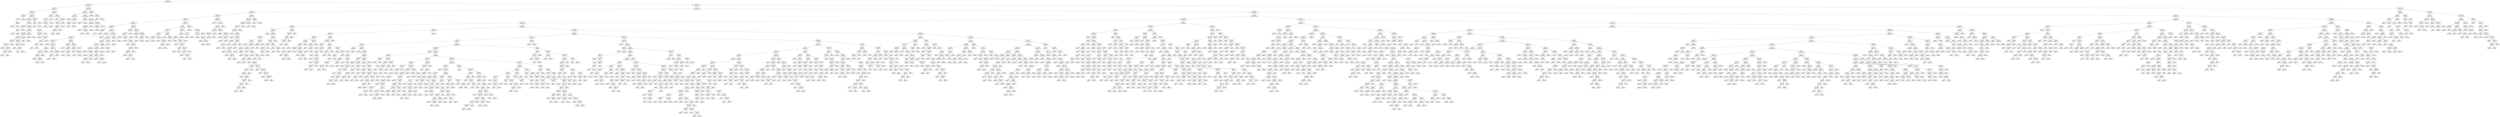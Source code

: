 digraph Tree {
node [shape=box] ;
0 [label="X[15] <= 0.5\ngini = 0.56\nsamples = 47520\nvalue = [20509, 3319, 23692]"] ;
1 [label="X[9] <= 3.149\ngini = 0.034\nsamples = 12099\nvalue = [196, 16, 11887]"] ;
0 -> 1 [labeldistance=2.5, labelangle=45, headlabel="True"] ;
2 [label="X[1] <= 605.0\ngini = 0.234\nsamples = 1186\nvalue = [158, 2, 1026]"] ;
1 -> 2 ;
3 [label="X[10] <= 2011.257\ngini = 0.046\nsamples = 761\nvalue = [16, 2, 743]"] ;
2 -> 3 ;
4 [label="X[9] <= 2.112\ngini = 0.167\nsamples = 98\nvalue = [9, 0, 89]"] ;
3 -> 4 ;
5 [label="gini = 0.0\nsamples = 9\nvalue = [9, 0, 0]"] ;
4 -> 5 ;
6 [label="gini = 0.0\nsamples = 89\nvalue = [0, 0, 89]"] ;
4 -> 6 ;
7 [label="X[2] <= 209.5\ngini = 0.027\nsamples = 663\nvalue = [7, 2, 654]"] ;
3 -> 7 ;
8 [label="X[2] <= 22.0\ngini = 0.024\nsamples = 657\nvalue = [7, 1, 649]"] ;
7 -> 8 ;
9 [label="X[12] <= 2.0\ngini = 0.245\nsamples = 7\nvalue = [1, 0, 6]"] ;
8 -> 9 ;
10 [label="gini = 0.0\nsamples = 1\nvalue = [1, 0, 0]"] ;
9 -> 10 ;
11 [label="gini = 0.0\nsamples = 6\nvalue = [0, 0, 6]"] ;
9 -> 11 ;
12 [label="X[14] <= 5.0\ngini = 0.021\nsamples = 650\nvalue = [6, 1, 643]"] ;
8 -> 12 ;
13 [label="X[10] <= 2012.966\ngini = 0.133\nsamples = 14\nvalue = [1, 0, 13]"] ;
12 -> 13 ;
14 [label="X[7] <= 7.5\ngini = 0.5\nsamples = 2\nvalue = [1, 0, 1]"] ;
13 -> 14 ;
15 [label="gini = 0.0\nsamples = 1\nvalue = [1, 0, 0]"] ;
14 -> 15 ;
16 [label="gini = 0.0\nsamples = 1\nvalue = [0, 0, 1]"] ;
14 -> 16 ;
17 [label="gini = 0.0\nsamples = 12\nvalue = [0, 0, 12]"] ;
13 -> 17 ;
18 [label="X[10] <= 2011.827\ngini = 0.019\nsamples = 636\nvalue = [5, 1, 630]"] ;
12 -> 18 ;
19 [label="X[7] <= 8.5\ngini = 0.03\nsamples = 324\nvalue = [5, 0, 319]"] ;
18 -> 19 ;
20 [label="X[10] <= 2011.641\ngini = 0.019\nsamples = 309\nvalue = [3, 0, 306]"] ;
19 -> 20 ;
21 [label="X[10] <= 2011.604\ngini = 0.013\nsamples = 302\nvalue = [2, 0, 300]"] ;
20 -> 21 ;
22 [label="X[10] <= 2011.566\ngini = 0.008\nsamples = 255\nvalue = [1, 0, 254]"] ;
21 -> 22 ;
23 [label="X[10] <= 2011.563\ngini = 0.018\nsamples = 111\nvalue = [1, 0, 110]"] ;
22 -> 23 ;
24 [label="gini = 0.0\nsamples = 104\nvalue = [0, 0, 104]"] ;
23 -> 24 ;
25 [label="X[17] <= 0.5\ngini = 0.245\nsamples = 7\nvalue = [1, 0, 6]"] ;
23 -> 25 ;
26 [label="X[14] <= 6.5\ngini = 0.444\nsamples = 3\nvalue = [1, 0, 2]"] ;
25 -> 26 ;
27 [label="gini = 0.5\nsamples = 2\nvalue = [1, 0, 1]"] ;
26 -> 27 ;
28 [label="gini = 0.0\nsamples = 1\nvalue = [0, 0, 1]"] ;
26 -> 28 ;
29 [label="gini = 0.0\nsamples = 4\nvalue = [0, 0, 4]"] ;
25 -> 29 ;
30 [label="gini = 0.0\nsamples = 144\nvalue = [0, 0, 144]"] ;
22 -> 30 ;
31 [label="X[10] <= 2011.606\ngini = 0.042\nsamples = 47\nvalue = [1, 0, 46]"] ;
21 -> 31 ;
32 [label="X[17] <= 2.0\ngini = 0.198\nsamples = 9\nvalue = [1, 0, 8]"] ;
31 -> 32 ;
33 [label="gini = 0.0\nsamples = 7\nvalue = [0, 0, 7]"] ;
32 -> 33 ;
34 [label="X[11] <= 8.0\ngini = 0.5\nsamples = 2\nvalue = [1, 0, 1]"] ;
32 -> 34 ;
35 [label="gini = 0.0\nsamples = 1\nvalue = [0, 0, 1]"] ;
34 -> 35 ;
36 [label="gini = 0.0\nsamples = 1\nvalue = [1, 0, 0]"] ;
34 -> 36 ;
37 [label="gini = 0.0\nsamples = 38\nvalue = [0, 0, 38]"] ;
31 -> 37 ;
38 [label="X[11] <= 3.0\ngini = 0.245\nsamples = 7\nvalue = [1, 0, 6]"] ;
20 -> 38 ;
39 [label="gini = 0.0\nsamples = 1\nvalue = [1, 0, 0]"] ;
38 -> 39 ;
40 [label="gini = 0.0\nsamples = 6\nvalue = [0, 0, 6]"] ;
38 -> 40 ;
41 [label="X[16] <= 5.5\ngini = 0.231\nsamples = 15\nvalue = [2, 0, 13]"] ;
19 -> 41 ;
42 [label="gini = 0.0\nsamples = 13\nvalue = [0, 0, 13]"] ;
41 -> 42 ;
43 [label="gini = 0.0\nsamples = 2\nvalue = [2, 0, 0]"] ;
41 -> 43 ;
44 [label="X[2] <= 49.0\ngini = 0.006\nsamples = 312\nvalue = [0, 1, 311]"] ;
18 -> 44 ;
45 [label="X[10] <= 2013.074\ngini = 0.033\nsamples = 60\nvalue = [0, 1, 59]"] ;
44 -> 45 ;
46 [label="gini = 0.0\nsamples = 42\nvalue = [0, 0, 42]"] ;
45 -> 46 ;
47 [label="X[10] <= 2013.085\ngini = 0.105\nsamples = 18\nvalue = [0, 1, 17]"] ;
45 -> 47 ;
48 [label="X[17] <= 2.0\ngini = 0.375\nsamples = 4\nvalue = [0, 1, 3]"] ;
47 -> 48 ;
49 [label="X[6] <= 0.5\ngini = 0.5\nsamples = 2\nvalue = [0, 1, 1]"] ;
48 -> 49 ;
50 [label="gini = 0.0\nsamples = 1\nvalue = [0, 0, 1]"] ;
49 -> 50 ;
51 [label="gini = 0.0\nsamples = 1\nvalue = [0, 1, 0]"] ;
49 -> 51 ;
52 [label="gini = 0.0\nsamples = 2\nvalue = [0, 0, 2]"] ;
48 -> 52 ;
53 [label="gini = 0.0\nsamples = 14\nvalue = [0, 0, 14]"] ;
47 -> 53 ;
54 [label="gini = 0.0\nsamples = 252\nvalue = [0, 0, 252]"] ;
44 -> 54 ;
55 [label="X[10] <= 2011.594\ngini = 0.278\nsamples = 6\nvalue = [0, 1, 5]"] ;
7 -> 55 ;
56 [label="X[14] <= 6.5\ngini = 0.5\nsamples = 2\nvalue = [0, 1, 1]"] ;
55 -> 56 ;
57 [label="gini = 0.0\nsamples = 1\nvalue = [0, 0, 1]"] ;
56 -> 57 ;
58 [label="gini = 0.0\nsamples = 1\nvalue = [0, 1, 0]"] ;
56 -> 58 ;
59 [label="gini = 0.0\nsamples = 4\nvalue = [0, 0, 4]"] ;
55 -> 59 ;
60 [label="X[3] <= 3.5\ngini = 0.445\nsamples = 425\nvalue = [142, 0, 283]"] ;
2 -> 60 ;
61 [label="X[2] <= 196.0\ngini = 0.212\nsamples = 257\nvalue = [31, 0, 226]"] ;
60 -> 61 ;
62 [label="X[7] <= 8.5\ngini = 0.149\nsamples = 246\nvalue = [20, 0, 226]"] ;
61 -> 62 ;
63 [label="X[9] <= 3.138\ngini = 0.081\nsamples = 236\nvalue = [10, 0, 226]"] ;
62 -> 63 ;
64 [label="gini = 0.0\nsamples = 226\nvalue = [0, 0, 226]"] ;
63 -> 64 ;
65 [label="gini = 0.0\nsamples = 10\nvalue = [10, 0, 0]"] ;
63 -> 65 ;
66 [label="gini = 0.0\nsamples = 10\nvalue = [10, 0, 0]"] ;
62 -> 66 ;
67 [label="gini = 0.0\nsamples = 11\nvalue = [11, 0, 0]"] ;
61 -> 67 ;
68 [label="X[2] <= 50.0\ngini = 0.448\nsamples = 168\nvalue = [111, 0, 57]"] ;
60 -> 68 ;
69 [label="gini = 0.0\nsamples = 44\nvalue = [0, 0, 44]"] ;
68 -> 69 ;
70 [label="X[2] <= 139.0\ngini = 0.188\nsamples = 124\nvalue = [111, 0, 13]"] ;
68 -> 70 ;
71 [label="X[10] <= 2010.5\ngini = 0.097\nsamples = 117\nvalue = [111, 0, 6]"] ;
70 -> 71 ;
72 [label="X[5] <= 5.0\ngini = 0.375\nsamples = 24\nvalue = [18, 0, 6]"] ;
71 -> 72 ;
73 [label="X[1] <= 753.0\ngini = 0.49\nsamples = 14\nvalue = [8, 0, 6]"] ;
72 -> 73 ;
74 [label="gini = 0.0\nsamples = 6\nvalue = [0, 0, 6]"] ;
73 -> 74 ;
75 [label="gini = 0.0\nsamples = 8\nvalue = [8, 0, 0]"] ;
73 -> 75 ;
76 [label="gini = 0.0\nsamples = 10\nvalue = [10, 0, 0]"] ;
72 -> 76 ;
77 [label="gini = 0.0\nsamples = 93\nvalue = [93, 0, 0]"] ;
71 -> 77 ;
78 [label="gini = 0.0\nsamples = 7\nvalue = [0, 0, 7]"] ;
70 -> 78 ;
79 [label="X[9] <= 39.112\ngini = 0.009\nsamples = 10913\nvalue = [38, 14, 10861]"] ;
1 -> 79 ;
80 [label="X[0] <= 0.5\ngini = 0.008\nsamples = 10651\nvalue = [27, 14, 10610]"] ;
79 -> 80 ;
81 [label="X[5] <= 2.5\ngini = 0.045\nsamples = 746\nvalue = [17, 0, 729]"] ;
80 -> 81 ;
82 [label="gini = 0.0\nsamples = 676\nvalue = [0, 0, 676]"] ;
81 -> 82 ;
83 [label="X[1] <= 873.5\ngini = 0.368\nsamples = 70\nvalue = [17, 0, 53]"] ;
81 -> 83 ;
84 [label="X[5] <= 7.5\ngini = 0.453\nsamples = 26\nvalue = [17, 0, 9]"] ;
83 -> 84 ;
85 [label="gini = 0.0\nsamples = 17\nvalue = [17, 0, 0]"] ;
84 -> 85 ;
86 [label="gini = 0.0\nsamples = 9\nvalue = [0, 0, 9]"] ;
84 -> 86 ;
87 [label="gini = 0.0\nsamples = 44\nvalue = [0, 0, 44]"] ;
83 -> 87 ;
88 [label="X[13] <= 0.5\ngini = 0.005\nsamples = 9905\nvalue = [10, 14, 9881]"] ;
80 -> 88 ;
89 [label="X[1] <= 503.0\ngini = 0.053\nsamples = 221\nvalue = [0, 6, 215]"] ;
88 -> 89 ;
90 [label="gini = 0.0\nsamples = 6\nvalue = [0, 6, 0]"] ;
89 -> 90 ;
91 [label="gini = 0.0\nsamples = 215\nvalue = [0, 0, 215]"] ;
89 -> 91 ;
92 [label="X[7] <= 7.5\ngini = 0.004\nsamples = 9684\nvalue = [10, 8, 9666]"] ;
88 -> 92 ;
93 [label="X[5] <= 0.5\ngini = 0.002\nsamples = 8469\nvalue = [0, 8, 8461]"] ;
92 -> 93 ;
94 [label="X[9] <= 33.528\ngini = 0.018\nsamples = 894\nvalue = [0, 8, 886]"] ;
93 -> 94 ;
95 [label="gini = 0.0\nsamples = 774\nvalue = [0, 0, 774]"] ;
94 -> 95 ;
96 [label="X[1] <= 1017.0\ngini = 0.124\nsamples = 120\nvalue = [0, 8, 112]"] ;
94 -> 96 ;
97 [label="gini = 0.0\nsamples = 112\nvalue = [0, 0, 112]"] ;
96 -> 97 ;
98 [label="gini = 0.0\nsamples = 8\nvalue = [0, 8, 0]"] ;
96 -> 98 ;
99 [label="gini = 0.0\nsamples = 7575\nvalue = [0, 0, 7575]"] ;
93 -> 99 ;
100 [label="X[2] <= 49.0\ngini = 0.016\nsamples = 1215\nvalue = [10, 0, 1205]"] ;
92 -> 100 ;
101 [label="X[10] <= 1991.0\ngini = 0.401\nsamples = 36\nvalue = [10, 0, 26]"] ;
100 -> 101 ;
102 [label="gini = 0.0\nsamples = 10\nvalue = [10, 0, 0]"] ;
101 -> 102 ;
103 [label="gini = 0.0\nsamples = 26\nvalue = [0, 0, 26]"] ;
101 -> 103 ;
104 [label="gini = 0.0\nsamples = 1179\nvalue = [0, 0, 1179]"] ;
100 -> 104 ;
105 [label="X[1] <= 682.5\ngini = 0.08\nsamples = 262\nvalue = [11, 0, 251]"] ;
79 -> 105 ;
106 [label="gini = 0.0\nsamples = 242\nvalue = [0, 0, 242]"] ;
105 -> 106 ;
107 [label="X[1] <= 729.0\ngini = 0.495\nsamples = 20\nvalue = [11, 0, 9]"] ;
105 -> 107 ;
108 [label="gini = 0.0\nsamples = 11\nvalue = [11, 0, 0]"] ;
107 -> 108 ;
109 [label="gini = 0.0\nsamples = 9\nvalue = [0, 0, 9]"] ;
107 -> 109 ;
110 [label="X[17] <= 2.5\ngini = 0.551\nsamples = 35421\nvalue = [20313, 3303, 11805]"] ;
0 -> 110 [labeldistance=2.5, labelangle=-45, headlabel="False"] ;
111 [label="X[3] <= 1.5\ngini = 0.526\nsamples = 32551\nvalue = [20207, 3182, 9162]"] ;
110 -> 111 ;
112 [label="X[1] <= 1430.0\ngini = 0.179\nsamples = 6058\nvalue = [5474, 353, 231]"] ;
111 -> 112 ;
113 [label="X[9] <= 26.652\ngini = 0.144\nsamples = 5577\nvalue = [5152, 201, 224]"] ;
112 -> 113 ;
114 [label="X[11] <= 3.0\ngini = 0.127\nsamples = 5294\nvalue = [4940, 191, 163]"] ;
113 -> 114 ;
115 [label="X[13] <= 5.5\ngini = 0.098\nsamples = 4423\nvalue = [4196, 177, 50]"] ;
114 -> 115 ;
116 [label="X[1] <= 436.5\ngini = 0.07\nsamples = 3782\nvalue = [3645, 95, 42]"] ;
115 -> 116 ;
117 [label="X[1] <= 218.0\ngini = 0.367\nsamples = 33\nvalue = [25, 8, 0]"] ;
116 -> 117 ;
118 [label="gini = 0.0\nsamples = 25\nvalue = [25, 0, 0]"] ;
117 -> 118 ;
119 [label="gini = 0.0\nsamples = 8\nvalue = [0, 8, 0]"] ;
117 -> 119 ;
120 [label="X[16] <= 4.5\ngini = 0.067\nsamples = 3749\nvalue = [3620, 87, 42]"] ;
116 -> 120 ;
121 [label="X[13] <= 2.5\ngini = 0.133\nsamples = 1079\nvalue = [1003, 52, 24]"] ;
120 -> 121 ;
122 [label="X[15] <= 1.5\ngini = 0.226\nsamples = 607\nvalue = [531, 52, 24]"] ;
121 -> 122 ;
123 [label="X[1] <= 993.5\ngini = 0.241\nsamples = 371\nvalue = [319, 52, 0]"] ;
122 -> 123 ;
124 [label="gini = 0.0\nsamples = 6\nvalue = [0, 6, 0]"] ;
123 -> 124 ;
125 [label="X[9] <= 11.156\ngini = 0.22\nsamples = 365\nvalue = [319, 46, 0]"] ;
123 -> 125 ;
126 [label="X[13] <= 0.5\ngini = 0.159\nsamples = 309\nvalue = [282, 27, 0]"] ;
125 -> 126 ;
127 [label="X[1] <= 1034.5\ngini = 0.31\nsamples = 141\nvalue = [114, 27, 0]"] ;
126 -> 127 ;
128 [label="X[1] <= 1017.5\ngini = 0.495\nsamples = 60\nvalue = [33, 27, 0]"] ;
127 -> 128 ;
129 [label="gini = 0.0\nsamples = 25\nvalue = [25, 0, 0]"] ;
128 -> 129 ;
130 [label="X[9] <= 6.109\ngini = 0.353\nsamples = 35\nvalue = [8, 27, 0]"] ;
128 -> 130 ;
131 [label="gini = 0.0\nsamples = 27\nvalue = [0, 27, 0]"] ;
130 -> 131 ;
132 [label="gini = 0.0\nsamples = 8\nvalue = [8, 0, 0]"] ;
130 -> 132 ;
133 [label="gini = 0.0\nsamples = 81\nvalue = [81, 0, 0]"] ;
127 -> 133 ;
134 [label="gini = 0.0\nsamples = 168\nvalue = [168, 0, 0]"] ;
126 -> 134 ;
135 [label="X[2] <= 22.0\ngini = 0.448\nsamples = 56\nvalue = [37, 19, 0]"] ;
125 -> 135 ;
136 [label="gini = 0.0\nsamples = 8\nvalue = [0, 8, 0]"] ;
135 -> 136 ;
137 [label="X[1] <= 1359.0\ngini = 0.353\nsamples = 48\nvalue = [37, 11, 0]"] ;
135 -> 137 ;
138 [label="X[8] <= 0.5\ngini = 0.477\nsamples = 28\nvalue = [17, 11, 0]"] ;
137 -> 138 ;
139 [label="gini = 0.0\nsamples = 11\nvalue = [0, 11, 0]"] ;
138 -> 139 ;
140 [label="gini = 0.0\nsamples = 17\nvalue = [17, 0, 0]"] ;
138 -> 140 ;
141 [label="gini = 0.0\nsamples = 20\nvalue = [20, 0, 0]"] ;
137 -> 141 ;
142 [label="X[13] <= 0.5\ngini = 0.183\nsamples = 236\nvalue = [212, 0, 24]"] ;
122 -> 142 ;
143 [label="X[2] <= 121.5\ngini = 0.333\nsamples = 71\nvalue = [56, 0, 15]"] ;
142 -> 143 ;
144 [label="gini = 0.0\nsamples = 7\nvalue = [0, 0, 7]"] ;
143 -> 144 ;
145 [label="X[1] <= 1051.5\ngini = 0.219\nsamples = 64\nvalue = [56, 0, 8]"] ;
143 -> 145 ;
146 [label="gini = 0.0\nsamples = 45\nvalue = [45, 0, 0]"] ;
145 -> 146 ;
147 [label="X[1] <= 1065.0\ngini = 0.488\nsamples = 19\nvalue = [11, 0, 8]"] ;
145 -> 147 ;
148 [label="gini = 0.0\nsamples = 8\nvalue = [0, 0, 8]"] ;
147 -> 148 ;
149 [label="gini = 0.0\nsamples = 11\nvalue = [11, 0, 0]"] ;
147 -> 149 ;
150 [label="X[8] <= 0.5\ngini = 0.103\nsamples = 165\nvalue = [156, 0, 9]"] ;
142 -> 150 ;
151 [label="X[5] <= 5.0\ngini = 0.305\nsamples = 48\nvalue = [39, 0, 9]"] ;
150 -> 151 ;
152 [label="gini = 0.0\nsamples = 20\nvalue = [20, 0, 0]"] ;
151 -> 152 ;
153 [label="X[1] <= 1051.5\ngini = 0.436\nsamples = 28\nvalue = [19, 0, 9]"] ;
151 -> 153 ;
154 [label="gini = 0.0\nsamples = 19\nvalue = [19, 0, 0]"] ;
153 -> 154 ;
155 [label="gini = 0.0\nsamples = 9\nvalue = [0, 0, 9]"] ;
153 -> 155 ;
156 [label="gini = 0.0\nsamples = 117\nvalue = [117, 0, 0]"] ;
150 -> 156 ;
157 [label="gini = 0.0\nsamples = 472\nvalue = [472, 0, 0]"] ;
121 -> 157 ;
158 [label="X[1] <= 1327.5\ngini = 0.039\nsamples = 2670\nvalue = [2617, 35, 18]"] ;
120 -> 158 ;
159 [label="X[0] <= 2.5\ngini = 0.032\nsamples = 2614\nvalue = [2571, 25, 18]"] ;
158 -> 159 ;
160 [label="X[2] <= 157.5\ngini = 0.026\nsamples = 2492\nvalue = [2459, 25, 8]"] ;
159 -> 160 ;
161 [label="X[9] <= 21.714\ngini = 0.021\nsamples = 2402\nvalue = [2377, 25, 0]"] ;
160 -> 161 ;
162 [label="X[5] <= 7.5\ngini = 0.006\nsamples = 1846\nvalue = [1840, 6, 0]"] ;
161 -> 162 ;
163 [label="gini = 0.0\nsamples = 1745\nvalue = [1745, 0, 0]"] ;
162 -> 163 ;
164 [label="X[10] <= 2006.5\ngini = 0.112\nsamples = 101\nvalue = [95, 6, 0]"] ;
162 -> 164 ;
165 [label="gini = 0.0\nsamples = 60\nvalue = [60, 0, 0]"] ;
164 -> 165 ;
166 [label="X[1] <= 1243.5\ngini = 0.25\nsamples = 41\nvalue = [35, 6, 0]"] ;
164 -> 166 ;
167 [label="X[1] <= 1126.5\ngini = 0.48\nsamples = 15\nvalue = [9, 6, 0]"] ;
166 -> 167 ;
168 [label="gini = 0.0\nsamples = 9\nvalue = [9, 0, 0]"] ;
167 -> 168 ;
169 [label="gini = 0.0\nsamples = 6\nvalue = [0, 6, 0]"] ;
167 -> 169 ;
170 [label="gini = 0.0\nsamples = 26\nvalue = [26, 0, 0]"] ;
166 -> 170 ;
171 [label="X[1] <= 478.5\ngini = 0.066\nsamples = 556\nvalue = [537, 19, 0]"] ;
161 -> 171 ;
172 [label="X[1] <= 476.5\ngini = 0.341\nsamples = 87\nvalue = [68, 19, 0]"] ;
171 -> 172 ;
173 [label="X[15] <= 1.5\ngini = 0.206\nsamples = 77\nvalue = [68, 9, 0]"] ;
172 -> 173 ;
174 [label="gini = 0.0\nsamples = 49\nvalue = [49, 0, 0]"] ;
173 -> 174 ;
175 [label="X[1] <= 465.5\ngini = 0.436\nsamples = 28\nvalue = [19, 9, 0]"] ;
173 -> 175 ;
176 [label="gini = 0.0\nsamples = 19\nvalue = [19, 0, 0]"] ;
175 -> 176 ;
177 [label="gini = 0.0\nsamples = 9\nvalue = [0, 9, 0]"] ;
175 -> 177 ;
178 [label="gini = 0.0\nsamples = 10\nvalue = [0, 10, 0]"] ;
172 -> 178 ;
179 [label="gini = 0.0\nsamples = 469\nvalue = [469, 0, 0]"] ;
171 -> 179 ;
180 [label="X[5] <= 4.5\ngini = 0.162\nsamples = 90\nvalue = [82, 0, 8]"] ;
160 -> 180 ;
181 [label="gini = 0.0\nsamples = 63\nvalue = [63, 0, 0]"] ;
180 -> 181 ;
182 [label="X[1] <= 805.5\ngini = 0.417\nsamples = 27\nvalue = [19, 0, 8]"] ;
180 -> 182 ;
183 [label="gini = 0.0\nsamples = 19\nvalue = [19, 0, 0]"] ;
182 -> 183 ;
184 [label="gini = 0.0\nsamples = 8\nvalue = [0, 0, 8]"] ;
182 -> 184 ;
185 [label="X[9] <= 21.88\ngini = 0.15\nsamples = 122\nvalue = [112, 0, 10]"] ;
159 -> 185 ;
186 [label="gini = 0.0\nsamples = 112\nvalue = [112, 0, 0]"] ;
185 -> 186 ;
187 [label="gini = 0.0\nsamples = 10\nvalue = [0, 0, 10]"] ;
185 -> 187 ;
188 [label="X[5] <= 1.5\ngini = 0.293\nsamples = 56\nvalue = [46, 10, 0]"] ;
158 -> 188 ;
189 [label="gini = 0.0\nsamples = 10\nvalue = [0, 10, 0]"] ;
188 -> 189 ;
190 [label="gini = 0.0\nsamples = 46\nvalue = [46, 0, 0]"] ;
188 -> 190 ;
191 [label="X[9] <= 19.957\ngini = 0.245\nsamples = 641\nvalue = [551, 82, 8]"] ;
115 -> 191 ;
192 [label="X[1] <= 1271.0\ngini = 0.162\nsamples = 495\nvalue = [451, 44, 0]"] ;
191 -> 192 ;
193 [label="X[1] <= 1204.0\ngini = 0.27\nsamples = 274\nvalue = [230, 44, 0]"] ;
192 -> 193 ;
194 [label="gini = 0.0\nsamples = 158\nvalue = [158, 0, 0]"] ;
193 -> 194 ;
195 [label="X[0] <= 1.5\ngini = 0.471\nsamples = 116\nvalue = [72, 44, 0]"] ;
193 -> 195 ;
196 [label="gini = 0.0\nsamples = 18\nvalue = [0, 18, 0]"] ;
195 -> 196 ;
197 [label="X[1] <= 1230.5\ngini = 0.39\nsamples = 98\nvalue = [72, 26, 0]"] ;
195 -> 197 ;
198 [label="gini = 0.0\nsamples = 9\nvalue = [0, 9, 0]"] ;
197 -> 198 ;
199 [label="X[1] <= 1252.5\ngini = 0.309\nsamples = 89\nvalue = [72, 17, 0]"] ;
197 -> 199 ;
200 [label="X[1] <= 1250.5\ngini = 0.457\nsamples = 48\nvalue = [31, 17, 0]"] ;
199 -> 200 ;
201 [label="X[1] <= 1248.0\ngini = 0.301\nsamples = 38\nvalue = [31, 7, 0]"] ;
200 -> 201 ;
202 [label="gini = 0.0\nsamples = 20\nvalue = [20, 0, 0]"] ;
201 -> 202 ;
203 [label="X[12] <= 3.5\ngini = 0.475\nsamples = 18\nvalue = [11, 7, 0]"] ;
201 -> 203 ;
204 [label="gini = 0.0\nsamples = 11\nvalue = [11, 0, 0]"] ;
203 -> 204 ;
205 [label="gini = 0.0\nsamples = 7\nvalue = [0, 7, 0]"] ;
203 -> 205 ;
206 [label="gini = 0.0\nsamples = 10\nvalue = [0, 10, 0]"] ;
200 -> 206 ;
207 [label="gini = 0.0\nsamples = 41\nvalue = [41, 0, 0]"] ;
199 -> 207 ;
208 [label="gini = 0.0\nsamples = 221\nvalue = [221, 0, 0]"] ;
192 -> 208 ;
209 [label="X[15] <= 1.5\ngini = 0.46\nsamples = 146\nvalue = [100, 38, 8]"] ;
191 -> 209 ;
210 [label="X[5] <= 4.5\ngini = 0.162\nsamples = 90\nvalue = [82, 0, 8]"] ;
209 -> 210 ;
211 [label="gini = 0.0\nsamples = 82\nvalue = [82, 0, 0]"] ;
210 -> 211 ;
212 [label="gini = 0.0\nsamples = 8\nvalue = [0, 0, 8]"] ;
210 -> 212 ;
213 [label="X[1] <= 1334.5\ngini = 0.436\nsamples = 56\nvalue = [18, 38, 0]"] ;
209 -> 213 ;
214 [label="X[1] <= 468.0\ngini = 0.287\nsamples = 46\nvalue = [8, 38, 0]"] ;
213 -> 214 ;
215 [label="gini = 0.0\nsamples = 8\nvalue = [8, 0, 0]"] ;
214 -> 215 ;
216 [label="gini = 0.0\nsamples = 38\nvalue = [0, 38, 0]"] ;
214 -> 216 ;
217 [label="gini = 0.0\nsamples = 10\nvalue = [10, 0, 0]"] ;
213 -> 217 ;
218 [label="X[1] <= 1001.5\ngini = 0.253\nsamples = 871\nvalue = [744, 14, 113]"] ;
114 -> 218 ;
219 [label="X[13] <= 1.5\ngini = 0.402\nsamples = 427\nvalue = [315, 14, 98]"] ;
218 -> 219 ;
220 [label="X[15] <= 1.5\ngini = 0.484\nsamples = 215\nvalue = [127, 0, 88]"] ;
219 -> 220 ;
221 [label="X[5] <= 2.5\ngini = 0.495\nsamples = 142\nvalue = [64, 0, 78]"] ;
220 -> 221 ;
222 [label="X[1] <= 958.0\ngini = 0.33\nsamples = 48\nvalue = [38, 0, 10]"] ;
221 -> 222 ;
223 [label="gini = 0.0\nsamples = 10\nvalue = [0, 0, 10]"] ;
222 -> 223 ;
224 [label="gini = 0.0\nsamples = 38\nvalue = [38, 0, 0]"] ;
222 -> 224 ;
225 [label="X[1] <= 975.0\ngini = 0.4\nsamples = 94\nvalue = [26, 0, 68]"] ;
221 -> 225 ;
226 [label="gini = 0.0\nsamples = 35\nvalue = [0, 0, 35]"] ;
225 -> 226 ;
227 [label="X[9] <= 15.122\ngini = 0.493\nsamples = 59\nvalue = [26, 0, 33]"] ;
225 -> 227 ;
228 [label="X[9] <= 9.124\ngini = 0.382\nsamples = 35\nvalue = [26, 0, 9]"] ;
227 -> 228 ;
229 [label="gini = 0.0\nsamples = 9\nvalue = [0, 0, 9]"] ;
228 -> 229 ;
230 [label="gini = 0.0\nsamples = 26\nvalue = [26, 0, 0]"] ;
228 -> 230 ;
231 [label="gini = 0.0\nsamples = 24\nvalue = [0, 0, 24]"] ;
227 -> 231 ;
232 [label="X[1] <= 992.5\ngini = 0.236\nsamples = 73\nvalue = [63, 0, 10]"] ;
220 -> 232 ;
233 [label="gini = 0.0\nsamples = 54\nvalue = [54, 0, 0]"] ;
232 -> 233 ;
234 [label="X[1] <= 997.0\ngini = 0.499\nsamples = 19\nvalue = [9, 0, 10]"] ;
232 -> 234 ;
235 [label="gini = 0.0\nsamples = 10\nvalue = [0, 0, 10]"] ;
234 -> 235 ;
236 [label="gini = 0.0\nsamples = 9\nvalue = [9, 0, 0]"] ;
234 -> 236 ;
237 [label="X[2] <= 169.0\ngini = 0.207\nsamples = 212\nvalue = [188, 14, 10]"] ;
219 -> 237 ;
238 [label="X[5] <= 1.5\ngini = 0.132\nsamples = 201\nvalue = [187, 4, 10]"] ;
237 -> 238 ;
239 [label="X[9] <= 8.676\ngini = 0.497\nsamples = 41\nvalue = [27, 4, 10]"] ;
238 -> 239 ;
240 [label="X[11] <= 5.5\ngini = 0.271\nsamples = 32\nvalue = [27, 4, 1]"] ;
239 -> 240 ;
241 [label="gini = 0.0\nsamples = 20\nvalue = [20, 0, 0]"] ;
240 -> 241 ;
242 [label="X[10] <= 2011.622\ngini = 0.542\nsamples = 12\nvalue = [7, 4, 1]"] ;
240 -> 242 ;
243 [label="X[16] <= 1.5\ngini = 0.375\nsamples = 4\nvalue = [1, 3, 0]"] ;
242 -> 243 ;
244 [label="gini = 0.0\nsamples = 1\nvalue = [1, 0, 0]"] ;
243 -> 244 ;
245 [label="gini = 0.0\nsamples = 3\nvalue = [0, 3, 0]"] ;
243 -> 245 ;
246 [label="X[13] <= 5.5\ngini = 0.406\nsamples = 8\nvalue = [6, 1, 1]"] ;
242 -> 246 ;
247 [label="X[2] <= 52.5\ngini = 0.245\nsamples = 7\nvalue = [6, 1, 0]"] ;
246 -> 247 ;
248 [label="gini = 0.0\nsamples = 4\nvalue = [4, 0, 0]"] ;
247 -> 248 ;
249 [label="X[10] <= 2011.633\ngini = 0.444\nsamples = 3\nvalue = [2, 1, 0]"] ;
247 -> 249 ;
250 [label="gini = 0.5\nsamples = 2\nvalue = [1, 1, 0]"] ;
249 -> 250 ;
251 [label="gini = 0.0\nsamples = 1\nvalue = [1, 0, 0]"] ;
249 -> 251 ;
252 [label="gini = 0.0\nsamples = 1\nvalue = [0, 0, 1]"] ;
246 -> 252 ;
253 [label="gini = 0.0\nsamples = 9\nvalue = [0, 0, 9]"] ;
239 -> 253 ;
254 [label="gini = 0.0\nsamples = 160\nvalue = [160, 0, 0]"] ;
238 -> 254 ;
255 [label="X[3] <= 0.5\ngini = 0.165\nsamples = 11\nvalue = [1, 10, 0]"] ;
237 -> 255 ;
256 [label="gini = 0.0\nsamples = 10\nvalue = [0, 10, 0]"] ;
255 -> 256 ;
257 [label="gini = 0.0\nsamples = 1\nvalue = [1, 0, 0]"] ;
255 -> 257 ;
258 [label="X[5] <= 3.5\ngini = 0.065\nsamples = 444\nvalue = [429, 0, 15]"] ;
218 -> 258 ;
259 [label="gini = 0.0\nsamples = 287\nvalue = [287, 0, 0]"] ;
258 -> 259 ;
260 [label="X[1] <= 1032.0\ngini = 0.173\nsamples = 157\nvalue = [142, 0, 15]"] ;
258 -> 260 ;
261 [label="X[1] <= 1016.5\ngini = 0.371\nsamples = 61\nvalue = [46, 0, 15]"] ;
260 -> 261 ;
262 [label="gini = 0.0\nsamples = 37\nvalue = [37, 0, 0]"] ;
261 -> 262 ;
263 [label="X[15] <= 1.5\ngini = 0.469\nsamples = 24\nvalue = [9, 0, 15]"] ;
261 -> 263 ;
264 [label="gini = 0.0\nsamples = 8\nvalue = [0, 0, 8]"] ;
263 -> 264 ;
265 [label="X[1] <= 1027.0\ngini = 0.492\nsamples = 16\nvalue = [9, 0, 7]"] ;
263 -> 265 ;
266 [label="gini = 0.0\nsamples = 9\nvalue = [9, 0, 0]"] ;
265 -> 266 ;
267 [label="gini = 0.0\nsamples = 7\nvalue = [0, 0, 7]"] ;
265 -> 267 ;
268 [label="gini = 0.0\nsamples = 96\nvalue = [96, 0, 0]"] ;
260 -> 268 ;
269 [label="X[9] <= 27.649\ngini = 0.391\nsamples = 283\nvalue = [212, 10, 61]"] ;
113 -> 269 ;
270 [label="gini = 0.0\nsamples = 27\nvalue = [0, 0, 27]"] ;
269 -> 270 ;
271 [label="X[1] <= 1071.0\ngini = 0.295\nsamples = 256\nvalue = [212, 10, 34]"] ;
269 -> 271 ;
272 [label="X[15] <= 1.5\ngini = 0.246\nsamples = 246\nvalue = [212, 10, 24]"] ;
271 -> 272 ;
273 [label="X[1] <= 1018.5\ngini = 0.125\nsamples = 149\nvalue = [139, 10, 0]"] ;
272 -> 273 ;
274 [label="X[1] <= 1013.0\ngini = 0.357\nsamples = 43\nvalue = [33, 10, 0]"] ;
273 -> 274 ;
275 [label="gini = 0.0\nsamples = 33\nvalue = [33, 0, 0]"] ;
274 -> 275 ;
276 [label="gini = 0.0\nsamples = 10\nvalue = [0, 10, 0]"] ;
274 -> 276 ;
277 [label="gini = 0.0\nsamples = 106\nvalue = [106, 0, 0]"] ;
273 -> 277 ;
278 [label="X[10] <= 1984.5\ngini = 0.372\nsamples = 97\nvalue = [73, 0, 24]"] ;
272 -> 278 ;
279 [label="gini = 0.0\nsamples = 38\nvalue = [38, 0, 0]"] ;
278 -> 279 ;
280 [label="X[1] <= 1034.0\ngini = 0.483\nsamples = 59\nvalue = [35, 0, 24]"] ;
278 -> 280 ;
281 [label="gini = 0.0\nsamples = 15\nvalue = [0, 0, 15]"] ;
280 -> 281 ;
282 [label="X[1] <= 1058.5\ngini = 0.325\nsamples = 44\nvalue = [35, 0, 9]"] ;
280 -> 282 ;
283 [label="gini = 0.0\nsamples = 35\nvalue = [35, 0, 0]"] ;
282 -> 283 ;
284 [label="gini = 0.0\nsamples = 9\nvalue = [0, 0, 9]"] ;
282 -> 284 ;
285 [label="gini = 0.0\nsamples = 10\nvalue = [0, 0, 10]"] ;
271 -> 285 ;
286 [label="X[10] <= 2008.0\ngini = 0.452\nsamples = 481\nvalue = [322, 152, 7]"] ;
112 -> 286 ;
287 [label="X[9] <= 19.688\ngini = 0.522\nsamples = 303\nvalue = [153, 143, 7]"] ;
286 -> 287 ;
288 [label="X[9] <= 18.227\ngini = 0.481\nsamples = 239\nvalue = [96, 143, 0]"] ;
287 -> 288 ;
289 [label="X[1] <= 1647.5\ngini = 0.499\nsamples = 201\nvalue = [96, 105, 0]"] ;
288 -> 289 ;
290 [label="X[1] <= 1451.0\ngini = 0.48\nsamples = 175\nvalue = [70, 105, 0]"] ;
289 -> 290 ;
291 [label="gini = 0.0\nsamples = 16\nvalue = [16, 0, 0]"] ;
290 -> 291 ;
292 [label="X[13] <= 4.5\ngini = 0.449\nsamples = 159\nvalue = [54, 105, 0]"] ;
290 -> 292 ;
293 [label="gini = 0.0\nsamples = 30\nvalue = [0, 30, 0]"] ;
292 -> 293 ;
294 [label="X[1] <= 1514.5\ngini = 0.487\nsamples = 129\nvalue = [54, 75, 0]"] ;
292 -> 294 ;
295 [label="X[1] <= 1476.5\ngini = 0.289\nsamples = 57\nvalue = [10, 47, 0]"] ;
294 -> 295 ;
296 [label="X[9] <= 10.734\ngini = 0.494\nsamples = 18\nvalue = [10, 8, 0]"] ;
295 -> 296 ;
297 [label="gini = 0.0\nsamples = 8\nvalue = [0, 8, 0]"] ;
296 -> 297 ;
298 [label="gini = 0.0\nsamples = 10\nvalue = [10, 0, 0]"] ;
296 -> 298 ;
299 [label="gini = 0.0\nsamples = 39\nvalue = [0, 39, 0]"] ;
295 -> 299 ;
300 [label="X[1] <= 1612.0\ngini = 0.475\nsamples = 72\nvalue = [44, 28, 0]"] ;
294 -> 300 ;
301 [label="X[1] <= 1538.5\ngini = 0.421\nsamples = 63\nvalue = [44, 19, 0]"] ;
300 -> 301 ;
302 [label="X[1] <= 1520.5\ngini = 0.485\nsamples = 46\nvalue = [27, 19, 0]"] ;
301 -> 302 ;
303 [label="gini = 0.0\nsamples = 10\nvalue = [10, 0, 0]"] ;
302 -> 303 ;
304 [label="X[1] <= 1522.5\ngini = 0.498\nsamples = 36\nvalue = [17, 19, 0]"] ;
302 -> 304 ;
305 [label="gini = 0.0\nsamples = 11\nvalue = [0, 11, 0]"] ;
304 -> 305 ;
306 [label="X[1] <= 1527.5\ngini = 0.435\nsamples = 25\nvalue = [17, 8, 0]"] ;
304 -> 306 ;
307 [label="gini = 0.0\nsamples = 9\nvalue = [9, 0, 0]"] ;
306 -> 307 ;
308 [label="gini = 0.5\nsamples = 16\nvalue = [8, 8, 0]"] ;
306 -> 308 ;
309 [label="gini = 0.0\nsamples = 17\nvalue = [17, 0, 0]"] ;
301 -> 309 ;
310 [label="gini = 0.0\nsamples = 9\nvalue = [0, 9, 0]"] ;
300 -> 310 ;
311 [label="gini = 0.0\nsamples = 26\nvalue = [26, 0, 0]"] ;
289 -> 311 ;
312 [label="gini = 0.0\nsamples = 38\nvalue = [0, 38, 0]"] ;
288 -> 312 ;
313 [label="X[1] <= 1471.5\ngini = 0.195\nsamples = 64\nvalue = [57, 0, 7]"] ;
287 -> 313 ;
314 [label="gini = 0.0\nsamples = 7\nvalue = [0, 0, 7]"] ;
313 -> 314 ;
315 [label="gini = 0.0\nsamples = 57\nvalue = [57, 0, 0]"] ;
313 -> 315 ;
316 [label="X[2] <= 48.0\ngini = 0.096\nsamples = 178\nvalue = [169, 9, 0]"] ;
286 -> 316 ;
317 [label="gini = 0.0\nsamples = 9\nvalue = [0, 9, 0]"] ;
316 -> 317 ;
318 [label="gini = 0.0\nsamples = 169\nvalue = [169, 0, 0]"] ;
316 -> 318 ;
319 [label="X[1] <= 882.0\ngini = 0.566\nsamples = 26493\nvalue = [14733, 2829, 8931]"] ;
111 -> 319 ;
320 [label="X[1] <= 101.5\ngini = 0.581\nsamples = 21640\nvalue = [10999, 2285, 8356]"] ;
319 -> 320 ;
321 [label="X[10] <= 2013.047\ngini = 0.494\nsamples = 5638\nvalue = [3761, 635, 1242]"] ;
320 -> 321 ;
322 [label="X[12] <= 3.5\ngini = 0.476\nsamples = 4959\nvalue = [3361, 402, 1196]"] ;
321 -> 322 ;
323 [label="X[15] <= 3.5\ngini = 0.242\nsamples = 446\nvalue = [386, 31, 29]"] ;
322 -> 323 ;
324 [label="X[2] <= 12.0\ngini = 0.213\nsamples = 437\nvalue = [386, 29, 22]"] ;
323 -> 324 ;
325 [label="gini = 0.0\nsamples = 6\nvalue = [0, 6, 0]"] ;
324 -> 325 ;
326 [label="X[16] <= 4.5\ngini = 0.192\nsamples = 431\nvalue = [386, 23, 22]"] ;
324 -> 326 ;
327 [label="X[2] <= 199.5\ngini = 0.137\nsamples = 386\nvalue = [358, 14, 14]"] ;
326 -> 327 ;
328 [label="X[6] <= 0.5\ngini = 0.125\nsamples = 381\nvalue = [356, 13, 12]"] ;
327 -> 328 ;
329 [label="gini = 0.0\nsamples = 147\nvalue = [147, 0, 0]"] ;
328 -> 329 ;
330 [label="X[10] <= 2011.806\ngini = 0.197\nsamples = 234\nvalue = [209, 13, 12]"] ;
328 -> 330 ;
331 [label="X[1] <= -8.5\ngini = 0.146\nsamples = 206\nvalue = [190, 12, 4]"] ;
330 -> 331 ;
332 [label="gini = 0.0\nsamples = 110\nvalue = [110, 0, 0]"] ;
331 -> 332 ;
333 [label="X[1] <= -7.5\ngini = 0.288\nsamples = 96\nvalue = [80, 12, 4]"] ;
331 -> 333 ;
334 [label="gini = 0.0\nsamples = 8\nvalue = [0, 8, 0]"] ;
333 -> 334 ;
335 [label="X[7] <= 3.0\ngini = 0.169\nsamples = 88\nvalue = [80, 4, 4]"] ;
333 -> 335 ;
336 [label="X[13] <= 2.5\ngini = 0.5\nsamples = 2\nvalue = [1, 1, 0]"] ;
335 -> 336 ;
337 [label="gini = 0.0\nsamples = 1\nvalue = [1, 0, 0]"] ;
336 -> 337 ;
338 [label="gini = 0.0\nsamples = 1\nvalue = [0, 1, 0]"] ;
336 -> 338 ;
339 [label="X[13] <= 1.0\ngini = 0.153\nsamples = 86\nvalue = [79, 3, 4]"] ;
335 -> 339 ;
340 [label="gini = 0.56\nsamples = 5\nvalue = [3, 1, 1]"] ;
339 -> 340 ;
341 [label="X[2] <= 28.5\ngini = 0.118\nsamples = 81\nvalue = [76, 2, 3]"] ;
339 -> 341 ;
342 [label="X[10] <= 2011.567\ngini = 0.291\nsamples = 17\nvalue = [14, 0, 3]"] ;
341 -> 342 ;
343 [label="X[13] <= 3.0\ngini = 0.42\nsamples = 10\nvalue = [7, 0, 3]"] ;
342 -> 343 ;
344 [label="X[15] <= 2.0\ngini = 0.469\nsamples = 8\nvalue = [5, 0, 3]"] ;
343 -> 344 ;
345 [label="gini = 0.0\nsamples = 1\nvalue = [1, 0, 0]"] ;
344 -> 345 ;
346 [label="X[10] <= 2011.561\ngini = 0.49\nsamples = 7\nvalue = [4, 0, 3]"] ;
344 -> 346 ;
347 [label="X[10] <= 2011.554\ngini = 0.444\nsamples = 6\nvalue = [4, 0, 2]"] ;
346 -> 347 ;
348 [label="X[10] <= 2011.544\ngini = 0.48\nsamples = 5\nvalue = [3, 0, 2]"] ;
347 -> 348 ;
349 [label="X[12] <= 0.5\ngini = 0.375\nsamples = 4\nvalue = [3, 0, 1]"] ;
348 -> 349 ;
350 [label="gini = 0.0\nsamples = 1\nvalue = [0, 0, 1]"] ;
349 -> 350 ;
351 [label="gini = 0.0\nsamples = 3\nvalue = [3, 0, 0]"] ;
349 -> 351 ;
352 [label="gini = 0.0\nsamples = 1\nvalue = [0, 0, 1]"] ;
348 -> 352 ;
353 [label="gini = 0.0\nsamples = 1\nvalue = [1, 0, 0]"] ;
347 -> 353 ;
354 [label="gini = 0.0\nsamples = 1\nvalue = [0, 0, 1]"] ;
346 -> 354 ;
355 [label="gini = 0.0\nsamples = 2\nvalue = [2, 0, 0]"] ;
343 -> 355 ;
356 [label="gini = 0.0\nsamples = 7\nvalue = [7, 0, 0]"] ;
342 -> 356 ;
357 [label="X[10] <= 2011.555\ngini = 0.061\nsamples = 64\nvalue = [62, 2, 0]"] ;
341 -> 357 ;
358 [label="gini = 0.0\nsamples = 31\nvalue = [31, 0, 0]"] ;
357 -> 358 ;
359 [label="X[10] <= 2011.558\ngini = 0.114\nsamples = 33\nvalue = [31, 2, 0]"] ;
357 -> 359 ;
360 [label="gini = 0.32\nsamples = 5\nvalue = [4, 1, 0]"] ;
359 -> 360 ;
361 [label="X[10] <= 2011.591\ngini = 0.069\nsamples = 28\nvalue = [27, 1, 0]"] ;
359 -> 361 ;
362 [label="gini = 0.0\nsamples = 15\nvalue = [15, 0, 0]"] ;
361 -> 362 ;
363 [label="X[10] <= 2011.598\ngini = 0.142\nsamples = 13\nvalue = [12, 1, 0]"] ;
361 -> 363 ;
364 [label="gini = 0.375\nsamples = 4\nvalue = [3, 1, 0]"] ;
363 -> 364 ;
365 [label="gini = 0.0\nsamples = 9\nvalue = [9, 0, 0]"] ;
363 -> 365 ;
366 [label="X[1] <= -13.5\ngini = 0.457\nsamples = 28\nvalue = [19, 1, 8]"] ;
330 -> 366 ;
367 [label="gini = 0.0\nsamples = 8\nvalue = [0, 0, 8]"] ;
366 -> 367 ;
368 [label="X[13] <= 5.5\ngini = 0.095\nsamples = 20\nvalue = [19, 1, 0]"] ;
366 -> 368 ;
369 [label="gini = 0.0\nsamples = 18\nvalue = [18, 0, 0]"] ;
368 -> 369 ;
370 [label="X[11] <= 3.5\ngini = 0.5\nsamples = 2\nvalue = [1, 1, 0]"] ;
368 -> 370 ;
371 [label="gini = 0.0\nsamples = 1\nvalue = [0, 1, 0]"] ;
370 -> 371 ;
372 [label="gini = 0.0\nsamples = 1\nvalue = [1, 0, 0]"] ;
370 -> 372 ;
373 [label="X[13] <= 3.5\ngini = 0.64\nsamples = 5\nvalue = [2, 1, 2]"] ;
327 -> 373 ;
374 [label="X[2] <= 209.5\ngini = 0.444\nsamples = 3\nvalue = [0, 1, 2]"] ;
373 -> 374 ;
375 [label="gini = 0.0\nsamples = 1\nvalue = [0, 1, 0]"] ;
374 -> 375 ;
376 [label="gini = 0.0\nsamples = 2\nvalue = [0, 0, 2]"] ;
374 -> 376 ;
377 [label="gini = 0.0\nsamples = 2\nvalue = [2, 0, 0]"] ;
373 -> 377 ;
378 [label="X[1] <= 11.5\ngini = 0.541\nsamples = 45\nvalue = [28, 9, 8]"] ;
326 -> 378 ;
379 [label="X[4] <= 4.5\ngini = 0.368\nsamples = 37\nvalue = [28, 9, 0]"] ;
378 -> 379 ;
380 [label="X[13] <= 2.5\ngini = 0.42\nsamples = 10\nvalue = [3, 7, 0]"] ;
379 -> 380 ;
381 [label="X[11] <= 3.5\ngini = 0.219\nsamples = 8\nvalue = [1, 7, 0]"] ;
380 -> 381 ;
382 [label="X[11] <= 1.0\ngini = 0.5\nsamples = 2\nvalue = [1, 1, 0]"] ;
381 -> 382 ;
383 [label="gini = 0.0\nsamples = 1\nvalue = [0, 1, 0]"] ;
382 -> 383 ;
384 [label="gini = 0.0\nsamples = 1\nvalue = [1, 0, 0]"] ;
382 -> 384 ;
385 [label="gini = 0.0\nsamples = 6\nvalue = [0, 6, 0]"] ;
381 -> 385 ;
386 [label="gini = 0.0\nsamples = 2\nvalue = [2, 0, 0]"] ;
380 -> 386 ;
387 [label="X[15] <= 1.5\ngini = 0.137\nsamples = 27\nvalue = [25, 2, 0]"] ;
379 -> 387 ;
388 [label="gini = 0.0\nsamples = 24\nvalue = [24, 0, 0]"] ;
387 -> 388 ;
389 [label="X[6] <= 0.5\ngini = 0.444\nsamples = 3\nvalue = [1, 2, 0]"] ;
387 -> 389 ;
390 [label="gini = 0.0\nsamples = 1\nvalue = [1, 0, 0]"] ;
389 -> 390 ;
391 [label="gini = 0.0\nsamples = 2\nvalue = [0, 2, 0]"] ;
389 -> 391 ;
392 [label="gini = 0.0\nsamples = 8\nvalue = [0, 0, 8]"] ;
378 -> 392 ;
393 [label="X[10] <= 2012.22\ngini = 0.346\nsamples = 9\nvalue = [0, 2, 7]"] ;
323 -> 393 ;
394 [label="X[10] <= 2011.552\ngini = 0.219\nsamples = 8\nvalue = [0, 1, 7]"] ;
393 -> 394 ;
395 [label="X[16] <= 4.5\ngini = 0.32\nsamples = 5\nvalue = [0, 1, 4]"] ;
394 -> 395 ;
396 [label="X[10] <= 2011.543\ngini = 0.444\nsamples = 3\nvalue = [0, 1, 2]"] ;
395 -> 396 ;
397 [label="gini = 0.0\nsamples = 1\nvalue = [0, 0, 1]"] ;
396 -> 397 ;
398 [label="X[11] <= 5.5\ngini = 0.5\nsamples = 2\nvalue = [0, 1, 1]"] ;
396 -> 398 ;
399 [label="gini = 0.0\nsamples = 1\nvalue = [0, 1, 0]"] ;
398 -> 399 ;
400 [label="gini = 0.0\nsamples = 1\nvalue = [0, 0, 1]"] ;
398 -> 400 ;
401 [label="gini = 0.0\nsamples = 2\nvalue = [0, 0, 2]"] ;
395 -> 401 ;
402 [label="gini = 0.0\nsamples = 3\nvalue = [0, 0, 3]"] ;
394 -> 402 ;
403 [label="gini = 0.0\nsamples = 1\nvalue = [0, 1, 0]"] ;
393 -> 403 ;
404 [label="X[13] <= 1.5\ngini = 0.492\nsamples = 4513\nvalue = [2975, 371, 1167]"] ;
322 -> 404 ;
405 [label="X[5] <= 2.5\ngini = 0.231\nsamples = 298\nvalue = [259, 35, 4]"] ;
404 -> 405 ;
406 [label="X[11] <= 3.5\ngini = 0.37\nsamples = 166\nvalue = [127, 35, 4]"] ;
405 -> 406 ;
407 [label="X[16] <= 4.5\ngini = 0.204\nsamples = 106\nvalue = [94, 10, 2]"] ;
406 -> 407 ;
408 [label="X[2] <= 73.5\ngini = 0.314\nsamples = 59\nvalue = [48, 9, 2]"] ;
407 -> 408 ;
409 [label="X[15] <= 1.5\ngini = 0.394\nsamples = 44\nvalue = [33, 9, 2]"] ;
408 -> 409 ;
410 [label="X[10] <= 2011.531\ngini = 0.305\nsamples = 32\nvalue = [26, 6, 0]"] ;
409 -> 410 ;
411 [label="X[7] <= 3.0\ngini = 0.355\nsamples = 13\nvalue = [10, 3, 0]"] ;
410 -> 411 ;
412 [label="gini = 0.0\nsamples = 1\nvalue = [1, 0, 0]"] ;
411 -> 412 ;
413 [label="X[2] <= 56.5\ngini = 0.375\nsamples = 12\nvalue = [9, 3, 0]"] ;
411 -> 413 ;
414 [label="gini = 0.375\nsamples = 4\nvalue = [3, 1, 0]"] ;
413 -> 414 ;
415 [label="gini = 0.375\nsamples = 8\nvalue = [6, 2, 0]"] ;
413 -> 415 ;
416 [label="gini = 0.266\nsamples = 19\nvalue = [16, 3, 0]"] ;
410 -> 416 ;
417 [label="X[2] <= 52.5\ngini = 0.569\nsamples = 12\nvalue = [7, 3, 2]"] ;
409 -> 417 ;
418 [label="gini = 0.0\nsamples = 4\nvalue = [4, 0, 0]"] ;
417 -> 418 ;
419 [label="X[10] <= 2011.531\ngini = 0.656\nsamples = 8\nvalue = [3, 3, 2]"] ;
417 -> 419 ;
420 [label="gini = 0.444\nsamples = 3\nvalue = [1, 2, 0]"] ;
419 -> 420 ;
421 [label="X[4] <= 5.5\ngini = 0.64\nsamples = 5\nvalue = [2, 1, 2]"] ;
419 -> 421 ;
422 [label="gini = 0.444\nsamples = 3\nvalue = [1, 0, 2]"] ;
421 -> 422 ;
423 [label="gini = 0.5\nsamples = 2\nvalue = [1, 1, 0]"] ;
421 -> 423 ;
424 [label="gini = 0.0\nsamples = 15\nvalue = [15, 0, 0]"] ;
408 -> 424 ;
425 [label="X[10] <= 2011.528\ngini = 0.042\nsamples = 47\nvalue = [46, 1, 0]"] ;
407 -> 425 ;
426 [label="X[16] <= 5.5\ngini = 0.067\nsamples = 29\nvalue = [28, 1, 0]"] ;
425 -> 426 ;
427 [label="gini = 0.0\nsamples = 2\nvalue = [2, 0, 0]"] ;
426 -> 427 ;
428 [label="X[7] <= 6.5\ngini = 0.071\nsamples = 27\nvalue = [26, 1, 0]"] ;
426 -> 428 ;
429 [label="gini = 0.074\nsamples = 26\nvalue = [25, 1, 0]"] ;
428 -> 429 ;
430 [label="gini = 0.0\nsamples = 1\nvalue = [1, 0, 0]"] ;
428 -> 430 ;
431 [label="gini = 0.0\nsamples = 18\nvalue = [18, 0, 0]"] ;
425 -> 431 ;
432 [label="X[9] <= 20.577\ngini = 0.523\nsamples = 60\nvalue = [33, 25, 2]"] ;
406 -> 432 ;
433 [label="X[10] <= 2011.536\ngini = 0.521\nsamples = 43\nvalue = [16, 25, 2]"] ;
432 -> 433 ;
434 [label="X[15] <= 1.5\ngini = 0.379\nsamples = 26\nvalue = [4, 20, 2]"] ;
433 -> 434 ;
435 [label="gini = 0.0\nsamples = 12\nvalue = [0, 12, 0]"] ;
434 -> 435 ;
436 [label="X[2] <= 129.5\ngini = 0.571\nsamples = 14\nvalue = [4, 8, 2]"] ;
434 -> 436 ;
437 [label="X[11] <= 8.0\ngini = 0.544\nsamples = 13\nvalue = [3, 8, 2]"] ;
436 -> 437 ;
438 [label="gini = 0.0\nsamples = 2\nvalue = [0, 2, 0]"] ;
437 -> 438 ;
439 [label="X[13] <= 0.5\ngini = 0.595\nsamples = 11\nvalue = [3, 6, 2]"] ;
437 -> 439 ;
440 [label="gini = 0.0\nsamples = 1\nvalue = [0, 1, 0]"] ;
439 -> 440 ;
441 [label="X[10] <= 2011.523\ngini = 0.62\nsamples = 10\nvalue = [3, 5, 2]"] ;
439 -> 441 ;
442 [label="gini = 0.5\nsamples = 2\nvalue = [1, 1, 0]"] ;
441 -> 442 ;
443 [label="X[10] <= 2011.528\ngini = 0.625\nsamples = 8\nvalue = [2, 4, 2]"] ;
441 -> 443 ;
444 [label="X[10] <= 2011.526\ngini = 0.56\nsamples = 5\nvalue = [1, 3, 1]"] ;
443 -> 444 ;
445 [label="gini = 0.625\nsamples = 4\nvalue = [1, 2, 1]"] ;
444 -> 445 ;
446 [label="gini = 0.0\nsamples = 1\nvalue = [0, 1, 0]"] ;
444 -> 446 ;
447 [label="gini = 0.667\nsamples = 3\nvalue = [1, 1, 1]"] ;
443 -> 447 ;
448 [label="gini = 0.0\nsamples = 1\nvalue = [1, 0, 0]"] ;
436 -> 448 ;
449 [label="X[7] <= 8.5\ngini = 0.415\nsamples = 17\nvalue = [12, 5, 0]"] ;
433 -> 449 ;
450 [label="X[13] <= 0.5\ngini = 0.153\nsamples = 12\nvalue = [11, 1, 0]"] ;
449 -> 450 ;
451 [label="X[8] <= 0.5\ngini = 0.5\nsamples = 2\nvalue = [1, 1, 0]"] ;
450 -> 451 ;
452 [label="gini = 0.0\nsamples = 1\nvalue = [1, 0, 0]"] ;
451 -> 452 ;
453 [label="gini = 0.0\nsamples = 1\nvalue = [0, 1, 0]"] ;
451 -> 453 ;
454 [label="gini = 0.0\nsamples = 10\nvalue = [10, 0, 0]"] ;
450 -> 454 ;
455 [label="X[10] <= 2012.801\ngini = 0.32\nsamples = 5\nvalue = [1, 4, 0]"] ;
449 -> 455 ;
456 [label="gini = 0.0\nsamples = 2\nvalue = [0, 2, 0]"] ;
455 -> 456 ;
457 [label="X[0] <= 1.5\ngini = 0.444\nsamples = 3\nvalue = [1, 2, 0]"] ;
455 -> 457 ;
458 [label="X[14] <= 5.0\ngini = 0.5\nsamples = 2\nvalue = [1, 1, 0]"] ;
457 -> 458 ;
459 [label="gini = 0.0\nsamples = 1\nvalue = [0, 1, 0]"] ;
458 -> 459 ;
460 [label="gini = 0.0\nsamples = 1\nvalue = [1, 0, 0]"] ;
458 -> 460 ;
461 [label="gini = 0.0\nsamples = 1\nvalue = [0, 1, 0]"] ;
457 -> 461 ;
462 [label="gini = 0.0\nsamples = 17\nvalue = [17, 0, 0]"] ;
432 -> 462 ;
463 [label="gini = 0.0\nsamples = 132\nvalue = [132, 0, 0]"] ;
405 -> 463 ;
464 [label="X[13] <= 4.5\ngini = 0.502\nsamples = 4215\nvalue = [2716, 336, 1163]"] ;
404 -> 464 ;
465 [label="X[15] <= 1.5\ngini = 0.584\nsamples = 1510\nvalue = [823, 211, 476]"] ;
464 -> 465 ;
466 [label="X[5] <= 2.5\ngini = 0.5\nsamples = 737\nvalue = [490, 100, 147]"] ;
465 -> 466 ;
467 [label="X[4] <= 4.5\ngini = 0.478\nsamples = 713\nvalue = [490, 94, 129]"] ;
466 -> 467 ;
468 [label="X[14] <= 4.5\ngini = 0.426\nsamples = 154\nvalue = [108, 44, 2]"] ;
467 -> 468 ;
469 [label="X[0] <= 1.0\ngini = 0.108\nsamples = 35\nvalue = [33, 2, 0]"] ;
468 -> 469 ;
470 [label="gini = 0.0\nsamples = 2\nvalue = [0, 2, 0]"] ;
469 -> 470 ;
471 [label="gini = 0.0\nsamples = 33\nvalue = [33, 0, 0]"] ;
469 -> 471 ;
472 [label="X[1] <= -19.0\ngini = 0.478\nsamples = 119\nvalue = [75, 42, 2]"] ;
468 -> 472 ;
473 [label="gini = 0.0\nsamples = 10\nvalue = [0, 10, 0]"] ;
472 -> 473 ;
474 [label="X[6] <= 0.5\ngini = 0.44\nsamples = 109\nvalue = [75, 32, 2]"] ;
472 -> 474 ;
475 [label="X[11] <= 5.5\ngini = 0.602\nsamples = 14\nvalue = [5, 7, 2]"] ;
474 -> 475 ;
476 [label="X[13] <= 3.0\ngini = 0.496\nsamples = 11\nvalue = [5, 6, 0]"] ;
475 -> 476 ;
477 [label="X[10] <= 2011.55\ngini = 0.444\nsamples = 6\nvalue = [4, 2, 0]"] ;
476 -> 477 ;
478 [label="X[11] <= 2.5\ngini = 0.444\nsamples = 3\nvalue = [1, 2, 0]"] ;
477 -> 478 ;
479 [label="gini = 0.0\nsamples = 1\nvalue = [1, 0, 0]"] ;
478 -> 479 ;
480 [label="gini = 0.0\nsamples = 2\nvalue = [0, 2, 0]"] ;
478 -> 480 ;
481 [label="gini = 0.0\nsamples = 3\nvalue = [3, 0, 0]"] ;
477 -> 481 ;
482 [label="X[2] <= 72.5\ngini = 0.32\nsamples = 5\nvalue = [1, 4, 0]"] ;
476 -> 482 ;
483 [label="gini = 0.5\nsamples = 2\nvalue = [1, 1, 0]"] ;
482 -> 483 ;
484 [label="gini = 0.0\nsamples = 3\nvalue = [0, 3, 0]"] ;
482 -> 484 ;
485 [label="X[2] <= 134.0\ngini = 0.444\nsamples = 3\nvalue = [0, 1, 2]"] ;
475 -> 485 ;
486 [label="gini = 0.0\nsamples = 2\nvalue = [0, 0, 2]"] ;
485 -> 486 ;
487 [label="gini = 0.0\nsamples = 1\nvalue = [0, 1, 0]"] ;
485 -> 487 ;
488 [label="X[10] <= 2012.194\ngini = 0.388\nsamples = 95\nvalue = [70, 25, 0]"] ;
474 -> 488 ;
489 [label="X[10] <= 2011.55\ngini = 0.263\nsamples = 45\nvalue = [38, 7, 0]"] ;
488 -> 489 ;
490 [label="X[13] <= 3.0\ngini = 0.444\nsamples = 12\nvalue = [8, 4, 0]"] ;
489 -> 490 ;
491 [label="gini = 0.0\nsamples = 2\nvalue = [0, 2, 0]"] ;
490 -> 491 ;
492 [label="X[14] <= 5.5\ngini = 0.32\nsamples = 10\nvalue = [8, 2, 0]"] ;
490 -> 492 ;
493 [label="gini = 0.0\nsamples = 2\nvalue = [2, 0, 0]"] ;
492 -> 493 ;
494 [label="X[7] <= 6.0\ngini = 0.375\nsamples = 8\nvalue = [6, 2, 0]"] ;
492 -> 494 ;
495 [label="gini = 0.0\nsamples = 1\nvalue = [1, 0, 0]"] ;
494 -> 495 ;
496 [label="X[11] <= 2.5\ngini = 0.408\nsamples = 7\nvalue = [5, 2, 0]"] ;
494 -> 496 ;
497 [label="gini = 0.0\nsamples = 1\nvalue = [1, 0, 0]"] ;
496 -> 497 ;
498 [label="X[11] <= 8.0\ngini = 0.444\nsamples = 6\nvalue = [4, 2, 0]"] ;
496 -> 498 ;
499 [label="X[2] <= 124.0\ngini = 0.48\nsamples = 5\nvalue = [3, 2, 0]"] ;
498 -> 499 ;
500 [label="gini = 0.5\nsamples = 2\nvalue = [1, 1, 0]"] ;
499 -> 500 ;
501 [label="gini = 0.444\nsamples = 3\nvalue = [2, 1, 0]"] ;
499 -> 501 ;
502 [label="gini = 0.0\nsamples = 1\nvalue = [1, 0, 0]"] ;
498 -> 502 ;
503 [label="X[14] <= 5.5\ngini = 0.165\nsamples = 33\nvalue = [30, 3, 0]"] ;
489 -> 503 ;
504 [label="gini = 0.5\nsamples = 2\nvalue = [1, 1, 0]"] ;
503 -> 504 ;
505 [label="X[10] <= 2011.558\ngini = 0.121\nsamples = 31\nvalue = [29, 2, 0]"] ;
503 -> 505 ;
506 [label="X[2] <= 124.0\ngini = 0.245\nsamples = 14\nvalue = [12, 2, 0]"] ;
505 -> 506 ;
507 [label="X[13] <= 3.0\ngini = 0.298\nsamples = 11\nvalue = [9, 2, 0]"] ;
506 -> 507 ;
508 [label="X[11] <= 3.5\ngini = 0.18\nsamples = 10\nvalue = [9, 1, 0]"] ;
507 -> 508 ;
509 [label="gini = 0.0\nsamples = 1\nvalue = [1, 0, 0]"] ;
508 -> 509 ;
510 [label="gini = 0.198\nsamples = 9\nvalue = [8, 1, 0]"] ;
508 -> 510 ;
511 [label="gini = 0.0\nsamples = 1\nvalue = [0, 1, 0]"] ;
507 -> 511 ;
512 [label="gini = 0.0\nsamples = 3\nvalue = [3, 0, 0]"] ;
506 -> 512 ;
513 [label="gini = 0.0\nsamples = 17\nvalue = [17, 0, 0]"] ;
505 -> 513 ;
514 [label="X[11] <= 9.0\ngini = 0.461\nsamples = 50\nvalue = [32, 18, 0]"] ;
488 -> 514 ;
515 [label="X[2] <= 40.5\ngini = 0.435\nsamples = 47\nvalue = [32, 15, 0]"] ;
514 -> 515 ;
516 [label="gini = 0.0\nsamples = 1\nvalue = [0, 1, 0]"] ;
515 -> 516 ;
517 [label="X[14] <= 5.5\ngini = 0.423\nsamples = 46\nvalue = [32, 14, 0]"] ;
515 -> 517 ;
518 [label="X[11] <= 2.5\ngini = 0.48\nsamples = 15\nvalue = [9, 6, 0]"] ;
517 -> 518 ;
519 [label="gini = 0.0\nsamples = 2\nvalue = [2, 0, 0]"] ;
518 -> 519 ;
520 [label="X[10] <= 2012.813\ngini = 0.497\nsamples = 13\nvalue = [7, 6, 0]"] ;
518 -> 520 ;
521 [label="X[10] <= 2012.81\ngini = 0.5\nsamples = 12\nvalue = [6, 6, 0]"] ;
520 -> 521 ;
522 [label="gini = 0.48\nsamples = 5\nvalue = [3, 2, 0]"] ;
521 -> 522 ;
523 [label="gini = 0.49\nsamples = 7\nvalue = [3, 4, 0]"] ;
521 -> 523 ;
524 [label="gini = 0.0\nsamples = 1\nvalue = [1, 0, 0]"] ;
520 -> 524 ;
525 [label="X[11] <= 6.5\ngini = 0.383\nsamples = 31\nvalue = [23, 8, 0]"] ;
517 -> 525 ;
526 [label="X[10] <= 2012.81\ngini = 0.346\nsamples = 27\nvalue = [21, 6, 0]"] ;
525 -> 526 ;
527 [label="X[10] <= 2012.808\ngini = 0.444\nsamples = 15\nvalue = [10, 5, 0]"] ;
526 -> 527 ;
528 [label="gini = 0.0\nsamples = 1\nvalue = [1, 0, 0]"] ;
527 -> 528 ;
529 [label="X[13] <= 2.5\ngini = 0.459\nsamples = 14\nvalue = [9, 5, 0]"] ;
527 -> 529 ;
530 [label="X[16] <= 2.5\ngini = 0.426\nsamples = 13\nvalue = [9, 4, 0]"] ;
529 -> 530 ;
531 [label="gini = 0.375\nsamples = 4\nvalue = [3, 1, 0]"] ;
530 -> 531 ;
532 [label="gini = 0.444\nsamples = 9\nvalue = [6, 3, 0]"] ;
530 -> 532 ;
533 [label="gini = 0.0\nsamples = 1\nvalue = [0, 1, 0]"] ;
529 -> 533 ;
534 [label="X[10] <= 2012.829\ngini = 0.153\nsamples = 12\nvalue = [11, 1, 0]"] ;
526 -> 534 ;
535 [label="gini = 0.0\nsamples = 9\nvalue = [9, 0, 0]"] ;
534 -> 535 ;
536 [label="gini = 0.444\nsamples = 3\nvalue = [2, 1, 0]"] ;
534 -> 536 ;
537 [label="X[10] <= 2012.819\ngini = 0.5\nsamples = 4\nvalue = [2, 2, 0]"] ;
525 -> 537 ;
538 [label="gini = 0.0\nsamples = 2\nvalue = [2, 0, 0]"] ;
537 -> 538 ;
539 [label="gini = 0.0\nsamples = 2\nvalue = [0, 2, 0]"] ;
537 -> 539 ;
540 [label="gini = 0.0\nsamples = 3\nvalue = [0, 3, 0]"] ;
514 -> 540 ;
541 [label="X[10] <= 2012.204\ngini = 0.473\nsamples = 559\nvalue = [382, 50, 127]"] ;
467 -> 541 ;
542 [label="X[10] <= 2011.515\ngini = 0.446\nsamples = 502\nvalue = [358, 50, 94]"] ;
541 -> 542 ;
543 [label="gini = 0.0\nsamples = 35\nvalue = [35, 0, 0]"] ;
542 -> 543 ;
544 [label="X[16] <= 4.5\ngini = 0.47\nsamples = 467\nvalue = [323, 50, 94]"] ;
542 -> 544 ;
545 [label="X[16] <= 1.5\ngini = 0.213\nsamples = 34\nvalue = [30, 1, 3]"] ;
544 -> 545 ;
546 [label="X[2] <= 63.5\ngini = 0.444\nsamples = 3\nvalue = [1, 0, 2]"] ;
545 -> 546 ;
547 [label="gini = 0.0\nsamples = 1\nvalue = [1, 0, 0]"] ;
546 -> 547 ;
548 [label="gini = 0.0\nsamples = 2\nvalue = [0, 0, 2]"] ;
546 -> 548 ;
549 [label="X[10] <= 2011.595\ngini = 0.123\nsamples = 31\nvalue = [29, 1, 1]"] ;
545 -> 549 ;
550 [label="X[16] <= 3.5\ngini = 0.069\nsamples = 28\nvalue = [27, 1, 0]"] ;
549 -> 550 ;
551 [label="gini = 0.0\nsamples = 21\nvalue = [21, 0, 0]"] ;
550 -> 551 ;
552 [label="X[2] <= 56.5\ngini = 0.245\nsamples = 7\nvalue = [6, 1, 0]"] ;
550 -> 552 ;
553 [label="gini = 0.0\nsamples = 4\nvalue = [4, 0, 0]"] ;
552 -> 553 ;
554 [label="X[10] <= 2011.531\ngini = 0.444\nsamples = 3\nvalue = [2, 1, 0]"] ;
552 -> 554 ;
555 [label="gini = 0.0\nsamples = 1\nvalue = [1, 0, 0]"] ;
554 -> 555 ;
556 [label="gini = 0.5\nsamples = 2\nvalue = [1, 1, 0]"] ;
554 -> 556 ;
557 [label="X[10] <= 2011.598\ngini = 0.444\nsamples = 3\nvalue = [2, 0, 1]"] ;
549 -> 557 ;
558 [label="X[16] <= 3.5\ngini = 0.5\nsamples = 2\nvalue = [1, 0, 1]"] ;
557 -> 558 ;
559 [label="gini = 0.0\nsamples = 1\nvalue = [0, 0, 1]"] ;
558 -> 559 ;
560 [label="gini = 0.0\nsamples = 1\nvalue = [1, 0, 0]"] ;
558 -> 560 ;
561 [label="gini = 0.0\nsamples = 1\nvalue = [1, 0, 0]"] ;
557 -> 561 ;
562 [label="X[17] <= 0.5\ngini = 0.485\nsamples = 433\nvalue = [293, 49, 91]"] ;
544 -> 562 ;
563 [label="X[2] <= 47.0\ngini = 0.571\nsamples = 158\nvalue = [91, 24, 43]"] ;
562 -> 563 ;
564 [label="X[2] <= 43.5\ngini = 0.544\nsamples = 136\nvalue = [84, 23, 29]"] ;
563 -> 564 ;
565 [label="X[10] <= 2011.564\ngini = 0.463\nsamples = 11\nvalue = [4, 0, 7]"] ;
564 -> 565 ;
566 [label="X[11] <= 5.5\ngini = 0.346\nsamples = 9\nvalue = [2, 0, 7]"] ;
565 -> 566 ;
567 [label="gini = 0.408\nsamples = 7\nvalue = [2, 0, 5]"] ;
566 -> 567 ;
568 [label="gini = 0.0\nsamples = 2\nvalue = [0, 0, 2]"] ;
566 -> 568 ;
569 [label="gini = 0.0\nsamples = 2\nvalue = [2, 0, 0]"] ;
565 -> 569 ;
570 [label="X[10] <= 2011.585\ngini = 0.526\nsamples = 125\nvalue = [80, 23, 22]"] ;
564 -> 570 ;
571 [label="X[10] <= 2011.579\ngini = 0.561\nsamples = 107\nvalue = [64, 22, 21]"] ;
570 -> 571 ;
572 [label="X[10] <= 2011.548\ngini = 0.525\nsamples = 97\nvalue = [62, 20, 15]"] ;
571 -> 572 ;
573 [label="X[10] <= 2011.542\ngini = 0.443\nsamples = 56\nvalue = [40, 5, 11]"] ;
572 -> 573 ;
574 [label="X[10] <= 2011.517\ngini = 0.486\nsamples = 49\nvalue = [33, 5, 11]"] ;
573 -> 574 ;
575 [label="gini = 0.403\nsamples = 12\nvalue = [9, 2, 1]"] ;
574 -> 575 ;
576 [label="X[10] <= 2011.532\ngini = 0.5\nsamples = 37\nvalue = [24, 3, 10]"] ;
574 -> 576 ;
577 [label="X[10] <= 2011.526\ngini = 0.568\nsamples = 18\nvalue = [10, 2, 6]"] ;
576 -> 577 ;
578 [label="X[10] <= 2011.52\ngini = 0.5\nsamples = 14\nvalue = [9, 1, 4]"] ;
577 -> 578 ;
579 [label="gini = 0.521\nsamples = 13\nvalue = [8, 1, 4]"] ;
578 -> 579 ;
580 [label="gini = 0.0\nsamples = 1\nvalue = [1, 0, 0]"] ;
578 -> 580 ;
581 [label="gini = 0.625\nsamples = 4\nvalue = [1, 1, 2]"] ;
577 -> 581 ;
582 [label="X[7] <= 7.5\ngini = 0.41\nsamples = 19\nvalue = [14, 1, 4]"] ;
576 -> 582 ;
583 [label="X[10] <= 2011.536\ngini = 0.443\nsamples = 17\nvalue = [12, 1, 4]"] ;
582 -> 583 ;
584 [label="gini = 0.0\nsamples = 1\nvalue = [1, 0, 0]"] ;
583 -> 584 ;
585 [label="X[10] <= 2011.539\ngini = 0.461\nsamples = 16\nvalue = [11, 1, 4]"] ;
583 -> 585 ;
586 [label="gini = 0.408\nsamples = 7\nvalue = [5, 0, 2]"] ;
585 -> 586 ;
587 [label="gini = 0.494\nsamples = 9\nvalue = [6, 1, 2]"] ;
585 -> 587 ;
588 [label="gini = 0.0\nsamples = 2\nvalue = [2, 0, 0]"] ;
582 -> 588 ;
589 [label="gini = 0.0\nsamples = 7\nvalue = [7, 0, 0]"] ;
573 -> 589 ;
590 [label="X[10] <= 2011.555\ngini = 0.569\nsamples = 41\nvalue = [22, 15, 4]"] ;
572 -> 590 ;
591 [label="gini = 0.398\nsamples = 16\nvalue = [3, 12, 1]"] ;
590 -> 591 ;
592 [label="X[10] <= 2011.574\ngini = 0.394\nsamples = 25\nvalue = [19, 3, 3]"] ;
590 -> 592 ;
593 [label="X[10] <= 2011.569\ngini = 0.482\nsamples = 19\nvalue = [13, 3, 3]"] ;
592 -> 593 ;
594 [label="X[10] <= 2011.56\ngini = 0.32\nsamples = 16\nvalue = [13, 2, 1]"] ;
593 -> 594 ;
595 [label="X[10] <= 2011.558\ngini = 0.625\nsamples = 4\nvalue = [2, 1, 1]"] ;
594 -> 595 ;
596 [label="gini = 0.0\nsamples = 2\nvalue = [2, 0, 0]"] ;
595 -> 596 ;
597 [label="gini = 0.5\nsamples = 2\nvalue = [0, 1, 1]"] ;
595 -> 597 ;
598 [label="X[7] <= 6.0\ngini = 0.153\nsamples = 12\nvalue = [11, 1, 0]"] ;
594 -> 598 ;
599 [label="gini = 0.0\nsamples = 8\nvalue = [8, 0, 0]"] ;
598 -> 599 ;
600 [label="gini = 0.375\nsamples = 4\nvalue = [3, 1, 0]"] ;
598 -> 600 ;
601 [label="X[10] <= 2011.571\ngini = 0.444\nsamples = 3\nvalue = [0, 1, 2]"] ;
593 -> 601 ;
602 [label="gini = 0.0\nsamples = 2\nvalue = [0, 0, 2]"] ;
601 -> 602 ;
603 [label="gini = 0.0\nsamples = 1\nvalue = [0, 1, 0]"] ;
601 -> 603 ;
604 [label="gini = 0.0\nsamples = 6\nvalue = [6, 0, 0]"] ;
592 -> 604 ;
605 [label="gini = 0.56\nsamples = 10\nvalue = [2, 2, 6]"] ;
571 -> 605 ;
606 [label="X[10] <= 2011.587\ngini = 0.204\nsamples = 18\nvalue = [16, 1, 1]"] ;
570 -> 606 ;
607 [label="gini = 0.278\nsamples = 6\nvalue = [5, 1, 0]"] ;
606 -> 607 ;
608 [label="X[7] <= 6.0\ngini = 0.153\nsamples = 12\nvalue = [11, 0, 1]"] ;
606 -> 608 ;
609 [label="gini = 0.0\nsamples = 3\nvalue = [3, 0, 0]"] ;
608 -> 609 ;
610 [label="gini = 0.198\nsamples = 9\nvalue = [8, 0, 1]"] ;
608 -> 610 ;
611 [label="X[2] <= 150.0\ngini = 0.492\nsamples = 22\nvalue = [7, 1, 14]"] ;
563 -> 611 ;
612 [label="X[10] <= 2011.538\ngini = 0.472\nsamples = 21\nvalue = [6, 1, 14]"] ;
611 -> 612 ;
613 [label="gini = 0.5\nsamples = 2\nvalue = [0, 1, 1]"] ;
612 -> 613 ;
614 [label="X[2] <= 73.0\ngini = 0.432\nsamples = 19\nvalue = [6, 0, 13]"] ;
612 -> 614 ;
615 [label="X[10] <= 2011.594\ngini = 0.469\nsamples = 16\nvalue = [6, 0, 10]"] ;
614 -> 615 ;
616 [label="gini = 0.494\nsamples = 9\nvalue = [4, 0, 5]"] ;
615 -> 616 ;
617 [label="gini = 0.408\nsamples = 7\nvalue = [2, 0, 5]"] ;
615 -> 617 ;
618 [label="gini = 0.0\nsamples = 3\nvalue = [0, 0, 3]"] ;
614 -> 618 ;
619 [label="gini = 0.0\nsamples = 1\nvalue = [1, 0, 0]"] ;
611 -> 619 ;
620 [label="X[10] <= 2011.574\ngini = 0.422\nsamples = 275\nvalue = [202, 25, 48]"] ;
562 -> 620 ;
621 [label="X[11] <= 5.5\ngini = 0.358\nsamples = 168\nvalue = [132, 13, 23]"] ;
620 -> 621 ;
622 [label="X[11] <= 0.5\ngini = 0.295\nsamples = 124\nvalue = [103, 8, 13]"] ;
621 -> 622 ;
623 [label="gini = 0.0\nsamples = 1\nvalue = [0, 1, 0]"] ;
622 -> 623 ;
624 [label="X[10] <= 2011.536\ngini = 0.284\nsamples = 123\nvalue = [103, 7, 13]"] ;
622 -> 624 ;
625 [label="X[2] <= 53.5\ngini = 0.439\nsamples = 28\nvalue = [20, 2, 6]"] ;
624 -> 625 ;
626 [label="X[16] <= 5.5\ngini = 0.363\nsamples = 23\nvalue = [18, 2, 3]"] ;
625 -> 626 ;
627 [label="X[14] <= 5.0\ngini = 0.477\nsamples = 16\nvalue = [11, 2, 3]"] ;
626 -> 627 ;
628 [label="gini = 0.0\nsamples = 4\nvalue = [4, 0, 0]"] ;
627 -> 628 ;
629 [label="X[11] <= 3.5\ngini = 0.569\nsamples = 12\nvalue = [7, 2, 3]"] ;
627 -> 629 ;
630 [label="gini = 0.0\nsamples = 2\nvalue = [0, 0, 2]"] ;
629 -> 630 ;
631 [label="X[10] <= 2011.531\ngini = 0.46\nsamples = 10\nvalue = [7, 2, 1]"] ;
629 -> 631 ;
632 [label="X[7] <= 7.5\ngini = 0.245\nsamples = 7\nvalue = [6, 1, 0]"] ;
631 -> 632 ;
633 [label="X[10] <= 2011.523\ngini = 0.375\nsamples = 4\nvalue = [3, 1, 0]"] ;
632 -> 633 ;
634 [label="gini = 0.0\nsamples = 1\nvalue = [1, 0, 0]"] ;
633 -> 634 ;
635 [label="gini = 0.444\nsamples = 3\nvalue = [2, 1, 0]"] ;
633 -> 635 ;
636 [label="gini = 0.0\nsamples = 3\nvalue = [3, 0, 0]"] ;
632 -> 636 ;
637 [label="X[7] <= 7.5\ngini = 0.667\nsamples = 3\nvalue = [1, 1, 1]"] ;
631 -> 637 ;
638 [label="gini = 0.5\nsamples = 2\nvalue = [1, 1, 0]"] ;
637 -> 638 ;
639 [label="gini = 0.0\nsamples = 1\nvalue = [0, 0, 1]"] ;
637 -> 639 ;
640 [label="gini = 0.0\nsamples = 7\nvalue = [7, 0, 0]"] ;
626 -> 640 ;
641 [label="X[2] <= 208.5\ngini = 0.48\nsamples = 5\nvalue = [2, 0, 3]"] ;
625 -> 641 ;
642 [label="X[14] <= 3.0\ngini = 0.5\nsamples = 4\nvalue = [2, 0, 2]"] ;
641 -> 642 ;
643 [label="gini = 0.0\nsamples = 1\nvalue = [0, 0, 1]"] ;
642 -> 643 ;
644 [label="X[2] <= 132.5\ngini = 0.444\nsamples = 3\nvalue = [2, 0, 1]"] ;
642 -> 644 ;
645 [label="gini = 0.5\nsamples = 2\nvalue = [1, 0, 1]"] ;
644 -> 645 ;
646 [label="gini = 0.0\nsamples = 1\nvalue = [1, 0, 0]"] ;
644 -> 646 ;
647 [label="gini = 0.0\nsamples = 1\nvalue = [0, 0, 1]"] ;
641 -> 647 ;
648 [label="X[2] <= 94.5\ngini = 0.228\nsamples = 95\nvalue = [83, 5, 7]"] ;
624 -> 648 ;
649 [label="X[10] <= 2011.571\ngini = 0.181\nsamples = 82\nvalue = [74, 4, 4]"] ;
648 -> 649 ;
650 [label="X[2] <= 43.5\ngini = 0.162\nsamples = 69\nvalue = [63, 4, 2]"] ;
649 -> 650 ;
651 [label="X[10] <= 2011.546\ngini = 0.304\nsamples = 17\nvalue = [14, 2, 1]"] ;
650 -> 651 ;
652 [label="gini = 0.0\nsamples = 5\nvalue = [5, 0, 0]"] ;
651 -> 652 ;
653 [label="X[10] <= 2011.55\ngini = 0.403\nsamples = 12\nvalue = [9, 2, 1]"] ;
651 -> 653 ;
654 [label="gini = 0.0\nsamples = 1\nvalue = [0, 1, 0]"] ;
653 -> 654 ;
655 [label="X[2] <= 32.0\ngini = 0.314\nsamples = 11\nvalue = [9, 1, 1]"] ;
653 -> 655 ;
656 [label="gini = 0.0\nsamples = 4\nvalue = [4, 0, 0]"] ;
655 -> 656 ;
657 [label="gini = 0.449\nsamples = 7\nvalue = [5, 1, 1]"] ;
655 -> 657 ;
658 [label="X[10] <= 2011.56\ngini = 0.11\nsamples = 52\nvalue = [49, 2, 1]"] ;
650 -> 658 ;
659 [label="gini = 0.0\nsamples = 23\nvalue = [23, 0, 0]"] ;
658 -> 659 ;
660 [label="X[11] <= 1.5\ngini = 0.19\nsamples = 29\nvalue = [26, 2, 1]"] ;
658 -> 660 ;
661 [label="X[10] <= 2011.569\ngini = 0.172\nsamples = 21\nvalue = [19, 2, 0]"] ;
660 -> 661 ;
662 [label="X[10] <= 2011.566\ngini = 0.208\nsamples = 17\nvalue = [15, 2, 0]"] ;
661 -> 662 ;
663 [label="X[2] <= 86.5\ngini = 0.133\nsamples = 14\nvalue = [13, 1, 0]"] ;
662 -> 663 ;
664 [label="gini = 0.0\nsamples = 10\nvalue = [10, 0, 0]"] ;
663 -> 664 ;
665 [label="X[10] <= 2011.563\ngini = 0.375\nsamples = 4\nvalue = [3, 1, 0]"] ;
663 -> 665 ;
666 [label="gini = 0.0\nsamples = 1\nvalue = [0, 1, 0]"] ;
665 -> 666 ;
667 [label="gini = 0.0\nsamples = 3\nvalue = [3, 0, 0]"] ;
665 -> 667 ;
668 [label="X[2] <= 66.5\ngini = 0.444\nsamples = 3\nvalue = [2, 1, 0]"] ;
662 -> 668 ;
669 [label="gini = 0.0\nsamples = 1\nvalue = [0, 1, 0]"] ;
668 -> 669 ;
670 [label="gini = 0.0\nsamples = 2\nvalue = [2, 0, 0]"] ;
668 -> 670 ;
671 [label="gini = 0.0\nsamples = 4\nvalue = [4, 0, 0]"] ;
661 -> 671 ;
672 [label="X[11] <= 3.5\ngini = 0.219\nsamples = 8\nvalue = [7, 0, 1]"] ;
660 -> 672 ;
673 [label="X[14] <= 5.0\ngini = 0.375\nsamples = 4\nvalue = [3, 0, 1]"] ;
672 -> 673 ;
674 [label="gini = 0.0\nsamples = 2\nvalue = [2, 0, 0]"] ;
673 -> 674 ;
675 [label="X[10] <= 2011.567\ngini = 0.5\nsamples = 2\nvalue = [1, 0, 1]"] ;
673 -> 675 ;
676 [label="gini = 0.0\nsamples = 1\nvalue = [0, 0, 1]"] ;
675 -> 676 ;
677 [label="gini = 0.0\nsamples = 1\nvalue = [1, 0, 0]"] ;
675 -> 677 ;
678 [label="gini = 0.0\nsamples = 4\nvalue = [4, 0, 0]"] ;
672 -> 678 ;
679 [label="X[11] <= 3.5\ngini = 0.26\nsamples = 13\nvalue = [11, 0, 2]"] ;
649 -> 679 ;
680 [label="gini = 0.0\nsamples = 7\nvalue = [7, 0, 0]"] ;
679 -> 680 ;
681 [label="gini = 0.444\nsamples = 6\nvalue = [4, 0, 2]"] ;
679 -> 681 ;
682 [label="X[2] <= 178.5\ngini = 0.462\nsamples = 13\nvalue = [9, 1, 3]"] ;
648 -> 682 ;
683 [label="X[10] <= 2011.559\ngini = 0.64\nsamples = 5\nvalue = [2, 1, 2]"] ;
682 -> 683 ;
684 [label="X[2] <= 129.5\ngini = 0.5\nsamples = 4\nvalue = [2, 0, 2]"] ;
683 -> 684 ;
685 [label="gini = 0.0\nsamples = 1\nvalue = [1, 0, 0]"] ;
684 -> 685 ;
686 [label="gini = 0.444\nsamples = 3\nvalue = [1, 0, 2]"] ;
684 -> 686 ;
687 [label="gini = 0.0\nsamples = 1\nvalue = [0, 1, 0]"] ;
683 -> 687 ;
688 [label="X[10] <= 2011.551\ngini = 0.219\nsamples = 8\nvalue = [7, 0, 1]"] ;
682 -> 688 ;
689 [label="gini = 0.0\nsamples = 3\nvalue = [3, 0, 0]"] ;
688 -> 689 ;
690 [label="X[2] <= 208.5\ngini = 0.32\nsamples = 5\nvalue = [4, 0, 1]"] ;
688 -> 690 ;
691 [label="gini = 0.444\nsamples = 3\nvalue = [2, 0, 1]"] ;
690 -> 691 ;
692 [label="gini = 0.0\nsamples = 2\nvalue = [2, 0, 0]"] ;
690 -> 692 ;
693 [label="X[14] <= 2.0\ngini = 0.501\nsamples = 44\nvalue = [29, 5, 10]"] ;
621 -> 693 ;
694 [label="gini = 0.0\nsamples = 1\nvalue = [0, 1, 0]"] ;
693 -> 694 ;
695 [label="X[10] <= 2011.523\ngini = 0.482\nsamples = 43\nvalue = [29, 4, 10]"] ;
693 -> 695 ;
696 [label="X[10] <= 2011.52\ngini = 0.198\nsamples = 9\nvalue = [8, 1, 0]"] ;
695 -> 696 ;
697 [label="X[8] <= 0.5\ngini = 0.375\nsamples = 4\nvalue = [3, 1, 0]"] ;
696 -> 697 ;
698 [label="gini = 0.0\nsamples = 1\nvalue = [1, 0, 0]"] ;
697 -> 698 ;
699 [label="X[10] <= 2011.517\ngini = 0.444\nsamples = 3\nvalue = [2, 1, 0]"] ;
697 -> 699 ;
700 [label="gini = 0.0\nsamples = 1\nvalue = [1, 0, 0]"] ;
699 -> 700 ;
701 [label="X[14] <= 5.0\ngini = 0.5\nsamples = 2\nvalue = [1, 1, 0]"] ;
699 -> 701 ;
702 [label="gini = 0.0\nsamples = 1\nvalue = [1, 0, 0]"] ;
701 -> 702 ;
703 [label="gini = 0.0\nsamples = 1\nvalue = [0, 1, 0]"] ;
701 -> 703 ;
704 [label="gini = 0.0\nsamples = 5\nvalue = [5, 0, 0]"] ;
696 -> 704 ;
705 [label="X[2] <= 94.5\ngini = 0.524\nsamples = 34\nvalue = [21, 3, 10]"] ;
695 -> 705 ;
706 [label="X[10] <= 2011.554\ngini = 0.558\nsamples = 30\nvalue = [17, 3, 10]"] ;
705 -> 706 ;
707 [label="X[2] <= 43.5\ngini = 0.538\nsamples = 28\nvalue = [17, 3, 8]"] ;
706 -> 707 ;
708 [label="gini = 0.0\nsamples = 1\nvalue = [0, 0, 1]"] ;
707 -> 708 ;
709 [label="X[2] <= 66.5\ngini = 0.524\nsamples = 27\nvalue = [17, 3, 7]"] ;
707 -> 709 ;
710 [label="X[17] <= 1.5\ngini = 0.506\nsamples = 26\nvalue = [17, 3, 6]"] ;
709 -> 710 ;
711 [label="X[11] <= 8.5\ngini = 0.526\nsamples = 21\nvalue = [13, 2, 6]"] ;
710 -> 711 ;
712 [label="gini = 0.0\nsamples = 1\nvalue = [0, 0, 1]"] ;
711 -> 712 ;
713 [label="X[10] <= 2011.536\ngini = 0.505\nsamples = 20\nvalue = [13, 2, 5]"] ;
711 -> 713 ;
714 [label="X[10] <= 2011.531\ngini = 0.449\nsamples = 14\nvalue = [10, 2, 2]"] ;
713 -> 714 ;
715 [label="X[13] <= 2.5\ngini = 0.494\nsamples = 9\nvalue = [6, 2, 1]"] ;
714 -> 715 ;
716 [label="X[10] <= 2011.526\ngini = 0.531\nsamples = 8\nvalue = [5, 2, 1]"] ;
715 -> 716 ;
717 [label="gini = 0.444\nsamples = 3\nvalue = [2, 1, 0]"] ;
716 -> 717 ;
718 [label="gini = 0.56\nsamples = 5\nvalue = [3, 1, 1]"] ;
716 -> 718 ;
719 [label="gini = 0.0\nsamples = 1\nvalue = [1, 0, 0]"] ;
715 -> 719 ;
720 [label="gini = 0.32\nsamples = 5\nvalue = [4, 0, 1]"] ;
714 -> 720 ;
721 [label="X[10] <= 2011.55\ngini = 0.5\nsamples = 6\nvalue = [3, 0, 3]"] ;
713 -> 721 ;
722 [label="X[10] <= 2011.543\ngini = 0.375\nsamples = 4\nvalue = [1, 0, 3]"] ;
721 -> 722 ;
723 [label="gini = 0.444\nsamples = 3\nvalue = [1, 0, 2]"] ;
722 -> 723 ;
724 [label="gini = 0.0\nsamples = 1\nvalue = [0, 0, 1]"] ;
722 -> 724 ;
725 [label="gini = 0.0\nsamples = 2\nvalue = [2, 0, 0]"] ;
721 -> 725 ;
726 [label="X[10] <= 2011.543\ngini = 0.32\nsamples = 5\nvalue = [4, 1, 0]"] ;
710 -> 726 ;
727 [label="gini = 0.0\nsamples = 2\nvalue = [2, 0, 0]"] ;
726 -> 727 ;
728 [label="X[7] <= 7.5\ngini = 0.444\nsamples = 3\nvalue = [2, 1, 0]"] ;
726 -> 728 ;
729 [label="gini = 0.0\nsamples = 1\nvalue = [1, 0, 0]"] ;
728 -> 729 ;
730 [label="gini = 0.5\nsamples = 2\nvalue = [1, 1, 0]"] ;
728 -> 730 ;
731 [label="gini = 0.0\nsamples = 1\nvalue = [0, 0, 1]"] ;
709 -> 731 ;
732 [label="gini = 0.0\nsamples = 2\nvalue = [0, 0, 2]"] ;
706 -> 732 ;
733 [label="gini = 0.0\nsamples = 4\nvalue = [4, 0, 0]"] ;
705 -> 733 ;
734 [label="X[11] <= 5.5\ngini = 0.505\nsamples = 107\nvalue = [70, 12, 25]"] ;
620 -> 734 ;
735 [label="X[10] <= 2011.582\ngini = 0.48\nsamples = 98\nvalue = [66, 8, 24]"] ;
734 -> 735 ;
736 [label="X[2] <= 53.5\ngini = 0.455\nsamples = 40\nvalue = [26, 0, 14]"] ;
735 -> 736 ;
737 [label="X[17] <= 1.5\ngini = 0.366\nsamples = 29\nvalue = [22, 0, 7]"] ;
736 -> 737 ;
738 [label="X[14] <= 5.0\ngini = 0.459\nsamples = 14\nvalue = [9, 0, 5]"] ;
737 -> 738 ;
739 [label="gini = 0.0\nsamples = 4\nvalue = [4, 0, 0]"] ;
738 -> 739 ;
740 [label="X[11] <= 3.5\ngini = 0.5\nsamples = 10\nvalue = [5, 0, 5]"] ;
738 -> 740 ;
741 [label="gini = 0.0\nsamples = 2\nvalue = [0, 0, 2]"] ;
740 -> 741 ;
742 [label="X[10] <= 2011.577\ngini = 0.469\nsamples = 8\nvalue = [5, 0, 3]"] ;
740 -> 742 ;
743 [label="gini = 0.0\nsamples = 3\nvalue = [3, 0, 0]"] ;
742 -> 743 ;
744 [label="gini = 0.48\nsamples = 5\nvalue = [2, 0, 3]"] ;
742 -> 744 ;
745 [label="X[2] <= 43.5\ngini = 0.231\nsamples = 15\nvalue = [13, 0, 2]"] ;
737 -> 745 ;
746 [label="X[2] <= 32.0\ngini = 0.5\nsamples = 2\nvalue = [1, 0, 1]"] ;
745 -> 746 ;
747 [label="gini = 0.0\nsamples = 1\nvalue = [1, 0, 0]"] ;
746 -> 747 ;
748 [label="gini = 0.0\nsamples = 1\nvalue = [0, 0, 1]"] ;
746 -> 748 ;
749 [label="X[10] <= 2011.577\ngini = 0.142\nsamples = 13\nvalue = [12, 0, 1]"] ;
745 -> 749 ;
750 [label="gini = 0.0\nsamples = 5\nvalue = [5, 0, 0]"] ;
749 -> 750 ;
751 [label="X[7] <= 7.5\ngini = 0.219\nsamples = 8\nvalue = [7, 0, 1]"] ;
749 -> 751 ;
752 [label="X[10] <= 2011.579\ngini = 0.375\nsamples = 4\nvalue = [3, 0, 1]"] ;
751 -> 752 ;
753 [label="gini = 0.444\nsamples = 3\nvalue = [2, 0, 1]"] ;
752 -> 753 ;
754 [label="gini = 0.0\nsamples = 1\nvalue = [1, 0, 0]"] ;
752 -> 754 ;
755 [label="gini = 0.0\nsamples = 4\nvalue = [4, 0, 0]"] ;
751 -> 755 ;
756 [label="X[2] <= 209.5\ngini = 0.463\nsamples = 11\nvalue = [4, 0, 7]"] ;
736 -> 756 ;
757 [label="X[10] <= 2011.578\ngini = 0.42\nsamples = 10\nvalue = [3, 0, 7]"] ;
756 -> 757 ;
758 [label="X[2] <= 123.0\ngini = 0.48\nsamples = 5\nvalue = [2, 0, 3]"] ;
757 -> 758 ;
759 [label="gini = 0.375\nsamples = 4\nvalue = [1, 0, 3]"] ;
758 -> 759 ;
760 [label="gini = 0.0\nsamples = 1\nvalue = [1, 0, 0]"] ;
758 -> 760 ;
761 [label="X[17] <= 1.5\ngini = 0.32\nsamples = 5\nvalue = [1, 0, 4]"] ;
757 -> 761 ;
762 [label="gini = 0.0\nsamples = 1\nvalue = [0, 0, 1]"] ;
761 -> 762 ;
763 [label="X[2] <= 192.5\ngini = 0.375\nsamples = 4\nvalue = [1, 0, 3]"] ;
761 -> 763 ;
764 [label="gini = 0.444\nsamples = 3\nvalue = [1, 0, 2]"] ;
763 -> 764 ;
765 [label="gini = 0.0\nsamples = 1\nvalue = [0, 0, 1]"] ;
763 -> 765 ;
766 [label="gini = 0.0\nsamples = 1\nvalue = [1, 0, 0]"] ;
756 -> 766 ;
767 [label="X[2] <= 12.5\ngini = 0.476\nsamples = 58\nvalue = [40, 8, 10]"] ;
735 -> 767 ;
768 [label="X[2] <= 7.0\ngini = 0.444\nsamples = 3\nvalue = [1, 0, 2]"] ;
767 -> 768 ;
769 [label="gini = 0.5\nsamples = 2\nvalue = [1, 0, 1]"] ;
768 -> 769 ;
770 [label="gini = 0.0\nsamples = 1\nvalue = [0, 0, 1]"] ;
768 -> 770 ;
771 [label="X[8] <= 0.5\ngini = 0.455\nsamples = 55\nvalue = [39, 8, 8]"] ;
767 -> 771 ;
772 [label="X[10] <= 2011.595\ngini = 0.594\nsamples = 8\nvalue = [4, 3, 1]"] ;
771 -> 772 ;
773 [label="gini = 0.0\nsamples = 2\nvalue = [0, 2, 0]"] ;
772 -> 773 ;
774 [label="X[10] <= 2011.601\ngini = 0.5\nsamples = 6\nvalue = [4, 1, 1]"] ;
772 -> 774 ;
775 [label="X[10] <= 2011.598\ngini = 0.32\nsamples = 5\nvalue = [4, 0, 1]"] ;
774 -> 775 ;
776 [label="gini = 0.5\nsamples = 2\nvalue = [1, 0, 1]"] ;
775 -> 776 ;
777 [label="gini = 0.0\nsamples = 3\nvalue = [3, 0, 0]"] ;
775 -> 777 ;
778 [label="gini = 0.0\nsamples = 1\nvalue = [0, 1, 0]"] ;
774 -> 778 ;
779 [label="X[2] <= 43.5\ngini = 0.412\nsamples = 47\nvalue = [35, 5, 7]"] ;
771 -> 779 ;
780 [label="X[10] <= 2011.585\ngini = 0.165\nsamples = 11\nvalue = [10, 1, 0]"] ;
779 -> 780 ;
781 [label="gini = 0.0\nsamples = 1\nvalue = [0, 1, 0]"] ;
780 -> 781 ;
782 [label="gini = 0.0\nsamples = 10\nvalue = [10, 0, 0]"] ;
780 -> 782 ;
783 [label="X[2] <= 195.5\ngini = 0.468\nsamples = 36\nvalue = [25, 4, 7]"] ;
779 -> 783 ;
784 [label="X[2] <= 137.0\ngini = 0.516\nsamples = 31\nvalue = [20, 4, 7]"] ;
783 -> 784 ;
785 [label="X[10] <= 2011.59\ngini = 0.471\nsamples = 29\nvalue = [20, 3, 6]"] ;
784 -> 785 ;
786 [label="X[10] <= 2011.587\ngini = 0.26\nsamples = 13\nvalue = [11, 0, 2]"] ;
785 -> 786 ;
787 [label="X[2] <= 56.5\ngini = 0.408\nsamples = 7\nvalue = [5, 0, 2]"] ;
786 -> 787 ;
788 [label="gini = 0.0\nsamples = 2\nvalue = [2, 0, 0]"] ;
787 -> 788 ;
789 [label="X[2] <= 73.0\ngini = 0.48\nsamples = 5\nvalue = [3, 0, 2]"] ;
787 -> 789 ;
790 [label="gini = 0.5\nsamples = 2\nvalue = [1, 0, 1]"] ;
789 -> 790 ;
791 [label="gini = 0.444\nsamples = 3\nvalue = [2, 0, 1]"] ;
789 -> 791 ;
792 [label="gini = 0.0\nsamples = 6\nvalue = [6, 0, 0]"] ;
786 -> 792 ;
793 [label="X[10] <= 2011.595\ngini = 0.586\nsamples = 16\nvalue = [9, 3, 4]"] ;
785 -> 793 ;
794 [label="X[7] <= 7.5\ngini = 0.611\nsamples = 6\nvalue = [2, 3, 1]"] ;
793 -> 794 ;
795 [label="gini = 0.444\nsamples = 3\nvalue = [2, 1, 0]"] ;
794 -> 795 ;
796 [label="X[10] <= 2011.593\ngini = 0.444\nsamples = 3\nvalue = [0, 2, 1]"] ;
794 -> 796 ;
797 [label="gini = 0.0\nsamples = 1\nvalue = [0, 1, 0]"] ;
796 -> 797 ;
798 [label="gini = 0.5\nsamples = 2\nvalue = [0, 1, 1]"] ;
796 -> 798 ;
799 [label="X[11] <= 3.5\ngini = 0.42\nsamples = 10\nvalue = [7, 0, 3]"] ;
793 -> 799 ;
800 [label="gini = 0.5\nsamples = 2\nvalue = [1, 0, 1]"] ;
799 -> 800 ;
801 [label="X[10] <= 2011.604\ngini = 0.375\nsamples = 8\nvalue = [6, 0, 2]"] ;
799 -> 801 ;
802 [label="gini = 0.0\nsamples = 2\nvalue = [2, 0, 0]"] ;
801 -> 802 ;
803 [label="X[10] <= 2011.61\ngini = 0.444\nsamples = 6\nvalue = [4, 0, 2]"] ;
801 -> 803 ;
804 [label="gini = 0.444\nsamples = 3\nvalue = [2, 0, 1]"] ;
803 -> 804 ;
805 [label="gini = 0.444\nsamples = 3\nvalue = [2, 0, 1]"] ;
803 -> 805 ;
806 [label="gini = 0.5\nsamples = 2\nvalue = [0, 1, 1]"] ;
784 -> 806 ;
807 [label="gini = 0.0\nsamples = 5\nvalue = [5, 0, 0]"] ;
783 -> 807 ;
808 [label="X[17] <= 1.5\ngini = 0.593\nsamples = 9\nvalue = [4, 4, 1]"] ;
734 -> 808 ;
809 [label="X[11] <= 9.0\ngini = 0.444\nsamples = 3\nvalue = [2, 0, 1]"] ;
808 -> 809 ;
810 [label="gini = 0.0\nsamples = 1\nvalue = [0, 0, 1]"] ;
809 -> 810 ;
811 [label="gini = 0.0\nsamples = 2\nvalue = [2, 0, 0]"] ;
809 -> 811 ;
812 [label="X[14] <= 5.0\ngini = 0.444\nsamples = 6\nvalue = [2, 4, 0]"] ;
808 -> 812 ;
813 [label="gini = 0.0\nsamples = 2\nvalue = [0, 2, 0]"] ;
812 -> 813 ;
814 [label="X[10] <= 2011.598\ngini = 0.5\nsamples = 4\nvalue = [2, 2, 0]"] ;
812 -> 814 ;
815 [label="X[10] <= 2011.589\ngini = 0.444\nsamples = 3\nvalue = [1, 2, 0]"] ;
814 -> 815 ;
816 [label="X[2] <= 129.5\ngini = 0.5\nsamples = 2\nvalue = [1, 1, 0]"] ;
815 -> 816 ;
817 [label="gini = 0.0\nsamples = 1\nvalue = [1, 0, 0]"] ;
816 -> 817 ;
818 [label="gini = 0.0\nsamples = 1\nvalue = [0, 1, 0]"] ;
816 -> 818 ;
819 [label="gini = 0.0\nsamples = 1\nvalue = [0, 1, 0]"] ;
815 -> 819 ;
820 [label="gini = 0.0\nsamples = 1\nvalue = [1, 0, 0]"] ;
814 -> 820 ;
821 [label="X[11] <= 3.0\ngini = 0.488\nsamples = 57\nvalue = [24, 0, 33]"] ;
541 -> 821 ;
822 [label="X[2] <= 90.5\ngini = 0.346\nsamples = 9\nvalue = [7, 0, 2]"] ;
821 -> 822 ;
823 [label="X[10] <= 2012.819\ngini = 0.444\nsamples = 3\nvalue = [1, 0, 2]"] ;
822 -> 823 ;
824 [label="gini = 0.0\nsamples = 1\nvalue = [0, 0, 1]"] ;
823 -> 824 ;
825 [label="X[10] <= 2012.821\ngini = 0.5\nsamples = 2\nvalue = [1, 0, 1]"] ;
823 -> 825 ;
826 [label="gini = 0.0\nsamples = 1\nvalue = [1, 0, 0]"] ;
825 -> 826 ;
827 [label="gini = 0.0\nsamples = 1\nvalue = [0, 0, 1]"] ;
825 -> 827 ;
828 [label="gini = 0.0\nsamples = 6\nvalue = [6, 0, 0]"] ;
822 -> 828 ;
829 [label="X[16] <= 2.0\ngini = 0.457\nsamples = 48\nvalue = [17, 0, 31]"] ;
821 -> 829 ;
830 [label="X[17] <= 0.5\ngini = 0.142\nsamples = 13\nvalue = [1, 0, 12]"] ;
829 -> 830 ;
831 [label="gini = 0.0\nsamples = 12\nvalue = [0, 0, 12]"] ;
830 -> 831 ;
832 [label="gini = 0.0\nsamples = 1\nvalue = [1, 0, 0]"] ;
830 -> 832 ;
833 [label="X[10] <= 2012.833\ngini = 0.496\nsamples = 35\nvalue = [16, 0, 19]"] ;
829 -> 833 ;
834 [label="X[10] <= 2012.821\ngini = 0.48\nsamples = 30\nvalue = [12, 0, 18]"] ;
833 -> 834 ;
835 [label="X[11] <= 8.0\ngini = 0.499\nsamples = 25\nvalue = [12, 0, 13]"] ;
834 -> 835 ;
836 [label="X[10] <= 2012.816\ngini = 0.499\nsamples = 23\nvalue = [12, 0, 11]"] ;
835 -> 836 ;
837 [label="X[10] <= 2012.786\ngini = 0.408\nsamples = 7\nvalue = [2, 0, 5]"] ;
836 -> 837 ;
838 [label="X[14] <= 5.0\ngini = 0.444\nsamples = 3\nvalue = [2, 0, 1]"] ;
837 -> 838 ;
839 [label="gini = 0.0\nsamples = 1\nvalue = [1, 0, 0]"] ;
838 -> 839 ;
840 [label="gini = 0.5\nsamples = 2\nvalue = [1, 0, 1]"] ;
838 -> 840 ;
841 [label="gini = 0.0\nsamples = 4\nvalue = [0, 0, 4]"] ;
837 -> 841 ;
842 [label="X[2] <= 52.5\ngini = 0.469\nsamples = 16\nvalue = [10, 0, 6]"] ;
836 -> 842 ;
843 [label="X[14] <= 5.0\ngini = 0.245\nsamples = 7\nvalue = [6, 0, 1]"] ;
842 -> 843 ;
844 [label="gini = 0.375\nsamples = 4\nvalue = [3, 0, 1]"] ;
843 -> 844 ;
845 [label="gini = 0.0\nsamples = 3\nvalue = [3, 0, 0]"] ;
843 -> 845 ;
846 [label="X[17] <= 0.5\ngini = 0.494\nsamples = 9\nvalue = [4, 0, 5]"] ;
842 -> 846 ;
847 [label="X[8] <= 0.5\ngini = 0.5\nsamples = 8\nvalue = [4, 0, 4]"] ;
846 -> 847 ;
848 [label="gini = 0.0\nsamples = 1\nvalue = [0, 0, 1]"] ;
847 -> 848 ;
849 [label="gini = 0.49\nsamples = 7\nvalue = [4, 0, 3]"] ;
847 -> 849 ;
850 [label="gini = 0.0\nsamples = 1\nvalue = [0, 0, 1]"] ;
846 -> 850 ;
851 [label="gini = 0.0\nsamples = 2\nvalue = [0, 0, 2]"] ;
835 -> 851 ;
852 [label="gini = 0.0\nsamples = 5\nvalue = [0, 0, 5]"] ;
834 -> 852 ;
853 [label="X[2] <= 52.5\ngini = 0.32\nsamples = 5\nvalue = [4, 0, 1]"] ;
833 -> 853 ;
854 [label="gini = 0.0\nsamples = 1\nvalue = [1, 0, 0]"] ;
853 -> 854 ;
855 [label="gini = 0.375\nsamples = 4\nvalue = [3, 0, 1]"] ;
853 -> 855 ;
856 [label="X[1] <= 19.5\ngini = 0.375\nsamples = 24\nvalue = [0, 6, 18]"] ;
466 -> 856 ;
857 [label="gini = 0.0\nsamples = 18\nvalue = [0, 0, 18]"] ;
856 -> 857 ;
858 [label="gini = 0.0\nsamples = 6\nvalue = [0, 6, 0]"] ;
856 -> 858 ;
859 [label="X[10] <= 2011.547\ngini = 0.613\nsamples = 773\nvalue = [333, 111, 329]"] ;
465 -> 859 ;
860 [label="X[1] <= -32.0\ngini = 0.573\nsamples = 341\nvalue = [106, 44, 191]"] ;
859 -> 860 ;
861 [label="gini = 0.0\nsamples = 53\nvalue = [0, 0, 53]"] ;
860 -> 861 ;
862 [label="X[1] <= -7.5\ngini = 0.612\nsamples = 288\nvalue = [106, 44, 138]"] ;
860 -> 862 ;
863 [label="X[7] <= 7.5\ngini = 0.444\nsamples = 30\nvalue = [20, 10, 0]"] ;
862 -> 863 ;
864 [label="gini = 0.0\nsamples = 10\nvalue = [0, 10, 0]"] ;
863 -> 864 ;
865 [label="gini = 0.0\nsamples = 20\nvalue = [20, 0, 0]"] ;
863 -> 865 ;
866 [label="X[17] <= 1.5\ngini = 0.585\nsamples = 258\nvalue = [86, 34, 138]"] ;
862 -> 866 ;
867 [label="X[14] <= 2.0\ngini = 0.555\nsamples = 233\nvalue = [75, 24, 134]"] ;
866 -> 867 ;
868 [label="X[11] <= 8.0\ngini = 0.357\nsamples = 14\nvalue = [11, 1, 2]"] ;
867 -> 868 ;
869 [label="gini = 0.0\nsamples = 9\nvalue = [9, 0, 0]"] ;
868 -> 869 ;
870 [label="X[10] <= 2011.524\ngini = 0.64\nsamples = 5\nvalue = [2, 1, 2]"] ;
868 -> 870 ;
871 [label="gini = 0.0\nsamples = 1\nvalue = [0, 0, 1]"] ;
870 -> 871 ;
872 [label="X[10] <= 2011.531\ngini = 0.625\nsamples = 4\nvalue = [2, 1, 1]"] ;
870 -> 872 ;
873 [label="X[14] <= 0.5\ngini = 0.667\nsamples = 3\nvalue = [1, 1, 1]"] ;
872 -> 873 ;
874 [label="gini = 0.5\nsamples = 2\nvalue = [0, 1, 1]"] ;
873 -> 874 ;
875 [label="gini = 0.0\nsamples = 1\nvalue = [1, 0, 0]"] ;
873 -> 875 ;
876 [label="gini = 0.0\nsamples = 1\nvalue = [1, 0, 0]"] ;
872 -> 876 ;
877 [label="X[0] <= 1.0\ngini = 0.54\nsamples = 219\nvalue = [64, 23, 132]"] ;
867 -> 877 ;
878 [label="X[16] <= 3.5\ngini = 0.564\nsamples = 201\nvalue = [64, 23, 114]"] ;
877 -> 878 ;
879 [label="X[2] <= 86.5\ngini = 0.526\nsamples = 36\nvalue = [21, 2, 13]"] ;
878 -> 879 ;
880 [label="X[11] <= 1.5\ngini = 0.495\nsamples = 20\nvalue = [9, 0, 11]"] ;
879 -> 880 ;
881 [label="X[10] <= 2011.516\ngini = 0.444\nsamples = 9\nvalue = [6, 0, 3]"] ;
880 -> 881 ;
882 [label="gini = 0.0\nsamples = 2\nvalue = [0, 0, 2]"] ;
881 -> 882 ;
883 [label="X[14] <= 6.5\ngini = 0.245\nsamples = 7\nvalue = [6, 0, 1]"] ;
881 -> 883 ;
884 [label="gini = 0.0\nsamples = 6\nvalue = [6, 0, 0]"] ;
883 -> 884 ;
885 [label="gini = 0.0\nsamples = 1\nvalue = [0, 0, 1]"] ;
883 -> 885 ;
886 [label="X[15] <= 3.5\ngini = 0.397\nsamples = 11\nvalue = [3, 0, 8]"] ;
880 -> 886 ;
887 [label="X[15] <= 2.5\ngini = 0.32\nsamples = 10\nvalue = [2, 0, 8]"] ;
886 -> 887 ;
888 [label="X[10] <= 2011.523\ngini = 0.375\nsamples = 8\nvalue = [2, 0, 6]"] ;
887 -> 888 ;
889 [label="gini = 0.0\nsamples = 2\nvalue = [0, 0, 2]"] ;
888 -> 889 ;
890 [label="X[14] <= 5.0\ngini = 0.444\nsamples = 6\nvalue = [2, 0, 4]"] ;
888 -> 890 ;
891 [label="gini = 0.5\nsamples = 2\nvalue = [1, 0, 1]"] ;
890 -> 891 ;
892 [label="gini = 0.375\nsamples = 4\nvalue = [1, 0, 3]"] ;
890 -> 892 ;
893 [label="gini = 0.0\nsamples = 2\nvalue = [0, 0, 2]"] ;
887 -> 893 ;
894 [label="gini = 0.0\nsamples = 1\nvalue = [1, 0, 0]"] ;
886 -> 894 ;
895 [label="X[10] <= 2011.515\ngini = 0.406\nsamples = 16\nvalue = [12, 2, 2]"] ;
879 -> 895 ;
896 [label="gini = 0.0\nsamples = 1\nvalue = [0, 0, 1]"] ;
895 -> 896 ;
897 [label="X[10] <= 2011.52\ngini = 0.338\nsamples = 15\nvalue = [12, 2, 1]"] ;
895 -> 897 ;
898 [label="X[15] <= 2.5\ngini = 0.5\nsamples = 2\nvalue = [1, 1, 0]"] ;
897 -> 898 ;
899 [label="gini = 0.0\nsamples = 1\nvalue = [0, 1, 0]"] ;
898 -> 899 ;
900 [label="gini = 0.0\nsamples = 1\nvalue = [1, 0, 0]"] ;
898 -> 900 ;
901 [label="X[17] <= 0.5\ngini = 0.272\nsamples = 13\nvalue = [11, 1, 1]"] ;
897 -> 901 ;
902 [label="X[10] <= 2011.538\ngini = 0.37\nsamples = 9\nvalue = [7, 1, 1]"] ;
901 -> 902 ;
903 [label="X[2] <= 94.5\ngini = 0.278\nsamples = 6\nvalue = [5, 1, 0]"] ;
902 -> 903 ;
904 [label="gini = 0.0\nsamples = 2\nvalue = [2, 0, 0]"] ;
903 -> 904 ;
905 [label="X[10] <= 2011.526\ngini = 0.375\nsamples = 4\nvalue = [3, 1, 0]"] ;
903 -> 905 ;
906 [label="gini = 0.0\nsamples = 1\nvalue = [1, 0, 0]"] ;
905 -> 906 ;
907 [label="X[10] <= 2011.531\ngini = 0.444\nsamples = 3\nvalue = [2, 1, 0]"] ;
905 -> 907 ;
908 [label="gini = 0.5\nsamples = 2\nvalue = [1, 1, 0]"] ;
907 -> 908 ;
909 [label="gini = 0.0\nsamples = 1\nvalue = [1, 0, 0]"] ;
907 -> 909 ;
910 [label="gini = 0.444\nsamples = 3\nvalue = [2, 0, 1]"] ;
902 -> 910 ;
911 [label="gini = 0.0\nsamples = 4\nvalue = [4, 0, 0]"] ;
901 -> 911 ;
912 [label="X[17] <= 0.5\ngini = 0.541\nsamples = 165\nvalue = [43, 21, 101]"] ;
878 -> 912 ;
913 [label="X[10] <= 2011.517\ngini = 0.379\nsamples = 69\nvalue = [5, 11, 53]"] ;
912 -> 913 ;
914 [label="X[10] <= 2011.515\ngini = 0.32\nsamples = 5\nvalue = [1, 4, 0]"] ;
913 -> 914 ;
915 [label="gini = 0.5\nsamples = 2\nvalue = [1, 1, 0]"] ;
914 -> 915 ;
916 [label="gini = 0.0\nsamples = 3\nvalue = [0, 3, 0]"] ;
914 -> 916 ;
917 [label="X[2] <= 64.0\ngini = 0.298\nsamples = 64\nvalue = [4, 7, 53]"] ;
913 -> 917 ;
918 [label="X[10] <= 2011.542\ngini = 0.471\nsamples = 29\nvalue = [3, 6, 20]"] ;
917 -> 918 ;
919 [label="X[15] <= 2.5\ngini = 0.494\nsamples = 9\nvalue = [2, 6, 1]"] ;
918 -> 919 ;
920 [label="X[10] <= 2011.538\ngini = 0.531\nsamples = 8\nvalue = [2, 5, 1]"] ;
919 -> 920 ;
921 [label="gini = 0.625\nsamples = 4\nvalue = [1, 2, 1]"] ;
920 -> 921 ;
922 [label="gini = 0.375\nsamples = 4\nvalue = [1, 3, 0]"] ;
920 -> 922 ;
923 [label="gini = 0.0\nsamples = 1\nvalue = [0, 1, 0]"] ;
919 -> 923 ;
924 [label="X[2] <= 51.5\ngini = 0.095\nsamples = 20\nvalue = [1, 0, 19]"] ;
918 -> 924 ;
925 [label="gini = 0.0\nsamples = 19\nvalue = [0, 0, 19]"] ;
924 -> 925 ;
926 [label="gini = 0.0\nsamples = 1\nvalue = [1, 0, 0]"] ;
924 -> 926 ;
927 [label="X[2] <= 180.5\ngini = 0.109\nsamples = 35\nvalue = [1, 1, 33]"] ;
917 -> 927 ;
928 [label="X[2] <= 116.0\ngini = 0.059\nsamples = 33\nvalue = [0, 1, 32]"] ;
927 -> 928 ;
929 [label="X[8] <= 0.5\ngini = 0.245\nsamples = 7\nvalue = [0, 1, 6]"] ;
928 -> 929 ;
930 [label="gini = 0.0\nsamples = 1\nvalue = [0, 0, 1]"] ;
929 -> 930 ;
931 [label="X[10] <= 2011.531\ngini = 0.278\nsamples = 6\nvalue = [0, 1, 5]"] ;
929 -> 931 ;
932 [label="gini = 0.0\nsamples = 1\nvalue = [0, 0, 1]"] ;
931 -> 932 ;
933 [label="gini = 0.32\nsamples = 5\nvalue = [0, 1, 4]"] ;
931 -> 933 ;
934 [label="gini = 0.0\nsamples = 26\nvalue = [0, 0, 26]"] ;
928 -> 934 ;
935 [label="gini = 0.5\nsamples = 2\nvalue = [1, 0, 1]"] ;
927 -> 935 ;
936 [label="X[11] <= 5.5\ngini = 0.582\nsamples = 96\nvalue = [38, 10, 48]"] ;
912 -> 936 ;
937 [label="X[10] <= 2011.526\ngini = 0.604\nsamples = 30\nvalue = [16, 6, 8]"] ;
936 -> 937 ;
938 [label="X[10] <= 2011.52\ngini = 0.153\nsamples = 12\nvalue = [11, 0, 1]"] ;
937 -> 938 ;
939 [label="gini = 0.0\nsamples = 8\nvalue = [8, 0, 0]"] ;
938 -> 939 ;
940 [label="X[10] <= 2011.523\ngini = 0.375\nsamples = 4\nvalue = [3, 0, 1]"] ;
938 -> 940 ;
941 [label="X[14] <= 6.5\ngini = 0.444\nsamples = 3\nvalue = [2, 0, 1]"] ;
940 -> 941 ;
942 [label="gini = 0.5\nsamples = 2\nvalue = [1, 0, 1]"] ;
941 -> 942 ;
943 [label="gini = 0.0\nsamples = 1\nvalue = [1, 0, 0]"] ;
941 -> 943 ;
944 [label="gini = 0.0\nsamples = 1\nvalue = [1, 0, 0]"] ;
940 -> 944 ;
945 [label="X[10] <= 2011.54\ngini = 0.66\nsamples = 18\nvalue = [5, 6, 7]"] ;
937 -> 945 ;
946 [label="X[10] <= 2011.536\ngini = 0.612\nsamples = 14\nvalue = [2, 6, 6]"] ;
945 -> 946 ;
947 [label="X[11] <= 3.5\ngini = 0.62\nsamples = 10\nvalue = [2, 5, 3]"] ;
946 -> 947 ;
948 [label="gini = 0.0\nsamples = 1\nvalue = [1, 0, 0]"] ;
947 -> 948 ;
949 [label="X[14] <= 3.5\ngini = 0.568\nsamples = 9\nvalue = [1, 5, 3]"] ;
947 -> 949 ;
950 [label="gini = 0.0\nsamples = 1\nvalue = [0, 0, 1]"] ;
949 -> 950 ;
951 [label="X[15] <= 2.5\ngini = 0.531\nsamples = 8\nvalue = [1, 5, 2]"] ;
949 -> 951 ;
952 [label="X[10] <= 2011.528\ngini = 0.449\nsamples = 7\nvalue = [1, 5, 1]"] ;
951 -> 952 ;
953 [label="gini = 0.5\nsamples = 2\nvalue = [0, 1, 1]"] ;
952 -> 953 ;
954 [label="X[10] <= 2011.532\ngini = 0.32\nsamples = 5\nvalue = [1, 4, 0]"] ;
952 -> 954 ;
955 [label="gini = 0.0\nsamples = 3\nvalue = [0, 3, 0]"] ;
954 -> 955 ;
956 [label="X[14] <= 5.0\ngini = 0.5\nsamples = 2\nvalue = [1, 1, 0]"] ;
954 -> 956 ;
957 [label="gini = 0.0\nsamples = 1\nvalue = [0, 1, 0]"] ;
956 -> 957 ;
958 [label="gini = 0.0\nsamples = 1\nvalue = [1, 0, 0]"] ;
956 -> 958 ;
959 [label="gini = 0.0\nsamples = 1\nvalue = [0, 0, 1]"] ;
951 -> 959 ;
960 [label="X[2] <= 72.0\ngini = 0.375\nsamples = 4\nvalue = [0, 1, 3]"] ;
946 -> 960 ;
961 [label="X[11] <= 3.5\ngini = 0.444\nsamples = 3\nvalue = [0, 1, 2]"] ;
960 -> 961 ;
962 [label="gini = 0.0\nsamples = 1\nvalue = [0, 0, 1]"] ;
961 -> 962 ;
963 [label="gini = 0.5\nsamples = 2\nvalue = [0, 1, 1]"] ;
961 -> 963 ;
964 [label="gini = 0.0\nsamples = 1\nvalue = [0, 0, 1]"] ;
960 -> 964 ;
965 [label="X[15] <= 3.0\ngini = 0.375\nsamples = 4\nvalue = [3, 0, 1]"] ;
945 -> 965 ;
966 [label="X[10] <= 2011.544\ngini = 0.444\nsamples = 3\nvalue = [2, 0, 1]"] ;
965 -> 966 ;
967 [label="gini = 0.5\nsamples = 2\nvalue = [1, 0, 1]"] ;
966 -> 967 ;
968 [label="gini = 0.0\nsamples = 1\nvalue = [1, 0, 0]"] ;
966 -> 968 ;
969 [label="gini = 0.0\nsamples = 1\nvalue = [1, 0, 0]"] ;
965 -> 969 ;
970 [label="X[10] <= 2011.544\ngini = 0.518\nsamples = 66\nvalue = [22, 4, 40]"] ;
936 -> 970 ;
971 [label="X[7] <= 7.5\ngini = 0.505\nsamples = 65\nvalue = [22, 3, 40]"] ;
970 -> 971 ;
972 [label="X[2] <= 206.5\ngini = 0.519\nsamples = 61\nvalue = [22, 3, 36]"] ;
971 -> 972 ;
973 [label="X[10] <= 2011.52\ngini = 0.515\nsamples = 60\nvalue = [21, 3, 36]"] ;
972 -> 973 ;
974 [label="gini = 0.0\nsamples = 4\nvalue = [0, 0, 4]"] ;
973 -> 974 ;
975 [label="X[15] <= 2.5\ngini = 0.53\nsamples = 56\nvalue = [21, 3, 32]"] ;
973 -> 975 ;
976 [label="X[13] <= 2.5\ngini = 0.54\nsamples = 53\nvalue = [21, 3, 29]"] ;
975 -> 976 ;
977 [label="X[10] <= 2011.526\ngini = 0.538\nsamples = 52\nvalue = [20, 3, 29]"] ;
976 -> 977 ;
978 [label="X[14] <= 5.0\ngini = 0.575\nsamples = 23\nvalue = [10, 2, 11]"] ;
977 -> 978 ;
979 [label="X[10] <= 2011.523\ngini = 0.444\nsamples = 3\nvalue = [2, 0, 1]"] ;
978 -> 979 ;
980 [label="gini = 0.0\nsamples = 1\nvalue = [0, 0, 1]"] ;
979 -> 980 ;
981 [label="gini = 0.0\nsamples = 2\nvalue = [2, 0, 0]"] ;
979 -> 981 ;
982 [label="X[10] <= 2011.523\ngini = 0.58\nsamples = 20\nvalue = [8, 2, 10]"] ;
978 -> 982 ;
983 [label="gini = 0.569\nsamples = 12\nvalue = [6, 1, 5]"] ;
982 -> 983 ;
984 [label="gini = 0.531\nsamples = 8\nvalue = [2, 1, 5]"] ;
982 -> 984 ;
985 [label="X[14] <= 4.5\ngini = 0.495\nsamples = 29\nvalue = [10, 1, 18]"] ;
977 -> 985 ;
986 [label="X[10] <= 2011.528\ngini = 0.278\nsamples = 6\nvalue = [1, 0, 5]"] ;
985 -> 986 ;
987 [label="gini = 0.32\nsamples = 5\nvalue = [1, 0, 4]"] ;
986 -> 987 ;
988 [label="gini = 0.0\nsamples = 1\nvalue = [0, 0, 1]"] ;
986 -> 988 ;
989 [label="X[14] <= 5.5\ngini = 0.526\nsamples = 23\nvalue = [9, 1, 13]"] ;
985 -> 989 ;
990 [label="gini = 0.0\nsamples = 1\nvalue = [1, 0, 0]"] ;
989 -> 990 ;
991 [label="X[2] <= 121.0\ngini = 0.517\nsamples = 22\nvalue = [8, 1, 13]"] ;
989 -> 991 ;
992 [label="X[10] <= 2011.532\ngini = 0.526\nsamples = 21\nvalue = [8, 1, 12]"] ;
991 -> 992 ;
993 [label="X[10] <= 2011.528\ngini = 0.556\nsamples = 13\nvalue = [5, 1, 7]"] ;
992 -> 993 ;
994 [label="gini = 0.562\nsamples = 11\nvalue = [4, 1, 6]"] ;
993 -> 994 ;
995 [label="gini = 0.5\nsamples = 2\nvalue = [1, 0, 1]"] ;
993 -> 995 ;
996 [label="X[10] <= 2011.536\ngini = 0.469\nsamples = 8\nvalue = [3, 0, 5]"] ;
992 -> 996 ;
997 [label="gini = 0.0\nsamples = 1\nvalue = [0, 0, 1]"] ;
996 -> 997 ;
998 [label="X[10] <= 2011.54\ngini = 0.49\nsamples = 7\nvalue = [3, 0, 4]"] ;
996 -> 998 ;
999 [label="gini = 0.48\nsamples = 5\nvalue = [2, 0, 3]"] ;
998 -> 999 ;
1000 [label="gini = 0.5\nsamples = 2\nvalue = [1, 0, 1]"] ;
998 -> 1000 ;
1001 [label="gini = 0.0\nsamples = 1\nvalue = [0, 0, 1]"] ;
991 -> 1001 ;
1002 [label="gini = 0.0\nsamples = 1\nvalue = [1, 0, 0]"] ;
976 -> 1002 ;
1003 [label="gini = 0.0\nsamples = 3\nvalue = [0, 0, 3]"] ;
975 -> 1003 ;
1004 [label="gini = 0.0\nsamples = 1\nvalue = [1, 0, 0]"] ;
972 -> 1004 ;
1005 [label="gini = 0.0\nsamples = 4\nvalue = [0, 0, 4]"] ;
971 -> 1005 ;
1006 [label="gini = 0.0\nsamples = 1\nvalue = [0, 1, 0]"] ;
970 -> 1006 ;
1007 [label="gini = 0.0\nsamples = 18\nvalue = [0, 0, 18]"] ;
877 -> 1007 ;
1008 [label="X[10] <= 2011.539\ngini = 0.621\nsamples = 25\nvalue = [11, 10, 4]"] ;
866 -> 1008 ;
1009 [label="X[13] <= 2.5\ngini = 0.278\nsamples = 6\nvalue = [1, 5, 0]"] ;
1008 -> 1009 ;
1010 [label="gini = 0.0\nsamples = 4\nvalue = [0, 4, 0]"] ;
1009 -> 1010 ;
1011 [label="gini = 0.5\nsamples = 2\nvalue = [1, 1, 0]"] ;
1009 -> 1011 ;
1012 [label="X[13] <= 2.5\ngini = 0.609\nsamples = 19\nvalue = [10, 5, 4]"] ;
1008 -> 1012 ;
1013 [label="X[15] <= 2.5\ngini = 0.592\nsamples = 13\nvalue = [7, 2, 4]"] ;
1012 -> 1013 ;
1014 [label="X[10] <= 2011.542\ngini = 0.494\nsamples = 9\nvalue = [6, 1, 2]"] ;
1013 -> 1014 ;
1015 [label="gini = 0.48\nsamples = 5\nvalue = [3, 0, 2]"] ;
1014 -> 1015 ;
1016 [label="X[10] <= 2011.544\ngini = 0.375\nsamples = 4\nvalue = [3, 1, 0]"] ;
1014 -> 1016 ;
1017 [label="gini = 0.444\nsamples = 3\nvalue = [2, 1, 0]"] ;
1016 -> 1017 ;
1018 [label="gini = 0.0\nsamples = 1\nvalue = [1, 0, 0]"] ;
1016 -> 1018 ;
1019 [label="X[15] <= 3.5\ngini = 0.625\nsamples = 4\nvalue = [1, 1, 2]"] ;
1013 -> 1019 ;
1020 [label="gini = 0.444\nsamples = 3\nvalue = [0, 1, 2]"] ;
1019 -> 1020 ;
1021 [label="gini = 0.0\nsamples = 1\nvalue = [1, 0, 0]"] ;
1019 -> 1021 ;
1022 [label="X[10] <= 2011.543\ngini = 0.5\nsamples = 6\nvalue = [3, 3, 0]"] ;
1012 -> 1022 ;
1023 [label="gini = 0.48\nsamples = 5\nvalue = [3, 2, 0]"] ;
1022 -> 1023 ;
1024 [label="gini = 0.0\nsamples = 1\nvalue = [0, 1, 0]"] ;
1022 -> 1024 ;
1025 [label="X[10] <= 2012.824\ngini = 0.598\nsamples = 432\nvalue = [227, 67, 138]"] ;
859 -> 1025 ;
1026 [label="X[16] <= 5.5\ngini = 0.565\nsamples = 367\nvalue = [213, 51, 103]"] ;
1025 -> 1026 ;
1027 [label="X[11] <= 8.0\ngini = 0.5\nsamples = 282\nvalue = [186, 31, 65]"] ;
1026 -> 1027 ;
1028 [label="X[4] <= 5.5\ngini = 0.462\nsamples = 235\nvalue = [165, 31, 39]"] ;
1027 -> 1028 ;
1029 [label="X[4] <= 2.5\ngini = 0.578\nsamples = 114\nvalue = [65, 19, 30]"] ;
1028 -> 1029 ;
1030 [label="gini = 0.0\nsamples = 26\nvalue = [26, 0, 0]"] ;
1029 -> 1030 ;
1031 [label="X[16] <= 3.5\ngini = 0.641\nsamples = 88\nvalue = [39, 19, 30]"] ;
1029 -> 1031 ;
1032 [label="X[2] <= 94.5\ngini = 0.597\nsamples = 62\nvalue = [34, 14, 14]"] ;
1031 -> 1032 ;
1033 [label="X[10] <= 2011.579\ngini = 0.614\nsamples = 37\nvalue = [18, 13, 6]"] ;
1032 -> 1033 ;
1034 [label="X[14] <= 6.5\ngini = 0.574\nsamples = 31\nvalue = [18, 7, 6]"] ;
1033 -> 1034 ;
1035 [label="X[10] <= 2011.577\ngini = 0.558\nsamples = 30\nvalue = [18, 7, 5]"] ;
1034 -> 1035 ;
1036 [label="X[10] <= 2011.57\ngini = 0.59\nsamples = 27\nvalue = [15, 7, 5]"] ;
1035 -> 1036 ;
1037 [label="X[2] <= 64.0\ngini = 0.559\nsamples = 24\nvalue = [14, 7, 3]"] ;
1036 -> 1037 ;
1038 [label="X[10] <= 2011.563\ngini = 0.486\nsamples = 12\nvalue = [7, 5, 0]"] ;
1037 -> 1038 ;
1039 [label="X[17] <= 0.5\ngini = 0.5\nsamples = 10\nvalue = [5, 5, 0]"] ;
1038 -> 1039 ;
1040 [label="X[10] <= 2011.559\ngini = 0.469\nsamples = 8\nvalue = [3, 5, 0]"] ;
1039 -> 1040 ;
1041 [label="X[10] <= 2011.555\ngini = 0.5\nsamples = 6\nvalue = [3, 3, 0]"] ;
1040 -> 1041 ;
1042 [label="X[10] <= 2011.551\ngini = 0.375\nsamples = 4\nvalue = [1, 3, 0]"] ;
1041 -> 1042 ;
1043 [label="gini = 0.0\nsamples = 1\nvalue = [0, 1, 0]"] ;
1042 -> 1043 ;
1044 [label="gini = 0.444\nsamples = 3\nvalue = [1, 2, 0]"] ;
1042 -> 1044 ;
1045 [label="gini = 0.0\nsamples = 2\nvalue = [2, 0, 0]"] ;
1041 -> 1045 ;
1046 [label="gini = 0.0\nsamples = 2\nvalue = [0, 2, 0]"] ;
1040 -> 1046 ;
1047 [label="gini = 0.0\nsamples = 2\nvalue = [2, 0, 0]"] ;
1039 -> 1047 ;
1048 [label="gini = 0.0\nsamples = 2\nvalue = [2, 0, 0]"] ;
1038 -> 1048 ;
1049 [label="X[10] <= 2011.566\ngini = 0.569\nsamples = 12\nvalue = [7, 2, 3]"] ;
1037 -> 1049 ;
1050 [label="X[2] <= 86.5\ngini = 0.54\nsamples = 10\nvalue = [6, 1, 3]"] ;
1049 -> 1050 ;
1051 [label="X[10] <= 2011.563\ngini = 0.5\nsamples = 4\nvalue = [2, 0, 2]"] ;
1050 -> 1051 ;
1052 [label="X[10] <= 2011.558\ngini = 0.444\nsamples = 3\nvalue = [2, 0, 1]"] ;
1051 -> 1052 ;
1053 [label="gini = 0.5\nsamples = 2\nvalue = [1, 0, 1]"] ;
1052 -> 1053 ;
1054 [label="gini = 0.0\nsamples = 1\nvalue = [1, 0, 0]"] ;
1052 -> 1054 ;
1055 [label="gini = 0.0\nsamples = 1\nvalue = [0, 0, 1]"] ;
1051 -> 1055 ;
1056 [label="X[10] <= 2011.556\ngini = 0.5\nsamples = 6\nvalue = [4, 1, 1]"] ;
1050 -> 1056 ;
1057 [label="gini = 0.0\nsamples = 2\nvalue = [2, 0, 0]"] ;
1056 -> 1057 ;
1058 [label="X[8] <= 0.5\ngini = 0.625\nsamples = 4\nvalue = [2, 1, 1]"] ;
1056 -> 1058 ;
1059 [label="gini = 0.0\nsamples = 1\nvalue = [1, 0, 0]"] ;
1058 -> 1059 ;
1060 [label="X[10] <= 2011.56\ngini = 0.667\nsamples = 3\nvalue = [1, 1, 1]"] ;
1058 -> 1060 ;
1061 [label="gini = 0.5\nsamples = 2\nvalue = [1, 1, 0]"] ;
1060 -> 1061 ;
1062 [label="gini = 0.0\nsamples = 1\nvalue = [0, 0, 1]"] ;
1060 -> 1062 ;
1063 [label="gini = 0.5\nsamples = 2\nvalue = [1, 1, 0]"] ;
1049 -> 1063 ;
1064 [label="X[2] <= 32.5\ngini = 0.444\nsamples = 3\nvalue = [1, 0, 2]"] ;
1036 -> 1064 ;
1065 [label="gini = 0.0\nsamples = 1\nvalue = [1, 0, 0]"] ;
1064 -> 1065 ;
1066 [label="gini = 0.0\nsamples = 2\nvalue = [0, 0, 2]"] ;
1064 -> 1066 ;
1067 [label="gini = 0.0\nsamples = 3\nvalue = [3, 0, 0]"] ;
1035 -> 1067 ;
1068 [label="gini = 0.0\nsamples = 1\nvalue = [0, 0, 1]"] ;
1034 -> 1068 ;
1069 [label="gini = 0.0\nsamples = 6\nvalue = [0, 6, 0]"] ;
1033 -> 1069 ;
1070 [label="X[2] <= 149.0\ngini = 0.486\nsamples = 25\nvalue = [16, 1, 8]"] ;
1032 -> 1070 ;
1071 [label="X[10] <= 2011.569\ngini = 0.444\nsamples = 6\nvalue = [2, 0, 4]"] ;
1070 -> 1071 ;
1072 [label="X[10] <= 2011.556\ngini = 0.5\nsamples = 4\nvalue = [2, 0, 2]"] ;
1071 -> 1072 ;
1073 [label="gini = 0.5\nsamples = 2\nvalue = [1, 0, 1]"] ;
1072 -> 1073 ;
1074 [label="gini = 0.5\nsamples = 2\nvalue = [1, 0, 1]"] ;
1072 -> 1074 ;
1075 [label="gini = 0.0\nsamples = 2\nvalue = [0, 0, 2]"] ;
1071 -> 1075 ;
1076 [label="X[10] <= 2011.593\ngini = 0.41\nsamples = 19\nvalue = [14, 1, 4]"] ;
1070 -> 1076 ;
1077 [label="X[2] <= 207.5\ngini = 0.198\nsamples = 9\nvalue = [8, 1, 0]"] ;
1076 -> 1077 ;
1078 [label="gini = 0.0\nsamples = 4\nvalue = [4, 0, 0]"] ;
1077 -> 1078 ;
1079 [label="gini = 0.32\nsamples = 5\nvalue = [4, 1, 0]"] ;
1077 -> 1079 ;
1080 [label="X[10] <= 2011.598\ngini = 0.48\nsamples = 10\nvalue = [6, 0, 4]"] ;
1076 -> 1080 ;
1081 [label="X[10] <= 2011.595\ngini = 0.5\nsamples = 8\nvalue = [4, 0, 4]"] ;
1080 -> 1081 ;
1082 [label="gini = 0.48\nsamples = 5\nvalue = [3, 0, 2]"] ;
1081 -> 1082 ;
1083 [label="gini = 0.444\nsamples = 3\nvalue = [1, 0, 2]"] ;
1081 -> 1083 ;
1084 [label="gini = 0.0\nsamples = 2\nvalue = [2, 0, 0]"] ;
1080 -> 1084 ;
1085 [label="X[4] <= 4.5\ngini = 0.547\nsamples = 26\nvalue = [5, 5, 16]"] ;
1031 -> 1085 ;
1086 [label="X[10] <= 2012.81\ngini = 0.594\nsamples = 8\nvalue = [3, 4, 1]"] ;
1085 -> 1086 ;
1087 [label="X[13] <= 3.0\ngini = 0.611\nsamples = 6\nvalue = [3, 2, 1]"] ;
1086 -> 1087 ;
1088 [label="X[2] <= 40.5\ngini = 0.56\nsamples = 5\nvalue = [3, 1, 1]"] ;
1087 -> 1088 ;
1089 [label="gini = 0.5\nsamples = 2\nvalue = [1, 1, 0]"] ;
1088 -> 1089 ;
1090 [label="X[14] <= 5.0\ngini = 0.444\nsamples = 3\nvalue = [2, 0, 1]"] ;
1088 -> 1090 ;
1091 [label="gini = 0.0\nsamples = 1\nvalue = [1, 0, 0]"] ;
1090 -> 1091 ;
1092 [label="X[10] <= 2012.186\ngini = 0.5\nsamples = 2\nvalue = [1, 0, 1]"] ;
1090 -> 1092 ;
1093 [label="gini = 0.0\nsamples = 1\nvalue = [1, 0, 0]"] ;
1092 -> 1093 ;
1094 [label="gini = 0.0\nsamples = 1\nvalue = [0, 0, 1]"] ;
1092 -> 1094 ;
1095 [label="gini = 0.0\nsamples = 1\nvalue = [0, 1, 0]"] ;
1087 -> 1095 ;
1096 [label="gini = 0.0\nsamples = 2\nvalue = [0, 2, 0]"] ;
1086 -> 1096 ;
1097 [label="X[10] <= 2011.56\ngini = 0.29\nsamples = 18\nvalue = [2, 1, 15]"] ;
1085 -> 1097 ;
1098 [label="gini = 0.0\nsamples = 1\nvalue = [0, 1, 0]"] ;
1097 -> 1098 ;
1099 [label="X[10] <= 2011.594\ngini = 0.208\nsamples = 17\nvalue = [2, 0, 15]"] ;
1097 -> 1099 ;
1100 [label="gini = 0.0\nsamples = 8\nvalue = [0, 0, 8]"] ;
1099 -> 1100 ;
1101 [label="X[10] <= 2011.606\ngini = 0.346\nsamples = 9\nvalue = [2, 0, 7]"] ;
1099 -> 1101 ;
1102 [label="X[17] <= 0.5\ngini = 0.408\nsamples = 7\nvalue = [2, 0, 5]"] ;
1101 -> 1102 ;
1103 [label="gini = 0.0\nsamples = 2\nvalue = [0, 0, 2]"] ;
1102 -> 1103 ;
1104 [label="X[10] <= 2011.598\ngini = 0.48\nsamples = 5\nvalue = [2, 0, 3]"] ;
1102 -> 1104 ;
1105 [label="gini = 0.0\nsamples = 1\nvalue = [1, 0, 0]"] ;
1104 -> 1105 ;
1106 [label="X[14] <= 5.0\ngini = 0.375\nsamples = 4\nvalue = [1, 0, 3]"] ;
1104 -> 1106 ;
1107 [label="gini = 0.5\nsamples = 2\nvalue = [1, 0, 1]"] ;
1106 -> 1107 ;
1108 [label="gini = 0.0\nsamples = 2\nvalue = [0, 0, 2]"] ;
1106 -> 1108 ;
1109 [label="gini = 0.0\nsamples = 2\nvalue = [0, 0, 2]"] ;
1101 -> 1109 ;
1110 [label="X[10] <= 2012.208\ngini = 0.302\nsamples = 121\nvalue = [100, 12, 9]"] ;
1028 -> 1110 ;
1111 [label="X[2] <= 17.0\ngini = 0.204\nsamples = 107\nvalue = [95, 9, 3]"] ;
1110 -> 1111 ;
1112 [label="gini = 0.0\nsamples = 2\nvalue = [0, 2, 0]"] ;
1111 -> 1112 ;
1113 [label="X[16] <= 1.5\ngini = 0.176\nsamples = 105\nvalue = [95, 7, 3]"] ;
1111 -> 1113 ;
1114 [label="X[13] <= 2.5\ngini = 0.279\nsamples = 37\nvalue = [31, 5, 1]"] ;
1113 -> 1114 ;
1115 [label="X[10] <= 2011.566\ngini = 0.251\nsamples = 35\nvalue = [30, 4, 1]"] ;
1114 -> 1115 ;
1116 [label="X[11] <= 1.0\ngini = 0.375\nsamples = 12\nvalue = [9, 3, 0]"] ;
1115 -> 1116 ;
1117 [label="X[2] <= 106.0\ngini = 0.198\nsamples = 9\nvalue = [8, 1, 0]"] ;
1116 -> 1117 ;
1118 [label="gini = 0.0\nsamples = 3\nvalue = [3, 0, 0]"] ;
1117 -> 1118 ;
1119 [label="gini = 0.278\nsamples = 6\nvalue = [5, 1, 0]"] ;
1117 -> 1119 ;
1120 [label="X[10] <= 2011.558\ngini = 0.444\nsamples = 3\nvalue = [1, 2, 0]"] ;
1116 -> 1120 ;
1121 [label="gini = 0.5\nsamples = 2\nvalue = [1, 1, 0]"] ;
1120 -> 1121 ;
1122 [label="gini = 0.0\nsamples = 1\nvalue = [0, 1, 0]"] ;
1120 -> 1122 ;
1123 [label="X[2] <= 56.5\ngini = 0.163\nsamples = 23\nvalue = [21, 1, 1]"] ;
1115 -> 1123 ;
1124 [label="X[11] <= 1.0\ngini = 0.5\nsamples = 6\nvalue = [4, 1, 1]"] ;
1123 -> 1124 ;
1125 [label="X[10] <= 2011.594\ngini = 0.5\nsamples = 2\nvalue = [0, 1, 1]"] ;
1124 -> 1125 ;
1126 [label="gini = 0.0\nsamples = 1\nvalue = [0, 1, 0]"] ;
1125 -> 1126 ;
1127 [label="gini = 0.0\nsamples = 1\nvalue = [0, 0, 1]"] ;
1125 -> 1127 ;
1128 [label="gini = 0.0\nsamples = 4\nvalue = [4, 0, 0]"] ;
1124 -> 1128 ;
1129 [label="gini = 0.0\nsamples = 17\nvalue = [17, 0, 0]"] ;
1123 -> 1129 ;
1130 [label="gini = 0.5\nsamples = 2\nvalue = [1, 1, 0]"] ;
1114 -> 1130 ;
1131 [label="X[10] <= 2011.55\ngini = 0.112\nsamples = 68\nvalue = [64, 2, 2]"] ;
1113 -> 1131 ;
1132 [label="gini = 0.0\nsamples = 1\nvalue = [0, 0, 1]"] ;
1131 -> 1132 ;
1133 [label="X[2] <= 65.0\ngini = 0.086\nsamples = 67\nvalue = [64, 2, 1]"] ;
1131 -> 1133 ;
1134 [label="X[10] <= 2011.628\ngini = 0.038\nsamples = 51\nvalue = [50, 0, 1]"] ;
1133 -> 1134 ;
1135 [label="gini = 0.0\nsamples = 44\nvalue = [44, 0, 0]"] ;
1134 -> 1135 ;
1136 [label="X[10] <= 2011.646\ngini = 0.245\nsamples = 7\nvalue = [6, 0, 1]"] ;
1134 -> 1136 ;
1137 [label="gini = 0.5\nsamples = 2\nvalue = [1, 0, 1]"] ;
1136 -> 1137 ;
1138 [label="gini = 0.0\nsamples = 5\nvalue = [5, 0, 0]"] ;
1136 -> 1138 ;
1139 [label="X[2] <= 128.0\ngini = 0.219\nsamples = 16\nvalue = [14, 2, 0]"] ;
1133 -> 1139 ;
1140 [label="X[10] <= 2011.571\ngini = 0.346\nsamples = 9\nvalue = [7, 2, 0]"] ;
1139 -> 1140 ;
1141 [label="gini = 0.0\nsamples = 2\nvalue = [2, 0, 0]"] ;
1140 -> 1141 ;
1142 [label="X[10] <= 2011.583\ngini = 0.408\nsamples = 7\nvalue = [5, 2, 0]"] ;
1140 -> 1142 ;
1143 [label="gini = 0.0\nsamples = 1\nvalue = [0, 1, 0]"] ;
1142 -> 1143 ;
1144 [label="X[10] <= 2011.591\ngini = 0.278\nsamples = 6\nvalue = [5, 1, 0]"] ;
1142 -> 1144 ;
1145 [label="gini = 0.0\nsamples = 3\nvalue = [3, 0, 0]"] ;
1144 -> 1145 ;
1146 [label="X[10] <= 2011.599\ngini = 0.444\nsamples = 3\nvalue = [2, 1, 0]"] ;
1144 -> 1146 ;
1147 [label="gini = 0.0\nsamples = 1\nvalue = [0, 1, 0]"] ;
1146 -> 1147 ;
1148 [label="gini = 0.0\nsamples = 2\nvalue = [2, 0, 0]"] ;
1146 -> 1148 ;
1149 [label="gini = 0.0\nsamples = 7\nvalue = [7, 0, 0]"] ;
1139 -> 1149 ;
1150 [label="X[11] <= 1.5\ngini = 0.643\nsamples = 14\nvalue = [5, 3, 6]"] ;
1110 -> 1150 ;
1151 [label="gini = 0.0\nsamples = 3\nvalue = [0, 0, 3]"] ;
1150 -> 1151 ;
1152 [label="X[15] <= 2.5\ngini = 0.645\nsamples = 11\nvalue = [5, 3, 3]"] ;
1150 -> 1152 ;
1153 [label="X[17] <= 0.5\ngini = 0.568\nsamples = 9\nvalue = [5, 3, 1]"] ;
1152 -> 1153 ;
1154 [label="gini = 0.0\nsamples = 1\nvalue = [0, 0, 1]"] ;
1153 -> 1154 ;
1155 [label="X[10] <= 2012.801\ngini = 0.469\nsamples = 8\nvalue = [5, 3, 0]"] ;
1153 -> 1155 ;
1156 [label="X[13] <= 2.5\ngini = 0.444\nsamples = 3\nvalue = [1, 2, 0]"] ;
1155 -> 1156 ;
1157 [label="gini = 0.0\nsamples = 1\nvalue = [0, 1, 0]"] ;
1156 -> 1157 ;
1158 [label="gini = 0.5\nsamples = 2\nvalue = [1, 1, 0]"] ;
1156 -> 1158 ;
1159 [label="X[13] <= 2.5\ngini = 0.32\nsamples = 5\nvalue = [4, 1, 0]"] ;
1155 -> 1159 ;
1160 [label="gini = 0.0\nsamples = 3\nvalue = [3, 0, 0]"] ;
1159 -> 1160 ;
1161 [label="X[11] <= 3.5\ngini = 0.5\nsamples = 2\nvalue = [1, 1, 0]"] ;
1159 -> 1161 ;
1162 [label="gini = 0.0\nsamples = 1\nvalue = [1, 0, 0]"] ;
1161 -> 1162 ;
1163 [label="gini = 0.0\nsamples = 1\nvalue = [0, 1, 0]"] ;
1161 -> 1163 ;
1164 [label="gini = 0.0\nsamples = 2\nvalue = [0, 0, 2]"] ;
1152 -> 1164 ;
1165 [label="X[2] <= 52.5\ngini = 0.494\nsamples = 47\nvalue = [21, 0, 26]"] ;
1027 -> 1165 ;
1166 [label="X[11] <= 10.5\ngini = 0.308\nsamples = 21\nvalue = [4, 0, 17]"] ;
1165 -> 1166 ;
1167 [label="gini = 0.0\nsamples = 15\nvalue = [0, 0, 15]"] ;
1166 -> 1167 ;
1168 [label="X[4] <= 5.5\ngini = 0.444\nsamples = 6\nvalue = [4, 0, 2]"] ;
1166 -> 1168 ;
1169 [label="gini = 0.0\nsamples = 1\nvalue = [0, 0, 1]"] ;
1168 -> 1169 ;
1170 [label="X[7] <= 7.5\ngini = 0.32\nsamples = 5\nvalue = [4, 0, 1]"] ;
1168 -> 1170 ;
1171 [label="gini = 0.0\nsamples = 3\nvalue = [3, 0, 0]"] ;
1170 -> 1171 ;
1172 [label="X[13] <= 2.5\ngini = 0.5\nsamples = 2\nvalue = [1, 0, 1]"] ;
1170 -> 1172 ;
1173 [label="gini = 0.0\nsamples = 1\nvalue = [0, 0, 1]"] ;
1172 -> 1173 ;
1174 [label="gini = 0.0\nsamples = 1\nvalue = [1, 0, 0]"] ;
1172 -> 1174 ;
1175 [label="X[2] <= 119.0\ngini = 0.453\nsamples = 26\nvalue = [17, 0, 9]"] ;
1165 -> 1175 ;
1176 [label="X[2] <= 65.0\ngini = 0.208\nsamples = 17\nvalue = [15, 0, 2]"] ;
1175 -> 1176 ;
1177 [label="X[10] <= 2011.574\ngini = 0.375\nsamples = 8\nvalue = [6, 0, 2]"] ;
1176 -> 1177 ;
1178 [label="X[10] <= 2011.55\ngini = 0.245\nsamples = 7\nvalue = [6, 0, 1]"] ;
1177 -> 1178 ;
1179 [label="gini = 0.0\nsamples = 3\nvalue = [3, 0, 0]"] ;
1178 -> 1179 ;
1180 [label="X[17] <= 0.5\ngini = 0.375\nsamples = 4\nvalue = [3, 0, 1]"] ;
1178 -> 1180 ;
1181 [label="gini = 0.444\nsamples = 3\nvalue = [2, 0, 1]"] ;
1180 -> 1181 ;
1182 [label="gini = 0.0\nsamples = 1\nvalue = [1, 0, 0]"] ;
1180 -> 1182 ;
1183 [label="gini = 0.0\nsamples = 1\nvalue = [0, 0, 1]"] ;
1177 -> 1183 ;
1184 [label="gini = 0.0\nsamples = 9\nvalue = [9, 0, 0]"] ;
1176 -> 1184 ;
1185 [label="X[10] <= 2011.625\ngini = 0.346\nsamples = 9\nvalue = [2, 0, 7]"] ;
1175 -> 1185 ;
1186 [label="X[2] <= 154.5\ngini = 0.219\nsamples = 8\nvalue = [1, 0, 7]"] ;
1185 -> 1186 ;
1187 [label="gini = 0.0\nsamples = 4\nvalue = [0, 0, 4]"] ;
1186 -> 1187 ;
1188 [label="X[16] <= 2.5\ngini = 0.375\nsamples = 4\nvalue = [1, 0, 3]"] ;
1186 -> 1188 ;
1189 [label="X[8] <= 0.5\ngini = 0.5\nsamples = 2\nvalue = [1, 0, 1]"] ;
1188 -> 1189 ;
1190 [label="gini = 0.0\nsamples = 1\nvalue = [0, 0, 1]"] ;
1189 -> 1190 ;
1191 [label="gini = 0.0\nsamples = 1\nvalue = [1, 0, 0]"] ;
1189 -> 1191 ;
1192 [label="gini = 0.0\nsamples = 2\nvalue = [0, 0, 2]"] ;
1188 -> 1192 ;
1193 [label="gini = 0.0\nsamples = 1\nvalue = [1, 0, 0]"] ;
1185 -> 1193 ;
1194 [label="X[10] <= 2011.566\ngini = 0.644\nsamples = 85\nvalue = [27, 20, 38]"] ;
1026 -> 1194 ;
1195 [label="X[2] <= 126.0\ngini = 0.541\nsamples = 37\nvalue = [15, 2, 20]"] ;
1194 -> 1195 ;
1196 [label="X[10] <= 2011.552\ngini = 0.556\nsamples = 29\nvalue = [15, 2, 12]"] ;
1195 -> 1196 ;
1197 [label="gini = 0.0\nsamples = 6\nvalue = [6, 0, 0]"] ;
1196 -> 1197 ;
1198 [label="X[7] <= 6.0\ngini = 0.567\nsamples = 23\nvalue = [9, 2, 12]"] ;
1196 -> 1198 ;
1199 [label="X[10] <= 2011.563\ngini = 0.54\nsamples = 20\nvalue = [6, 2, 12]"] ;
1198 -> 1199 ;
1200 [label="X[10] <= 2011.558\ngini = 0.494\nsamples = 18\nvalue = [4, 2, 12]"] ;
1199 -> 1200 ;
1201 [label="X[4] <= 5.5\ngini = 0.642\nsamples = 9\nvalue = [3, 2, 4]"] ;
1200 -> 1201 ;
1202 [label="X[14] <= 6.5\ngini = 0.625\nsamples = 8\nvalue = [2, 2, 4]"] ;
1201 -> 1202 ;
1203 [label="X[10] <= 2011.555\ngini = 0.653\nsamples = 7\nvalue = [2, 2, 3]"] ;
1202 -> 1203 ;
1204 [label="gini = 0.611\nsamples = 6\nvalue = [1, 2, 3]"] ;
1203 -> 1204 ;
1205 [label="gini = 0.0\nsamples = 1\nvalue = [1, 0, 0]"] ;
1203 -> 1205 ;
1206 [label="gini = 0.0\nsamples = 1\nvalue = [0, 0, 1]"] ;
1202 -> 1206 ;
1207 [label="gini = 0.0\nsamples = 1\nvalue = [1, 0, 0]"] ;
1201 -> 1207 ;
1208 [label="X[2] <= 64.0\ngini = 0.198\nsamples = 9\nvalue = [1, 0, 8]"] ;
1200 -> 1208 ;
1209 [label="gini = 0.0\nsamples = 8\nvalue = [0, 0, 8]"] ;
1208 -> 1209 ;
1210 [label="gini = 0.0\nsamples = 1\nvalue = [1, 0, 0]"] ;
1208 -> 1210 ;
1211 [label="gini = 0.0\nsamples = 2\nvalue = [2, 0, 0]"] ;
1199 -> 1211 ;
1212 [label="gini = 0.0\nsamples = 3\nvalue = [3, 0, 0]"] ;
1198 -> 1212 ;
1213 [label="gini = 0.0\nsamples = 8\nvalue = [0, 0, 8]"] ;
1195 -> 1213 ;
1214 [label="X[10] <= 2011.571\ngini = 0.656\nsamples = 48\nvalue = [12, 18, 18]"] ;
1194 -> 1214 ;
1215 [label="gini = 0.0\nsamples = 4\nvalue = [0, 4, 0]"] ;
1214 -> 1215 ;
1216 [label="X[15] <= 3.5\ngini = 0.657\nsamples = 44\nvalue = [12, 14, 18]"] ;
1214 -> 1216 ;
1217 [label="X[17] <= 1.0\ngini = 0.662\nsamples = 42\nvalue = [12, 14, 16]"] ;
1216 -> 1217 ;
1218 [label="X[10] <= 2011.589\ngini = 0.631\nsamples = 15\nvalue = [7, 5, 3]"] ;
1217 -> 1218 ;
1219 [label="X[7] <= 6.0\ngini = 0.625\nsamples = 8\nvalue = [2, 4, 2]"] ;
1218 -> 1219 ;
1220 [label="gini = 0.0\nsamples = 1\nvalue = [1, 0, 0]"] ;
1219 -> 1220 ;
1221 [label="X[10] <= 2011.585\ngini = 0.571\nsamples = 7\nvalue = [1, 4, 2]"] ;
1219 -> 1221 ;
1222 [label="X[10] <= 2011.579\ngini = 0.375\nsamples = 4\nvalue = [0, 3, 1]"] ;
1221 -> 1222 ;
1223 [label="gini = 0.5\nsamples = 2\nvalue = [0, 1, 1]"] ;
1222 -> 1223 ;
1224 [label="gini = 0.0\nsamples = 2\nvalue = [0, 2, 0]"] ;
1222 -> 1224 ;
1225 [label="gini = 0.667\nsamples = 3\nvalue = [1, 1, 1]"] ;
1221 -> 1225 ;
1226 [label="X[2] <= 130.5\ngini = 0.449\nsamples = 7\nvalue = [5, 1, 1]"] ;
1218 -> 1226 ;
1227 [label="X[10] <= 2011.593\ngini = 0.278\nsamples = 6\nvalue = [5, 0, 1]"] ;
1226 -> 1227 ;
1228 [label="gini = 0.375\nsamples = 4\nvalue = [3, 0, 1]"] ;
1227 -> 1228 ;
1229 [label="gini = 0.0\nsamples = 2\nvalue = [2, 0, 0]"] ;
1227 -> 1229 ;
1230 [label="gini = 0.0\nsamples = 1\nvalue = [0, 1, 0]"] ;
1226 -> 1230 ;
1231 [label="X[15] <= 2.5\ngini = 0.623\nsamples = 27\nvalue = [5, 9, 13]"] ;
1217 -> 1231 ;
1232 [label="X[10] <= 2011.601\ngini = 0.643\nsamples = 23\nvalue = [5, 8, 10]"] ;
1231 -> 1232 ;
1233 [label="X[10] <= 2011.598\ngini = 0.649\nsamples = 22\nvalue = [5, 8, 9]"] ;
1232 -> 1233 ;
1234 [label="X[2] <= 158.5\ngini = 0.635\nsamples = 21\nvalue = [4, 8, 9]"] ;
1233 -> 1234 ;
1235 [label="X[2] <= 64.0\ngini = 0.617\nsamples = 16\nvalue = [3, 5, 8]"] ;
1234 -> 1235 ;
1236 [label="X[10] <= 2011.577\ngini = 0.653\nsamples = 12\nvalue = [3, 5, 4]"] ;
1235 -> 1236 ;
1237 [label="X[2] <= 32.5\ngini = 0.64\nsamples = 5\nvalue = [2, 1, 2]"] ;
1236 -> 1237 ;
1238 [label="gini = 0.0\nsamples = 1\nvalue = [0, 0, 1]"] ;
1237 -> 1238 ;
1239 [label="X[10] <= 2011.574\ngini = 0.625\nsamples = 4\nvalue = [2, 1, 1]"] ;
1237 -> 1239 ;
1240 [label="gini = 0.667\nsamples = 3\nvalue = [1, 1, 1]"] ;
1239 -> 1240 ;
1241 [label="gini = 0.0\nsamples = 1\nvalue = [1, 0, 0]"] ;
1239 -> 1241 ;
1242 [label="X[10] <= 2011.581\ngini = 0.571\nsamples = 7\nvalue = [1, 4, 2]"] ;
1236 -> 1242 ;
1243 [label="gini = 0.0\nsamples = 2\nvalue = [0, 2, 0]"] ;
1242 -> 1243 ;
1244 [label="X[2] <= 32.5\ngini = 0.64\nsamples = 5\nvalue = [1, 2, 2]"] ;
1242 -> 1244 ;
1245 [label="gini = 0.0\nsamples = 1\nvalue = [0, 1, 0]"] ;
1244 -> 1245 ;
1246 [label="gini = 0.625\nsamples = 4\nvalue = [1, 1, 2]"] ;
1244 -> 1246 ;
1247 [label="gini = 0.0\nsamples = 4\nvalue = [0, 0, 4]"] ;
1235 -> 1247 ;
1248 [label="gini = 0.56\nsamples = 5\nvalue = [1, 3, 1]"] ;
1234 -> 1248 ;
1249 [label="gini = 0.0\nsamples = 1\nvalue = [1, 0, 0]"] ;
1233 -> 1249 ;
1250 [label="gini = 0.0\nsamples = 1\nvalue = [0, 0, 1]"] ;
1232 -> 1250 ;
1251 [label="X[10] <= 2011.579\ngini = 0.375\nsamples = 4\nvalue = [0, 1, 3]"] ;
1231 -> 1251 ;
1252 [label="gini = 0.5\nsamples = 2\nvalue = [0, 1, 1]"] ;
1251 -> 1252 ;
1253 [label="gini = 0.0\nsamples = 2\nvalue = [0, 0, 2]"] ;
1251 -> 1253 ;
1254 [label="gini = 0.0\nsamples = 2\nvalue = [0, 0, 2]"] ;
1216 -> 1254 ;
1255 [label="X[11] <= 3.5\ngini = 0.603\nsamples = 65\nvalue = [14, 16, 35]"] ;
1025 -> 1255 ;
1256 [label="X[11] <= 0.5\ngini = 0.258\nsamples = 34\nvalue = [4, 1, 29]"] ;
1255 -> 1256 ;
1257 [label="X[10] <= 2012.914\ngini = 0.49\nsamples = 7\nvalue = [4, 0, 3]"] ;
1256 -> 1257 ;
1258 [label="X[10] <= 2012.845\ngini = 0.444\nsamples = 6\nvalue = [4, 0, 2]"] ;
1257 -> 1258 ;
1259 [label="gini = 0.48\nsamples = 5\nvalue = [3, 0, 2]"] ;
1258 -> 1259 ;
1260 [label="gini = 0.0\nsamples = 1\nvalue = [1, 0, 0]"] ;
1258 -> 1260 ;
1261 [label="gini = 0.0\nsamples = 1\nvalue = [0, 0, 1]"] ;
1257 -> 1261 ;
1262 [label="X[15] <= 2.5\ngini = 0.071\nsamples = 27\nvalue = [0, 1, 26]"] ;
1256 -> 1262 ;
1263 [label="gini = 0.0\nsamples = 26\nvalue = [0, 0, 26]"] ;
1262 -> 1263 ;
1264 [label="gini = 0.0\nsamples = 1\nvalue = [0, 1, 0]"] ;
1262 -> 1264 ;
1265 [label="X[10] <= 2012.845\ngini = 0.624\nsamples = 31\nvalue = [10, 15, 6]"] ;
1255 -> 1265 ;
1266 [label="X[11] <= 9.0\ngini = 0.477\nsamples = 16\nvalue = [2, 11, 3]"] ;
1265 -> 1266 ;
1267 [label="X[13] <= 2.5\ngini = 0.298\nsamples = 11\nvalue = [2, 9, 0]"] ;
1266 -> 1267 ;
1268 [label="X[10] <= 2012.843\ngini = 0.198\nsamples = 9\nvalue = [1, 8, 0]"] ;
1267 -> 1268 ;
1269 [label="X[15] <= 2.5\ngini = 0.375\nsamples = 4\nvalue = [1, 3, 0]"] ;
1268 -> 1269 ;
1270 [label="X[10] <= 2012.835\ngini = 0.5\nsamples = 2\nvalue = [1, 1, 0]"] ;
1269 -> 1270 ;
1271 [label="gini = 0.0\nsamples = 1\nvalue = [0, 1, 0]"] ;
1270 -> 1271 ;
1272 [label="gini = 0.0\nsamples = 1\nvalue = [1, 0, 0]"] ;
1270 -> 1272 ;
1273 [label="gini = 0.0\nsamples = 2\nvalue = [0, 2, 0]"] ;
1269 -> 1273 ;
1274 [label="gini = 0.0\nsamples = 5\nvalue = [0, 5, 0]"] ;
1268 -> 1274 ;
1275 [label="X[13] <= 3.5\ngini = 0.5\nsamples = 2\nvalue = [1, 1, 0]"] ;
1267 -> 1275 ;
1276 [label="gini = 0.0\nsamples = 1\nvalue = [1, 0, 0]"] ;
1275 -> 1276 ;
1277 [label="gini = 0.0\nsamples = 1\nvalue = [0, 1, 0]"] ;
1275 -> 1277 ;
1278 [label="X[2] <= 130.5\ngini = 0.48\nsamples = 5\nvalue = [0, 2, 3]"] ;
1266 -> 1278 ;
1279 [label="gini = 0.0\nsamples = 3\nvalue = [0, 0, 3]"] ;
1278 -> 1279 ;
1280 [label="gini = 0.0\nsamples = 2\nvalue = [0, 2, 0]"] ;
1278 -> 1280 ;
1281 [label="X[15] <= 2.5\ngini = 0.604\nsamples = 15\nvalue = [8, 4, 3]"] ;
1265 -> 1281 ;
1282 [label="X[11] <= 8.0\ngini = 0.571\nsamples = 14\nvalue = [8, 4, 2]"] ;
1281 -> 1282 ;
1283 [label="X[10] <= 2012.977\ngini = 0.544\nsamples = 13\nvalue = [8, 3, 2]"] ;
1282 -> 1283 ;
1284 [label="X[10] <= 2012.848\ngini = 0.5\nsamples = 12\nvalue = [8, 2, 2]"] ;
1283 -> 1284 ;
1285 [label="X[14] <= 5.0\ngini = 0.667\nsamples = 3\nvalue = [1, 1, 1]"] ;
1284 -> 1285 ;
1286 [label="gini = 0.0\nsamples = 1\nvalue = [0, 0, 1]"] ;
1285 -> 1286 ;
1287 [label="X[13] <= 2.5\ngini = 0.5\nsamples = 2\nvalue = [1, 1, 0]"] ;
1285 -> 1287 ;
1288 [label="gini = 0.0\nsamples = 1\nvalue = [1, 0, 0]"] ;
1287 -> 1288 ;
1289 [label="gini = 0.0\nsamples = 1\nvalue = [0, 1, 0]"] ;
1287 -> 1289 ;
1290 [label="X[14] <= 5.0\ngini = 0.37\nsamples = 9\nvalue = [7, 1, 1]"] ;
1284 -> 1290 ;
1291 [label="gini = 0.0\nsamples = 3\nvalue = [3, 0, 0]"] ;
1290 -> 1291 ;
1292 [label="X[10] <= 2012.851\ngini = 0.5\nsamples = 6\nvalue = [4, 1, 1]"] ;
1290 -> 1292 ;
1293 [label="X[13] <= 2.5\ngini = 0.32\nsamples = 5\nvalue = [4, 0, 1]"] ;
1292 -> 1293 ;
1294 [label="X[6] <= 0.5\ngini = 0.444\nsamples = 3\nvalue = [2, 0, 1]"] ;
1293 -> 1294 ;
1295 [label="gini = 0.0\nsamples = 1\nvalue = [1, 0, 0]"] ;
1294 -> 1295 ;
1296 [label="gini = 0.5\nsamples = 2\nvalue = [1, 0, 1]"] ;
1294 -> 1296 ;
1297 [label="gini = 0.0\nsamples = 2\nvalue = [2, 0, 0]"] ;
1293 -> 1297 ;
1298 [label="gini = 0.0\nsamples = 1\nvalue = [0, 1, 0]"] ;
1292 -> 1298 ;
1299 [label="gini = 0.0\nsamples = 1\nvalue = [0, 1, 0]"] ;
1283 -> 1299 ;
1300 [label="gini = 0.0\nsamples = 1\nvalue = [0, 1, 0]"] ;
1282 -> 1300 ;
1301 [label="gini = 0.0\nsamples = 1\nvalue = [0, 0, 1]"] ;
1281 -> 1301 ;
1302 [label="X[9] <= 1.132\ngini = 0.444\nsamples = 2705\nvalue = [1893, 125, 687]"] ;
464 -> 1302 ;
1303 [label="X[11] <= 10.5\ngini = 0.18\nsamples = 317\nvalue = [286, 8, 23]"] ;
1302 -> 1303 ;
1304 [label="X[2] <= 205.0\ngini = 0.134\nsamples = 296\nvalue = [275, 5, 16]"] ;
1303 -> 1304 ;
1305 [label="X[14] <= 4.5\ngini = 0.118\nsamples = 289\nvalue = [271, 5, 13]"] ;
1304 -> 1305 ;
1306 [label="X[9] <= 1.06\ngini = 0.295\nsamples = 50\nvalue = [41, 0, 9]"] ;
1305 -> 1306 ;
1307 [label="gini = 0.0\nsamples = 33\nvalue = [33, 0, 0]"] ;
1306 -> 1307 ;
1308 [label="X[11] <= 3.5\ngini = 0.498\nsamples = 17\nvalue = [8, 0, 9]"] ;
1306 -> 1308 ;
1309 [label="gini = 0.0\nsamples = 9\nvalue = [0, 0, 9]"] ;
1308 -> 1309 ;
1310 [label="gini = 0.0\nsamples = 8\nvalue = [8, 0, 0]"] ;
1308 -> 1310 ;
1311 [label="X[16] <= 3.5\ngini = 0.073\nsamples = 239\nvalue = [230, 5, 4]"] ;
1305 -> 1311 ;
1312 [label="gini = 0.0\nsamples = 173\nvalue = [173, 0, 0]"] ;
1311 -> 1312 ;
1313 [label="X[16] <= 4.5\ngini = 0.245\nsamples = 66\nvalue = [57, 5, 4]"] ;
1311 -> 1313 ;
1314 [label="gini = 0.0\nsamples = 1\nvalue = [0, 0, 1]"] ;
1313 -> 1314 ;
1315 [label="X[10] <= 2011.55\ngini = 0.223\nsamples = 65\nvalue = [57, 5, 3]"] ;
1313 -> 1315 ;
1316 [label="X[7] <= 6.0\ngini = 0.42\nsamples = 10\nvalue = [7, 3, 0]"] ;
1315 -> 1316 ;
1317 [label="X[2] <= 52.5\ngini = 0.444\nsamples = 3\nvalue = [1, 2, 0]"] ;
1316 -> 1317 ;
1318 [label="gini = 0.0\nsamples = 1\nvalue = [0, 1, 0]"] ;
1317 -> 1318 ;
1319 [label="gini = 0.5\nsamples = 2\nvalue = [1, 1, 0]"] ;
1317 -> 1319 ;
1320 [label="X[2] <= 29.0\ngini = 0.245\nsamples = 7\nvalue = [6, 1, 0]"] ;
1316 -> 1320 ;
1321 [label="gini = 0.278\nsamples = 6\nvalue = [5, 1, 0]"] ;
1320 -> 1321 ;
1322 [label="gini = 0.0\nsamples = 1\nvalue = [1, 0, 0]"] ;
1320 -> 1322 ;
1323 [label="X[10] <= 2012.819\ngini = 0.169\nsamples = 55\nvalue = [50, 2, 3]"] ;
1315 -> 1323 ;
1324 [label="X[10] <= 2012.816\ngini = 0.114\nsamples = 33\nvalue = [31, 2, 0]"] ;
1323 -> 1324 ;
1325 [label="gini = 0.0\nsamples = 19\nvalue = [19, 0, 0]"] ;
1324 -> 1325 ;
1326 [label="X[2] <= 72.5\ngini = 0.245\nsamples = 14\nvalue = [12, 2, 0]"] ;
1324 -> 1326 ;
1327 [label="X[11] <= 6.0\ngini = 0.298\nsamples = 11\nvalue = [9, 2, 0]"] ;
1326 -> 1327 ;
1328 [label="gini = 0.32\nsamples = 10\nvalue = [8, 2, 0]"] ;
1327 -> 1328 ;
1329 [label="gini = 0.0\nsamples = 1\nvalue = [1, 0, 0]"] ;
1327 -> 1329 ;
1330 [label="gini = 0.0\nsamples = 3\nvalue = [3, 0, 0]"] ;
1326 -> 1330 ;
1331 [label="X[11] <= 2.5\ngini = 0.236\nsamples = 22\nvalue = [19, 0, 3]"] ;
1323 -> 1331 ;
1332 [label="gini = 0.0\nsamples = 8\nvalue = [8, 0, 0]"] ;
1331 -> 1332 ;
1333 [label="X[11] <= 4.0\ngini = 0.337\nsamples = 14\nvalue = [11, 0, 3]"] ;
1331 -> 1333 ;
1334 [label="gini = 0.0\nsamples = 2\nvalue = [0, 0, 2]"] ;
1333 -> 1334 ;
1335 [label="X[10] <= 2012.934\ngini = 0.153\nsamples = 12\nvalue = [11, 0, 1]"] ;
1333 -> 1335 ;
1336 [label="X[14] <= 5.5\ngini = 0.219\nsamples = 8\nvalue = [7, 0, 1]"] ;
1335 -> 1336 ;
1337 [label="gini = 0.0\nsamples = 1\nvalue = [1, 0, 0]"] ;
1336 -> 1337 ;
1338 [label="X[10] <= 2012.821\ngini = 0.245\nsamples = 7\nvalue = [6, 0, 1]"] ;
1336 -> 1338 ;
1339 [label="gini = 0.0\nsamples = 1\nvalue = [1, 0, 0]"] ;
1338 -> 1339 ;
1340 [label="gini = 0.278\nsamples = 6\nvalue = [5, 0, 1]"] ;
1338 -> 1340 ;
1341 [label="gini = 0.0\nsamples = 4\nvalue = [4, 0, 0]"] ;
1335 -> 1341 ;
1342 [label="X[15] <= 1.5\ngini = 0.49\nsamples = 7\nvalue = [4, 0, 3]"] ;
1304 -> 1342 ;
1343 [label="X[10] <= 2011.601\ngini = 0.32\nsamples = 5\nvalue = [4, 0, 1]"] ;
1342 -> 1343 ;
1344 [label="gini = 0.0\nsamples = 3\nvalue = [3, 0, 0]"] ;
1343 -> 1344 ;
1345 [label="gini = 0.5\nsamples = 2\nvalue = [1, 0, 1]"] ;
1343 -> 1345 ;
1346 [label="gini = 0.0\nsamples = 2\nvalue = [0, 0, 2]"] ;
1342 -> 1346 ;
1347 [label="X[2] <= 54.0\ngini = 0.594\nsamples = 21\nvalue = [11, 3, 7]"] ;
1303 -> 1347 ;
1348 [label="X[6] <= 1.5\ngini = 0.539\nsamples = 16\nvalue = [10, 3, 3]"] ;
1347 -> 1348 ;
1349 [label="gini = 0.0\nsamples = 2\nvalue = [2, 0, 0]"] ;
1348 -> 1349 ;
1350 [label="X[10] <= 2012.809\ngini = 0.582\nsamples = 14\nvalue = [8, 3, 3]"] ;
1348 -> 1350 ;
1351 [label="gini = 0.667\nsamples = 3\nvalue = [1, 1, 1]"] ;
1350 -> 1351 ;
1352 [label="X[10] <= 2012.816\ngini = 0.529\nsamples = 11\nvalue = [7, 2, 2]"] ;
1350 -> 1352 ;
1353 [label="X[10] <= 2012.813\ngini = 0.444\nsamples = 3\nvalue = [2, 1, 0]"] ;
1352 -> 1353 ;
1354 [label="gini = 0.0\nsamples = 1\nvalue = [1, 0, 0]"] ;
1353 -> 1354 ;
1355 [label="gini = 0.5\nsamples = 2\nvalue = [1, 1, 0]"] ;
1353 -> 1355 ;
1356 [label="X[10] <= 2012.819\ngini = 0.531\nsamples = 8\nvalue = [5, 1, 2]"] ;
1352 -> 1356 ;
1357 [label="gini = 0.56\nsamples = 5\nvalue = [3, 1, 1]"] ;
1356 -> 1357 ;
1358 [label="gini = 0.444\nsamples = 3\nvalue = [2, 0, 1]"] ;
1356 -> 1358 ;
1359 [label="X[2] <= 140.5\ngini = 0.32\nsamples = 5\nvalue = [1, 0, 4]"] ;
1347 -> 1359 ;
1360 [label="gini = 0.0\nsamples = 4\nvalue = [0, 0, 4]"] ;
1359 -> 1360 ;
1361 [label="gini = 0.0\nsamples = 1\nvalue = [1, 0, 0]"] ;
1359 -> 1361 ;
1362 [label="X[2] <= 54.5\ngini = 0.467\nsamples = 2388\nvalue = [1607, 117, 664]"] ;
1302 -> 1362 ;
1363 [label="X[11] <= 7.5\ngini = 0.511\nsamples = 465\nvalue = [257, 9, 199]"] ;
1362 -> 1363 ;
1364 [label="X[1] <= 85.5\ngini = 0.425\nsamples = 306\nvalue = [218, 9, 79]"] ;
1363 -> 1364 ;
1365 [label="X[2] <= 39.0\ngini = 0.244\nsamples = 205\nvalue = [177, 9, 19]"] ;
1364 -> 1365 ;
1366 [label="X[5] <= 3.5\ngini = 0.625\nsamples = 36\nvalue = [18, 9, 9]"] ;
1365 -> 1366 ;
1367 [label="gini = 0.0\nsamples = 9\nvalue = [0, 9, 0]"] ;
1366 -> 1367 ;
1368 [label="X[11] <= 3.5\ngini = 0.444\nsamples = 27\nvalue = [18, 0, 9]"] ;
1366 -> 1368 ;
1369 [label="X[9] <= 14.126\ngini = 0.498\nsamples = 17\nvalue = [8, 0, 9]"] ;
1368 -> 1369 ;
1370 [label="gini = 0.0\nsamples = 8\nvalue = [8, 0, 0]"] ;
1369 -> 1370 ;
1371 [label="gini = 0.0\nsamples = 9\nvalue = [0, 0, 9]"] ;
1369 -> 1371 ;
1372 [label="gini = 0.0\nsamples = 10\nvalue = [10, 0, 0]"] ;
1368 -> 1372 ;
1373 [label="X[7] <= 5.5\ngini = 0.111\nsamples = 169\nvalue = [159, 0, 10]"] ;
1365 -> 1373 ;
1374 [label="X[1] <= 76.0\ngini = 0.351\nsamples = 44\nvalue = [34, 0, 10]"] ;
1373 -> 1374 ;
1375 [label="gini = 0.0\nsamples = 26\nvalue = [26, 0, 0]"] ;
1374 -> 1375 ;
1376 [label="X[1] <= 79.0\ngini = 0.494\nsamples = 18\nvalue = [8, 0, 10]"] ;
1374 -> 1376 ;
1377 [label="gini = 0.0\nsamples = 10\nvalue = [0, 0, 10]"] ;
1376 -> 1377 ;
1378 [label="gini = 0.0\nsamples = 8\nvalue = [8, 0, 0]"] ;
1376 -> 1378 ;
1379 [label="gini = 0.0\nsamples = 125\nvalue = [125, 0, 0]"] ;
1373 -> 1379 ;
1380 [label="X[1] <= 95.5\ngini = 0.482\nsamples = 101\nvalue = [41, 0, 60]"] ;
1364 -> 1380 ;
1381 [label="X[15] <= 2.5\ngini = 0.371\nsamples = 69\nvalue = [17, 0, 52]"] ;
1380 -> 1381 ;
1382 [label="X[5] <= 4.0\ngini = 0.209\nsamples = 59\nvalue = [7, 0, 52]"] ;
1381 -> 1382 ;
1383 [label="X[15] <= 1.5\ngini = 0.403\nsamples = 25\nvalue = [7, 0, 18]"] ;
1382 -> 1383 ;
1384 [label="gini = 0.0\nsamples = 18\nvalue = [0, 0, 18]"] ;
1383 -> 1384 ;
1385 [label="gini = 0.0\nsamples = 7\nvalue = [7, 0, 0]"] ;
1383 -> 1385 ;
1386 [label="gini = 0.0\nsamples = 34\nvalue = [0, 0, 34]"] ;
1382 -> 1386 ;
1387 [label="gini = 0.0\nsamples = 10\nvalue = [10, 0, 0]"] ;
1381 -> 1387 ;
1388 [label="X[10] <= 2011.0\ngini = 0.375\nsamples = 32\nvalue = [24, 0, 8]"] ;
1380 -> 1388 ;
1389 [label="gini = 0.0\nsamples = 24\nvalue = [24, 0, 0]"] ;
1388 -> 1389 ;
1390 [label="gini = 0.0\nsamples = 8\nvalue = [0, 0, 8]"] ;
1388 -> 1390 ;
1391 [label="X[10] <= 1992.5\ngini = 0.37\nsamples = 159\nvalue = [39, 0, 120]"] ;
1363 -> 1391 ;
1392 [label="gini = 0.0\nsamples = 80\nvalue = [0, 0, 80]"] ;
1391 -> 1392 ;
1393 [label="X[1] <= -9.5\ngini = 0.5\nsamples = 79\nvalue = [39, 0, 40]"] ;
1391 -> 1393 ;
1394 [label="X[1] <= -14.0\ngini = 0.326\nsamples = 39\nvalue = [8, 0, 31]"] ;
1393 -> 1394 ;
1395 [label="X[10] <= 2007.5\ngini = 0.498\nsamples = 17\nvalue = [8, 0, 9]"] ;
1394 -> 1395 ;
1396 [label="gini = 0.0\nsamples = 8\nvalue = [8, 0, 0]"] ;
1395 -> 1396 ;
1397 [label="gini = 0.0\nsamples = 9\nvalue = [0, 0, 9]"] ;
1395 -> 1397 ;
1398 [label="gini = 0.0\nsamples = 22\nvalue = [0, 0, 22]"] ;
1394 -> 1398 ;
1399 [label="X[5] <= 2.5\ngini = 0.349\nsamples = 40\nvalue = [31, 0, 9]"] ;
1393 -> 1399 ;
1400 [label="gini = 0.0\nsamples = 9\nvalue = [0, 0, 9]"] ;
1399 -> 1400 ;
1401 [label="gini = 0.0\nsamples = 31\nvalue = [31, 0, 0]"] ;
1399 -> 1401 ;
1402 [label="X[1] <= 77.5\ngini = 0.446\nsamples = 1923\nvalue = [1350, 108, 465]"] ;
1362 -> 1402 ;
1403 [label="X[1] <= 5.5\ngini = 0.486\nsamples = 1620\nvalue = [1067, 108, 445]"] ;
1402 -> 1403 ;
1404 [label="X[11] <= 4.5\ngini = 0.354\nsamples = 863\nvalue = [665, 0, 198]"] ;
1403 -> 1404 ;
1405 [label="X[17] <= 0.5\ngini = 0.499\nsamples = 202\nvalue = [106, 0, 96]"] ;
1404 -> 1405 ;
1406 [label="X[13] <= 5.5\ngini = 0.273\nsamples = 98\nvalue = [16, 0, 82]"] ;
1405 -> 1406 ;
1407 [label="X[9] <= 22.597\ngini = 0.356\nsamples = 69\nvalue = [16, 0, 53]"] ;
1406 -> 1407 ;
1408 [label="gini = 0.0\nsamples = 8\nvalue = [8, 0, 0]"] ;
1407 -> 1408 ;
1409 [label="X[1] <= -27.0\ngini = 0.228\nsamples = 61\nvalue = [8, 0, 53]"] ;
1407 -> 1409 ;
1410 [label="X[1] <= -30.0\ngini = 0.426\nsamples = 26\nvalue = [8, 0, 18]"] ;
1409 -> 1410 ;
1411 [label="gini = 0.0\nsamples = 18\nvalue = [0, 0, 18]"] ;
1410 -> 1411 ;
1412 [label="gini = 0.0\nsamples = 8\nvalue = [8, 0, 0]"] ;
1410 -> 1412 ;
1413 [label="gini = 0.0\nsamples = 35\nvalue = [0, 0, 35]"] ;
1409 -> 1413 ;
1414 [label="gini = 0.0\nsamples = 29\nvalue = [0, 0, 29]"] ;
1406 -> 1414 ;
1415 [label="X[9] <= 7.108\ngini = 0.233\nsamples = 104\nvalue = [90, 0, 14]"] ;
1405 -> 1415 ;
1416 [label="gini = 0.0\nsamples = 14\nvalue = [0, 0, 14]"] ;
1415 -> 1416 ;
1417 [label="gini = 0.0\nsamples = 90\nvalue = [90, 0, 0]"] ;
1415 -> 1417 ;
1418 [label="X[9] <= 8.083\ngini = 0.261\nsamples = 661\nvalue = [559, 0, 102]"] ;
1404 -> 1418 ;
1419 [label="X[4] <= 9.0\ngini = 0.374\nsamples = 338\nvalue = [254, 0, 84]"] ;
1418 -> 1419 ;
1420 [label="gini = 0.0\nsamples = 84\nvalue = [84, 0, 0]"] ;
1419 -> 1420 ;
1421 [label="X[2] <= 183.0\ngini = 0.443\nsamples = 254\nvalue = [170, 0, 84]"] ;
1419 -> 1421 ;
1422 [label="X[13] <= 5.5\ngini = 0.376\nsamples = 227\nvalue = [170, 0, 57]"] ;
1421 -> 1422 ;
1423 [label="X[1] <= -13.5\ngini = 0.351\nsamples = 220\nvalue = [170, 0, 50]"] ;
1422 -> 1423 ;
1424 [label="X[1] <= -21.0\ngini = 0.246\nsamples = 146\nvalue = [125, 0, 21]"] ;
1423 -> 1424 ;
1425 [label="X[10] <= 2005.5\ngini = 0.381\nsamples = 82\nvalue = [61, 0, 21]"] ;
1424 -> 1425 ;
1426 [label="gini = 0.0\nsamples = 12\nvalue = [0, 0, 12]"] ;
1425 -> 1426 ;
1427 [label="X[1] <= -23.0\ngini = 0.224\nsamples = 70\nvalue = [61, 0, 9]"] ;
1425 -> 1427 ;
1428 [label="gini = 0.0\nsamples = 61\nvalue = [61, 0, 0]"] ;
1427 -> 1428 ;
1429 [label="gini = 0.0\nsamples = 9\nvalue = [0, 0, 9]"] ;
1427 -> 1429 ;
1430 [label="gini = 0.0\nsamples = 64\nvalue = [64, 0, 0]"] ;
1424 -> 1430 ;
1431 [label="X[1] <= -7.0\ngini = 0.477\nsamples = 74\nvalue = [45, 0, 29]"] ;
1423 -> 1431 ;
1432 [label="X[1] <= -9.5\ngini = 0.478\nsamples = 48\nvalue = [19, 0, 29]"] ;
1431 -> 1432 ;
1433 [label="X[5] <= 5.0\ngini = 0.5\nsamples = 38\nvalue = [19, 0, 19]"] ;
1432 -> 1433 ;
1434 [label="gini = 0.0\nsamples = 9\nvalue = [0, 0, 9]"] ;
1433 -> 1434 ;
1435 [label="X[1] <= -12.0\ngini = 0.452\nsamples = 29\nvalue = [19, 0, 10]"] ;
1433 -> 1435 ;
1436 [label="gini = 0.0\nsamples = 8\nvalue = [8, 0, 0]"] ;
1435 -> 1436 ;
1437 [label="gini = 0.499\nsamples = 21\nvalue = [11, 0, 10]"] ;
1435 -> 1437 ;
1438 [label="gini = 0.0\nsamples = 10\nvalue = [0, 0, 10]"] ;
1432 -> 1438 ;
1439 [label="gini = 0.0\nsamples = 26\nvalue = [26, 0, 0]"] ;
1431 -> 1439 ;
1440 [label="gini = 0.0\nsamples = 7\nvalue = [0, 0, 7]"] ;
1422 -> 1440 ;
1441 [label="gini = 0.0\nsamples = 27\nvalue = [0, 0, 27]"] ;
1421 -> 1441 ;
1442 [label="X[1] <= -47.0\ngini = 0.105\nsamples = 323\nvalue = [305, 0, 18]"] ;
1418 -> 1442 ;
1443 [label="X[5] <= 5.0\ngini = 0.484\nsamples = 17\nvalue = [7, 0, 10]"] ;
1442 -> 1443 ;
1444 [label="gini = 0.0\nsamples = 7\nvalue = [7, 0, 0]"] ;
1443 -> 1444 ;
1445 [label="gini = 0.0\nsamples = 10\nvalue = [0, 0, 10]"] ;
1443 -> 1445 ;
1446 [label="X[1] <= 4.5\ngini = 0.051\nsamples = 306\nvalue = [298, 0, 8]"] ;
1442 -> 1446 ;
1447 [label="gini = 0.0\nsamples = 280\nvalue = [280, 0, 0]"] ;
1446 -> 1447 ;
1448 [label="X[5] <= 5.0\ngini = 0.426\nsamples = 26\nvalue = [18, 0, 8]"] ;
1446 -> 1448 ;
1449 [label="gini = 0.0\nsamples = 18\nvalue = [18, 0, 0]"] ;
1448 -> 1449 ;
1450 [label="gini = 0.0\nsamples = 8\nvalue = [0, 0, 8]"] ;
1448 -> 1450 ;
1451 [label="X[2] <= 137.0\ngini = 0.591\nsamples = 757\nvalue = [402, 108, 247]"] ;
1403 -> 1451 ;
1452 [label="X[1] <= 20.5\ngini = 0.637\nsamples = 460\nvalue = [185, 89, 186]"] ;
1451 -> 1452 ;
1453 [label="X[5] <= 5.0\ngini = 0.385\nsamples = 123\nvalue = [32, 0, 91]"] ;
1452 -> 1453 ;
1454 [label="X[4] <= 6.5\ngini = 0.496\nsamples = 70\nvalue = [32, 0, 38]"] ;
1453 -> 1454 ;
1455 [label="gini = 0.0\nsamples = 38\nvalue = [0, 0, 38]"] ;
1454 -> 1455 ;
1456 [label="gini = 0.0\nsamples = 32\nvalue = [32, 0, 0]"] ;
1454 -> 1456 ;
1457 [label="gini = 0.0\nsamples = 53\nvalue = [0, 0, 53]"] ;
1453 -> 1457 ;
1458 [label="X[1] <= 26.5\ngini = 0.645\nsamples = 337\nvalue = [153, 89, 95]"] ;
1452 -> 1458 ;
1459 [label="gini = 0.0\nsamples = 29\nvalue = [29, 0, 0]"] ;
1458 -> 1459 ;
1460 [label="X[14] <= 5.0\ngini = 0.659\nsamples = 308\nvalue = [124, 89, 95]"] ;
1458 -> 1460 ;
1461 [label="gini = 0.0\nsamples = 21\nvalue = [0, 21, 0]"] ;
1460 -> 1461 ;
1462 [label="X[9] <= 7.063\ngini = 0.648\nsamples = 287\nvalue = [124, 68, 95]"] ;
1460 -> 1462 ;
1463 [label="X[15] <= 1.5\ngini = 0.653\nsamples = 172\nvalue = [63, 68, 41]"] ;
1462 -> 1463 ;
1464 [label="X[17] <= 0.5\ngini = 0.556\nsamples = 131\nvalue = [54, 68, 9]"] ;
1463 -> 1464 ;
1465 [label="X[1] <= 60.5\ngini = 0.527\nsamples = 112\nvalue = [35, 68, 9]"] ;
1464 -> 1465 ;
1466 [label="X[1] <= 34.5\ngini = 0.449\nsamples = 103\nvalue = [35, 68, 0]"] ;
1465 -> 1466 ;
1467 [label="gini = 0.0\nsamples = 10\nvalue = [10, 0, 0]"] ;
1466 -> 1467 ;
1468 [label="X[1] <= 55.5\ngini = 0.393\nsamples = 93\nvalue = [25, 68, 0]"] ;
1466 -> 1468 ;
1469 [label="X[5] <= 1.5\ngini = 0.471\nsamples = 66\nvalue = [25, 41, 0]"] ;
1468 -> 1469 ;
1470 [label="gini = 0.0\nsamples = 10\nvalue = [10, 0, 0]"] ;
1469 -> 1470 ;
1471 [label="X[16] <= 2.0\ngini = 0.392\nsamples = 56\nvalue = [15, 41, 0]"] ;
1469 -> 1471 ;
1472 [label="X[5] <= 3.0\ngini = 0.223\nsamples = 47\nvalue = [6, 41, 0]"] ;
1471 -> 1472 ;
1473 [label="gini = 0.0\nsamples = 30\nvalue = [0, 30, 0]"] ;
1472 -> 1473 ;
1474 [label="gini = 0.457\nsamples = 17\nvalue = [6, 11, 0]"] ;
1472 -> 1474 ;
1475 [label="gini = 0.0\nsamples = 9\nvalue = [9, 0, 0]"] ;
1471 -> 1475 ;
1476 [label="gini = 0.0\nsamples = 27\nvalue = [0, 27, 0]"] ;
1468 -> 1476 ;
1477 [label="gini = 0.0\nsamples = 9\nvalue = [0, 0, 9]"] ;
1465 -> 1477 ;
1478 [label="gini = 0.0\nsamples = 19\nvalue = [19, 0, 0]"] ;
1464 -> 1478 ;
1479 [label="X[1] <= 67.5\ngini = 0.343\nsamples = 41\nvalue = [9, 0, 32]"] ;
1463 -> 1479 ;
1480 [label="gini = 0.0\nsamples = 25\nvalue = [0, 0, 25]"] ;
1479 -> 1480 ;
1481 [label="X[2] <= 66.5\ngini = 0.492\nsamples = 16\nvalue = [9, 0, 7]"] ;
1479 -> 1481 ;
1482 [label="gini = 0.0\nsamples = 7\nvalue = [0, 0, 7]"] ;
1481 -> 1482 ;
1483 [label="gini = 0.0\nsamples = 9\nvalue = [9, 0, 0]"] ;
1481 -> 1483 ;
1484 [label="X[9] <= 7.091\ngini = 0.498\nsamples = 115\nvalue = [61, 0, 54]"] ;
1462 -> 1484 ;
1485 [label="X[1] <= 69.0\ngini = 0.359\nsamples = 47\nvalue = [11, 0, 36]"] ;
1484 -> 1485 ;
1486 [label="gini = 0.0\nsamples = 29\nvalue = [0, 0, 29]"] ;
1485 -> 1486 ;
1487 [label="X[5] <= 5.0\ngini = 0.475\nsamples = 18\nvalue = [11, 0, 7]"] ;
1485 -> 1487 ;
1488 [label="gini = 0.0\nsamples = 7\nvalue = [0, 0, 7]"] ;
1487 -> 1488 ;
1489 [label="gini = 0.0\nsamples = 11\nvalue = [11, 0, 0]"] ;
1487 -> 1489 ;
1490 [label="X[1] <= 48.0\ngini = 0.389\nsamples = 68\nvalue = [50, 0, 18]"] ;
1484 -> 1490 ;
1491 [label="X[1] <= 35.0\ngini = 0.5\nsamples = 35\nvalue = [17, 0, 18]"] ;
1490 -> 1491 ;
1492 [label="gini = 0.0\nsamples = 17\nvalue = [17, 0, 0]"] ;
1491 -> 1492 ;
1493 [label="gini = 0.0\nsamples = 18\nvalue = [0, 0, 18]"] ;
1491 -> 1493 ;
1494 [label="gini = 0.0\nsamples = 33\nvalue = [33, 0, 0]"] ;
1490 -> 1494 ;
1495 [label="X[11] <= 1.5\ngini = 0.42\nsamples = 297\nvalue = [217, 19, 61]"] ;
1451 -> 1495 ;
1496 [label="gini = 0.0\nsamples = 9\nvalue = [0, 9, 0]"] ;
1495 -> 1496 ;
1497 [label="X[6] <= 0.5\ngini = 0.386\nsamples = 288\nvalue = [217, 10, 61]"] ;
1495 -> 1497 ;
1498 [label="gini = 0.0\nsamples = 10\nvalue = [0, 0, 10]"] ;
1497 -> 1498 ;
1499 [label="X[9] <= 15.578\ngini = 0.356\nsamples = 278\nvalue = [217, 10, 51]"] ;
1497 -> 1499 ;
1500 [label="gini = 0.0\nsamples = 82\nvalue = [82, 0, 0]"] ;
1499 -> 1500 ;
1501 [label="X[9] <= 27.587\ngini = 0.455\nsamples = 196\nvalue = [135, 10, 51]"] ;
1499 -> 1501 ;
1502 [label="gini = 0.0\nsamples = 26\nvalue = [0, 0, 26]"] ;
1501 -> 1502 ;
1503 [label="X[9] <= 35.095\ngini = 0.344\nsamples = 170\nvalue = [135, 10, 25]"] ;
1501 -> 1503 ;
1504 [label="X[11] <= 7.0\ngini = 0.473\nsamples = 65\nvalue = [40, 0, 25]"] ;
1503 -> 1504 ;
1505 [label="gini = 0.0\nsamples = 18\nvalue = [0, 0, 18]"] ;
1504 -> 1505 ;
1506 [label="X[9] <= 28.089\ngini = 0.254\nsamples = 47\nvalue = [40, 0, 7]"] ;
1504 -> 1506 ;
1507 [label="gini = 0.0\nsamples = 30\nvalue = [30, 0, 0]"] ;
1506 -> 1507 ;
1508 [label="X[9] <= 29.597\ngini = 0.484\nsamples = 17\nvalue = [10, 0, 7]"] ;
1506 -> 1508 ;
1509 [label="gini = 0.0\nsamples = 7\nvalue = [0, 0, 7]"] ;
1508 -> 1509 ;
1510 [label="gini = 0.0\nsamples = 10\nvalue = [10, 0, 0]"] ;
1508 -> 1510 ;
1511 [label="X[1] <= 18.5\ngini = 0.172\nsamples = 105\nvalue = [95, 10, 0]"] ;
1503 -> 1511 ;
1512 [label="X[1] <= 14.0\ngini = 0.499\nsamples = 21\nvalue = [11, 10, 0]"] ;
1511 -> 1512 ;
1513 [label="gini = 0.0\nsamples = 11\nvalue = [11, 0, 0]"] ;
1512 -> 1513 ;
1514 [label="gini = 0.0\nsamples = 10\nvalue = [0, 10, 0]"] ;
1512 -> 1514 ;
1515 [label="gini = 0.0\nsamples = 84\nvalue = [84, 0, 0]"] ;
1511 -> 1515 ;
1516 [label="X[15] <= 1.5\ngini = 0.123\nsamples = 303\nvalue = [283, 0, 20]"] ;
1402 -> 1516 ;
1517 [label="gini = 0.0\nsamples = 221\nvalue = [221, 0, 0]"] ;
1516 -> 1517 ;
1518 [label="X[2] <= 181.0\ngini = 0.369\nsamples = 82\nvalue = [62, 0, 20]"] ;
1516 -> 1518 ;
1519 [label="gini = 0.0\nsamples = 55\nvalue = [55, 0, 0]"] ;
1518 -> 1519 ;
1520 [label="X[1] <= 82.5\ngini = 0.384\nsamples = 27\nvalue = [7, 0, 20]"] ;
1518 -> 1520 ;
1521 [label="gini = 0.0\nsamples = 7\nvalue = [7, 0, 0]"] ;
1520 -> 1521 ;
1522 [label="gini = 0.0\nsamples = 20\nvalue = [0, 0, 20]"] ;
1520 -> 1522 ;
1523 [label="X[13] <= 4.5\ngini = 0.531\nsamples = 679\nvalue = [400, 233, 46]"] ;
321 -> 1523 ;
1524 [label="X[10] <= 2013.079\ngini = 0.547\nsamples = 445\nvalue = [195, 226, 24]"] ;
1523 -> 1524 ;
1525 [label="X[2] <= 54.0\ngini = 0.456\nsamples = 129\nvalue = [24, 91, 14]"] ;
1524 -> 1525 ;
1526 [label="X[13] <= 1.5\ngini = 0.346\nsamples = 106\nvalue = [16, 84, 6]"] ;
1525 -> 1526 ;
1527 [label="gini = 0.0\nsamples = 3\nvalue = [3, 0, 0]"] ;
1526 -> 1527 ;
1528 [label="X[10] <= 2013.05\ngini = 0.316\nsamples = 103\nvalue = [13, 84, 6]"] ;
1526 -> 1528 ;
1529 [label="X[11] <= 6.5\ngini = 0.551\nsamples = 15\nvalue = [6, 8, 1]"] ;
1528 -> 1529 ;
1530 [label="X[16] <= 2.5\ngini = 0.562\nsamples = 11\nvalue = [6, 4, 1]"] ;
1529 -> 1530 ;
1531 [label="gini = 0.0\nsamples = 1\nvalue = [0, 0, 1]"] ;
1530 -> 1531 ;
1532 [label="X[2] <= 39.0\ngini = 0.48\nsamples = 10\nvalue = [6, 4, 0]"] ;
1530 -> 1532 ;
1533 [label="gini = 0.0\nsamples = 2\nvalue = [2, 0, 0]"] ;
1532 -> 1533 ;
1534 [label="X[13] <= 3.0\ngini = 0.5\nsamples = 8\nvalue = [4, 4, 0]"] ;
1532 -> 1534 ;
1535 [label="X[14] <= 5.5\ngini = 0.49\nsamples = 7\nvalue = [3, 4, 0]"] ;
1534 -> 1535 ;
1536 [label="X[14] <= 4.5\ngini = 0.444\nsamples = 3\nvalue = [1, 2, 0]"] ;
1535 -> 1536 ;
1537 [label="gini = 0.5\nsamples = 2\nvalue = [1, 1, 0]"] ;
1536 -> 1537 ;
1538 [label="gini = 0.0\nsamples = 1\nvalue = [0, 1, 0]"] ;
1536 -> 1538 ;
1539 [label="gini = 0.5\nsamples = 4\nvalue = [2, 2, 0]"] ;
1535 -> 1539 ;
1540 [label="gini = 0.0\nsamples = 1\nvalue = [1, 0, 0]"] ;
1534 -> 1540 ;
1541 [label="gini = 0.0\nsamples = 4\nvalue = [0, 4, 0]"] ;
1529 -> 1541 ;
1542 [label="X[14] <= 2.0\ngini = 0.245\nsamples = 88\nvalue = [7, 76, 5]"] ;
1528 -> 1542 ;
1543 [label="X[11] <= 8.0\ngini = 0.444\nsamples = 3\nvalue = [0, 1, 2]"] ;
1542 -> 1543 ;
1544 [label="gini = 0.0\nsamples = 1\nvalue = [0, 0, 1]"] ;
1543 -> 1544 ;
1545 [label="X[13] <= 3.0\ngini = 0.5\nsamples = 2\nvalue = [0, 1, 1]"] ;
1543 -> 1545 ;
1546 [label="gini = 0.0\nsamples = 1\nvalue = [0, 1, 0]"] ;
1545 -> 1546 ;
1547 [label="gini = 0.0\nsamples = 1\nvalue = [0, 0, 1]"] ;
1545 -> 1547 ;
1548 [label="X[10] <= 2013.073\ngini = 0.213\nsamples = 85\nvalue = [7, 75, 3]"] ;
1542 -> 1548 ;
1549 [label="X[11] <= 9.0\ngini = 0.26\nsamples = 68\nvalue = [7, 58, 3]"] ;
1548 -> 1549 ;
1550 [label="X[11] <= 6.0\ngini = 0.299\nsamples = 45\nvalue = [7, 37, 1]"] ;
1549 -> 1550 ;
1551 [label="X[14] <= 4.5\ngini = 0.25\nsamples = 41\nvalue = [6, 35, 0]"] ;
1550 -> 1551 ;
1552 [label="X[15] <= 1.5\ngini = 0.5\nsamples = 2\nvalue = [1, 1, 0]"] ;
1551 -> 1552 ;
1553 [label="gini = 0.0\nsamples = 1\nvalue = [1, 0, 0]"] ;
1552 -> 1553 ;
1554 [label="gini = 0.0\nsamples = 1\nvalue = [0, 1, 0]"] ;
1552 -> 1554 ;
1555 [label="X[10] <= 2013.066\ngini = 0.224\nsamples = 39\nvalue = [5, 34, 0]"] ;
1551 -> 1555 ;
1556 [label="X[10] <= 2013.052\ngini = 0.17\nsamples = 32\nvalue = [3, 29, 0]"] ;
1555 -> 1556 ;
1557 [label="gini = 0.0\nsamples = 8\nvalue = [0, 8, 0]"] ;
1556 -> 1557 ;
1558 [label="X[10] <= 2013.055\ngini = 0.219\nsamples = 24\nvalue = [3, 21, 0]"] ;
1556 -> 1558 ;
1559 [label="X[13] <= 2.5\ngini = 0.346\nsamples = 9\nvalue = [2, 7, 0]"] ;
1558 -> 1559 ;
1560 [label="X[15] <= 1.5\ngini = 0.219\nsamples = 8\nvalue = [1, 7, 0]"] ;
1559 -> 1560 ;
1561 [label="gini = 0.0\nsamples = 4\nvalue = [0, 4, 0]"] ;
1560 -> 1561 ;
1562 [label="gini = 0.375\nsamples = 4\nvalue = [1, 3, 0]"] ;
1560 -> 1562 ;
1563 [label="gini = 0.0\nsamples = 1\nvalue = [1, 0, 0]"] ;
1559 -> 1563 ;
1564 [label="X[10] <= 2013.059\ngini = 0.124\nsamples = 15\nvalue = [1, 14, 0]"] ;
1558 -> 1564 ;
1565 [label="gini = 0.0\nsamples = 7\nvalue = [0, 7, 0]"] ;
1564 -> 1565 ;
1566 [label="X[15] <= 1.5\ngini = 0.219\nsamples = 8\nvalue = [1, 7, 0]"] ;
1564 -> 1566 ;
1567 [label="X[12] <= 3.0\ngini = 0.278\nsamples = 6\nvalue = [1, 5, 0]"] ;
1566 -> 1567 ;
1568 [label="gini = 0.0\nsamples = 1\nvalue = [0, 1, 0]"] ;
1567 -> 1568 ;
1569 [label="gini = 0.32\nsamples = 5\nvalue = [1, 4, 0]"] ;
1567 -> 1569 ;
1570 [label="gini = 0.0\nsamples = 2\nvalue = [0, 2, 0]"] ;
1566 -> 1570 ;
1571 [label="X[13] <= 2.5\ngini = 0.408\nsamples = 7\nvalue = [2, 5, 0]"] ;
1555 -> 1571 ;
1572 [label="X[6] <= 0.5\ngini = 0.278\nsamples = 6\nvalue = [1, 5, 0]"] ;
1571 -> 1572 ;
1573 [label="X[15] <= 1.5\ngini = 0.5\nsamples = 2\nvalue = [1, 1, 0]"] ;
1572 -> 1573 ;
1574 [label="gini = 0.0\nsamples = 1\nvalue = [1, 0, 0]"] ;
1573 -> 1574 ;
1575 [label="gini = 0.0\nsamples = 1\nvalue = [0, 1, 0]"] ;
1573 -> 1575 ;
1576 [label="gini = 0.0\nsamples = 4\nvalue = [0, 4, 0]"] ;
1572 -> 1576 ;
1577 [label="gini = 0.0\nsamples = 1\nvalue = [1, 0, 0]"] ;
1571 -> 1577 ;
1578 [label="X[7] <= 4.5\ngini = 0.625\nsamples = 4\nvalue = [1, 2, 1]"] ;
1550 -> 1578 ;
1579 [label="gini = 0.0\nsamples = 1\nvalue = [0, 0, 1]"] ;
1578 -> 1579 ;
1580 [label="X[15] <= 1.5\ngini = 0.444\nsamples = 3\nvalue = [1, 2, 0]"] ;
1578 -> 1580 ;
1581 [label="gini = 0.5\nsamples = 2\nvalue = [1, 1, 0]"] ;
1580 -> 1581 ;
1582 [label="gini = 0.0\nsamples = 1\nvalue = [0, 1, 0]"] ;
1580 -> 1582 ;
1583 [label="X[10] <= 2013.069\ngini = 0.159\nsamples = 23\nvalue = [0, 21, 2]"] ;
1549 -> 1583 ;
1584 [label="X[10] <= 2013.055\ngini = 0.091\nsamples = 21\nvalue = [0, 20, 1]"] ;
1583 -> 1584 ;
1585 [label="gini = 0.0\nsamples = 10\nvalue = [0, 10, 0]"] ;
1584 -> 1585 ;
1586 [label="X[10] <= 2013.059\ngini = 0.165\nsamples = 11\nvalue = [0, 10, 1]"] ;
1584 -> 1586 ;
1587 [label="X[6] <= 0.5\ngini = 0.278\nsamples = 6\nvalue = [0, 5, 1]"] ;
1586 -> 1587 ;
1588 [label="gini = 0.0\nsamples = 3\nvalue = [0, 3, 0]"] ;
1587 -> 1588 ;
1589 [label="X[13] <= 3.0\ngini = 0.444\nsamples = 3\nvalue = [0, 2, 1]"] ;
1587 -> 1589 ;
1590 [label="gini = 0.5\nsamples = 2\nvalue = [0, 1, 1]"] ;
1589 -> 1590 ;
1591 [label="gini = 0.0\nsamples = 1\nvalue = [0, 1, 0]"] ;
1589 -> 1591 ;
1592 [label="gini = 0.0\nsamples = 5\nvalue = [0, 5, 0]"] ;
1586 -> 1592 ;
1593 [label="X[6] <= 0.5\ngini = 0.5\nsamples = 2\nvalue = [0, 1, 1]"] ;
1583 -> 1593 ;
1594 [label="gini = 0.0\nsamples = 1\nvalue = [0, 0, 1]"] ;
1593 -> 1594 ;
1595 [label="gini = 0.0\nsamples = 1\nvalue = [0, 1, 0]"] ;
1593 -> 1595 ;
1596 [label="gini = 0.0\nsamples = 17\nvalue = [0, 17, 0]"] ;
1548 -> 1596 ;
1597 [label="X[2] <= 175.5\ngini = 0.665\nsamples = 23\nvalue = [8, 7, 8]"] ;
1525 -> 1597 ;
1598 [label="gini = 0.0\nsamples = 5\nvalue = [0, 0, 5]"] ;
1597 -> 1598 ;
1599 [label="X[15] <= 1.5\ngini = 0.623\nsamples = 18\nvalue = [8, 7, 3]"] ;
1597 -> 1599 ;
1600 [label="X[7] <= 4.5\ngini = 0.494\nsamples = 9\nvalue = [6, 1, 2]"] ;
1599 -> 1600 ;
1601 [label="gini = 0.0\nsamples = 2\nvalue = [0, 0, 2]"] ;
1600 -> 1601 ;
1602 [label="X[6] <= 0.5\ngini = 0.245\nsamples = 7\nvalue = [6, 1, 0]"] ;
1600 -> 1602 ;
1603 [label="gini = 0.0\nsamples = 1\nvalue = [0, 1, 0]"] ;
1602 -> 1603 ;
1604 [label="gini = 0.0\nsamples = 6\nvalue = [6, 0, 0]"] ;
1602 -> 1604 ;
1605 [label="X[17] <= 0.5\ngini = 0.494\nsamples = 9\nvalue = [2, 6, 1]"] ;
1599 -> 1605 ;
1606 [label="X[10] <= 2013.064\ngini = 0.571\nsamples = 7\nvalue = [2, 4, 1]"] ;
1605 -> 1606 ;
1607 [label="X[10] <= 2013.051\ngini = 0.375\nsamples = 4\nvalue = [1, 3, 0]"] ;
1606 -> 1607 ;
1608 [label="X[6] <= 0.5\ngini = 0.5\nsamples = 2\nvalue = [1, 1, 0]"] ;
1607 -> 1608 ;
1609 [label="gini = 0.0\nsamples = 1\nvalue = [0, 1, 0]"] ;
1608 -> 1609 ;
1610 [label="gini = 0.0\nsamples = 1\nvalue = [1, 0, 0]"] ;
1608 -> 1610 ;
1611 [label="gini = 0.0\nsamples = 2\nvalue = [0, 2, 0]"] ;
1607 -> 1611 ;
1612 [label="X[2] <= 210.5\ngini = 0.667\nsamples = 3\nvalue = [1, 1, 1]"] ;
1606 -> 1612 ;
1613 [label="X[13] <= 3.0\ngini = 0.5\nsamples = 2\nvalue = [1, 0, 1]"] ;
1612 -> 1613 ;
1614 [label="gini = 0.0\nsamples = 1\nvalue = [0, 0, 1]"] ;
1613 -> 1614 ;
1615 [label="gini = 0.0\nsamples = 1\nvalue = [1, 0, 0]"] ;
1613 -> 1615 ;
1616 [label="gini = 0.0\nsamples = 1\nvalue = [0, 1, 0]"] ;
1612 -> 1616 ;
1617 [label="gini = 0.0\nsamples = 2\nvalue = [0, 2, 0]"] ;
1605 -> 1617 ;
1618 [label="X[6] <= 0.5\ngini = 0.524\nsamples = 316\nvalue = [171, 135, 10]"] ;
1524 -> 1618 ;
1619 [label="X[11] <= 3.5\ngini = 0.515\nsamples = 43\nvalue = [8, 28, 7]"] ;
1618 -> 1619 ;
1620 [label="X[16] <= 1.5\ngini = 0.406\nsamples = 8\nvalue = [6, 1, 1]"] ;
1619 -> 1620 ;
1621 [label="gini = 0.0\nsamples = 1\nvalue = [0, 0, 1]"] ;
1620 -> 1621 ;
1622 [label="X[14] <= 4.5\ngini = 0.245\nsamples = 7\nvalue = [6, 1, 0]"] ;
1620 -> 1622 ;
1623 [label="gini = 0.0\nsamples = 1\nvalue = [0, 1, 0]"] ;
1622 -> 1623 ;
1624 [label="gini = 0.0\nsamples = 6\nvalue = [6, 0, 0]"] ;
1622 -> 1624 ;
1625 [label="X[2] <= 39.0\ngini = 0.372\nsamples = 35\nvalue = [2, 27, 6]"] ;
1619 -> 1625 ;
1626 [label="gini = 0.0\nsamples = 1\nvalue = [0, 0, 1]"] ;
1625 -> 1626 ;
1627 [label="X[10] <= 2013.085\ngini = 0.344\nsamples = 34\nvalue = [2, 27, 5]"] ;
1625 -> 1627 ;
1628 [label="X[13] <= 3.0\ngini = 0.48\nsamples = 5\nvalue = [2, 3, 0]"] ;
1627 -> 1628 ;
1629 [label="gini = 0.0\nsamples = 2\nvalue = [0, 2, 0]"] ;
1628 -> 1629 ;
1630 [label="X[12] <= 3.0\ngini = 0.444\nsamples = 3\nvalue = [2, 1, 0]"] ;
1628 -> 1630 ;
1631 [label="gini = 0.0\nsamples = 1\nvalue = [0, 1, 0]"] ;
1630 -> 1631 ;
1632 [label="gini = 0.0\nsamples = 2\nvalue = [2, 0, 0]"] ;
1630 -> 1632 ;
1633 [label="X[15] <= 1.5\ngini = 0.285\nsamples = 29\nvalue = [0, 24, 5]"] ;
1627 -> 1633 ;
1634 [label="X[12] <= 3.0\ngini = 0.363\nsamples = 21\nvalue = [0, 16, 5]"] ;
1633 -> 1634 ;
1635 [label="gini = 0.0\nsamples = 4\nvalue = [0, 4, 0]"] ;
1634 -> 1635 ;
1636 [label="X[14] <= 5.5\ngini = 0.415\nsamples = 17\nvalue = [0, 12, 5]"] ;
1634 -> 1636 ;
1637 [label="gini = 0.0\nsamples = 3\nvalue = [0, 3, 0]"] ;
1636 -> 1637 ;
1638 [label="X[13] <= 3.0\ngini = 0.459\nsamples = 14\nvalue = [0, 9, 5]"] ;
1636 -> 1638 ;
1639 [label="X[10] <= 2013.091\ngini = 0.496\nsamples = 11\nvalue = [0, 6, 5]"] ;
1638 -> 1639 ;
1640 [label="X[2] <= 54.0\ngini = 0.375\nsamples = 4\nvalue = [0, 3, 1]"] ;
1639 -> 1640 ;
1641 [label="gini = 0.0\nsamples = 1\nvalue = [0, 1, 0]"] ;
1640 -> 1641 ;
1642 [label="X[2] <= 139.5\ngini = 0.444\nsamples = 3\nvalue = [0, 2, 1]"] ;
1640 -> 1642 ;
1643 [label="gini = 0.5\nsamples = 2\nvalue = [0, 1, 1]"] ;
1642 -> 1643 ;
1644 [label="gini = 0.0\nsamples = 1\nvalue = [0, 1, 0]"] ;
1642 -> 1644 ;
1645 [label="X[10] <= 2013.095\ngini = 0.49\nsamples = 7\nvalue = [0, 3, 4]"] ;
1639 -> 1645 ;
1646 [label="gini = 0.0\nsamples = 2\nvalue = [0, 0, 2]"] ;
1645 -> 1646 ;
1647 [label="X[11] <= 8.0\ngini = 0.48\nsamples = 5\nvalue = [0, 3, 2]"] ;
1645 -> 1647 ;
1648 [label="gini = 0.0\nsamples = 2\nvalue = [0, 2, 0]"] ;
1647 -> 1648 ;
1649 [label="X[16] <= 2.5\ngini = 0.444\nsamples = 3\nvalue = [0, 1, 2]"] ;
1647 -> 1649 ;
1650 [label="gini = 0.0\nsamples = 1\nvalue = [0, 1, 0]"] ;
1649 -> 1650 ;
1651 [label="gini = 0.0\nsamples = 2\nvalue = [0, 0, 2]"] ;
1649 -> 1651 ;
1652 [label="gini = 0.0\nsamples = 3\nvalue = [0, 3, 0]"] ;
1638 -> 1652 ;
1653 [label="gini = 0.0\nsamples = 8\nvalue = [0, 8, 0]"] ;
1633 -> 1653 ;
1654 [label="X[5] <= 5.5\ngini = 0.49\nsamples = 273\nvalue = [163, 107, 3]"] ;
1618 -> 1654 ;
1655 [label="X[1] <= -34.5\ngini = 0.502\nsamples = 252\nvalue = [142, 107, 3]"] ;
1654 -> 1655 ;
1656 [label="gini = 0.0\nsamples = 10\nvalue = [0, 10, 0]"] ;
1655 -> 1656 ;
1657 [label="X[10] <= 2013.141\ngini = 0.495\nsamples = 242\nvalue = [142, 97, 3]"] ;
1655 -> 1657 ;
1658 [label="X[1] <= -22.5\ngini = 0.502\nsamples = 215\nvalue = [119, 94, 2]"] ;
1657 -> 1658 ;
1659 [label="gini = 0.0\nsamples = 11\nvalue = [11, 0, 0]"] ;
1658 -> 1659 ;
1660 [label="X[1] <= -12.0\ngini = 0.507\nsamples = 204\nvalue = [108, 94, 2]"] ;
1658 -> 1660 ;
1661 [label="gini = 0.0\nsamples = 11\nvalue = [0, 11, 0]"] ;
1660 -> 1661 ;
1662 [label="X[2] <= 49.0\ngini = 0.502\nsamples = 193\nvalue = [108, 83, 2]"] ;
1660 -> 1662 ;
1663 [label="X[11] <= 3.0\ngini = 0.514\nsamples = 130\nvalue = [61, 67, 2]"] ;
1662 -> 1663 ;
1664 [label="X[13] <= 3.0\ngini = 0.298\nsamples = 11\nvalue = [9, 2, 0]"] ;
1663 -> 1664 ;
1665 [label="X[17] <= 0.5\ngini = 0.198\nsamples = 9\nvalue = [8, 1, 0]"] ;
1664 -> 1665 ;
1666 [label="X[10] <= 2013.095\ngini = 0.444\nsamples = 3\nvalue = [2, 1, 0]"] ;
1665 -> 1666 ;
1667 [label="gini = 0.0\nsamples = 1\nvalue = [0, 1, 0]"] ;
1666 -> 1667 ;
1668 [label="gini = 0.0\nsamples = 2\nvalue = [2, 0, 0]"] ;
1666 -> 1668 ;
1669 [label="gini = 0.0\nsamples = 6\nvalue = [6, 0, 0]"] ;
1665 -> 1669 ;
1670 [label="X[15] <= 2.0\ngini = 0.5\nsamples = 2\nvalue = [1, 1, 0]"] ;
1664 -> 1670 ;
1671 [label="gini = 0.0\nsamples = 1\nvalue = [0, 1, 0]"] ;
1670 -> 1671 ;
1672 [label="gini = 0.0\nsamples = 1\nvalue = [1, 0, 0]"] ;
1670 -> 1672 ;
1673 [label="X[15] <= 1.5\ngini = 0.51\nsamples = 119\nvalue = [52, 65, 2]"] ;
1663 -> 1673 ;
1674 [label="X[13] <= 2.5\ngini = 0.52\nsamples = 97\nvalue = [47, 48, 2]"] ;
1673 -> 1674 ;
1675 [label="X[10] <= 2013.11\ngini = 0.494\nsamples = 63\nvalue = [35, 28, 0]"] ;
1674 -> 1675 ;
1676 [label="X[10] <= 2013.087\ngini = 0.412\nsamples = 31\nvalue = [22, 9, 0]"] ;
1675 -> 1676 ;
1677 [label="X[6] <= 1.5\ngini = 0.198\nsamples = 9\nvalue = [8, 1, 0]"] ;
1676 -> 1677 ;
1678 [label="gini = 0.0\nsamples = 7\nvalue = [7, 0, 0]"] ;
1677 -> 1678 ;
1679 [label="X[11] <= 6.0\ngini = 0.5\nsamples = 2\nvalue = [1, 1, 0]"] ;
1677 -> 1679 ;
1680 [label="gini = 0.0\nsamples = 1\nvalue = [1, 0, 0]"] ;
1679 -> 1680 ;
1681 [label="gini = 0.0\nsamples = 1\nvalue = [0, 1, 0]"] ;
1679 -> 1681 ;
1682 [label="X[10] <= 2013.091\ngini = 0.463\nsamples = 22\nvalue = [14, 8, 0]"] ;
1676 -> 1682 ;
1683 [label="X[14] <= 5.5\ngini = 0.32\nsamples = 5\nvalue = [1, 4, 0]"] ;
1682 -> 1683 ;
1684 [label="gini = 0.0\nsamples = 2\nvalue = [0, 2, 0]"] ;
1683 -> 1684 ;
1685 [label="gini = 0.444\nsamples = 3\nvalue = [1, 2, 0]"] ;
1683 -> 1685 ;
1686 [label="X[11] <= 6.0\ngini = 0.36\nsamples = 17\nvalue = [13, 4, 0]"] ;
1682 -> 1686 ;
1687 [label="X[10] <= 2013.095\ngini = 0.408\nsamples = 14\nvalue = [10, 4, 0]"] ;
1686 -> 1687 ;
1688 [label="X[13] <= 1.5\ngini = 0.32\nsamples = 10\nvalue = [8, 2, 0]"] ;
1687 -> 1688 ;
1689 [label="X[14] <= 5.5\ngini = 0.5\nsamples = 2\nvalue = [1, 1, 0]"] ;
1688 -> 1689 ;
1690 [label="gini = 0.0\nsamples = 1\nvalue = [0, 1, 0]"] ;
1689 -> 1690 ;
1691 [label="gini = 0.0\nsamples = 1\nvalue = [1, 0, 0]"] ;
1689 -> 1691 ;
1692 [label="X[14] <= 5.5\ngini = 0.219\nsamples = 8\nvalue = [7, 1, 0]"] ;
1688 -> 1692 ;
1693 [label="gini = 0.0\nsamples = 2\nvalue = [2, 0, 0]"] ;
1692 -> 1693 ;
1694 [label="gini = 0.278\nsamples = 6\nvalue = [5, 1, 0]"] ;
1692 -> 1694 ;
1695 [label="gini = 0.5\nsamples = 4\nvalue = [2, 2, 0]"] ;
1687 -> 1695 ;
1696 [label="gini = 0.0\nsamples = 3\nvalue = [3, 0, 0]"] ;
1686 -> 1696 ;
1697 [label="X[13] <= 1.5\ngini = 0.482\nsamples = 32\nvalue = [13, 19, 0]"] ;
1675 -> 1697 ;
1698 [label="X[2] <= 39.0\ngini = 0.48\nsamples = 10\nvalue = [6, 4, 0]"] ;
1697 -> 1698 ;
1699 [label="gini = 0.0\nsamples = 1\nvalue = [1, 0, 0]"] ;
1698 -> 1699 ;
1700 [label="X[11] <= 6.0\ngini = 0.494\nsamples = 9\nvalue = [5, 4, 0]"] ;
1698 -> 1700 ;
1701 [label="X[10] <= 2013.129\ngini = 0.5\nsamples = 8\nvalue = [4, 4, 0]"] ;
1700 -> 1701 ;
1702 [label="gini = 0.48\nsamples = 5\nvalue = [2, 3, 0]"] ;
1701 -> 1702 ;
1703 [label="X[10] <= 2013.137\ngini = 0.444\nsamples = 3\nvalue = [2, 1, 0]"] ;
1701 -> 1703 ;
1704 [label="gini = 0.0\nsamples = 1\nvalue = [1, 0, 0]"] ;
1703 -> 1704 ;
1705 [label="gini = 0.5\nsamples = 2\nvalue = [1, 1, 0]"] ;
1703 -> 1705 ;
1706 [label="gini = 0.0\nsamples = 1\nvalue = [1, 0, 0]"] ;
1700 -> 1706 ;
1707 [label="X[11] <= 8.0\ngini = 0.434\nsamples = 22\nvalue = [7, 15, 0]"] ;
1697 -> 1707 ;
1708 [label="X[10] <= 2013.13\ngini = 0.455\nsamples = 20\nvalue = [7, 13, 0]"] ;
1707 -> 1708 ;
1709 [label="X[10] <= 2013.125\ngini = 0.397\nsamples = 11\nvalue = [3, 8, 0]"] ;
1708 -> 1709 ;
1710 [label="X[14] <= 5.5\ngini = 0.42\nsamples = 10\nvalue = [3, 7, 0]"] ;
1709 -> 1710 ;
1711 [label="gini = 0.375\nsamples = 4\nvalue = [1, 3, 0]"] ;
1710 -> 1711 ;
1712 [label="gini = 0.444\nsamples = 6\nvalue = [2, 4, 0]"] ;
1710 -> 1712 ;
1713 [label="gini = 0.0\nsamples = 1\nvalue = [0, 1, 0]"] ;
1709 -> 1713 ;
1714 [label="X[10] <= 2013.136\ngini = 0.494\nsamples = 9\nvalue = [4, 5, 0]"] ;
1708 -> 1714 ;
1715 [label="gini = 0.0\nsamples = 2\nvalue = [2, 0, 0]"] ;
1714 -> 1715 ;
1716 [label="X[14] <= 5.5\ngini = 0.408\nsamples = 7\nvalue = [2, 5, 0]"] ;
1714 -> 1716 ;
1717 [label="X[10] <= 2013.138\ngini = 0.5\nsamples = 2\nvalue = [1, 1, 0]"] ;
1716 -> 1717 ;
1718 [label="gini = 0.0\nsamples = 1\nvalue = [0, 1, 0]"] ;
1717 -> 1718 ;
1719 [label="gini = 0.0\nsamples = 1\nvalue = [1, 0, 0]"] ;
1717 -> 1719 ;
1720 [label="X[10] <= 2013.138\ngini = 0.32\nsamples = 5\nvalue = [1, 4, 0]"] ;
1716 -> 1720 ;
1721 [label="gini = 0.5\nsamples = 2\nvalue = [1, 1, 0]"] ;
1720 -> 1721 ;
1722 [label="gini = 0.0\nsamples = 3\nvalue = [0, 3, 0]"] ;
1720 -> 1722 ;
1723 [label="gini = 0.0\nsamples = 2\nvalue = [0, 2, 0]"] ;
1707 -> 1723 ;
1724 [label="X[10] <= 2013.098\ngini = 0.526\nsamples = 34\nvalue = [12, 20, 2]"] ;
1674 -> 1724 ;
1725 [label="X[10] <= 2013.087\ngini = 0.445\nsamples = 20\nvalue = [5, 14, 1]"] ;
1724 -> 1725 ;
1726 [label="X[13] <= 3.5\ngini = 0.459\nsamples = 14\nvalue = [5, 9, 0]"] ;
1725 -> 1726 ;
1727 [label="gini = 0.0\nsamples = 1\nvalue = [1, 0, 0]"] ;
1726 -> 1727 ;
1728 [label="X[14] <= 5.5\ngini = 0.426\nsamples = 13\nvalue = [4, 9, 0]"] ;
1726 -> 1728 ;
1729 [label="gini = 0.0\nsamples = 4\nvalue = [0, 4, 0]"] ;
1728 -> 1729 ;
1730 [label="X[10] <= 2013.082\ngini = 0.494\nsamples = 9\nvalue = [4, 5, 0]"] ;
1728 -> 1730 ;
1731 [label="gini = 0.375\nsamples = 4\nvalue = [3, 1, 0]"] ;
1730 -> 1731 ;
1732 [label="X[11] <= 6.0\ngini = 0.32\nsamples = 5\nvalue = [1, 4, 0]"] ;
1730 -> 1732 ;
1733 [label="gini = 0.375\nsamples = 4\nvalue = [1, 3, 0]"] ;
1732 -> 1733 ;
1734 [label="gini = 0.0\nsamples = 1\nvalue = [0, 1, 0]"] ;
1732 -> 1734 ;
1735 [label="X[13] <= 3.5\ngini = 0.278\nsamples = 6\nvalue = [0, 5, 1]"] ;
1725 -> 1735 ;
1736 [label="gini = 0.0\nsamples = 4\nvalue = [0, 4, 0]"] ;
1735 -> 1736 ;
1737 [label="X[10] <= 2013.093\ngini = 0.5\nsamples = 2\nvalue = [0, 1, 1]"] ;
1735 -> 1737 ;
1738 [label="gini = 0.0\nsamples = 1\nvalue = [0, 0, 1]"] ;
1737 -> 1738 ;
1739 [label="gini = 0.0\nsamples = 1\nvalue = [0, 1, 0]"] ;
1737 -> 1739 ;
1740 [label="X[10] <= 2013.136\ngini = 0.561\nsamples = 14\nvalue = [7, 6, 1]"] ;
1724 -> 1740 ;
1741 [label="X[11] <= 8.0\ngini = 0.278\nsamples = 6\nvalue = [5, 1, 0]"] ;
1740 -> 1741 ;
1742 [label="gini = 0.0\nsamples = 5\nvalue = [5, 0, 0]"] ;
1741 -> 1742 ;
1743 [label="gini = 0.0\nsamples = 1\nvalue = [0, 1, 0]"] ;
1741 -> 1743 ;
1744 [label="X[11] <= 8.0\ngini = 0.531\nsamples = 8\nvalue = [2, 5, 1]"] ;
1740 -> 1744 ;
1745 [label="X[10] <= 2013.138\ngini = 0.408\nsamples = 7\nvalue = [2, 5, 0]"] ;
1744 -> 1745 ;
1746 [label="X[14] <= 5.5\ngini = 0.48\nsamples = 5\nvalue = [2, 3, 0]"] ;
1745 -> 1746 ;
1747 [label="gini = 0.0\nsamples = 1\nvalue = [0, 1, 0]"] ;
1746 -> 1747 ;
1748 [label="gini = 0.5\nsamples = 4\nvalue = [2, 2, 0]"] ;
1746 -> 1748 ;
1749 [label="gini = 0.0\nsamples = 2\nvalue = [0, 2, 0]"] ;
1745 -> 1749 ;
1750 [label="gini = 0.0\nsamples = 1\nvalue = [0, 0, 1]"] ;
1744 -> 1750 ;
1751 [label="X[2] <= 39.0\ngini = 0.351\nsamples = 22\nvalue = [5, 17, 0]"] ;
1673 -> 1751 ;
1752 [label="gini = 0.0\nsamples = 1\nvalue = [1, 0, 0]"] ;
1751 -> 1752 ;
1753 [label="X[11] <= 6.0\ngini = 0.308\nsamples = 21\nvalue = [4, 17, 0]"] ;
1751 -> 1753 ;
1754 [label="X[13] <= 2.5\ngini = 0.255\nsamples = 20\nvalue = [3, 17, 0]"] ;
1753 -> 1754 ;
1755 [label="X[10] <= 2013.109\ngini = 0.355\nsamples = 13\nvalue = [3, 10, 0]"] ;
1754 -> 1755 ;
1756 [label="X[14] <= 5.5\ngini = 0.444\nsamples = 6\nvalue = [2, 4, 0]"] ;
1755 -> 1756 ;
1757 [label="gini = 0.0\nsamples = 1\nvalue = [0, 1, 0]"] ;
1756 -> 1757 ;
1758 [label="X[13] <= 1.5\ngini = 0.48\nsamples = 5\nvalue = [2, 3, 0]"] ;
1756 -> 1758 ;
1759 [label="gini = 0.444\nsamples = 3\nvalue = [1, 2, 0]"] ;
1758 -> 1759 ;
1760 [label="gini = 0.5\nsamples = 2\nvalue = [1, 1, 0]"] ;
1758 -> 1760 ;
1761 [label="X[14] <= 5.5\ngini = 0.245\nsamples = 7\nvalue = [1, 6, 0]"] ;
1755 -> 1761 ;
1762 [label="X[10] <= 2013.132\ngini = 0.5\nsamples = 2\nvalue = [1, 1, 0]"] ;
1761 -> 1762 ;
1763 [label="gini = 0.0\nsamples = 1\nvalue = [0, 1, 0]"] ;
1762 -> 1763 ;
1764 [label="gini = 0.0\nsamples = 1\nvalue = [1, 0, 0]"] ;
1762 -> 1764 ;
1765 [label="gini = 0.0\nsamples = 5\nvalue = [0, 5, 0]"] ;
1761 -> 1765 ;
1766 [label="gini = 0.0\nsamples = 7\nvalue = [0, 7, 0]"] ;
1754 -> 1766 ;
1767 [label="gini = 0.0\nsamples = 1\nvalue = [1, 0, 0]"] ;
1753 -> 1767 ;
1768 [label="X[13] <= 1.5\ngini = 0.379\nsamples = 63\nvalue = [47, 16, 0]"] ;
1662 -> 1768 ;
1769 [label="gini = 0.0\nsamples = 11\nvalue = [11, 0, 0]"] ;
1768 -> 1769 ;
1770 [label="X[10] <= 2013.098\ngini = 0.426\nsamples = 52\nvalue = [36, 16, 0]"] ;
1768 -> 1770 ;
1771 [label="X[10] <= 2013.091\ngini = 0.36\nsamples = 34\nvalue = [26, 8, 0]"] ;
1770 -> 1771 ;
1772 [label="X[13] <= 3.0\ngini = 0.454\nsamples = 23\nvalue = [15, 8, 0]"] ;
1771 -> 1772 ;
1773 [label="X[10] <= 2013.086\ngini = 0.375\nsamples = 4\nvalue = [1, 3, 0]"] ;
1772 -> 1773 ;
1774 [label="gini = 0.0\nsamples = 2\nvalue = [0, 2, 0]"] ;
1773 -> 1774 ;
1775 [label="X[7] <= 6.0\ngini = 0.5\nsamples = 2\nvalue = [1, 1, 0]"] ;
1773 -> 1775 ;
1776 [label="gini = 0.0\nsamples = 1\nvalue = [0, 1, 0]"] ;
1775 -> 1776 ;
1777 [label="gini = 0.0\nsamples = 1\nvalue = [1, 0, 0]"] ;
1775 -> 1777 ;
1778 [label="X[10] <= 2013.082\ngini = 0.388\nsamples = 19\nvalue = [14, 5, 0]"] ;
1772 -> 1778 ;
1779 [label="X[15] <= 1.5\ngini = 0.198\nsamples = 9\nvalue = [8, 1, 0]"] ;
1778 -> 1779 ;
1780 [label="gini = 0.0\nsamples = 5\nvalue = [5, 0, 0]"] ;
1779 -> 1780 ;
1781 [label="X[7] <= 4.5\ngini = 0.375\nsamples = 4\nvalue = [3, 1, 0]"] ;
1779 -> 1781 ;
1782 [label="gini = 0.0\nsamples = 3\nvalue = [3, 0, 0]"] ;
1781 -> 1782 ;
1783 [label="gini = 0.0\nsamples = 1\nvalue = [0, 1, 0]"] ;
1781 -> 1783 ;
1784 [label="X[14] <= 5.5\ngini = 0.48\nsamples = 10\nvalue = [6, 4, 0]"] ;
1778 -> 1784 ;
1785 [label="gini = 0.0\nsamples = 1\nvalue = [0, 1, 0]"] ;
1784 -> 1785 ;
1786 [label="X[11] <= 8.0\ngini = 0.444\nsamples = 9\nvalue = [6, 3, 0]"] ;
1784 -> 1786 ;
1787 [label="X[15] <= 1.5\ngini = 0.469\nsamples = 8\nvalue = [5, 3, 0]"] ;
1786 -> 1787 ;
1788 [label="X[11] <= 3.5\ngini = 0.49\nsamples = 7\nvalue = [4, 3, 0]"] ;
1787 -> 1788 ;
1789 [label="X[10] <= 2013.086\ngini = 0.375\nsamples = 4\nvalue = [3, 1, 0]"] ;
1788 -> 1789 ;
1790 [label="gini = 0.444\nsamples = 3\nvalue = [2, 1, 0]"] ;
1789 -> 1790 ;
1791 [label="gini = 0.0\nsamples = 1\nvalue = [1, 0, 0]"] ;
1789 -> 1791 ;
1792 [label="gini = 0.444\nsamples = 3\nvalue = [1, 2, 0]"] ;
1788 -> 1792 ;
1793 [label="gini = 0.0\nsamples = 1\nvalue = [1, 0, 0]"] ;
1787 -> 1793 ;
1794 [label="gini = 0.0\nsamples = 1\nvalue = [1, 0, 0]"] ;
1786 -> 1794 ;
1795 [label="gini = 0.0\nsamples = 11\nvalue = [11, 0, 0]"] ;
1771 -> 1795 ;
1796 [label="X[2] <= 195.5\ngini = 0.494\nsamples = 18\nvalue = [10, 8, 0]"] ;
1770 -> 1796 ;
1797 [label="gini = 0.0\nsamples = 3\nvalue = [0, 3, 0]"] ;
1796 -> 1797 ;
1798 [label="X[11] <= 8.0\ngini = 0.444\nsamples = 15\nvalue = [10, 5, 0]"] ;
1796 -> 1798 ;
1799 [label="X[13] <= 2.5\ngini = 0.32\nsamples = 10\nvalue = [8, 2, 0]"] ;
1798 -> 1799 ;
1800 [label="X[10] <= 2013.138\ngini = 0.198\nsamples = 9\nvalue = [8, 1, 0]"] ;
1799 -> 1800 ;
1801 [label="gini = 0.0\nsamples = 3\nvalue = [3, 0, 0]"] ;
1800 -> 1801 ;
1802 [label="X[2] <= 209.5\ngini = 0.278\nsamples = 6\nvalue = [5, 1, 0]"] ;
1800 -> 1802 ;
1803 [label="X[15] <= 1.5\ngini = 0.32\nsamples = 5\nvalue = [4, 1, 0]"] ;
1802 -> 1803 ;
1804 [label="gini = 0.375\nsamples = 4\nvalue = [3, 1, 0]"] ;
1803 -> 1804 ;
1805 [label="gini = 0.0\nsamples = 1\nvalue = [1, 0, 0]"] ;
1803 -> 1805 ;
1806 [label="gini = 0.0\nsamples = 1\nvalue = [1, 0, 0]"] ;
1802 -> 1806 ;
1807 [label="gini = 0.0\nsamples = 1\nvalue = [0, 1, 0]"] ;
1799 -> 1807 ;
1808 [label="X[10] <= 2013.118\ngini = 0.48\nsamples = 5\nvalue = [2, 3, 0]"] ;
1798 -> 1808 ;
1809 [label="gini = 0.0\nsamples = 1\nvalue = [0, 1, 0]"] ;
1808 -> 1809 ;
1810 [label="X[14] <= 4.5\ngini = 0.5\nsamples = 4\nvalue = [2, 2, 0]"] ;
1808 -> 1810 ;
1811 [label="gini = 0.0\nsamples = 1\nvalue = [0, 1, 0]"] ;
1810 -> 1811 ;
1812 [label="X[15] <= 1.5\ngini = 0.444\nsamples = 3\nvalue = [2, 1, 0]"] ;
1810 -> 1812 ;
1813 [label="X[10] <= 2013.138\ngini = 0.5\nsamples = 2\nvalue = [1, 1, 0]"] ;
1812 -> 1813 ;
1814 [label="gini = 0.0\nsamples = 1\nvalue = [1, 0, 0]"] ;
1813 -> 1814 ;
1815 [label="gini = 0.0\nsamples = 1\nvalue = [0, 1, 0]"] ;
1813 -> 1815 ;
1816 [label="gini = 0.0\nsamples = 1\nvalue = [1, 0, 0]"] ;
1812 -> 1816 ;
1817 [label="X[12] <= 3.0\ngini = 0.261\nsamples = 27\nvalue = [23, 3, 1]"] ;
1657 -> 1817 ;
1818 [label="gini = 0.0\nsamples = 1\nvalue = [0, 0, 1]"] ;
1817 -> 1818 ;
1819 [label="X[2] <= 124.0\ngini = 0.204\nsamples = 26\nvalue = [23, 3, 0]"] ;
1817 -> 1819 ;
1820 [label="X[10] <= 2013.149\ngini = 0.153\nsamples = 24\nvalue = [22, 2, 0]"] ;
1819 -> 1820 ;
1821 [label="gini = 0.0\nsamples = 5\nvalue = [5, 0, 0]"] ;
1820 -> 1821 ;
1822 [label="X[14] <= 5.5\ngini = 0.188\nsamples = 19\nvalue = [17, 2, 0]"] ;
1820 -> 1822 ;
1823 [label="gini = 0.0\nsamples = 3\nvalue = [3, 0, 0]"] ;
1822 -> 1823 ;
1824 [label="X[15] <= 1.5\ngini = 0.219\nsamples = 16\nvalue = [14, 2, 0]"] ;
1822 -> 1824 ;
1825 [label="X[10] <= 2013.165\ngini = 0.231\nsamples = 15\nvalue = [13, 2, 0]"] ;
1824 -> 1825 ;
1826 [label="gini = 0.245\nsamples = 14\nvalue = [12, 2, 0]"] ;
1825 -> 1826 ;
1827 [label="gini = 0.0\nsamples = 1\nvalue = [1, 0, 0]"] ;
1825 -> 1827 ;
1828 [label="gini = 0.0\nsamples = 1\nvalue = [1, 0, 0]"] ;
1824 -> 1828 ;
1829 [label="X[14] <= 5.5\ngini = 0.5\nsamples = 2\nvalue = [1, 1, 0]"] ;
1819 -> 1829 ;
1830 [label="gini = 0.0\nsamples = 1\nvalue = [1, 0, 0]"] ;
1829 -> 1830 ;
1831 [label="gini = 0.0\nsamples = 1\nvalue = [0, 1, 0]"] ;
1829 -> 1831 ;
1832 [label="gini = 0.0\nsamples = 21\nvalue = [21, 0, 0]"] ;
1654 -> 1832 ;
1833 [label="X[1] <= 45.0\ngini = 0.223\nsamples = 234\nvalue = [205, 7, 22]"] ;
1523 -> 1833 ;
1834 [label="X[11] <= 10.5\ngini = 0.179\nsamples = 227\nvalue = [205, 7, 15]"] ;
1833 -> 1834 ;
1835 [label="X[2] <= 212.0\ngini = 0.131\nsamples = 188\nvalue = [175, 5, 8]"] ;
1834 -> 1835 ;
1836 [label="X[10] <= 2013.109\ngini = 0.106\nsamples = 181\nvalue = [171, 4, 6]"] ;
1835 -> 1836 ;
1837 [label="X[7] <= 4.5\ngini = 0.056\nsamples = 139\nvalue = [135, 1, 3]"] ;
1836 -> 1837 ;
1838 [label="X[12] <= 1.0\ngini = 0.444\nsamples = 3\nvalue = [2, 0, 1]"] ;
1837 -> 1838 ;
1839 [label="gini = 0.0\nsamples = 1\nvalue = [0, 0, 1]"] ;
1838 -> 1839 ;
1840 [label="gini = 0.0\nsamples = 2\nvalue = [2, 0, 0]"] ;
1838 -> 1840 ;
1841 [label="X[10] <= 2013.06\ngini = 0.043\nsamples = 136\nvalue = [133, 1, 2]"] ;
1837 -> 1841 ;
1842 [label="X[2] <= 126.5\ngini = 0.169\nsamples = 33\nvalue = [30, 1, 2]"] ;
1841 -> 1842 ;
1843 [label="X[10] <= 2013.058\ngini = 0.277\nsamples = 19\nvalue = [16, 1, 2]"] ;
1842 -> 1843 ;
1844 [label="gini = 0.0\nsamples = 6\nvalue = [6, 0, 0]"] ;
1843 -> 1844 ;
1845 [label="X[14] <= 6.5\ngini = 0.379\nsamples = 13\nvalue = [10, 1, 2]"] ;
1843 -> 1845 ;
1846 [label="gini = 0.403\nsamples = 12\nvalue = [9, 1, 2]"] ;
1845 -> 1846 ;
1847 [label="gini = 0.0\nsamples = 1\nvalue = [1, 0, 0]"] ;
1845 -> 1847 ;
1848 [label="gini = 0.0\nsamples = 14\nvalue = [14, 0, 0]"] ;
1842 -> 1848 ;
1849 [label="gini = 0.0\nsamples = 103\nvalue = [103, 0, 0]"] ;
1841 -> 1849 ;
1850 [label="X[14] <= 6.5\ngini = 0.255\nsamples = 42\nvalue = [36, 3, 3]"] ;
1836 -> 1850 ;
1851 [label="X[14] <= 5.5\ngini = 0.226\nsamples = 40\nvalue = [35, 3, 2]"] ;
1850 -> 1851 ;
1852 [label="gini = 0.0\nsamples = 10\nvalue = [10, 0, 0]"] ;
1851 -> 1852 ;
1853 [label="X[11] <= 2.5\ngini = 0.291\nsamples = 30\nvalue = [25, 3, 2]"] ;
1851 -> 1853 ;
1854 [label="gini = 0.0\nsamples = 4\nvalue = [4, 0, 0]"] ;
1853 -> 1854 ;
1855 [label="X[2] <= 72.5\ngini = 0.328\nsamples = 26\nvalue = [21, 3, 2]"] ;
1853 -> 1855 ;
1856 [label="X[10] <= 2013.117\ngini = 0.288\nsamples = 24\nvalue = [20, 3, 1]"] ;
1855 -> 1856 ;
1857 [label="X[10] <= 2013.112\ngini = 0.379\nsamples = 13\nvalue = [10, 2, 1]"] ;
1856 -> 1857 ;
1858 [label="gini = 0.37\nsamples = 9\nvalue = [7, 1, 1]"] ;
1857 -> 1858 ;
1859 [label="gini = 0.375\nsamples = 4\nvalue = [3, 1, 0]"] ;
1857 -> 1859 ;
1860 [label="X[10] <= 2013.124\ngini = 0.165\nsamples = 11\nvalue = [10, 1, 0]"] ;
1856 -> 1860 ;
1861 [label="gini = 0.0\nsamples = 2\nvalue = [2, 0, 0]"] ;
1860 -> 1861 ;
1862 [label="gini = 0.198\nsamples = 9\nvalue = [8, 1, 0]"] ;
1860 -> 1862 ;
1863 [label="X[10] <= 2013.116\ngini = 0.5\nsamples = 2\nvalue = [1, 0, 1]"] ;
1855 -> 1863 ;
1864 [label="gini = 0.0\nsamples = 1\nvalue = [1, 0, 0]"] ;
1863 -> 1864 ;
1865 [label="gini = 0.0\nsamples = 1\nvalue = [0, 0, 1]"] ;
1863 -> 1865 ;
1866 [label="X[0] <= 1.5\ngini = 0.5\nsamples = 2\nvalue = [1, 0, 1]"] ;
1850 -> 1866 ;
1867 [label="gini = 0.0\nsamples = 1\nvalue = [1, 0, 0]"] ;
1866 -> 1867 ;
1868 [label="gini = 0.0\nsamples = 1\nvalue = [0, 0, 1]"] ;
1866 -> 1868 ;
1869 [label="X[11] <= 5.5\ngini = 0.571\nsamples = 7\nvalue = [4, 1, 2]"] ;
1835 -> 1869 ;
1870 [label="gini = 0.0\nsamples = 4\nvalue = [4, 0, 0]"] ;
1869 -> 1870 ;
1871 [label="X[12] <= 2.5\ngini = 0.444\nsamples = 3\nvalue = [0, 1, 2]"] ;
1869 -> 1871 ;
1872 [label="gini = 0.0\nsamples = 1\nvalue = [0, 1, 0]"] ;
1871 -> 1872 ;
1873 [label="gini = 0.0\nsamples = 2\nvalue = [0, 0, 2]"] ;
1871 -> 1873 ;
1874 [label="X[6] <= 1.5\ngini = 0.373\nsamples = 39\nvalue = [30, 2, 7]"] ;
1834 -> 1874 ;
1875 [label="gini = 0.0\nsamples = 1\nvalue = [0, 1, 0]"] ;
1874 -> 1875 ;
1876 [label="X[16] <= 2.5\ngini = 0.342\nsamples = 38\nvalue = [30, 1, 7]"] ;
1874 -> 1876 ;
1877 [label="gini = 0.0\nsamples = 1\nvalue = [0, 0, 1]"] ;
1876 -> 1877 ;
1878 [label="X[10] <= 2013.07\ngini = 0.316\nsamples = 37\nvalue = [30, 1, 6]"] ;
1876 -> 1878 ;
1879 [label="X[10] <= 2013.06\ngini = 0.625\nsamples = 4\nvalue = [2, 1, 1]"] ;
1878 -> 1879 ;
1880 [label="X[10] <= 2013.054\ngini = 0.444\nsamples = 3\nvalue = [2, 0, 1]"] ;
1879 -> 1880 ;
1881 [label="gini = 0.5\nsamples = 2\nvalue = [1, 0, 1]"] ;
1880 -> 1881 ;
1882 [label="gini = 0.0\nsamples = 1\nvalue = [1, 0, 0]"] ;
1880 -> 1882 ;
1883 [label="gini = 0.0\nsamples = 1\nvalue = [0, 1, 0]"] ;
1879 -> 1883 ;
1884 [label="X[10] <= 2013.083\ngini = 0.257\nsamples = 33\nvalue = [28, 0, 5]"] ;
1878 -> 1884 ;
1885 [label="gini = 0.0\nsamples = 7\nvalue = [7, 0, 0]"] ;
1884 -> 1885 ;
1886 [label="X[10] <= 2013.099\ngini = 0.311\nsamples = 26\nvalue = [21, 0, 5]"] ;
1884 -> 1886 ;
1887 [label="X[10] <= 2013.087\ngini = 0.42\nsamples = 10\nvalue = [7, 0, 3]"] ;
1886 -> 1887 ;
1888 [label="gini = 0.375\nsamples = 4\nvalue = [3, 0, 1]"] ;
1887 -> 1888 ;
1889 [label="gini = 0.444\nsamples = 6\nvalue = [4, 0, 2]"] ;
1887 -> 1889 ;
1890 [label="X[15] <= 1.5\ngini = 0.219\nsamples = 16\nvalue = [14, 0, 2]"] ;
1886 -> 1890 ;
1891 [label="X[10] <= 2013.117\ngini = 0.142\nsamples = 13\nvalue = [12, 0, 1]"] ;
1890 -> 1891 ;
1892 [label="X[10] <= 2013.112\ngini = 0.32\nsamples = 5\nvalue = [4, 0, 1]"] ;
1891 -> 1892 ;
1893 [label="gini = 0.0\nsamples = 3\nvalue = [3, 0, 0]"] ;
1892 -> 1893 ;
1894 [label="gini = 0.5\nsamples = 2\nvalue = [1, 0, 1]"] ;
1892 -> 1894 ;
1895 [label="gini = 0.0\nsamples = 8\nvalue = [8, 0, 0]"] ;
1891 -> 1895 ;
1896 [label="X[15] <= 3.0\ngini = 0.444\nsamples = 3\nvalue = [2, 0, 1]"] ;
1890 -> 1896 ;
1897 [label="gini = 0.5\nsamples = 2\nvalue = [1, 0, 1]"] ;
1896 -> 1897 ;
1898 [label="gini = 0.0\nsamples = 1\nvalue = [1, 0, 0]"] ;
1896 -> 1898 ;
1899 [label="gini = 0.0\nsamples = 7\nvalue = [0, 0, 7]"] ;
1833 -> 1899 ;
1900 [label="X[13] <= 1.5\ngini = 0.587\nsamples = 16002\nvalue = [7238, 1650, 7114]"] ;
320 -> 1900 ;
1901 [label="X[1] <= 345.5\ngini = 0.496\nsamples = 4502\nvalue = [2951, 392, 1159]"] ;
1900 -> 1901 ;
1902 [label="X[9] <= 8.098\ngini = 0.545\nsamples = 243\nvalue = [81, 141, 21]"] ;
1901 -> 1902 ;
1903 [label="X[10] <= 2009.0\ngini = 0.225\nsamples = 62\nvalue = [54, 8, 0]"] ;
1902 -> 1903 ;
1904 [label="gini = 0.0\nsamples = 54\nvalue = [54, 0, 0]"] ;
1903 -> 1904 ;
1905 [label="gini = 0.0\nsamples = 8\nvalue = [0, 8, 0]"] ;
1903 -> 1905 ;
1906 [label="X[1] <= 328.0\ngini = 0.424\nsamples = 181\nvalue = [27, 133, 21]"] ;
1902 -> 1906 ;
1907 [label="X[15] <= 2.5\ngini = 0.294\nsamples = 151\nvalue = [27, 124, 0]"] ;
1906 -> 1907 ;
1908 [label="X[10] <= 1980.0\ngini = 0.212\nsamples = 141\nvalue = [17, 124, 0]"] ;
1907 -> 1908 ;
1909 [label="gini = 0.0\nsamples = 9\nvalue = [9, 0, 0]"] ;
1908 -> 1909 ;
1910 [label="X[2] <= 87.0\ngini = 0.114\nsamples = 132\nvalue = [8, 124, 0]"] ;
1908 -> 1910 ;
1911 [label="X[4] <= 5.5\ngini = 0.5\nsamples = 16\nvalue = [8, 8, 0]"] ;
1910 -> 1911 ;
1912 [label="gini = 0.0\nsamples = 8\nvalue = [0, 8, 0]"] ;
1911 -> 1912 ;
1913 [label="gini = 0.0\nsamples = 8\nvalue = [8, 0, 0]"] ;
1911 -> 1913 ;
1914 [label="gini = 0.0\nsamples = 116\nvalue = [0, 116, 0]"] ;
1910 -> 1914 ;
1915 [label="gini = 0.0\nsamples = 10\nvalue = [10, 0, 0]"] ;
1907 -> 1915 ;
1916 [label="X[17] <= 0.5\ngini = 0.42\nsamples = 30\nvalue = [0, 9, 21]"] ;
1906 -> 1916 ;
1917 [label="gini = 0.0\nsamples = 21\nvalue = [0, 0, 21]"] ;
1916 -> 1917 ;
1918 [label="gini = 0.0\nsamples = 9\nvalue = [0, 9, 0]"] ;
1916 -> 1918 ;
1919 [label="X[13] <= 0.5\ngini = 0.471\nsamples = 4259\nvalue = [2870, 251, 1138]"] ;
1901 -> 1919 ;
1920 [label="X[15] <= 1.5\ngini = 0.399\nsamples = 2136\nvalue = [1603, 144, 389]"] ;
1919 -> 1920 ;
1921 [label="X[1] <= 723.0\ngini = 0.325\nsamples = 1604\nvalue = [1299, 109, 196]"] ;
1920 -> 1921 ;
1922 [label="X[5] <= 5.5\ngini = 0.387\nsamples = 1288\nvalue = [983, 109, 196]"] ;
1921 -> 1922 ;
1923 [label="X[1] <= 526.0\ngini = 0.364\nsamples = 1258\nvalue = [983, 98, 177]"] ;
1922 -> 1923 ;
1924 [label="X[9] <= 13.624\ngini = 0.177\nsamples = 395\nvalue = [357, 8, 30]"] ;
1923 -> 1924 ;
1925 [label="gini = 0.0\nsamples = 177\nvalue = [177, 0, 0]"] ;
1924 -> 1925 ;
1926 [label="X[1] <= 492.5\ngini = 0.298\nsamples = 218\nvalue = [180, 8, 30]"] ;
1924 -> 1926 ;
1927 [label="X[1] <= 455.0\ngini = 0.239\nsamples = 180\nvalue = [156, 8, 16]"] ;
1926 -> 1927 ;
1928 [label="X[1] <= 446.0\ngini = 0.423\nsamples = 90\nvalue = [66, 8, 16]"] ;
1927 -> 1928 ;
1929 [label="X[1] <= 383.0\ngini = 0.359\nsamples = 84\nvalue = [66, 8, 10]"] ;
1928 -> 1929 ;
1930 [label="X[1] <= 377.5\ngini = 0.466\nsamples = 27\nvalue = [17, 0, 10]"] ;
1929 -> 1930 ;
1931 [label="gini = 0.0\nsamples = 17\nvalue = [17, 0, 0]"] ;
1930 -> 1931 ;
1932 [label="gini = 0.0\nsamples = 10\nvalue = [0, 0, 10]"] ;
1930 -> 1932 ;
1933 [label="X[1] <= 418.5\ngini = 0.241\nsamples = 57\nvalue = [49, 8, 0]"] ;
1929 -> 1933 ;
1934 [label="gini = 0.0\nsamples = 29\nvalue = [29, 0, 0]"] ;
1933 -> 1934 ;
1935 [label="X[1] <= 439.5\ngini = 0.408\nsamples = 28\nvalue = [20, 8, 0]"] ;
1933 -> 1935 ;
1936 [label="gini = 0.0\nsamples = 8\nvalue = [0, 8, 0]"] ;
1935 -> 1936 ;
1937 [label="gini = 0.0\nsamples = 20\nvalue = [20, 0, 0]"] ;
1935 -> 1937 ;
1938 [label="gini = 0.0\nsamples = 6\nvalue = [0, 0, 6]"] ;
1928 -> 1938 ;
1939 [label="gini = 0.0\nsamples = 90\nvalue = [90, 0, 0]"] ;
1927 -> 1939 ;
1940 [label="X[1] <= 522.5\ngini = 0.465\nsamples = 38\nvalue = [24, 0, 14]"] ;
1926 -> 1940 ;
1941 [label="X[10] <= 1991.5\ngini = 0.463\nsamples = 22\nvalue = [8, 0, 14]"] ;
1940 -> 1941 ;
1942 [label="gini = 0.0\nsamples = 7\nvalue = [0, 0, 7]"] ;
1941 -> 1942 ;
1943 [label="X[1] <= 515.0\ngini = 0.498\nsamples = 15\nvalue = [8, 0, 7]"] ;
1941 -> 1943 ;
1944 [label="gini = 0.0\nsamples = 8\nvalue = [8, 0, 0]"] ;
1943 -> 1944 ;
1945 [label="gini = 0.0\nsamples = 7\nvalue = [0, 0, 7]"] ;
1943 -> 1945 ;
1946 [label="gini = 0.0\nsamples = 16\nvalue = [16, 0, 0]"] ;
1940 -> 1946 ;
1947 [label="X[9] <= 15.614\ngini = 0.434\nsamples = 863\nvalue = [626, 90, 147]"] ;
1923 -> 1947 ;
1948 [label="X[1] <= 681.5\ngini = 0.436\nsamples = 454\nvalue = [316, 10, 128]"] ;
1947 -> 1948 ;
1949 [label="X[1] <= 582.0\ngini = 0.411\nsamples = 436\nvalue = [316, 10, 110]"] ;
1948 -> 1949 ;
1950 [label="X[1] <= 575.0\ngini = 0.502\nsamples = 237\nvalue = [146, 10, 81]"] ;
1949 -> 1950 ;
1951 [label="X[9] <= 13.121\ngini = 0.466\nsamples = 217\nvalue = [146, 10, 61]"] ;
1950 -> 1951 ;
1952 [label="gini = 0.0\nsamples = 19\nvalue = [0, 0, 19]"] ;
1951 -> 1952 ;
1953 [label="X[1] <= 527.5\ngini = 0.409\nsamples = 198\nvalue = [146, 10, 42]"] ;
1951 -> 1953 ;
1954 [label="gini = 0.0\nsamples = 8\nvalue = [0, 0, 8]"] ;
1953 -> 1954 ;
1955 [label="X[1] <= 549.5\ngini = 0.375\nsamples = 190\nvalue = [146, 10, 34]"] ;
1953 -> 1955 ;
1956 [label="X[1] <= 546.0\ngini = 0.468\nsamples = 139\nvalue = [95, 10, 34]"] ;
1955 -> 1956 ;
1957 [label="X[9] <= 13.624\ngini = 0.423\nsamples = 130\nvalue = [95, 10, 25]"] ;
1956 -> 1957 ;
1958 [label="X[1] <= 534.0\ngini = 0.498\nsamples = 34\nvalue = [18, 0, 16]"] ;
1957 -> 1958 ;
1959 [label="gini = 0.0\nsamples = 18\nvalue = [18, 0, 0]"] ;
1958 -> 1959 ;
1960 [label="gini = 0.0\nsamples = 16\nvalue = [0, 0, 16]"] ;
1958 -> 1960 ;
1961 [label="X[1] <= 536.5\ngini = 0.337\nsamples = 96\nvalue = [77, 10, 9]"] ;
1957 -> 1961 ;
1962 [label="X[1] <= 535.5\ngini = 0.643\nsamples = 35\nvalue = [16, 10, 9]"] ;
1961 -> 1962 ;
1963 [label="X[1] <= 531.0\ngini = 0.473\nsamples = 26\nvalue = [16, 10, 0]"] ;
1962 -> 1963 ;
1964 [label="gini = 0.0\nsamples = 9\nvalue = [9, 0, 0]"] ;
1963 -> 1964 ;
1965 [label="X[1] <= 533.5\ngini = 0.484\nsamples = 17\nvalue = [7, 10, 0]"] ;
1963 -> 1965 ;
1966 [label="gini = 0.0\nsamples = 10\nvalue = [0, 10, 0]"] ;
1965 -> 1966 ;
1967 [label="gini = 0.0\nsamples = 7\nvalue = [7, 0, 0]"] ;
1965 -> 1967 ;
1968 [label="gini = 0.0\nsamples = 9\nvalue = [0, 0, 9]"] ;
1962 -> 1968 ;
1969 [label="gini = 0.0\nsamples = 61\nvalue = [61, 0, 0]"] ;
1961 -> 1969 ;
1970 [label="gini = 0.0\nsamples = 9\nvalue = [0, 0, 9]"] ;
1956 -> 1970 ;
1971 [label="gini = 0.0\nsamples = 51\nvalue = [51, 0, 0]"] ;
1955 -> 1971 ;
1972 [label="gini = 0.0\nsamples = 20\nvalue = [0, 0, 20]"] ;
1950 -> 1972 ;
1973 [label="X[10] <= 2010.0\ngini = 0.249\nsamples = 199\nvalue = [170, 0, 29]"] ;
1949 -> 1973 ;
1974 [label="X[2] <= 136.5\ngini = 0.188\nsamples = 190\nvalue = [170, 0, 20]"] ;
1973 -> 1974 ;
1975 [label="gini = 0.0\nsamples = 120\nvalue = [120, 0, 0]"] ;
1974 -> 1975 ;
1976 [label="X[1] <= 643.0\ngini = 0.408\nsamples = 70\nvalue = [50, 0, 20]"] ;
1974 -> 1976 ;
1977 [label="X[9] <= 10.622\ngini = 0.355\nsamples = 26\nvalue = [6, 0, 20]"] ;
1976 -> 1977 ;
1978 [label="gini = 0.0\nsamples = 10\nvalue = [0, 0, 10]"] ;
1977 -> 1978 ;
1979 [label="X[9] <= 12.628\ngini = 0.469\nsamples = 16\nvalue = [6, 0, 10]"] ;
1977 -> 1979 ;
1980 [label="gini = 0.0\nsamples = 6\nvalue = [6, 0, 0]"] ;
1979 -> 1980 ;
1981 [label="gini = 0.0\nsamples = 10\nvalue = [0, 0, 10]"] ;
1979 -> 1981 ;
1982 [label="gini = 0.0\nsamples = 44\nvalue = [44, 0, 0]"] ;
1976 -> 1982 ;
1983 [label="gini = 0.0\nsamples = 9\nvalue = [0, 0, 9]"] ;
1973 -> 1983 ;
1984 [label="gini = 0.0\nsamples = 18\nvalue = [0, 0, 18]"] ;
1948 -> 1984 ;
1985 [label="X[1] <= 528.0\ngini = 0.385\nsamples = 409\nvalue = [310, 80, 19]"] ;
1947 -> 1985 ;
1986 [label="gini = 0.0\nsamples = 10\nvalue = [0, 10, 0]"] ;
1985 -> 1986 ;
1987 [label="X[1] <= 602.0\ngini = 0.363\nsamples = 399\nvalue = [310, 70, 19]"] ;
1985 -> 1987 ;
1988 [label="X[1] <= 548.5\ngini = 0.169\nsamples = 204\nvalue = [185, 19, 0]"] ;
1987 -> 1988 ;
1989 [label="X[1] <= 547.0\ngini = 0.276\nsamples = 115\nvalue = [96, 19, 0]"] ;
1988 -> 1989 ;
1990 [label="X[1] <= 543.5\ngini = 0.157\nsamples = 105\nvalue = [96, 9, 0]"] ;
1989 -> 1990 ;
1991 [label="gini = 0.0\nsamples = 78\nvalue = [78, 0, 0]"] ;
1990 -> 1991 ;
1992 [label="X[1] <= 544.5\ngini = 0.444\nsamples = 27\nvalue = [18, 9, 0]"] ;
1990 -> 1992 ;
1993 [label="gini = 0.0\nsamples = 9\nvalue = [0, 9, 0]"] ;
1992 -> 1993 ;
1994 [label="gini = 0.0\nsamples = 18\nvalue = [18, 0, 0]"] ;
1992 -> 1994 ;
1995 [label="gini = 0.0\nsamples = 10\nvalue = [0, 10, 0]"] ;
1989 -> 1995 ;
1996 [label="gini = 0.0\nsamples = 89\nvalue = [89, 0, 0]"] ;
1988 -> 1996 ;
1997 [label="X[1] <= 606.0\ngini = 0.511\nsamples = 195\nvalue = [125, 51, 19]"] ;
1987 -> 1997 ;
1998 [label="gini = 0.0\nsamples = 10\nvalue = [0, 0, 10]"] ;
1997 -> 1998 ;
1999 [label="X[1] <= 678.0\ngini = 0.465\nsamples = 185\nvalue = [125, 51, 9]"] ;
1997 -> 1999 ;
2000 [label="X[1] <= 675.5\ngini = 0.494\nsamples = 115\nvalue = [64, 51, 0]"] ;
1999 -> 2000 ;
2001 [label="X[1] <= 610.5\ngini = 0.476\nsamples = 105\nvalue = [64, 41, 0]"] ;
2000 -> 2001 ;
2002 [label="X[1] <= 607.5\ngini = 0.42\nsamples = 30\nvalue = [9, 21, 0]"] ;
2001 -> 2002 ;
2003 [label="gini = 0.0\nsamples = 9\nvalue = [9, 0, 0]"] ;
2002 -> 2003 ;
2004 [label="gini = 0.0\nsamples = 21\nvalue = [0, 21, 0]"] ;
2002 -> 2004 ;
2005 [label="X[1] <= 669.0\ngini = 0.391\nsamples = 75\nvalue = [55, 20, 0]"] ;
2001 -> 2005 ;
2006 [label="X[1] <= 647.5\ngini = 0.463\nsamples = 55\nvalue = [35, 20, 0]"] ;
2005 -> 2006 ;
2007 [label="X[1] <= 616.5\ngini = 0.346\nsamples = 45\nvalue = [35, 10, 0]"] ;
2006 -> 2007 ;
2008 [label="X[2] <= 115.0\ngini = 0.459\nsamples = 28\nvalue = [18, 10, 0]"] ;
2007 -> 2008 ;
2009 [label="gini = 0.494\nsamples = 18\nvalue = [8, 10, 0]"] ;
2008 -> 2009 ;
2010 [label="gini = 0.0\nsamples = 10\nvalue = [10, 0, 0]"] ;
2008 -> 2010 ;
2011 [label="gini = 0.0\nsamples = 17\nvalue = [17, 0, 0]"] ;
2007 -> 2011 ;
2012 [label="gini = 0.0\nsamples = 10\nvalue = [0, 10, 0]"] ;
2006 -> 2012 ;
2013 [label="gini = 0.0\nsamples = 20\nvalue = [20, 0, 0]"] ;
2005 -> 2013 ;
2014 [label="gini = 0.0\nsamples = 10\nvalue = [0, 10, 0]"] ;
2000 -> 2014 ;
2015 [label="X[1] <= 698.0\ngini = 0.224\nsamples = 70\nvalue = [61, 0, 9]"] ;
1999 -> 2015 ;
2016 [label="gini = 0.0\nsamples = 34\nvalue = [34, 0, 0]"] ;
2015 -> 2016 ;
2017 [label="X[1] <= 704.5\ngini = 0.375\nsamples = 36\nvalue = [27, 0, 9]"] ;
2015 -> 2017 ;
2018 [label="gini = 0.0\nsamples = 9\nvalue = [0, 0, 9]"] ;
2017 -> 2018 ;
2019 [label="gini = 0.0\nsamples = 27\nvalue = [27, 0, 0]"] ;
2017 -> 2019 ;
2020 [label="X[1] <= 399.5\ngini = 0.464\nsamples = 30\nvalue = [0, 11, 19]"] ;
1922 -> 2020 ;
2021 [label="gini = 0.0\nsamples = 10\nvalue = [0, 0, 10]"] ;
2020 -> 2021 ;
2022 [label="X[4] <= 5.5\ngini = 0.495\nsamples = 20\nvalue = [0, 11, 9]"] ;
2020 -> 2022 ;
2023 [label="gini = 0.0\nsamples = 9\nvalue = [0, 0, 9]"] ;
2022 -> 2023 ;
2024 [label="gini = 0.0\nsamples = 11\nvalue = [0, 11, 0]"] ;
2022 -> 2024 ;
2025 [label="gini = 0.0\nsamples = 316\nvalue = [316, 0, 0]"] ;
1921 -> 2025 ;
2026 [label="X[2] <= 149.0\ngini = 0.538\nsamples = 532\nvalue = [304, 35, 193]"] ;
1920 -> 2026 ;
2027 [label="X[1] <= 735.5\ngini = 0.475\nsamples = 373\nvalue = [251, 25, 97]"] ;
2026 -> 2027 ;
2028 [label="X[6] <= 0.5\ngini = 0.402\nsamples = 243\nvalue = [183, 25, 35]"] ;
2027 -> 2028 ;
2029 [label="gini = 0.0\nsamples = 9\nvalue = [0, 0, 9]"] ;
2028 -> 2029 ;
2030 [label="X[10] <= 1986.5\ngini = 0.365\nsamples = 234\nvalue = [183, 25, 26]"] ;
2028 -> 2030 ;
2031 [label="gini = 0.0\nsamples = 8\nvalue = [0, 0, 8]"] ;
2030 -> 2031 ;
2032 [label="X[8] <= 0.5\ngini = 0.326\nsamples = 226\nvalue = [183, 25, 18]"] ;
2030 -> 2032 ;
2033 [label="X[1] <= 563.0\ngini = 0.28\nsamples = 218\nvalue = [183, 25, 10]"] ;
2032 -> 2033 ;
2034 [label="X[1] <= 559.5\ngini = 0.556\nsamples = 65\nvalue = [39, 16, 10]"] ;
2033 -> 2034 ;
2035 [label="X[1] <= 465.5\ngini = 0.282\nsamples = 47\nvalue = [39, 8, 0]"] ;
2034 -> 2035 ;
2036 [label="gini = 0.0\nsamples = 29\nvalue = [29, 0, 0]"] ;
2035 -> 2036 ;
2037 [label="X[9] <= 18.616\ngini = 0.494\nsamples = 18\nvalue = [10, 8, 0]"] ;
2035 -> 2037 ;
2038 [label="gini = 0.0\nsamples = 8\nvalue = [0, 8, 0]"] ;
2037 -> 2038 ;
2039 [label="gini = 0.0\nsamples = 10\nvalue = [10, 0, 0]"] ;
2037 -> 2039 ;
2040 [label="X[9] <= 18.114\ngini = 0.494\nsamples = 18\nvalue = [0, 8, 10]"] ;
2034 -> 2040 ;
2041 [label="gini = 0.0\nsamples = 8\nvalue = [0, 8, 0]"] ;
2040 -> 2041 ;
2042 [label="gini = 0.0\nsamples = 10\nvalue = [0, 0, 10]"] ;
2040 -> 2042 ;
2043 [label="X[5] <= 5.5\ngini = 0.111\nsamples = 153\nvalue = [144, 9, 0]"] ;
2033 -> 2043 ;
2044 [label="gini = 0.0\nsamples = 136\nvalue = [136, 0, 0]"] ;
2043 -> 2044 ;
2045 [label="X[1] <= 715.5\ngini = 0.498\nsamples = 17\nvalue = [8, 9, 0]"] ;
2043 -> 2045 ;
2046 [label="gini = 0.0\nsamples = 8\nvalue = [8, 0, 0]"] ;
2045 -> 2046 ;
2047 [label="gini = 0.0\nsamples = 9\nvalue = [0, 9, 0]"] ;
2045 -> 2047 ;
2048 [label="gini = 0.0\nsamples = 8\nvalue = [0, 0, 8]"] ;
2032 -> 2048 ;
2049 [label="X[1] <= 738.5\ngini = 0.499\nsamples = 130\nvalue = [68, 0, 62]"] ;
2027 -> 2049 ;
2050 [label="gini = 0.0\nsamples = 11\nvalue = [0, 0, 11]"] ;
2049 -> 2050 ;
2051 [label="X[10] <= 1997.0\ngini = 0.49\nsamples = 119\nvalue = [68, 0, 51]"] ;
2049 -> 2051 ;
2052 [label="X[14] <= 3.0\ngini = 0.425\nsamples = 85\nvalue = [59, 0, 26]"] ;
2051 -> 2052 ;
2053 [label="gini = 0.0\nsamples = 9\nvalue = [0, 0, 9]"] ;
2052 -> 2053 ;
2054 [label="X[15] <= 2.5\ngini = 0.347\nsamples = 76\nvalue = [59, 0, 17]"] ;
2052 -> 2054 ;
2055 [label="X[1] <= 759.0\ngini = 0.248\nsamples = 69\nvalue = [59, 0, 10]"] ;
2054 -> 2055 ;
2056 [label="X[1] <= 754.5\ngini = 0.459\nsamples = 28\nvalue = [18, 0, 10]"] ;
2055 -> 2056 ;
2057 [label="gini = 0.0\nsamples = 18\nvalue = [18, 0, 0]"] ;
2056 -> 2057 ;
2058 [label="gini = 0.0\nsamples = 10\nvalue = [0, 0, 10]"] ;
2056 -> 2058 ;
2059 [label="gini = 0.0\nsamples = 41\nvalue = [41, 0, 0]"] ;
2055 -> 2059 ;
2060 [label="gini = 0.0\nsamples = 7\nvalue = [0, 0, 7]"] ;
2054 -> 2060 ;
2061 [label="X[9] <= 2.161\ngini = 0.389\nsamples = 34\nvalue = [9, 0, 25]"] ;
2051 -> 2061 ;
2062 [label="gini = 0.0\nsamples = 9\nvalue = [9, 0, 0]"] ;
2061 -> 2062 ;
2063 [label="gini = 0.0\nsamples = 25\nvalue = [0, 0, 25]"] ;
2061 -> 2063 ;
2064 [label="X[9] <= 16.105\ngini = 0.52\nsamples = 159\nvalue = [53, 10, 96]"] ;
2026 -> 2064 ;
2065 [label="X[1] <= 534.5\ngini = 0.349\nsamples = 111\nvalue = [25, 0, 86]"] ;
2064 -> 2065 ;
2066 [label="gini = 0.0\nsamples = 9\nvalue = [9, 0, 0]"] ;
2065 -> 2066 ;
2067 [label="X[12] <= 3.5\ngini = 0.265\nsamples = 102\nvalue = [16, 0, 86]"] ;
2065 -> 2067 ;
2068 [label="gini = 0.0\nsamples = 9\nvalue = [9, 0, 0]"] ;
2067 -> 2068 ;
2069 [label="X[10] <= 2002.5\ngini = 0.139\nsamples = 93\nvalue = [7, 0, 86]"] ;
2067 -> 2069 ;
2070 [label="gini = 0.0\nsamples = 62\nvalue = [0, 0, 62]"] ;
2069 -> 2070 ;
2071 [label="X[10] <= 2005.0\ngini = 0.35\nsamples = 31\nvalue = [7, 0, 24]"] ;
2069 -> 2071 ;
2072 [label="gini = 0.0\nsamples = 7\nvalue = [7, 0, 0]"] ;
2071 -> 2072 ;
2073 [label="gini = 0.0\nsamples = 24\nvalue = [0, 0, 24]"] ;
2071 -> 2073 ;
2074 [label="X[11] <= 8.5\ngini = 0.573\nsamples = 48\nvalue = [28, 10, 10]"] ;
2064 -> 2074 ;
2075 [label="gini = 0.0\nsamples = 10\nvalue = [0, 0, 10]"] ;
2074 -> 2075 ;
2076 [label="X[9] <= 17.12\ngini = 0.388\nsamples = 38\nvalue = [28, 10, 0]"] ;
2074 -> 2076 ;
2077 [label="gini = 0.0\nsamples = 18\nvalue = [18, 0, 0]"] ;
2076 -> 2077 ;
2078 [label="X[1] <= 612.0\ngini = 0.5\nsamples = 20\nvalue = [10, 10, 0]"] ;
2076 -> 2078 ;
2079 [label="gini = 0.0\nsamples = 10\nvalue = [10, 0, 0]"] ;
2078 -> 2079 ;
2080 [label="gini = 0.0\nsamples = 10\nvalue = [0, 10, 0]"] ;
2078 -> 2080 ;
2081 [label="X[1] <= 841.5\ngini = 0.517\nsamples = 2123\nvalue = [1267, 107, 749]"] ;
1919 -> 2081 ;
2082 [label="X[4] <= 8.5\ngini = 0.482\nsamples = 1890\nvalue = [1218, 70, 602]"] ;
2081 -> 2082 ;
2083 [label="X[0] <= 1.5\ngini = 0.469\nsamples = 1842\nvalue = [1218, 62, 562]"] ;
2082 -> 2083 ;
2084 [label="X[8] <= 0.5\ngini = 0.155\nsamples = 118\nvalue = [108, 10, 0]"] ;
2083 -> 2084 ;
2085 [label="gini = 0.0\nsamples = 59\nvalue = [59, 0, 0]"] ;
2084 -> 2085 ;
2086 [label="X[1] <= 808.5\ngini = 0.282\nsamples = 59\nvalue = [49, 10, 0]"] ;
2084 -> 2086 ;
2087 [label="gini = 0.0\nsamples = 23\nvalue = [23, 0, 0]"] ;
2086 -> 2087 ;
2088 [label="X[1] <= 809.5\ngini = 0.401\nsamples = 36\nvalue = [26, 10, 0]"] ;
2086 -> 2088 ;
2089 [label="X[5] <= 2.5\ngini = 0.494\nsamples = 18\nvalue = [8, 10, 0]"] ;
2088 -> 2089 ;
2090 [label="gini = 0.0\nsamples = 10\nvalue = [0, 10, 0]"] ;
2089 -> 2090 ;
2091 [label="gini = 0.0\nsamples = 8\nvalue = [8, 0, 0]"] ;
2089 -> 2091 ;
2092 [label="gini = 0.0\nsamples = 18\nvalue = [18, 0, 0]"] ;
2088 -> 2092 ;
2093 [label="X[14] <= 5.0\ngini = 0.478\nsamples = 1724\nvalue = [1110, 52, 562]"] ;
2083 -> 2093 ;
2094 [label="X[11] <= 5.5\ngini = 0.257\nsamples = 33\nvalue = [5, 0, 28]"] ;
2093 -> 2094 ;
2095 [label="gini = 0.0\nsamples = 5\nvalue = [5, 0, 0]"] ;
2094 -> 2095 ;
2096 [label="gini = 0.0\nsamples = 28\nvalue = [0, 0, 28]"] ;
2094 -> 2096 ;
2097 [label="X[1] <= 371.5\ngini = 0.472\nsamples = 1691\nvalue = [1105, 52, 534]"] ;
2093 -> 2097 ;
2098 [label="gini = 0.0\nsamples = 65\nvalue = [65, 0, 0]"] ;
2097 -> 2098 ;
2099 [label="X[10] <= 1987.5\ngini = 0.482\nsamples = 1626\nvalue = [1040, 52, 534]"] ;
2097 -> 2099 ;
2100 [label="X[8] <= 0.5\ngini = 0.638\nsamples = 239\nvalue = [109, 52, 78]"] ;
2099 -> 2100 ;
2101 [label="X[4] <= 5.0\ngini = 0.273\nsamples = 49\nvalue = [0, 41, 8]"] ;
2100 -> 2101 ;
2102 [label="gini = 0.0\nsamples = 41\nvalue = [0, 41, 0]"] ;
2101 -> 2102 ;
2103 [label="gini = 0.0\nsamples = 8\nvalue = [0, 0, 8]"] ;
2101 -> 2103 ;
2104 [label="X[1] <= 833.5\ngini = 0.532\nsamples = 190\nvalue = [109, 11, 70]"] ;
2100 -> 2104 ;
2105 [label="X[1] <= 824.0\ngini = 0.559\nsamples = 162\nvalue = [81, 11, 70]"] ;
2104 -> 2105 ;
2106 [label="X[5] <= 6.0\ngini = 0.415\nsamples = 92\nvalue = [65, 0, 27]"] ;
2105 -> 2106 ;
2107 [label="X[1] <= 372.5\ngini = 0.34\nsamples = 83\nvalue = [65, 0, 18]"] ;
2106 -> 2107 ;
2108 [label="gini = 0.0\nsamples = 9\nvalue = [0, 0, 9]"] ;
2107 -> 2108 ;
2109 [label="X[1] <= 776.5\ngini = 0.214\nsamples = 74\nvalue = [65, 0, 9]"] ;
2107 -> 2109 ;
2110 [label="X[1] <= 763.0\ngini = 0.453\nsamples = 26\nvalue = [17, 0, 9]"] ;
2109 -> 2110 ;
2111 [label="gini = 0.0\nsamples = 17\nvalue = [17, 0, 0]"] ;
2110 -> 2111 ;
2112 [label="gini = 0.0\nsamples = 9\nvalue = [0, 0, 9]"] ;
2110 -> 2112 ;
2113 [label="gini = 0.0\nsamples = 48\nvalue = [48, 0, 0]"] ;
2109 -> 2113 ;
2114 [label="gini = 0.0\nsamples = 9\nvalue = [0, 0, 9]"] ;
2106 -> 2114 ;
2115 [label="X[5] <= 7.5\ngini = 0.546\nsamples = 70\nvalue = [16, 11, 43]"] ;
2105 -> 2115 ;
2116 [label="X[15] <= 2.0\ngini = 0.265\nsamples = 51\nvalue = [8, 0, 43]"] ;
2115 -> 2116 ;
2117 [label="gini = 0.0\nsamples = 34\nvalue = [0, 0, 34]"] ;
2116 -> 2117 ;
2118 [label="X[5] <= 4.5\ngini = 0.498\nsamples = 17\nvalue = [8, 0, 9]"] ;
2116 -> 2118 ;
2119 [label="gini = 0.0\nsamples = 8\nvalue = [8, 0, 0]"] ;
2118 -> 2119 ;
2120 [label="gini = 0.0\nsamples = 9\nvalue = [0, 0, 9]"] ;
2118 -> 2120 ;
2121 [label="X[10] <= 1984.5\ngini = 0.488\nsamples = 19\nvalue = [8, 11, 0]"] ;
2115 -> 2121 ;
2122 [label="gini = 0.0\nsamples = 8\nvalue = [8, 0, 0]"] ;
2121 -> 2122 ;
2123 [label="gini = 0.0\nsamples = 11\nvalue = [0, 11, 0]"] ;
2121 -> 2123 ;
2124 [label="gini = 0.0\nsamples = 28\nvalue = [28, 0, 0]"] ;
2104 -> 2124 ;
2125 [label="X[6] <= 0.5\ngini = 0.441\nsamples = 1387\nvalue = [931, 0, 456]"] ;
2099 -> 2125 ;
2126 [label="gini = 0.0\nsamples = 19\nvalue = [0, 0, 19]"] ;
2125 -> 2126 ;
2127 [label="X[1] <= 817.5\ngini = 0.435\nsamples = 1368\nvalue = [931, 0, 437]"] ;
2125 -> 2127 ;
2128 [label="X[1] <= 779.5\ngini = 0.418\nsamples = 1226\nvalue = [861, 0, 365]"] ;
2127 -> 2128 ;
2129 [label="X[1] <= 426.0\ngini = 0.44\nsamples = 1059\nvalue = [713, 0, 346]"] ;
2128 -> 2129 ;
2130 [label="gini = 0.0\nsamples = 44\nvalue = [44, 0, 0]"] ;
2129 -> 2130 ;
2131 [label="X[10] <= 1997.0\ngini = 0.449\nsamples = 1015\nvalue = [669, 0, 346]"] ;
2129 -> 2131 ;
2132 [label="X[2] <= 115.5\ngini = 0.494\nsamples = 114\nvalue = [51, 0, 63]"] ;
2131 -> 2132 ;
2133 [label="X[11] <= 3.5\ngini = 0.432\nsamples = 92\nvalue = [29, 0, 63]"] ;
2132 -> 2133 ;
2134 [label="gini = 0.0\nsamples = 9\nvalue = [9, 0, 0]"] ;
2133 -> 2134 ;
2135 [label="X[5] <= 5.0\ngini = 0.366\nsamples = 83\nvalue = [20, 0, 63]"] ;
2133 -> 2135 ;
2136 [label="X[7] <= 6.0\ngini = 0.433\nsamples = 63\nvalue = [20, 0, 43]"] ;
2135 -> 2136 ;
2137 [label="X[1] <= 429.5\ngini = 0.286\nsamples = 52\nvalue = [9, 0, 43]"] ;
2136 -> 2137 ;
2138 [label="X[11] <= 8.5\ngini = 0.436\nsamples = 28\nvalue = [9, 0, 19]"] ;
2137 -> 2138 ;
2139 [label="gini = 0.0\nsamples = 11\nvalue = [0, 0, 11]"] ;
2138 -> 2139 ;
2140 [label="gini = 0.498\nsamples = 17\nvalue = [9, 0, 8]"] ;
2138 -> 2140 ;
2141 [label="gini = 0.0\nsamples = 24\nvalue = [0, 0, 24]"] ;
2137 -> 2141 ;
2142 [label="gini = 0.0\nsamples = 11\nvalue = [11, 0, 0]"] ;
2136 -> 2142 ;
2143 [label="gini = 0.0\nsamples = 20\nvalue = [0, 0, 20]"] ;
2135 -> 2143 ;
2144 [label="gini = 0.0\nsamples = 22\nvalue = [22, 0, 0]"] ;
2132 -> 2144 ;
2145 [label="X[1] <= 457.5\ngini = 0.431\nsamples = 901\nvalue = [618, 0, 283]"] ;
2131 -> 2145 ;
2146 [label="gini = 0.0\nsamples = 45\nvalue = [45, 0, 0]"] ;
2145 -> 2146 ;
2147 [label="X[9] <= 4.108\ngini = 0.443\nsamples = 856\nvalue = [573, 0, 283]"] ;
2145 -> 2147 ;
2148 [label="X[10] <= 2011.0\ngini = 0.353\nsamples = 35\nvalue = [8, 0, 27]"] ;
2147 -> 2148 ;
2149 [label="gini = 0.0\nsamples = 27\nvalue = [0, 0, 27]"] ;
2148 -> 2149 ;
2150 [label="gini = 0.0\nsamples = 8\nvalue = [8, 0, 0]"] ;
2148 -> 2150 ;
2151 [label="X[2] <= 194.5\ngini = 0.429\nsamples = 821\nvalue = [565, 0, 256]"] ;
2147 -> 2151 ;
2152 [label="X[1] <= 599.0\ngini = 0.407\nsamples = 752\nvalue = [538, 0, 214]"] ;
2151 -> 2152 ;
2153 [label="X[9] <= 4.147\ngini = 0.224\nsamples = 195\nvalue = [170, 0, 25]"] ;
2152 -> 2153 ;
2154 [label="X[1] <= 553.0\ngini = 0.48\nsamples = 25\nvalue = [10, 0, 15]"] ;
2153 -> 2154 ;
2155 [label="X[1] <= 551.5\ngini = 0.469\nsamples = 16\nvalue = [10, 0, 6]"] ;
2154 -> 2155 ;
2156 [label="gini = 0.0\nsamples = 6\nvalue = [0, 0, 6]"] ;
2155 -> 2156 ;
2157 [label="gini = 0.0\nsamples = 10\nvalue = [10, 0, 0]"] ;
2155 -> 2157 ;
2158 [label="gini = 0.0\nsamples = 9\nvalue = [0, 0, 9]"] ;
2154 -> 2158 ;
2159 [label="X[11] <= 6.0\ngini = 0.111\nsamples = 170\nvalue = [160, 0, 10]"] ;
2153 -> 2159 ;
2160 [label="X[9] <= 12.144\ngini = 0.473\nsamples = 26\nvalue = [16, 0, 10]"] ;
2159 -> 2160 ;
2161 [label="gini = 0.0\nsamples = 10\nvalue = [0, 0, 10]"] ;
2160 -> 2161 ;
2162 [label="gini = 0.0\nsamples = 16\nvalue = [16, 0, 0]"] ;
2160 -> 2162 ;
2163 [label="gini = 0.0\nsamples = 144\nvalue = [144, 0, 0]"] ;
2159 -> 2163 ;
2164 [label="X[1] <= 685.0\ngini = 0.448\nsamples = 557\nvalue = [368, 0, 189]"] ;
2152 -> 2164 ;
2165 [label="X[5] <= 6.0\ngini = 0.5\nsamples = 206\nvalue = [101, 0, 105]"] ;
2164 -> 2165 ;
2166 [label="X[1] <= 610.0\ngini = 0.435\nsamples = 128\nvalue = [41, 0, 87]"] ;
2165 -> 2166 ;
2167 [label="X[1] <= 606.5\ngini = 0.496\nsamples = 44\nvalue = [24, 0, 20]"] ;
2166 -> 2167 ;
2168 [label="X[5] <= 3.0\ngini = 0.444\nsamples = 30\nvalue = [10, 0, 20]"] ;
2167 -> 2168 ;
2169 [label="gini = 0.0\nsamples = 20\nvalue = [0, 0, 20]"] ;
2168 -> 2169 ;
2170 [label="gini = 0.0\nsamples = 10\nvalue = [10, 0, 0]"] ;
2168 -> 2170 ;
2171 [label="gini = 0.0\nsamples = 14\nvalue = [14, 0, 0]"] ;
2167 -> 2171 ;
2172 [label="X[1] <= 667.5\ngini = 0.323\nsamples = 84\nvalue = [17, 0, 67]"] ;
2166 -> 2172 ;
2173 [label="gini = 0.0\nsamples = 43\nvalue = [0, 0, 43]"] ;
2172 -> 2173 ;
2174 [label="X[1] <= 673.0\ngini = 0.485\nsamples = 41\nvalue = [17, 0, 24]"] ;
2172 -> 2174 ;
2175 [label="gini = 0.0\nsamples = 10\nvalue = [10, 0, 0]"] ;
2174 -> 2175 ;
2176 [label="X[5] <= 3.5\ngini = 0.35\nsamples = 31\nvalue = [7, 0, 24]"] ;
2174 -> 2176 ;
2177 [label="gini = 0.0\nsamples = 16\nvalue = [0, 0, 16]"] ;
2176 -> 2177 ;
2178 [label="X[9] <= 6.149\ngini = 0.498\nsamples = 15\nvalue = [7, 0, 8]"] ;
2176 -> 2178 ;
2179 [label="gini = 0.0\nsamples = 8\nvalue = [0, 0, 8]"] ;
2178 -> 2179 ;
2180 [label="gini = 0.0\nsamples = 7\nvalue = [7, 0, 0]"] ;
2178 -> 2180 ;
2181 [label="X[11] <= 9.0\ngini = 0.355\nsamples = 78\nvalue = [60, 0, 18]"] ;
2165 -> 2181 ;
2182 [label="gini = 0.0\nsamples = 9\nvalue = [0, 0, 9]"] ;
2181 -> 2182 ;
2183 [label="X[2] <= 33.0\ngini = 0.227\nsamples = 69\nvalue = [60, 0, 9]"] ;
2181 -> 2183 ;
2184 [label="X[9] <= 6.651\ngini = 0.469\nsamples = 24\nvalue = [15, 0, 9]"] ;
2183 -> 2184 ;
2185 [label="gini = 0.0\nsamples = 15\nvalue = [15, 0, 0]"] ;
2184 -> 2185 ;
2186 [label="gini = 0.0\nsamples = 9\nvalue = [0, 0, 9]"] ;
2184 -> 2186 ;
2187 [label="gini = 0.0\nsamples = 45\nvalue = [45, 0, 0]"] ;
2183 -> 2187 ;
2188 [label="X[10] <= 2002.5\ngini = 0.364\nsamples = 351\nvalue = [267, 0, 84]"] ;
2164 -> 2188 ;
2189 [label="X[1] <= 722.0\ngini = 0.46\nsamples = 170\nvalue = [109, 0, 61]"] ;
2188 -> 2189 ;
2190 [label="gini = 0.0\nsamples = 10\nvalue = [0, 0, 10]"] ;
2189 -> 2190 ;
2191 [label="X[9] <= 13.133\ngini = 0.434\nsamples = 160\nvalue = [109, 0, 51]"] ;
2189 -> 2191 ;
2192 [label="X[5] <= 5.5\ngini = 0.498\nsamples = 68\nvalue = [32, 0, 36]"] ;
2191 -> 2192 ;
2193 [label="X[10] <= 2001.0\ngini = 0.343\nsamples = 41\nvalue = [32, 0, 9]"] ;
2192 -> 2193 ;
2194 [label="gini = 0.0\nsamples = 9\nvalue = [0, 0, 9]"] ;
2193 -> 2194 ;
2195 [label="gini = 0.0\nsamples = 32\nvalue = [32, 0, 0]"] ;
2193 -> 2195 ;
2196 [label="gini = 0.0\nsamples = 27\nvalue = [0, 0, 27]"] ;
2192 -> 2196 ;
2197 [label="X[1] <= 732.0\ngini = 0.273\nsamples = 92\nvalue = [77, 0, 15]"] ;
2191 -> 2197 ;
2198 [label="X[1] <= 728.5\ngini = 0.496\nsamples = 33\nvalue = [18, 0, 15]"] ;
2197 -> 2198 ;
2199 [label="gini = 0.0\nsamples = 18\nvalue = [18, 0, 0]"] ;
2198 -> 2199 ;
2200 [label="gini = 0.0\nsamples = 15\nvalue = [0, 0, 15]"] ;
2198 -> 2200 ;
2201 [label="gini = 0.0\nsamples = 59\nvalue = [59, 0, 0]"] ;
2197 -> 2201 ;
2202 [label="X[1] <= 745.5\ngini = 0.222\nsamples = 181\nvalue = [158, 0, 23]"] ;
2188 -> 2202 ;
2203 [label="X[1] <= 694.0\ngini = 0.102\nsamples = 130\nvalue = [123, 0, 7]"] ;
2202 -> 2203 ;
2204 [label="X[5] <= 2.5\ngini = 0.423\nsamples = 23\nvalue = [16, 0, 7]"] ;
2203 -> 2204 ;
2205 [label="gini = 0.0\nsamples = 7\nvalue = [0, 0, 7]"] ;
2204 -> 2205 ;
2206 [label="gini = 0.0\nsamples = 16\nvalue = [16, 0, 0]"] ;
2204 -> 2206 ;
2207 [label="gini = 0.0\nsamples = 107\nvalue = [107, 0, 0]"] ;
2203 -> 2207 ;
2208 [label="X[1] <= 759.5\ngini = 0.431\nsamples = 51\nvalue = [35, 0, 16]"] ;
2202 -> 2208 ;
2209 [label="gini = 0.0\nsamples = 8\nvalue = [0, 0, 8]"] ;
2208 -> 2209 ;
2210 [label="X[5] <= 5.5\ngini = 0.303\nsamples = 43\nvalue = [35, 0, 8]"] ;
2208 -> 2210 ;
2211 [label="gini = 0.0\nsamples = 35\nvalue = [35, 0, 0]"] ;
2210 -> 2211 ;
2212 [label="gini = 0.0\nsamples = 8\nvalue = [0, 0, 8]"] ;
2210 -> 2212 ;
2213 [label="X[1] <= 468.5\ngini = 0.476\nsamples = 69\nvalue = [27, 0, 42]"] ;
2151 -> 2213 ;
2214 [label="X[15] <= 1.5\ngini = 0.327\nsamples = 34\nvalue = [27, 0, 7]"] ;
2213 -> 2214 ;
2215 [label="gini = 0.0\nsamples = 27\nvalue = [27, 0, 0]"] ;
2214 -> 2215 ;
2216 [label="gini = 0.0\nsamples = 7\nvalue = [0, 0, 7]"] ;
2214 -> 2216 ;
2217 [label="gini = 0.0\nsamples = 35\nvalue = [0, 0, 35]"] ;
2213 -> 2217 ;
2218 [label="X[5] <= 3.5\ngini = 0.202\nsamples = 167\nvalue = [148, 0, 19]"] ;
2128 -> 2218 ;
2219 [label="X[1] <= 793.0\ngini = 0.421\nsamples = 63\nvalue = [44, 0, 19]"] ;
2218 -> 2219 ;
2220 [label="gini = 0.0\nsamples = 9\nvalue = [0, 0, 9]"] ;
2219 -> 2220 ;
2221 [label="X[1] <= 814.0\ngini = 0.302\nsamples = 54\nvalue = [44, 0, 10]"] ;
2219 -> 2221 ;
2222 [label="X[1] <= 809.5\ngini = 0.408\nsamples = 35\nvalue = [25, 0, 10]"] ;
2221 -> 2222 ;
2223 [label="gini = 0.0\nsamples = 15\nvalue = [15, 0, 0]"] ;
2222 -> 2223 ;
2224 [label="gini = 0.5\nsamples = 20\nvalue = [10, 0, 10]"] ;
2222 -> 2224 ;
2225 [label="gini = 0.0\nsamples = 19\nvalue = [19, 0, 0]"] ;
2221 -> 2225 ;
2226 [label="gini = 0.0\nsamples = 104\nvalue = [104, 0, 0]"] ;
2218 -> 2226 ;
2227 [label="X[3] <= 3.5\ngini = 0.5\nsamples = 142\nvalue = [70, 0, 72]"] ;
2127 -> 2227 ;
2228 [label="X[15] <= 2.5\ngini = 0.341\nsamples = 78\nvalue = [61, 0, 17]"] ;
2227 -> 2228 ;
2229 [label="X[15] <= 1.5\ngini = 0.224\nsamples = 70\nvalue = [61, 0, 9]"] ;
2228 -> 2229 ;
2230 [label="X[10] <= 2001.0\ngini = 0.5\nsamples = 18\nvalue = [9, 0, 9]"] ;
2229 -> 2230 ;
2231 [label="gini = 0.0\nsamples = 9\nvalue = [0, 0, 9]"] ;
2230 -> 2231 ;
2232 [label="gini = 0.0\nsamples = 9\nvalue = [9, 0, 0]"] ;
2230 -> 2232 ;
2233 [label="gini = 0.0\nsamples = 52\nvalue = [52, 0, 0]"] ;
2229 -> 2233 ;
2234 [label="gini = 0.0\nsamples = 8\nvalue = [0, 0, 8]"] ;
2228 -> 2234 ;
2235 [label="X[2] <= 119.0\ngini = 0.242\nsamples = 64\nvalue = [9, 0, 55]"] ;
2227 -> 2235 ;
2236 [label="gini = 0.0\nsamples = 55\nvalue = [0, 0, 55]"] ;
2235 -> 2236 ;
2237 [label="gini = 0.0\nsamples = 9\nvalue = [9, 0, 0]"] ;
2235 -> 2237 ;
2238 [label="X[2] <= 148.5\ngini = 0.278\nsamples = 48\nvalue = [0, 8, 40]"] ;
2082 -> 2238 ;
2239 [label="gini = 0.0\nsamples = 40\nvalue = [0, 0, 40]"] ;
2238 -> 2239 ;
2240 [label="gini = 0.0\nsamples = 8\nvalue = [0, 8, 0]"] ;
2238 -> 2240 ;
2241 [label="X[11] <= 3.0\ngini = 0.533\nsamples = 233\nvalue = [49, 37, 147]"] ;
2081 -> 2241 ;
2242 [label="X[1] <= 859.5\ngini = 0.648\nsamples = 113\nvalue = [49, 37, 27]"] ;
2241 -> 2242 ;
2243 [label="X[1] <= 850.5\ngini = 0.298\nsamples = 33\nvalue = [6, 0, 27]"] ;
2242 -> 2243 ;
2244 [label="gini = 0.0\nsamples = 6\nvalue = [6, 0, 0]"] ;
2243 -> 2244 ;
2245 [label="gini = 0.0\nsamples = 27\nvalue = [0, 0, 27]"] ;
2243 -> 2245 ;
2246 [label="X[10] <= 1990.5\ngini = 0.497\nsamples = 80\nvalue = [43, 37, 0]"] ;
2242 -> 2246 ;
2247 [label="gini = 0.0\nsamples = 21\nvalue = [21, 0, 0]"] ;
2246 -> 2247 ;
2248 [label="X[1] <= 872.0\ngini = 0.468\nsamples = 59\nvalue = [22, 37, 0]"] ;
2246 -> 2248 ;
2249 [label="X[1] <= 867.0\ngini = 0.497\nsamples = 41\nvalue = [22, 19, 0]"] ;
2248 -> 2249 ;
2250 [label="X[15] <= 1.5\ngini = 0.393\nsamples = 26\nvalue = [7, 19, 0]"] ;
2249 -> 2250 ;
2251 [label="gini = 0.0\nsamples = 19\nvalue = [0, 19, 0]"] ;
2250 -> 2251 ;
2252 [label="gini = 0.0\nsamples = 7\nvalue = [7, 0, 0]"] ;
2250 -> 2252 ;
2253 [label="gini = 0.0\nsamples = 15\nvalue = [15, 0, 0]"] ;
2249 -> 2253 ;
2254 [label="gini = 0.0\nsamples = 18\nvalue = [0, 18, 0]"] ;
2248 -> 2254 ;
2255 [label="gini = 0.0\nsamples = 120\nvalue = [0, 0, 120]"] ;
2241 -> 2255 ;
2256 [label="X[13] <= 5.5\ngini = 0.581\nsamples = 11500\nvalue = [4287, 1258, 5955]"] ;
1900 -> 2256 ;
2257 [label="X[9] <= 9.125\ngini = 0.593\nsamples = 10269\nvalue = [4154, 1185, 4930]"] ;
2256 -> 2257 ;
2258 [label="X[9] <= 1.055\ngini = 0.599\nsamples = 4411\nvalue = [2161, 573, 1677]"] ;
2257 -> 2258 ;
2259 [label="X[2] <= 177.0\ngini = 0.394\nsamples = 380\nvalue = [77, 18, 285]"] ;
2258 -> 2259 ;
2260 [label="X[14] <= 5.0\ngini = 0.314\nsamples = 327\nvalue = [42, 18, 267]"] ;
2259 -> 2260 ;
2261 [label="X[5] <= 3.5\ngini = 0.367\nsamples = 33\nvalue = [25, 0, 8]"] ;
2260 -> 2261 ;
2262 [label="gini = 0.0\nsamples = 8\nvalue = [0, 0, 8]"] ;
2261 -> 2262 ;
2263 [label="gini = 0.0\nsamples = 25\nvalue = [25, 0, 0]"] ;
2261 -> 2263 ;
2264 [label="X[12] <= 1.0\ngini = 0.217\nsamples = 294\nvalue = [17, 18, 259]"] ;
2260 -> 2264 ;
2265 [label="gini = 0.0\nsamples = 7\nvalue = [7, 0, 0]"] ;
2264 -> 2265 ;
2266 [label="X[10] <= 2013.093\ngini = 0.18\nsamples = 287\nvalue = [10, 18, 259]"] ;
2264 -> 2266 ;
2267 [label="X[5] <= 1.5\ngini = 0.077\nsamples = 250\nvalue = [0, 10, 240]"] ;
2266 -> 2267 ;
2268 [label="X[16] <= 0.5\ngini = 0.452\nsamples = 29\nvalue = [0, 10, 19]"] ;
2267 -> 2268 ;
2269 [label="gini = 0.0\nsamples = 10\nvalue = [0, 10, 0]"] ;
2268 -> 2269 ;
2270 [label="gini = 0.0\nsamples = 19\nvalue = [0, 0, 19]"] ;
2268 -> 2270 ;
2271 [label="gini = 0.0\nsamples = 221\nvalue = [0, 0, 221]"] ;
2267 -> 2271 ;
2272 [label="X[5] <= 2.5\ngini = 0.617\nsamples = 37\nvalue = [10, 8, 19]"] ;
2266 -> 2272 ;
2273 [label="gini = 0.0\nsamples = 19\nvalue = [0, 0, 19]"] ;
2272 -> 2273 ;
2274 [label="X[10] <= 2013.097\ngini = 0.494\nsamples = 18\nvalue = [10, 8, 0]"] ;
2272 -> 2274 ;
2275 [label="gini = 0.0\nsamples = 8\nvalue = [0, 8, 0]"] ;
2274 -> 2275 ;
2276 [label="gini = 0.0\nsamples = 10\nvalue = [10, 0, 0]"] ;
2274 -> 2276 ;
2277 [label="X[1] <= 371.0\ngini = 0.449\nsamples = 53\nvalue = [35, 0, 18]"] ;
2259 -> 2277 ;
2278 [label="gini = 0.0\nsamples = 26\nvalue = [26, 0, 0]"] ;
2277 -> 2278 ;
2279 [label="X[6] <= 0.5\ngini = 0.444\nsamples = 27\nvalue = [9, 0, 18]"] ;
2277 -> 2279 ;
2280 [label="gini = 0.0\nsamples = 9\nvalue = [9, 0, 0]"] ;
2279 -> 2280 ;
2281 [label="gini = 0.0\nsamples = 18\nvalue = [0, 0, 18]"] ;
2279 -> 2281 ;
2282 [label="X[12] <= 2.5\ngini = 0.595\nsamples = 4031\nvalue = [2084, 555, 1392]"] ;
2258 -> 2282 ;
2283 [label="X[1] <= 698.5\ngini = 0.307\nsamples = 464\nvalue = [376, 0, 88]"] ;
2282 -> 2283 ;
2284 [label="X[9] <= 8.585\ngini = 0.055\nsamples = 283\nvalue = [275, 0, 8]"] ;
2283 -> 2284 ;
2285 [label="gini = 0.0\nsamples = 275\nvalue = [275, 0, 0]"] ;
2284 -> 2285 ;
2286 [label="gini = 0.0\nsamples = 8\nvalue = [0, 0, 8]"] ;
2284 -> 2286 ;
2287 [label="X[5] <= 1.5\ngini = 0.493\nsamples = 181\nvalue = [101, 0, 80]"] ;
2283 -> 2287 ;
2288 [label="X[1] <= 802.5\ngini = 0.392\nsamples = 97\nvalue = [26, 0, 71]"] ;
2287 -> 2288 ;
2289 [label="gini = 0.0\nsamples = 71\nvalue = [0, 0, 71]"] ;
2288 -> 2289 ;
2290 [label="gini = 0.0\nsamples = 26\nvalue = [26, 0, 0]"] ;
2288 -> 2290 ;
2291 [label="X[5] <= 5.5\ngini = 0.191\nsamples = 84\nvalue = [75, 0, 9]"] ;
2287 -> 2291 ;
2292 [label="gini = 0.0\nsamples = 75\nvalue = [75, 0, 0]"] ;
2291 -> 2292 ;
2293 [label="gini = 0.0\nsamples = 9\nvalue = [0, 0, 9]"] ;
2291 -> 2293 ;
2294 [label="X[17] <= 0.5\ngini = 0.613\nsamples = 3567\nvalue = [1708, 555, 1304]"] ;
2282 -> 2294 ;
2295 [label="X[1] <= 375.5\ngini = 0.635\nsamples = 2204\nvalue = [1046, 522, 636]"] ;
2294 -> 2295 ;
2296 [label="X[1] <= 131.5\ngini = 0.549\nsamples = 1346\nvalue = [816, 192, 338]"] ;
2295 -> 2296 ;
2297 [label="X[16] <= 1.5\ngini = 0.54\nsamples = 227\nvalue = [79, 17, 131]"] ;
2296 -> 2297 ;
2298 [label="X[15] <= 1.5\ngini = 0.358\nsamples = 171\nvalue = [40, 0, 131]"] ;
2297 -> 2298 ;
2299 [label="X[5] <= 2.5\ngini = 0.5\nsamples = 79\nvalue = [40, 0, 39]"] ;
2298 -> 2299 ;
2300 [label="gini = 0.0\nsamples = 29\nvalue = [0, 0, 29]"] ;
2299 -> 2300 ;
2301 [label="X[10] <= 2011.5\ngini = 0.32\nsamples = 50\nvalue = [40, 0, 10]"] ;
2299 -> 2301 ;
2302 [label="gini = 0.0\nsamples = 40\nvalue = [40, 0, 0]"] ;
2301 -> 2302 ;
2303 [label="gini = 0.0\nsamples = 10\nvalue = [0, 0, 10]"] ;
2301 -> 2303 ;
2304 [label="gini = 0.0\nsamples = 92\nvalue = [0, 0, 92]"] ;
2298 -> 2304 ;
2305 [label="X[1] <= 120.0\ngini = 0.423\nsamples = 56\nvalue = [39, 17, 0]"] ;
2297 -> 2305 ;
2306 [label="X[1] <= 109.5\ngini = 0.258\nsamples = 46\nvalue = [39, 7, 0]"] ;
2305 -> 2306 ;
2307 [label="gini = 0.0\nsamples = 29\nvalue = [29, 0, 0]"] ;
2306 -> 2307 ;
2308 [label="X[9] <= 2.577\ngini = 0.484\nsamples = 17\nvalue = [10, 7, 0]"] ;
2306 -> 2308 ;
2309 [label="gini = 0.0\nsamples = 10\nvalue = [10, 0, 0]"] ;
2308 -> 2309 ;
2310 [label="gini = 0.0\nsamples = 7\nvalue = [0, 7, 0]"] ;
2308 -> 2310 ;
2311 [label="gini = 0.0\nsamples = 10\nvalue = [0, 10, 0]"] ;
2305 -> 2311 ;
2312 [label="X[9] <= 3.101\ngini = 0.508\nsamples = 1119\nvalue = [737, 175, 207]"] ;
2296 -> 2312 ;
2313 [label="X[2] <= 87.0\ngini = 0.583\nsamples = 467\nvalue = [244, 54, 169]"] ;
2312 -> 2313 ;
2314 [label="X[9] <= 2.148\ngini = 0.511\nsamples = 414\nvalue = [235, 10, 169]"] ;
2313 -> 2314 ;
2315 [label="X[11] <= 7.0\ngini = 0.332\nsamples = 233\nvalue = [184, 0, 49]"] ;
2314 -> 2315 ;
2316 [label="X[8] <= 0.5\ngini = 0.177\nsamples = 194\nvalue = [175, 0, 19]"] ;
2315 -> 2316 ;
2317 [label="gini = 0.0\nsamples = 19\nvalue = [0, 0, 19]"] ;
2316 -> 2317 ;
2318 [label="gini = 0.0\nsamples = 175\nvalue = [175, 0, 0]"] ;
2316 -> 2318 ;
2319 [label="X[4] <= 5.0\ngini = 0.355\nsamples = 39\nvalue = [9, 0, 30]"] ;
2315 -> 2319 ;
2320 [label="gini = 0.0\nsamples = 9\nvalue = [9, 0, 0]"] ;
2319 -> 2320 ;
2321 [label="gini = 0.0\nsamples = 30\nvalue = [0, 0, 30]"] ;
2319 -> 2321 ;
2322 [label="X[1] <= 143.0\ngini = 0.478\nsamples = 181\nvalue = [51, 10, 120]"] ;
2314 -> 2322 ;
2323 [label="X[15] <= 1.5\ngini = 0.298\nsamples = 55\nvalue = [45, 0, 10]"] ;
2322 -> 2323 ;
2324 [label="gini = 0.0\nsamples = 45\nvalue = [45, 0, 0]"] ;
2323 -> 2324 ;
2325 [label="gini = 0.0\nsamples = 10\nvalue = [0, 0, 10]"] ;
2323 -> 2325 ;
2326 [label="X[7] <= 5.5\ngini = 0.229\nsamples = 126\nvalue = [6, 10, 110]"] ;
2322 -> 2326 ;
2327 [label="gini = 0.0\nsamples = 73\nvalue = [0, 0, 73]"] ;
2326 -> 2327 ;
2328 [label="X[1] <= 152.0\ngini = 0.464\nsamples = 53\nvalue = [6, 10, 37]"] ;
2326 -> 2328 ;
2329 [label="gini = 0.0\nsamples = 30\nvalue = [0, 0, 30]"] ;
2328 -> 2329 ;
2330 [label="X[5] <= 1.5\ngini = 0.65\nsamples = 23\nvalue = [6, 10, 7]"] ;
2328 -> 2330 ;
2331 [label="gini = 0.0\nsamples = 10\nvalue = [0, 10, 0]"] ;
2330 -> 2331 ;
2332 [label="X[15] <= 1.5\ngini = 0.497\nsamples = 13\nvalue = [6, 0, 7]"] ;
2330 -> 2332 ;
2333 [label="gini = 0.0\nsamples = 7\nvalue = [0, 0, 7]"] ;
2332 -> 2333 ;
2334 [label="gini = 0.0\nsamples = 6\nvalue = [6, 0, 0]"] ;
2332 -> 2334 ;
2335 [label="X[1] <= 356.5\ngini = 0.282\nsamples = 53\nvalue = [9, 44, 0]"] ;
2313 -> 2335 ;
2336 [label="gini = 0.0\nsamples = 35\nvalue = [0, 35, 0]"] ;
2335 -> 2336 ;
2337 [label="X[10] <= 2011.0\ngini = 0.5\nsamples = 18\nvalue = [9, 9, 0]"] ;
2335 -> 2337 ;
2338 [label="gini = 0.0\nsamples = 9\nvalue = [0, 9, 0]"] ;
2337 -> 2338 ;
2339 [label="gini = 0.0\nsamples = 9\nvalue = [9, 0, 0]"] ;
2337 -> 2339 ;
2340 [label="X[4] <= 0.5\ngini = 0.39\nsamples = 652\nvalue = [493, 121, 38]"] ;
2312 -> 2340 ;
2341 [label="X[1] <= 368.0\ngini = 0.651\nsamples = 71\nvalue = [20, 31, 20]"] ;
2340 -> 2341 ;
2342 [label="X[2] <= 62.5\ngini = 0.349\nsamples = 40\nvalue = [0, 31, 9]"] ;
2341 -> 2342 ;
2343 [label="gini = 0.0\nsamples = 9\nvalue = [0, 0, 9]"] ;
2342 -> 2343 ;
2344 [label="gini = 0.0\nsamples = 31\nvalue = [0, 31, 0]"] ;
2342 -> 2344 ;
2345 [label="X[9] <= 6.063\ngini = 0.458\nsamples = 31\nvalue = [20, 0, 11]"] ;
2341 -> 2345 ;
2346 [label="gini = 0.0\nsamples = 20\nvalue = [20, 0, 0]"] ;
2345 -> 2346 ;
2347 [label="gini = 0.0\nsamples = 11\nvalue = [0, 0, 11]"] ;
2345 -> 2347 ;
2348 [label="X[10] <= 2004.5\ngini = 0.312\nsamples = 581\nvalue = [473, 90, 18]"] ;
2340 -> 2348 ;
2349 [label="X[15] <= 2.0\ngini = 0.491\nsamples = 83\nvalue = [47, 36, 0]"] ;
2348 -> 2349 ;
2350 [label="X[1] <= 228.5\ngini = 0.444\nsamples = 54\nvalue = [18, 36, 0]"] ;
2349 -> 2350 ;
2351 [label="gini = 0.0\nsamples = 9\nvalue = [9, 0, 0]"] ;
2350 -> 2351 ;
2352 [label="X[5] <= 1.5\ngini = 0.32\nsamples = 45\nvalue = [9, 36, 0]"] ;
2350 -> 2352 ;
2353 [label="gini = 0.0\nsamples = 9\nvalue = [9, 0, 0]"] ;
2352 -> 2353 ;
2354 [label="gini = 0.0\nsamples = 36\nvalue = [0, 36, 0]"] ;
2352 -> 2354 ;
2355 [label="gini = 0.0\nsamples = 29\nvalue = [29, 0, 0]"] ;
2349 -> 2355 ;
2356 [label="X[9] <= 6.055\ngini = 0.255\nsamples = 498\nvalue = [426, 54, 18]"] ;
2348 -> 2356 ;
2357 [label="X[1] <= 368.0\ngini = 0.075\nsamples = 206\nvalue = [198, 8, 0]"] ;
2356 -> 2357 ;
2358 [label="gini = 0.0\nsamples = 172\nvalue = [172, 0, 0]"] ;
2357 -> 2358 ;
2359 [label="X[1] <= 370.5\ngini = 0.36\nsamples = 34\nvalue = [26, 8, 0]"] ;
2357 -> 2359 ;
2360 [label="gini = 0.0\nsamples = 8\nvalue = [0, 8, 0]"] ;
2359 -> 2360 ;
2361 [label="gini = 0.0\nsamples = 26\nvalue = [26, 0, 0]"] ;
2359 -> 2361 ;
2362 [label="X[9] <= 7.063\ngini = 0.362\nsamples = 292\nvalue = [228, 46, 18]"] ;
2356 -> 2362 ;
2363 [label="X[9] <= 6.098\ngini = 0.543\nsamples = 161\nvalue = [97, 46, 18]"] ;
2362 -> 2363 ;
2364 [label="X[9] <= 6.069\ngini = 0.408\nsamples = 102\nvalue = [76, 8, 18]"] ;
2363 -> 2364 ;
2365 [label="X[1] <= 330.0\ngini = 0.444\nsamples = 27\nvalue = [9, 0, 18]"] ;
2364 -> 2365 ;
2366 [label="gini = 0.0\nsamples = 18\nvalue = [0, 0, 18]"] ;
2365 -> 2366 ;
2367 [label="gini = 0.0\nsamples = 9\nvalue = [9, 0, 0]"] ;
2365 -> 2367 ;
2368 [label="X[1] <= 357.0\ngini = 0.191\nsamples = 75\nvalue = [67, 8, 0]"] ;
2364 -> 2368 ;
2369 [label="gini = 0.0\nsamples = 67\nvalue = [67, 0, 0]"] ;
2368 -> 2369 ;
2370 [label="gini = 0.0\nsamples = 8\nvalue = [0, 8, 0]"] ;
2368 -> 2370 ;
2371 [label="X[1] <= 164.0\ngini = 0.458\nsamples = 59\nvalue = [21, 38, 0]"] ;
2363 -> 2371 ;
2372 [label="gini = 0.0\nsamples = 21\nvalue = [21, 0, 0]"] ;
2371 -> 2372 ;
2373 [label="gini = 0.0\nsamples = 38\nvalue = [0, 38, 0]"] ;
2371 -> 2373 ;
2374 [label="gini = 0.0\nsamples = 131\nvalue = [131, 0, 0]"] ;
2362 -> 2374 ;
2375 [label="X[16] <= 1.5\ngini = 0.66\nsamples = 858\nvalue = [230, 330, 298]"] ;
2295 -> 2375 ;
2376 [label="X[9] <= 2.108\ngini = 0.537\nsamples = 467\nvalue = [34, 272, 161]"] ;
2375 -> 2376 ;
2377 [label="X[5] <= 2.5\ngini = 0.245\nsamples = 140\nvalue = [20, 0, 120]"] ;
2376 -> 2377 ;
2378 [label="gini = 0.0\nsamples = 91\nvalue = [0, 0, 91]"] ;
2377 -> 2378 ;
2379 [label="X[1] <= 394.5\ngini = 0.483\nsamples = 49\nvalue = [20, 0, 29]"] ;
2377 -> 2379 ;
2380 [label="gini = 0.0\nsamples = 20\nvalue = [0, 0, 20]"] ;
2379 -> 2380 ;
2381 [label="X[15] <= 1.5\ngini = 0.428\nsamples = 29\nvalue = [20, 0, 9]"] ;
2379 -> 2381 ;
2382 [label="gini = 0.0\nsamples = 20\nvalue = [20, 0, 0]"] ;
2381 -> 2382 ;
2383 [label="gini = 0.0\nsamples = 9\nvalue = [0, 0, 9]"] ;
2381 -> 2383 ;
2384 [label="X[9] <= 6.063\ngini = 0.291\nsamples = 327\nvalue = [14, 272, 41]"] ;
2376 -> 2384 ;
2385 [label="X[2] <= 148.5\ngini = 0.147\nsamples = 295\nvalue = [14, 272, 9]"] ;
2384 -> 2385 ;
2386 [label="X[2] <= 91.0\ngini = 0.093\nsamples = 286\nvalue = [14, 272, 0]"] ;
2385 -> 2386 ;
2387 [label="gini = 0.0\nsamples = 197\nvalue = [0, 197, 0]"] ;
2386 -> 2387 ;
2388 [label="X[5] <= 1.5\ngini = 0.265\nsamples = 89\nvalue = [14, 75, 0]"] ;
2386 -> 2388 ;
2389 [label="gini = 0.0\nsamples = 8\nvalue = [8, 0, 0]"] ;
2388 -> 2389 ;
2390 [label="X[9] <= 4.097\ngini = 0.137\nsamples = 81\nvalue = [6, 75, 0]"] ;
2388 -> 2390 ;
2391 [label="gini = 0.0\nsamples = 6\nvalue = [6, 0, 0]"] ;
2390 -> 2391 ;
2392 [label="gini = 0.0\nsamples = 75\nvalue = [0, 75, 0]"] ;
2390 -> 2392 ;
2393 [label="gini = 0.0\nsamples = 9\nvalue = [0, 0, 9]"] ;
2385 -> 2393 ;
2394 [label="gini = 0.0\nsamples = 32\nvalue = [0, 0, 32]"] ;
2384 -> 2394 ;
2395 [label="X[13] <= 4.5\ngini = 0.604\nsamples = 391\nvalue = [196, 58, 137]"] ;
2375 -> 2395 ;
2396 [label="X[13] <= 2.5\ngini = 0.428\nsamples = 166\nvalue = [121, 15, 30]"] ;
2395 -> 2396 ;
2397 [label="X[1] <= 396.0\ngini = 0.637\nsamples = 64\nvalue = [19, 15, 30]"] ;
2396 -> 2397 ;
2398 [label="X[1] <= 380.5\ngini = 0.454\nsamples = 23\nvalue = [8, 15, 0]"] ;
2397 -> 2398 ;
2399 [label="gini = 0.0\nsamples = 8\nvalue = [8, 0, 0]"] ;
2398 -> 2399 ;
2400 [label="gini = 0.0\nsamples = 15\nvalue = [0, 15, 0]"] ;
2398 -> 2400 ;
2401 [label="X[6] <= 0.5\ngini = 0.393\nsamples = 41\nvalue = [11, 0, 30]"] ;
2397 -> 2401 ;
2402 [label="gini = 0.0\nsamples = 11\nvalue = [11, 0, 0]"] ;
2401 -> 2402 ;
2403 [label="gini = 0.0\nsamples = 30\nvalue = [0, 0, 30]"] ;
2401 -> 2403 ;
2404 [label="gini = 0.0\nsamples = 102\nvalue = [102, 0, 0]"] ;
2396 -> 2404 ;
2405 [label="X[10] <= 2005.5\ngini = 0.626\nsamples = 225\nvalue = [75, 43, 107]"] ;
2395 -> 2405 ;
2406 [label="gini = 0.0\nsamples = 30\nvalue = [30, 0, 0]"] ;
2405 -> 2406 ;
2407 [label="X[1] <= 473.0\ngini = 0.597\nsamples = 195\nvalue = [45, 43, 107]"] ;
2405 -> 2407 ;
2408 [label="gini = 0.0\nsamples = 19\nvalue = [0, 19, 0]"] ;
2407 -> 2408 ;
2409 [label="X[9] <= 1.063\ngini = 0.546\nsamples = 176\nvalue = [45, 24, 107]"] ;
2407 -> 2409 ;
2410 [label="gini = 0.0\nsamples = 19\nvalue = [19, 0, 0]"] ;
2409 -> 2410 ;
2411 [label="X[1] <= 563.0\ngini = 0.485\nsamples = 157\nvalue = [26, 24, 107]"] ;
2409 -> 2411 ;
2412 [label="X[9] <= 4.054\ngini = 0.346\nsamples = 90\nvalue = [20, 0, 70]"] ;
2411 -> 2412 ;
2413 [label="X[5] <= 5.5\ngini = 0.456\nsamples = 57\nvalue = [20, 0, 37]"] ;
2412 -> 2413 ;
2414 [label="X[1] <= 550.5\ngini = 0.315\nsamples = 46\nvalue = [9, 0, 37]"] ;
2413 -> 2414 ;
2415 [label="X[1] <= 549.5\ngini = 0.453\nsamples = 26\nvalue = [9, 0, 17]"] ;
2414 -> 2415 ;
2416 [label="gini = 0.0\nsamples = 17\nvalue = [0, 0, 17]"] ;
2415 -> 2416 ;
2417 [label="gini = 0.0\nsamples = 9\nvalue = [9, 0, 0]"] ;
2415 -> 2417 ;
2418 [label="gini = 0.0\nsamples = 20\nvalue = [0, 0, 20]"] ;
2414 -> 2418 ;
2419 [label="gini = 0.0\nsamples = 11\nvalue = [11, 0, 0]"] ;
2413 -> 2419 ;
2420 [label="gini = 0.0\nsamples = 33\nvalue = [0, 0, 33]"] ;
2412 -> 2420 ;
2421 [label="X[1] <= 699.0\ngini = 0.559\nsamples = 67\nvalue = [6, 24, 37]"] ;
2411 -> 2421 ;
2422 [label="X[15] <= 1.5\ngini = 0.32\nsamples = 30\nvalue = [6, 24, 0]"] ;
2421 -> 2422 ;
2423 [label="gini = 0.0\nsamples = 6\nvalue = [6, 0, 0]"] ;
2422 -> 2423 ;
2424 [label="gini = 0.0\nsamples = 24\nvalue = [0, 24, 0]"] ;
2422 -> 2424 ;
2425 [label="gini = 0.0\nsamples = 37\nvalue = [0, 0, 37]"] ;
2421 -> 2425 ;
2426 [label="X[9] <= 3.058\ngini = 0.523\nsamples = 1363\nvalue = [662, 33, 668]"] ;
2294 -> 2426 ;
2427 [label="X[7] <= 6.0\ngini = 0.262\nsamples = 226\nvalue = [191, 0, 35]"] ;
2426 -> 2427 ;
2428 [label="X[11] <= 5.5\ngini = 0.099\nsamples = 192\nvalue = [182, 0, 10]"] ;
2427 -> 2428 ;
2429 [label="gini = 0.0\nsamples = 174\nvalue = [174, 0, 0]"] ;
2428 -> 2429 ;
2430 [label="X[1] <= 249.5\ngini = 0.494\nsamples = 18\nvalue = [8, 0, 10]"] ;
2428 -> 2430 ;
2431 [label="gini = 0.0\nsamples = 10\nvalue = [0, 0, 10]"] ;
2430 -> 2431 ;
2432 [label="gini = 0.0\nsamples = 8\nvalue = [8, 0, 0]"] ;
2430 -> 2432 ;
2433 [label="X[15] <= 1.5\ngini = 0.389\nsamples = 34\nvalue = [9, 0, 25]"] ;
2427 -> 2433 ;
2434 [label="X[11] <= 6.5\ngini = 0.498\nsamples = 17\nvalue = [9, 0, 8]"] ;
2433 -> 2434 ;
2435 [label="gini = 0.0\nsamples = 8\nvalue = [0, 0, 8]"] ;
2434 -> 2435 ;
2436 [label="gini = 0.0\nsamples = 9\nvalue = [9, 0, 0]"] ;
2434 -> 2436 ;
2437 [label="gini = 0.0\nsamples = 17\nvalue = [0, 0, 17]"] ;
2433 -> 2437 ;
2438 [label="X[2] <= 45.0\ngini = 0.518\nsamples = 1137\nvalue = [471, 33, 633]"] ;
2426 -> 2438 ;
2439 [label="X[9] <= 7.07\ngini = 0.177\nsamples = 92\nvalue = [83, 0, 9]"] ;
2438 -> 2439 ;
2440 [label="gini = 0.0\nsamples = 83\nvalue = [83, 0, 0]"] ;
2439 -> 2440 ;
2441 [label="gini = 0.0\nsamples = 9\nvalue = [0, 0, 9]"] ;
2439 -> 2441 ;
2442 [label="X[2] <= 107.0\ngini = 0.505\nsamples = 1045\nvalue = [388, 33, 624]"] ;
2438 -> 2442 ;
2443 [label="X[1] <= 153.5\ngini = 0.44\nsamples = 682\nvalue = [191, 18, 473]"] ;
2442 -> 2443 ;
2444 [label="X[1] <= 152.0\ngini = 0.5\nsamples = 35\nvalue = [17, 18, 0]"] ;
2443 -> 2444 ;
2445 [label="X[1] <= 150.5\ngini = 0.453\nsamples = 26\nvalue = [17, 9, 0]"] ;
2444 -> 2445 ;
2446 [label="X[16] <= 2.5\ngini = 0.498\nsamples = 17\nvalue = [8, 9, 0]"] ;
2445 -> 2446 ;
2447 [label="gini = 0.0\nsamples = 8\nvalue = [8, 0, 0]"] ;
2446 -> 2447 ;
2448 [label="gini = 0.0\nsamples = 9\nvalue = [0, 9, 0]"] ;
2446 -> 2448 ;
2449 [label="gini = 0.0\nsamples = 9\nvalue = [9, 0, 0]"] ;
2445 -> 2449 ;
2450 [label="gini = 0.0\nsamples = 9\nvalue = [0, 9, 0]"] ;
2444 -> 2450 ;
2451 [label="X[2] <= 86.0\ngini = 0.393\nsamples = 647\nvalue = [174, 0, 473]"] ;
2443 -> 2451 ;
2452 [label="X[13] <= 3.5\ngini = 0.466\nsamples = 422\nvalue = [156, 0, 266]"] ;
2451 -> 2452 ;
2453 [label="X[1] <= 172.5\ngini = 0.244\nsamples = 211\nvalue = [30, 0, 181]"] ;
2452 -> 2453 ;
2454 [label="gini = 0.0\nsamples = 9\nvalue = [9, 0, 0]"] ;
2453 -> 2454 ;
2455 [label="X[14] <= 3.5\ngini = 0.186\nsamples = 202\nvalue = [21, 0, 181]"] ;
2453 -> 2455 ;
2456 [label="X[14] <= 1.5\ngini = 0.408\nsamples = 14\nvalue = [10, 0, 4]"] ;
2455 -> 2456 ;
2457 [label="gini = 0.0\nsamples = 4\nvalue = [0, 0, 4]"] ;
2456 -> 2457 ;
2458 [label="gini = 0.0\nsamples = 10\nvalue = [10, 0, 0]"] ;
2456 -> 2458 ;
2459 [label="X[9] <= 5.095\ngini = 0.11\nsamples = 188\nvalue = [11, 0, 177]"] ;
2455 -> 2459 ;
2460 [label="X[9] <= 5.09\ngini = 0.278\nsamples = 66\nvalue = [11, 0, 55]"] ;
2459 -> 2460 ;
2461 [label="gini = 0.0\nsamples = 55\nvalue = [0, 0, 55]"] ;
2460 -> 2461 ;
2462 [label="gini = 0.0\nsamples = 11\nvalue = [11, 0, 0]"] ;
2460 -> 2462 ;
2463 [label="gini = 0.0\nsamples = 122\nvalue = [0, 0, 122]"] ;
2459 -> 2463 ;
2464 [label="X[1] <= 412.5\ngini = 0.481\nsamples = 211\nvalue = [126, 0, 85]"] ;
2452 -> 2464 ;
2465 [label="X[9] <= 3.085\ngini = 0.387\nsamples = 160\nvalue = [118, 0, 42]"] ;
2464 -> 2465 ;
2466 [label="gini = 0.0\nsamples = 16\nvalue = [0, 0, 16]"] ;
2465 -> 2466 ;
2467 [label="X[9] <= 5.079\ngini = 0.296\nsamples = 144\nvalue = [118, 0, 26]"] ;
2465 -> 2467 ;
2468 [label="gini = 0.0\nsamples = 44\nvalue = [44, 0, 0]"] ;
2467 -> 2468 ;
2469 [label="X[9] <= 5.597\ngini = 0.385\nsamples = 100\nvalue = [74, 0, 26]"] ;
2467 -> 2469 ;
2470 [label="gini = 0.0\nsamples = 8\nvalue = [0, 0, 8]"] ;
2469 -> 2470 ;
2471 [label="X[4] <= 4.5\ngini = 0.315\nsamples = 92\nvalue = [74, 0, 18]"] ;
2469 -> 2471 ;
2472 [label="X[5] <= 2.5\ngini = 0.444\nsamples = 54\nvalue = [36, 0, 18]"] ;
2471 -> 2472 ;
2473 [label="gini = 0.0\nsamples = 9\nvalue = [0, 0, 9]"] ;
2472 -> 2473 ;
2474 [label="X[14] <= 5.0\ngini = 0.32\nsamples = 45\nvalue = [36, 0, 9]"] ;
2472 -> 2474 ;
2475 [label="gini = 0.0\nsamples = 36\nvalue = [36, 0, 0]"] ;
2474 -> 2475 ;
2476 [label="gini = 0.0\nsamples = 9\nvalue = [0, 0, 9]"] ;
2474 -> 2476 ;
2477 [label="gini = 0.0\nsamples = 38\nvalue = [38, 0, 0]"] ;
2471 -> 2477 ;
2478 [label="X[9] <= 5.062\ngini = 0.265\nsamples = 51\nvalue = [8, 0, 43]"] ;
2464 -> 2478 ;
2479 [label="X[1] <= 426.0\ngini = 0.5\nsamples = 16\nvalue = [8, 0, 8]"] ;
2478 -> 2479 ;
2480 [label="gini = 0.0\nsamples = 8\nvalue = [8, 0, 0]"] ;
2479 -> 2480 ;
2481 [label="gini = 0.0\nsamples = 8\nvalue = [0, 0, 8]"] ;
2479 -> 2481 ;
2482 [label="gini = 0.0\nsamples = 35\nvalue = [0, 0, 35]"] ;
2478 -> 2482 ;
2483 [label="X[1] <= 409.5\ngini = 0.147\nsamples = 225\nvalue = [18, 0, 207]"] ;
2451 -> 2483 ;
2484 [label="X[1] <= 214.5\ngini = 0.08\nsamples = 216\nvalue = [9, 0, 207]"] ;
2483 -> 2484 ;
2485 [label="X[1] <= 213.0\ngini = 0.3\nsamples = 49\nvalue = [9, 0, 40]"] ;
2484 -> 2485 ;
2486 [label="gini = 0.0\nsamples = 40\nvalue = [0, 0, 40]"] ;
2485 -> 2486 ;
2487 [label="gini = 0.0\nsamples = 9\nvalue = [9, 0, 0]"] ;
2485 -> 2487 ;
2488 [label="gini = 0.0\nsamples = 167\nvalue = [0, 0, 167]"] ;
2484 -> 2488 ;
2489 [label="gini = 0.0\nsamples = 9\nvalue = [9, 0, 0]"] ;
2483 -> 2489 ;
2490 [label="X[6] <= 0.5\ngini = 0.531\nsamples = 363\nvalue = [197, 15, 151]"] ;
2442 -> 2490 ;
2491 [label="X[15] <= 1.5\ngini = 0.32\nsamples = 45\nvalue = [9, 0, 36]"] ;
2490 -> 2491 ;
2492 [label="gini = 0.0\nsamples = 9\nvalue = [9, 0, 0]"] ;
2491 -> 2492 ;
2493 [label="gini = 0.0\nsamples = 36\nvalue = [0, 0, 36]"] ;
2491 -> 2493 ;
2494 [label="X[5] <= 5.0\ngini = 0.517\nsamples = 318\nvalue = [188, 15, 115]"] ;
2490 -> 2494 ;
2495 [label="X[2] <= 181.5\ngini = 0.47\nsamples = 252\nvalue = [165, 7, 80]"] ;
2494 -> 2495 ;
2496 [label="X[6] <= 1.5\ngini = 0.139\nsamples = 80\nvalue = [74, 0, 6]"] ;
2495 -> 2496 ;
2497 [label="gini = 0.0\nsamples = 74\nvalue = [74, 0, 0]"] ;
2496 -> 2497 ;
2498 [label="gini = 0.0\nsamples = 6\nvalue = [0, 0, 6]"] ;
2496 -> 2498 ;
2499 [label="X[15] <= 1.5\ngini = 0.533\nsamples = 172\nvalue = [91, 7, 74]"] ;
2495 -> 2499 ;
2500 [label="X[1] <= 330.5\ngini = 0.455\nsamples = 126\nvalue = [82, 0, 44]"] ;
2499 -> 2500 ;
2501 [label="gini = 0.0\nsamples = 18\nvalue = [0, 0, 18]"] ;
2500 -> 2501 ;
2502 [label="X[10] <= 2005.5\ngini = 0.366\nsamples = 108\nvalue = [82, 0, 26]"] ;
2500 -> 2502 ;
2503 [label="gini = 0.0\nsamples = 9\nvalue = [0, 0, 9]"] ;
2502 -> 2503 ;
2504 [label="X[1] <= 534.5\ngini = 0.284\nsamples = 99\nvalue = [82, 0, 17]"] ;
2502 -> 2504 ;
2505 [label="gini = 0.0\nsamples = 40\nvalue = [40, 0, 0]"] ;
2504 -> 2505 ;
2506 [label="X[1] <= 620.5\ngini = 0.41\nsamples = 59\nvalue = [42, 0, 17]"] ;
2504 -> 2506 ;
2507 [label="X[1] <= 578.0\ngini = 0.5\nsamples = 34\nvalue = [17, 0, 17]"] ;
2506 -> 2507 ;
2508 [label="X[1] <= 537.5\ngini = 0.466\nsamples = 27\nvalue = [17, 0, 10]"] ;
2507 -> 2508 ;
2509 [label="gini = 0.494\nsamples = 18\nvalue = [8, 0, 10]"] ;
2508 -> 2509 ;
2510 [label="gini = 0.0\nsamples = 9\nvalue = [9, 0, 0]"] ;
2508 -> 2510 ;
2511 [label="gini = 0.0\nsamples = 7\nvalue = [0, 0, 7]"] ;
2507 -> 2511 ;
2512 [label="gini = 0.0\nsamples = 25\nvalue = [25, 0, 0]"] ;
2506 -> 2512 ;
2513 [label="X[1] <= 268.0\ngini = 0.513\nsamples = 46\nvalue = [9, 7, 30]"] ;
2499 -> 2513 ;
2514 [label="gini = 0.0\nsamples = 9\nvalue = [9, 0, 0]"] ;
2513 -> 2514 ;
2515 [label="X[15] <= 2.5\ngini = 0.307\nsamples = 37\nvalue = [0, 7, 30]"] ;
2513 -> 2515 ;
2516 [label="gini = 0.0\nsamples = 30\nvalue = [0, 0, 30]"] ;
2515 -> 2516 ;
2517 [label="gini = 0.0\nsamples = 7\nvalue = [0, 7, 0]"] ;
2515 -> 2517 ;
2518 [label="X[13] <= 2.5\ngini = 0.583\nsamples = 66\nvalue = [23, 8, 35]"] ;
2494 -> 2518 ;
2519 [label="gini = 0.0\nsamples = 27\nvalue = [0, 0, 27]"] ;
2518 -> 2519 ;
2520 [label="X[1] <= 401.5\ngini = 0.568\nsamples = 39\nvalue = [23, 8, 8]"] ;
2518 -> 2520 ;
2521 [label="X[14] <= 5.0\ngini = 0.417\nsamples = 27\nvalue = [19, 0, 8]"] ;
2520 -> 2521 ;
2522 [label="gini = 0.0\nsamples = 10\nvalue = [10, 0, 0]"] ;
2521 -> 2522 ;
2523 [label="X[1] <= 372.0\ngini = 0.498\nsamples = 17\nvalue = [9, 0, 8]"] ;
2521 -> 2523 ;
2524 [label="gini = 0.0\nsamples = 8\nvalue = [0, 0, 8]"] ;
2523 -> 2524 ;
2525 [label="gini = 0.0\nsamples = 9\nvalue = [9, 0, 0]"] ;
2523 -> 2525 ;
2526 [label="X[1] <= 485.0\ngini = 0.444\nsamples = 12\nvalue = [4, 8, 0]"] ;
2520 -> 2526 ;
2527 [label="gini = 0.0\nsamples = 8\nvalue = [0, 8, 0]"] ;
2526 -> 2527 ;
2528 [label="gini = 0.0\nsamples = 4\nvalue = [4, 0, 0]"] ;
2526 -> 2528 ;
2529 [label="X[9] <= 36.074\ngini = 0.565\nsamples = 5858\nvalue = [1993, 612, 3253]"] ;
2257 -> 2529 ;
2530 [label="X[9] <= 31.101\ngini = 0.552\nsamples = 5379\nvalue = [1642, 589, 3148]"] ;
2529 -> 2530 ;
2531 [label="X[1] <= 246.0\ngini = 0.59\nsamples = 4341\nvalue = [1516, 562, 2263]"] ;
2530 -> 2531 ;
2532 [label="X[2] <= 34.0\ngini = 0.336\nsamples = 225\nvalue = [177, 0, 48]"] ;
2531 -> 2532 ;
2533 [label="gini = 0.0\nsamples = 20\nvalue = [0, 0, 20]"] ;
2532 -> 2533 ;
2534 [label="X[5] <= 1.5\ngini = 0.236\nsamples = 205\nvalue = [177, 0, 28]"] ;
2532 -> 2534 ;
2535 [label="X[13] <= 3.5\ngini = 0.498\nsamples = 60\nvalue = [32, 0, 28]"] ;
2534 -> 2535 ;
2536 [label="gini = 0.0\nsamples = 28\nvalue = [0, 0, 28]"] ;
2535 -> 2536 ;
2537 [label="gini = 0.0\nsamples = 32\nvalue = [32, 0, 0]"] ;
2535 -> 2537 ;
2538 [label="gini = 0.0\nsamples = 145\nvalue = [145, 0, 0]"] ;
2534 -> 2538 ;
2539 [label="X[2] <= 111.0\ngini = 0.586\nsamples = 4116\nvalue = [1339, 562, 2215]"] ;
2531 -> 2539 ;
2540 [label="X[4] <= 0.5\ngini = 0.609\nsamples = 3544\nvalue = [1262, 543, 1739]"] ;
2539 -> 2540 ;
2541 [label="X[9] <= 29.077\ngini = 0.251\nsamples = 321\nvalue = [27, 18, 276]"] ;
2540 -> 2541 ;
2542 [label="X[8] <= 0.5\ngini = 0.11\nsamples = 277\nvalue = [9, 7, 261]"] ;
2541 -> 2542 ;
2543 [label="X[16] <= 4.0\ngini = 0.067\nsamples = 261\nvalue = [9, 0, 252]"] ;
2542 -> 2543 ;
2544 [label="gini = 0.0\nsamples = 232\nvalue = [0, 0, 232]"] ;
2543 -> 2544 ;
2545 [label="X[9] <= 28.56\ngini = 0.428\nsamples = 29\nvalue = [9, 0, 20]"] ;
2543 -> 2545 ;
2546 [label="gini = 0.0\nsamples = 9\nvalue = [9, 0, 0]"] ;
2545 -> 2546 ;
2547 [label="gini = 0.0\nsamples = 20\nvalue = [0, 0, 20]"] ;
2545 -> 2547 ;
2548 [label="X[17] <= 0.5\ngini = 0.492\nsamples = 16\nvalue = [0, 7, 9]"] ;
2542 -> 2548 ;
2549 [label="gini = 0.0\nsamples = 9\nvalue = [0, 0, 9]"] ;
2548 -> 2549 ;
2550 [label="gini = 0.0\nsamples = 7\nvalue = [0, 7, 0]"] ;
2548 -> 2550 ;
2551 [label="X[5] <= 6.0\ngini = 0.654\nsamples = 44\nvalue = [18, 11, 15]"] ;
2541 -> 2551 ;
2552 [label="X[14] <= 5.0\ngini = 0.471\nsamples = 29\nvalue = [18, 11, 0]"] ;
2551 -> 2552 ;
2553 [label="gini = 0.0\nsamples = 18\nvalue = [18, 0, 0]"] ;
2552 -> 2553 ;
2554 [label="gini = 0.0\nsamples = 11\nvalue = [0, 11, 0]"] ;
2552 -> 2554 ;
2555 [label="gini = 0.0\nsamples = 15\nvalue = [0, 0, 15]"] ;
2551 -> 2555 ;
2556 [label="X[11] <= 5.5\ngini = 0.621\nsamples = 3223\nvalue = [1235, 525, 1463]"] ;
2540 -> 2556 ;
2557 [label="X[1] <= 459.5\ngini = 0.649\nsamples = 1311\nvalue = [561, 313, 437]"] ;
2556 -> 2557 ;
2558 [label="X[11] <= 1.5\ngini = 0.616\nsamples = 660\nvalue = [301, 257, 102]"] ;
2557 -> 2558 ;
2559 [label="X[1] <= 417.0\ngini = 0.527\nsamples = 423\nvalue = [168, 237, 18]"] ;
2558 -> 2559 ;
2560 [label="X[13] <= 3.5\ngini = 0.53\nsamples = 327\nvalue = [168, 148, 11]"] ;
2559 -> 2560 ;
2561 [label="X[9] <= 10.585\ngini = 0.494\nsamples = 267\nvalue = [119, 148, 0]"] ;
2560 -> 2561 ;
2562 [label="gini = 0.0\nsamples = 25\nvalue = [25, 0, 0]"] ;
2561 -> 2562 ;
2563 [label="X[15] <= 1.5\ngini = 0.475\nsamples = 242\nvalue = [94, 148, 0]"] ;
2561 -> 2563 ;
2564 [label="X[1] <= 314.0\ngini = 0.408\nsamples = 168\nvalue = [48, 120, 0]"] ;
2563 -> 2564 ;
2565 [label="X[8] <= 0.5\ngini = 0.475\nsamples = 49\nvalue = [30, 19, 0]"] ;
2564 -> 2565 ;
2566 [label="gini = 0.0\nsamples = 10\nvalue = [0, 10, 0]"] ;
2565 -> 2566 ;
2567 [label="X[5] <= 4.5\ngini = 0.355\nsamples = 39\nvalue = [30, 9, 0]"] ;
2565 -> 2567 ;
2568 [label="gini = 0.0\nsamples = 20\nvalue = [20, 0, 0]"] ;
2567 -> 2568 ;
2569 [label="X[10] <= 1996.0\ngini = 0.499\nsamples = 19\nvalue = [10, 9, 0]"] ;
2567 -> 2569 ;
2570 [label="gini = 0.0\nsamples = 9\nvalue = [0, 9, 0]"] ;
2569 -> 2570 ;
2571 [label="gini = 0.0\nsamples = 10\nvalue = [10, 0, 0]"] ;
2569 -> 2571 ;
2572 [label="X[1] <= 383.0\ngini = 0.257\nsamples = 119\nvalue = [18, 101, 0]"] ;
2564 -> 2572 ;
2573 [label="X[9] <= 16.098\ngini = 0.164\nsamples = 100\nvalue = [9, 91, 0]"] ;
2572 -> 2573 ;
2574 [label="gini = 0.0\nsamples = 56\nvalue = [0, 56, 0]"] ;
2573 -> 2574 ;
2575 [label="X[9] <= 17.114\ngini = 0.325\nsamples = 44\nvalue = [9, 35, 0]"] ;
2573 -> 2575 ;
2576 [label="gini = 0.0\nsamples = 9\nvalue = [9, 0, 0]"] ;
2575 -> 2576 ;
2577 [label="gini = 0.0\nsamples = 35\nvalue = [0, 35, 0]"] ;
2575 -> 2577 ;
2578 [label="X[9] <= 11.585\ngini = 0.499\nsamples = 19\nvalue = [9, 10, 0]"] ;
2572 -> 2578 ;
2579 [label="gini = 0.0\nsamples = 10\nvalue = [0, 10, 0]"] ;
2578 -> 2579 ;
2580 [label="gini = 0.0\nsamples = 9\nvalue = [9, 0, 0]"] ;
2578 -> 2580 ;
2581 [label="X[1] <= 307.0\ngini = 0.47\nsamples = 74\nvalue = [46, 28, 0]"] ;
2563 -> 2581 ;
2582 [label="X[5] <= 4.5\ngini = 0.388\nsamples = 38\nvalue = [10, 28, 0]"] ;
2581 -> 2582 ;
2583 [label="gini = 0.0\nsamples = 10\nvalue = [10, 0, 0]"] ;
2582 -> 2583 ;
2584 [label="gini = 0.0\nsamples = 28\nvalue = [0, 28, 0]"] ;
2582 -> 2584 ;
2585 [label="gini = 0.0\nsamples = 36\nvalue = [36, 0, 0]"] ;
2581 -> 2585 ;
2586 [label="X[9] <= 24.57\ngini = 0.299\nsamples = 60\nvalue = [49, 0, 11]"] ;
2560 -> 2586 ;
2587 [label="gini = 0.0\nsamples = 30\nvalue = [30, 0, 0]"] ;
2586 -> 2587 ;
2588 [label="X[10] <= 1986.5\ngini = 0.464\nsamples = 30\nvalue = [19, 0, 11]"] ;
2586 -> 2588 ;
2589 [label="gini = 0.0\nsamples = 19\nvalue = [19, 0, 0]"] ;
2588 -> 2589 ;
2590 [label="gini = 0.0\nsamples = 11\nvalue = [0, 0, 11]"] ;
2588 -> 2590 ;
2591 [label="X[9] <= 26.066\ngini = 0.135\nsamples = 96\nvalue = [0, 89, 7]"] ;
2559 -> 2591 ;
2592 [label="X[2] <= 75.0\ngini = 0.375\nsamples = 28\nvalue = [0, 21, 7]"] ;
2591 -> 2592 ;
2593 [label="gini = 0.0\nsamples = 7\nvalue = [0, 0, 7]"] ;
2592 -> 2593 ;
2594 [label="gini = 0.0\nsamples = 21\nvalue = [0, 21, 0]"] ;
2592 -> 2594 ;
2595 [label="gini = 0.0\nsamples = 68\nvalue = [0, 68, 0]"] ;
2591 -> 2595 ;
2596 [label="X[8] <= 0.5\ngini = 0.552\nsamples = 237\nvalue = [133, 20, 84]"] ;
2558 -> 2596 ;
2597 [label="X[4] <= 5.0\ngini = 0.463\nsamples = 144\nvalue = [101, 20, 23]"] ;
2596 -> 2597 ;
2598 [label="X[1] <= 345.5\ngini = 0.453\nsamples = 26\nvalue = [0, 9, 17]"] ;
2597 -> 2598 ;
2599 [label="gini = 0.0\nsamples = 9\nvalue = [0, 9, 0]"] ;
2598 -> 2599 ;
2600 [label="gini = 0.0\nsamples = 17\nvalue = [0, 0, 17]"] ;
2598 -> 2600 ;
2601 [label="X[1] <= 414.5\ngini = 0.256\nsamples = 118\nvalue = [101, 11, 6]"] ;
2597 -> 2601 ;
2602 [label="X[1] <= 366.0\ngini = 0.177\nsamples = 112\nvalue = [101, 11, 0]"] ;
2601 -> 2602 ;
2603 [label="gini = 0.0\nsamples = 64\nvalue = [64, 0, 0]"] ;
2602 -> 2603 ;
2604 [label="X[1] <= 376.5\ngini = 0.353\nsamples = 48\nvalue = [37, 11, 0]"] ;
2602 -> 2604 ;
2605 [label="gini = 0.0\nsamples = 11\nvalue = [0, 11, 0]"] ;
2604 -> 2605 ;
2606 [label="gini = 0.0\nsamples = 37\nvalue = [37, 0, 0]"] ;
2604 -> 2606 ;
2607 [label="gini = 0.0\nsamples = 6\nvalue = [0, 0, 6]"] ;
2601 -> 2607 ;
2608 [label="X[16] <= 2.5\ngini = 0.451\nsamples = 93\nvalue = [32, 0, 61]"] ;
2596 -> 2608 ;
2609 [label="X[13] <= 3.5\ngini = 0.495\nsamples = 58\nvalue = [32, 0, 26]"] ;
2608 -> 2609 ;
2610 [label="X[10] <= 2000.0\ngini = 0.36\nsamples = 34\nvalue = [8, 0, 26]"] ;
2609 -> 2610 ;
2611 [label="gini = 0.0\nsamples = 26\nvalue = [0, 0, 26]"] ;
2610 -> 2611 ;
2612 [label="gini = 0.0\nsamples = 8\nvalue = [8, 0, 0]"] ;
2610 -> 2612 ;
2613 [label="gini = 0.0\nsamples = 24\nvalue = [24, 0, 0]"] ;
2609 -> 2613 ;
2614 [label="gini = 0.0\nsamples = 35\nvalue = [0, 0, 35]"] ;
2608 -> 2614 ;
2615 [label="X[2] <= 45.0\ngini = 0.568\nsamples = 651\nvalue = [260, 56, 335]"] ;
2557 -> 2615 ;
2616 [label="X[10] <= 1986.5\ngini = 0.527\nsamples = 368\nvalue = [222, 28, 118]"] ;
2615 -> 2616 ;
2617 [label="X[1] <= 870.5\ngini = 0.443\nsamples = 124\nvalue = [41, 0, 83]"] ;
2616 -> 2617 ;
2618 [label="X[12] <= 3.0\ngini = 0.271\nsamples = 99\nvalue = [16, 0, 83]"] ;
2617 -> 2618 ;
2619 [label="gini = 0.0\nsamples = 8\nvalue = [8, 0, 0]"] ;
2618 -> 2619 ;
2620 [label="X[9] <= 30.164\ngini = 0.16\nsamples = 91\nvalue = [8, 0, 83]"] ;
2618 -> 2620 ;
2621 [label="X[1] <= 821.0\ngini = 0.314\nsamples = 41\nvalue = [8, 0, 33]"] ;
2620 -> 2621 ;
2622 [label="gini = 0.0\nsamples = 33\nvalue = [0, 0, 33]"] ;
2621 -> 2622 ;
2623 [label="gini = 0.0\nsamples = 8\nvalue = [8, 0, 0]"] ;
2621 -> 2623 ;
2624 [label="gini = 0.0\nsamples = 50\nvalue = [0, 0, 50]"] ;
2620 -> 2624 ;
2625 [label="gini = 0.0\nsamples = 25\nvalue = [25, 0, 0]"] ;
2617 -> 2625 ;
2626 [label="X[6] <= 1.5\ngini = 0.416\nsamples = 244\nvalue = [181, 28, 35]"] ;
2616 -> 2626 ;
2627 [label="X[6] <= 0.5\ngini = 0.338\nsamples = 226\nvalue = [181, 19, 26]"] ;
2626 -> 2627 ;
2628 [label="gini = 0.0\nsamples = 10\nvalue = [0, 10, 0]"] ;
2627 -> 2628 ;
2629 [label="X[1] <= 581.0\ngini = 0.282\nsamples = 216\nvalue = [181, 9, 26]"] ;
2627 -> 2629 ;
2630 [label="X[1] <= 554.5\ngini = 0.576\nsamples = 64\nvalue = [36, 9, 19]"] ;
2629 -> 2630 ;
2631 [label="gini = 0.0\nsamples = 28\nvalue = [28, 0, 0]"] ;
2630 -> 2631 ;
2632 [label="X[1] <= 563.5\ngini = 0.61\nsamples = 36\nvalue = [8, 9, 19]"] ;
2630 -> 2632 ;
2633 [label="gini = 0.0\nsamples = 19\nvalue = [0, 0, 19]"] ;
2632 -> 2633 ;
2634 [label="X[1] <= 570.5\ngini = 0.498\nsamples = 17\nvalue = [8, 9, 0]"] ;
2632 -> 2634 ;
2635 [label="gini = 0.0\nsamples = 8\nvalue = [8, 0, 0]"] ;
2634 -> 2635 ;
2636 [label="gini = 0.0\nsamples = 9\nvalue = [0, 9, 0]"] ;
2634 -> 2636 ;
2637 [label="X[9] <= 15.132\ngini = 0.088\nsamples = 152\nvalue = [145, 0, 7]"] ;
2629 -> 2637 ;
2638 [label="X[3] <= 3.5\ngini = 0.334\nsamples = 33\nvalue = [26, 0, 7]"] ;
2637 -> 2638 ;
2639 [label="gini = 0.475\nsamples = 18\nvalue = [11, 0, 7]"] ;
2638 -> 2639 ;
2640 [label="gini = 0.0\nsamples = 15\nvalue = [15, 0, 0]"] ;
2638 -> 2640 ;
2641 [label="gini = 0.0\nsamples = 119\nvalue = [119, 0, 0]"] ;
2637 -> 2641 ;
2642 [label="X[1] <= 853.0\ngini = 0.5\nsamples = 18\nvalue = [0, 9, 9]"] ;
2626 -> 2642 ;
2643 [label="gini = 0.0\nsamples = 9\nvalue = [0, 9, 0]"] ;
2642 -> 2643 ;
2644 [label="gini = 0.0\nsamples = 9\nvalue = [0, 0, 9]"] ;
2642 -> 2644 ;
2645 [label="X[6] <= 1.5\ngini = 0.384\nsamples = 283\nvalue = [38, 28, 217]"] ;
2615 -> 2645 ;
2646 [label="X[2] <= 99.0\ngini = 0.302\nsamples = 264\nvalue = [38, 9, 217]"] ;
2645 -> 2646 ;
2647 [label="X[17] <= 1.5\ngini = 0.262\nsamples = 255\nvalue = [29, 9, 217]"] ;
2646 -> 2647 ;
2648 [label="X[5] <= 6.0\ngini = 0.215\nsamples = 237\nvalue = [29, 0, 208]"] ;
2647 -> 2648 ;
2649 [label="X[9] <= 22.06\ngini = 0.1\nsamples = 171\nvalue = [9, 0, 162]"] ;
2648 -> 2649 ;
2650 [label="gini = 0.0\nsamples = 110\nvalue = [0, 0, 110]"] ;
2649 -> 2650 ;
2651 [label="X[10] <= 1989.0\ngini = 0.252\nsamples = 61\nvalue = [9, 0, 52]"] ;
2649 -> 2651 ;
2652 [label="gini = 0.0\nsamples = 52\nvalue = [0, 0, 52]"] ;
2651 -> 2652 ;
2653 [label="gini = 0.0\nsamples = 9\nvalue = [9, 0, 0]"] ;
2651 -> 2653 ;
2654 [label="X[1] <= 587.5\ngini = 0.422\nsamples = 66\nvalue = [20, 0, 46]"] ;
2648 -> 2654 ;
2655 [label="X[10] <= 1989.5\ngini = 0.293\nsamples = 56\nvalue = [10, 0, 46]"] ;
2654 -> 2655 ;
2656 [label="X[1] <= 476.0\ngini = 0.466\nsamples = 27\nvalue = [10, 0, 17]"] ;
2655 -> 2656 ;
2657 [label="gini = 0.0\nsamples = 17\nvalue = [0, 0, 17]"] ;
2656 -> 2657 ;
2658 [label="gini = 0.0\nsamples = 10\nvalue = [10, 0, 0]"] ;
2656 -> 2658 ;
2659 [label="gini = 0.0\nsamples = 29\nvalue = [0, 0, 29]"] ;
2655 -> 2659 ;
2660 [label="gini = 0.0\nsamples = 10\nvalue = [10, 0, 0]"] ;
2654 -> 2660 ;
2661 [label="X[5] <= 6.0\ngini = 0.5\nsamples = 18\nvalue = [0, 9, 9]"] ;
2647 -> 2661 ;
2662 [label="gini = 0.0\nsamples = 9\nvalue = [0, 9, 0]"] ;
2661 -> 2662 ;
2663 [label="gini = 0.0\nsamples = 9\nvalue = [0, 0, 9]"] ;
2661 -> 2663 ;
2664 [label="gini = 0.0\nsamples = 9\nvalue = [9, 0, 0]"] ;
2646 -> 2664 ;
2665 [label="gini = 0.0\nsamples = 19\nvalue = [0, 19, 0]"] ;
2645 -> 2665 ;
2666 [label="X[13] <= 2.5\ngini = 0.575\nsamples = 1912\nvalue = [674, 212, 1026]"] ;
2556 -> 2666 ;
2667 [label="X[9] <= 31.052\ngini = 0.445\nsamples = 944\nvalue = [181, 89, 674]"] ;
2666 -> 2667 ;
2668 [label="X[11] <= 10.5\ngini = 0.267\nsamples = 530\nvalue = [52, 28, 450]"] ;
2667 -> 2668 ;
2669 [label="X[1] <= 508.5\ngini = 0.109\nsamples = 420\nvalue = [16, 8, 396]"] ;
2668 -> 2669 ;
2670 [label="X[4] <= 8.5\ngini = 0.04\nsamples = 387\nvalue = [0, 8, 379]"] ;
2669 -> 2670 ;
2671 [label="gini = 0.0\nsamples = 336\nvalue = [0, 0, 336]"] ;
2670 -> 2671 ;
2672 [label="X[15] <= 1.5\ngini = 0.265\nsamples = 51\nvalue = [0, 8, 43]"] ;
2670 -> 2672 ;
2673 [label="X[9] <= 25.102\ngini = 0.426\nsamples = 26\nvalue = [0, 8, 18]"] ;
2672 -> 2673 ;
2674 [label="gini = 0.0\nsamples = 8\nvalue = [0, 8, 0]"] ;
2673 -> 2674 ;
2675 [label="gini = 0.0\nsamples = 18\nvalue = [0, 0, 18]"] ;
2673 -> 2675 ;
2676 [label="gini = 0.0\nsamples = 25\nvalue = [0, 0, 25]"] ;
2672 -> 2676 ;
2677 [label="X[5] <= 1.5\ngini = 0.5\nsamples = 33\nvalue = [16, 0, 17]"] ;
2669 -> 2677 ;
2678 [label="gini = 0.0\nsamples = 17\nvalue = [0, 0, 17]"] ;
2677 -> 2678 ;
2679 [label="gini = 0.0\nsamples = 16\nvalue = [16, 0, 0]"] ;
2677 -> 2679 ;
2680 [label="X[5] <= 5.5\ngini = 0.619\nsamples = 110\nvalue = [36, 20, 54]"] ;
2668 -> 2680 ;
2681 [label="X[10] <= 1991.5\ngini = 0.57\nsamples = 92\nvalue = [18, 20, 54]"] ;
2680 -> 2681 ;
2682 [label="X[1] <= 353.5\ngini = 0.664\nsamples = 54\nvalue = [18, 20, 16]"] ;
2681 -> 2682 ;
2683 [label="gini = 0.0\nsamples = 10\nvalue = [10, 0, 0]"] ;
2682 -> 2683 ;
2684 [label="X[1] <= 459.5\ngini = 0.628\nsamples = 44\nvalue = [8, 20, 16]"] ;
2682 -> 2684 ;
2685 [label="X[1] <= 355.0\ngini = 0.494\nsamples = 36\nvalue = [0, 20, 16]"] ;
2684 -> 2685 ;
2686 [label="gini = 0.0\nsamples = 11\nvalue = [0, 11, 0]"] ;
2685 -> 2686 ;
2687 [label="X[10] <= 1988.5\ngini = 0.461\nsamples = 25\nvalue = [0, 9, 16]"] ;
2685 -> 2687 ;
2688 [label="X[10] <= 1985.5\ngini = 0.492\nsamples = 16\nvalue = [0, 9, 7]"] ;
2687 -> 2688 ;
2689 [label="gini = 0.0\nsamples = 7\nvalue = [0, 0, 7]"] ;
2688 -> 2689 ;
2690 [label="gini = 0.0\nsamples = 9\nvalue = [0, 9, 0]"] ;
2688 -> 2690 ;
2691 [label="gini = 0.0\nsamples = 9\nvalue = [0, 0, 9]"] ;
2687 -> 2691 ;
2692 [label="gini = 0.0\nsamples = 8\nvalue = [8, 0, 0]"] ;
2684 -> 2692 ;
2693 [label="gini = 0.0\nsamples = 38\nvalue = [0, 0, 38]"] ;
2681 -> 2693 ;
2694 [label="gini = 0.0\nsamples = 18\nvalue = [18, 0, 0]"] ;
2680 -> 2694 ;
2695 [label="X[1] <= 323.0\ngini = 0.588\nsamples = 414\nvalue = [129, 61, 224]"] ;
2667 -> 2695 ;
2696 [label="X[1] <= 303.0\ngini = 0.449\nsamples = 106\nvalue = [70, 0, 36]"] ;
2695 -> 2696 ;
2697 [label="gini = 0.0\nsamples = 26\nvalue = [26, 0, 0]"] ;
2696 -> 2697 ;
2698 [label="X[1] <= 311.0\ngini = 0.495\nsamples = 80\nvalue = [44, 0, 36]"] ;
2696 -> 2698 ;
2699 [label="gini = 0.0\nsamples = 28\nvalue = [0, 0, 28]"] ;
2698 -> 2699 ;
2700 [label="X[15] <= 2.0\ngini = 0.26\nsamples = 52\nvalue = [44, 0, 8]"] ;
2698 -> 2700 ;
2701 [label="X[16] <= 2.0\ngini = 0.494\nsamples = 18\nvalue = [10, 0, 8]"] ;
2700 -> 2701 ;
2702 [label="gini = 0.0\nsamples = 8\nvalue = [0, 0, 8]"] ;
2701 -> 2702 ;
2703 [label="gini = 0.0\nsamples = 10\nvalue = [10, 0, 0]"] ;
2701 -> 2703 ;
2704 [label="gini = 0.0\nsamples = 34\nvalue = [34, 0, 0]"] ;
2700 -> 2704 ;
2705 [label="X[1] <= 363.5\ngini = 0.552\nsamples = 308\nvalue = [59, 61, 188]"] ;
2695 -> 2705 ;
2706 [label="X[1] <= 335.0\ngini = 0.354\nsamples = 152\nvalue = [0, 35, 117]"] ;
2705 -> 2706 ;
2707 [label="X[1] <= 330.5\ngini = 0.436\nsamples = 28\nvalue = [0, 19, 9]"] ;
2706 -> 2707 ;
2708 [label="X[5] <= 2.0\ngini = 0.498\nsamples = 17\nvalue = [0, 8, 9]"] ;
2707 -> 2708 ;
2709 [label="gini = 0.0\nsamples = 9\nvalue = [0, 0, 9]"] ;
2708 -> 2709 ;
2710 [label="gini = 0.0\nsamples = 8\nvalue = [0, 8, 0]"] ;
2708 -> 2710 ;
2711 [label="gini = 0.0\nsamples = 11\nvalue = [0, 11, 0]"] ;
2707 -> 2711 ;
2712 [label="X[9] <= 31.058\ngini = 0.225\nsamples = 124\nvalue = [0, 16, 108]"] ;
2706 -> 2712 ;
2713 [label="X[1] <= 346.5\ngini = 0.431\nsamples = 51\nvalue = [0, 16, 35]"] ;
2712 -> 2713 ;
2714 [label="gini = 0.0\nsamples = 35\nvalue = [0, 0, 35]"] ;
2713 -> 2714 ;
2715 [label="gini = 0.0\nsamples = 16\nvalue = [0, 16, 0]"] ;
2713 -> 2715 ;
2716 [label="gini = 0.0\nsamples = 73\nvalue = [0, 0, 73]"] ;
2712 -> 2716 ;
2717 [label="X[5] <= 1.5\ngini = 0.622\nsamples = 156\nvalue = [59, 26, 71]"] ;
2705 -> 2717 ;
2718 [label="X[9] <= 31.058\ngini = 0.612\nsamples = 138\nvalue = [41, 26, 71]"] ;
2717 -> 2718 ;
2719 [label="X[1] <= 435.5\ngini = 0.626\nsamples = 92\nvalue = [41, 16, 35]"] ;
2718 -> 2719 ;
2720 [label="X[1] <= 425.5\ngini = 0.619\nsamples = 82\nvalue = [41, 16, 25]"] ;
2719 -> 2720 ;
2721 [label="X[1] <= 405.0\ngini = 0.654\nsamples = 59\nvalue = [18, 16, 25]"] ;
2720 -> 2721 ;
2722 [label="X[1] <= 379.5\ngini = 0.487\nsamples = 43\nvalue = [18, 0, 25]"] ;
2721 -> 2722 ;
2723 [label="X[1] <= 369.5\ngini = 0.426\nsamples = 26\nvalue = [18, 0, 8]"] ;
2722 -> 2723 ;
2724 [label="gini = 0.0\nsamples = 10\nvalue = [10, 0, 0]"] ;
2723 -> 2724 ;
2725 [label="X[1] <= 373.5\ngini = 0.5\nsamples = 16\nvalue = [8, 0, 8]"] ;
2723 -> 2725 ;
2726 [label="gini = 0.0\nsamples = 8\nvalue = [0, 0, 8]"] ;
2725 -> 2726 ;
2727 [label="gini = 0.0\nsamples = 8\nvalue = [8, 0, 0]"] ;
2725 -> 2727 ;
2728 [label="gini = 0.0\nsamples = 17\nvalue = [0, 0, 17]"] ;
2722 -> 2728 ;
2729 [label="gini = 0.0\nsamples = 16\nvalue = [0, 16, 0]"] ;
2721 -> 2729 ;
2730 [label="gini = 0.0\nsamples = 23\nvalue = [23, 0, 0]"] ;
2720 -> 2730 ;
2731 [label="gini = 0.0\nsamples = 10\nvalue = [0, 0, 10]"] ;
2719 -> 2731 ;
2732 [label="X[1] <= 384.5\ngini = 0.34\nsamples = 46\nvalue = [0, 10, 36]"] ;
2718 -> 2732 ;
2733 [label="gini = 0.0\nsamples = 10\nvalue = [0, 10, 0]"] ;
2732 -> 2733 ;
2734 [label="gini = 0.0\nsamples = 36\nvalue = [0, 0, 36]"] ;
2732 -> 2734 ;
2735 [label="gini = 0.0\nsamples = 18\nvalue = [18, 0, 0]"] ;
2717 -> 2735 ;
2736 [label="X[1] <= 532.5\ngini = 0.592\nsamples = 968\nvalue = [493, 123, 352]"] ;
2666 -> 2736 ;
2737 [label="X[4] <= 5.5\ngini = 0.554\nsamples = 644\nvalue = [390, 109, 145]"] ;
2736 -> 2737 ;
2738 [label="X[9] <= 31.059\ngini = 0.454\nsamples = 393\nvalue = [278, 43, 72]"] ;
2737 -> 2738 ;
2739 [label="X[1] <= 337.5\ngini = 0.248\nsamples = 228\nvalue = [195, 0, 33]"] ;
2738 -> 2739 ;
2740 [label="X[13] <= 4.0\ngini = 0.499\nsamples = 52\nvalue = [27, 0, 25]"] ;
2739 -> 2740 ;
2741 [label="X[15] <= 1.5\ngini = 0.424\nsamples = 36\nvalue = [11, 0, 25]"] ;
2740 -> 2741 ;
2742 [label="X[1] <= 331.5\ngini = 0.488\nsamples = 26\nvalue = [11, 0, 15]"] ;
2741 -> 2742 ;
2743 [label="gini = 0.0\nsamples = 9\nvalue = [0, 0, 9]"] ;
2742 -> 2743 ;
2744 [label="X[1] <= 336.5\ngini = 0.457\nsamples = 17\nvalue = [11, 0, 6]"] ;
2742 -> 2744 ;
2745 [label="gini = 0.0\nsamples = 11\nvalue = [11, 0, 0]"] ;
2744 -> 2745 ;
2746 [label="gini = 0.0\nsamples = 6\nvalue = [0, 0, 6]"] ;
2744 -> 2746 ;
2747 [label="gini = 0.0\nsamples = 10\nvalue = [0, 0, 10]"] ;
2741 -> 2747 ;
2748 [label="gini = 0.0\nsamples = 16\nvalue = [16, 0, 0]"] ;
2740 -> 2748 ;
2749 [label="X[10] <= 1988.5\ngini = 0.087\nsamples = 176\nvalue = [168, 0, 8]"] ;
2739 -> 2749 ;
2750 [label="gini = 0.0\nsamples = 141\nvalue = [141, 0, 0]"] ;
2749 -> 2750 ;
2751 [label="X[9] <= 22.61\ngini = 0.353\nsamples = 35\nvalue = [27, 0, 8]"] ;
2749 -> 2751 ;
2752 [label="gini = 0.0\nsamples = 20\nvalue = [20, 0, 0]"] ;
2751 -> 2752 ;
2753 [label="X[15] <= 1.5\ngini = 0.498\nsamples = 15\nvalue = [7, 0, 8]"] ;
2751 -> 2753 ;
2754 [label="gini = 0.0\nsamples = 7\nvalue = [7, 0, 0]"] ;
2753 -> 2754 ;
2755 [label="gini = 0.0\nsamples = 8\nvalue = [0, 0, 8]"] ;
2753 -> 2755 ;
2756 [label="X[1] <= 350.0\ngini = 0.623\nsamples = 165\nvalue = [83, 43, 39]"] ;
2738 -> 2756 ;
2757 [label="X[1] <= 313.0\ngini = 0.542\nsamples = 135\nvalue = [83, 33, 19]"] ;
2756 -> 2757 ;
2758 [label="X[16] <= 2.0\ngini = 0.661\nsamples = 61\nvalue = [18, 24, 19]"] ;
2757 -> 2758 ;
2759 [label="X[1] <= 269.5\ngini = 0.63\nsamples = 52\nvalue = [18, 24, 10]"] ;
2758 -> 2759 ;
2760 [label="gini = 0.0\nsamples = 15\nvalue = [0, 15, 0]"] ;
2759 -> 2760 ;
2761 [label="X[1] <= 307.0\ngini = 0.631\nsamples = 37\nvalue = [18, 9, 10]"] ;
2759 -> 2761 ;
2762 [label="gini = 0.0\nsamples = 18\nvalue = [18, 0, 0]"] ;
2761 -> 2762 ;
2763 [label="X[5] <= 5.0\ngini = 0.499\nsamples = 19\nvalue = [0, 9, 10]"] ;
2761 -> 2763 ;
2764 [label="gini = 0.0\nsamples = 9\nvalue = [0, 9, 0]"] ;
2763 -> 2764 ;
2765 [label="gini = 0.0\nsamples = 10\nvalue = [0, 0, 10]"] ;
2763 -> 2765 ;
2766 [label="gini = 0.0\nsamples = 9\nvalue = [0, 0, 9]"] ;
2758 -> 2766 ;
2767 [label="X[9] <= 31.09\ngini = 0.214\nsamples = 74\nvalue = [65, 9, 0]"] ;
2757 -> 2767 ;
2768 [label="gini = 0.0\nsamples = 54\nvalue = [54, 0, 0]"] ;
2767 -> 2768 ;
2769 [label="X[1] <= 320.5\ngini = 0.495\nsamples = 20\nvalue = [11, 9, 0]"] ;
2767 -> 2769 ;
2770 [label="gini = 0.0\nsamples = 11\nvalue = [11, 0, 0]"] ;
2769 -> 2770 ;
2771 [label="gini = 0.0\nsamples = 9\nvalue = [0, 9, 0]"] ;
2769 -> 2771 ;
2772 [label="X[1] <= 365.5\ngini = 0.444\nsamples = 30\nvalue = [0, 10, 20]"] ;
2756 -> 2772 ;
2773 [label="gini = 0.0\nsamples = 20\nvalue = [0, 0, 20]"] ;
2772 -> 2773 ;
2774 [label="gini = 0.0\nsamples = 10\nvalue = [0, 10, 0]"] ;
2772 -> 2774 ;
2775 [label="X[1] <= 412.0\ngini = 0.647\nsamples = 251\nvalue = [112, 66, 73]"] ;
2737 -> 2775 ;
2776 [label="X[1] <= 344.5\ngini = 0.31\nsamples = 47\nvalue = [0, 9, 38]"] ;
2775 -> 2776 ;
2777 [label="gini = 0.0\nsamples = 9\nvalue = [0, 9, 0]"] ;
2776 -> 2777 ;
2778 [label="gini = 0.0\nsamples = 38\nvalue = [0, 0, 38]"] ;
2776 -> 2778 ;
2779 [label="X[5] <= 5.5\ngini = 0.591\nsamples = 204\nvalue = [112, 57, 35]"] ;
2775 -> 2779 ;
2780 [label="X[2] <= 75.0\ngini = 0.542\nsamples = 64\nvalue = [17, 39, 8]"] ;
2779 -> 2780 ;
2781 [label="X[9] <= 26.101\ngini = 0.44\nsamples = 54\nvalue = [7, 39, 8]"] ;
2780 -> 2781 ;
2782 [label="X[15] <= 1.5\ngini = 0.282\nsamples = 47\nvalue = [0, 39, 8]"] ;
2781 -> 2782 ;
2783 [label="gini = 0.0\nsamples = 20\nvalue = [0, 20, 0]"] ;
2782 -> 2783 ;
2784 [label="X[1] <= 465.0\ngini = 0.417\nsamples = 27\nvalue = [0, 19, 8]"] ;
2782 -> 2784 ;
2785 [label="gini = 0.0\nsamples = 8\nvalue = [0, 0, 8]"] ;
2784 -> 2785 ;
2786 [label="gini = 0.0\nsamples = 19\nvalue = [0, 19, 0]"] ;
2784 -> 2786 ;
2787 [label="gini = 0.0\nsamples = 7\nvalue = [7, 0, 0]"] ;
2781 -> 2787 ;
2788 [label="gini = 0.0\nsamples = 10\nvalue = [10, 0, 0]"] ;
2780 -> 2788 ;
2789 [label="X[9] <= 25.098\ngini = 0.486\nsamples = 140\nvalue = [95, 18, 27]"] ;
2779 -> 2789 ;
2790 [label="X[1] <= 463.0\ngini = 0.636\nsamples = 47\nvalue = [9, 18, 20]"] ;
2789 -> 2790 ;
2791 [label="X[1] <= 444.0\ngini = 0.499\nsamples = 19\nvalue = [9, 0, 10]"] ;
2790 -> 2791 ;
2792 [label="gini = 0.0\nsamples = 10\nvalue = [0, 0, 10]"] ;
2791 -> 2792 ;
2793 [label="gini = 0.0\nsamples = 9\nvalue = [9, 0, 0]"] ;
2791 -> 2793 ;
2794 [label="X[9] <= 24.097\ngini = 0.459\nsamples = 28\nvalue = [0, 18, 10]"] ;
2790 -> 2794 ;
2795 [label="gini = 0.0\nsamples = 18\nvalue = [0, 18, 0]"] ;
2794 -> 2795 ;
2796 [label="gini = 0.0\nsamples = 10\nvalue = [0, 0, 10]"] ;
2794 -> 2796 ;
2797 [label="X[1] <= 455.0\ngini = 0.139\nsamples = 93\nvalue = [86, 0, 7]"] ;
2789 -> 2797 ;
2798 [label="X[1] <= 442.5\ngini = 0.358\nsamples = 30\nvalue = [23, 0, 7]"] ;
2797 -> 2798 ;
2799 [label="gini = 0.0\nsamples = 23\nvalue = [23, 0, 0]"] ;
2798 -> 2799 ;
2800 [label="gini = 0.0\nsamples = 7\nvalue = [0, 0, 7]"] ;
2798 -> 2800 ;
2801 [label="gini = 0.0\nsamples = 63\nvalue = [63, 0, 0]"] ;
2797 -> 2801 ;
2802 [label="X[1] <= 824.0\ngini = 0.489\nsamples = 324\nvalue = [103, 14, 207]"] ;
2736 -> 2802 ;
2803 [label="X[2] <= 39.5\ngini = 0.329\nsamples = 222\nvalue = [29, 14, 179]"] ;
2802 -> 2803 ;
2804 [label="gini = 0.0\nsamples = 7\nvalue = [7, 0, 0]"] ;
2803 -> 2804 ;
2805 [label="X[6] <= 0.5\ngini = 0.292\nsamples = 215\nvalue = [22, 14, 179]"] ;
2803 -> 2805 ;
2806 [label="X[5] <= 3.0\ngini = 0.486\nsamples = 53\nvalue = [22, 0, 31]"] ;
2805 -> 2806 ;
2807 [label="gini = 0.0\nsamples = 31\nvalue = [0, 0, 31]"] ;
2806 -> 2807 ;
2808 [label="gini = 0.0\nsamples = 22\nvalue = [22, 0, 0]"] ;
2806 -> 2808 ;
2809 [label="X[1] <= 562.0\ngini = 0.158\nsamples = 162\nvalue = [0, 14, 148]"] ;
2805 -> 2809 ;
2810 [label="X[1] <= 557.0\ngini = 0.408\nsamples = 49\nvalue = [0, 14, 35]"] ;
2809 -> 2810 ;
2811 [label="X[10] <= 1991.5\ngini = 0.25\nsamples = 41\nvalue = [0, 6, 35]"] ;
2810 -> 2811 ;
2812 [label="gini = 0.0\nsamples = 35\nvalue = [0, 0, 35]"] ;
2811 -> 2812 ;
2813 [label="gini = 0.0\nsamples = 6\nvalue = [0, 6, 0]"] ;
2811 -> 2813 ;
2814 [label="gini = 0.0\nsamples = 8\nvalue = [0, 8, 0]"] ;
2810 -> 2814 ;
2815 [label="gini = 0.0\nsamples = 113\nvalue = [0, 0, 113]"] ;
2809 -> 2815 ;
2816 [label="X[1] <= 847.0\ngini = 0.398\nsamples = 102\nvalue = [74, 0, 28]"] ;
2802 -> 2816 ;
2817 [label="gini = 0.0\nsamples = 47\nvalue = [47, 0, 0]"] ;
2816 -> 2817 ;
2818 [label="X[8] <= 0.5\ngini = 0.5\nsamples = 55\nvalue = [27, 0, 28]"] ;
2816 -> 2818 ;
2819 [label="X[10] <= 1999.0\ngini = 0.47\nsamples = 45\nvalue = [17, 0, 28]"] ;
2818 -> 2819 ;
2820 [label="X[1] <= 863.5\ngini = 0.346\nsamples = 36\nvalue = [8, 0, 28]"] ;
2819 -> 2820 ;
2821 [label="gini = 0.0\nsamples = 18\nvalue = [0, 0, 18]"] ;
2820 -> 2821 ;
2822 [label="X[0] <= 1.5\ngini = 0.494\nsamples = 18\nvalue = [8, 0, 10]"] ;
2820 -> 2822 ;
2823 [label="gini = 0.0\nsamples = 8\nvalue = [8, 0, 0]"] ;
2822 -> 2823 ;
2824 [label="gini = 0.0\nsamples = 10\nvalue = [0, 0, 10]"] ;
2822 -> 2824 ;
2825 [label="gini = 0.0\nsamples = 9\nvalue = [9, 0, 0]"] ;
2819 -> 2825 ;
2826 [label="gini = 0.0\nsamples = 10\nvalue = [10, 0, 0]"] ;
2818 -> 2826 ;
2827 [label="X[9] <= 16.106\ngini = 0.288\nsamples = 572\nvalue = [77, 19, 476]"] ;
2539 -> 2827 ;
2828 [label="X[11] <= 10.5\ngini = 0.15\nsamples = 413\nvalue = [14, 19, 380]"] ;
2827 -> 2828 ;
2829 [label="X[15] <= 1.5\ngini = 0.045\nsamples = 345\nvalue = [0, 8, 337]"] ;
2828 -> 2829 ;
2830 [label="gini = 0.0\nsamples = 262\nvalue = [0, 0, 262]"] ;
2829 -> 2830 ;
2831 [label="X[9] <= 14.122\ngini = 0.174\nsamples = 83\nvalue = [0, 8, 75]"] ;
2829 -> 2831 ;
2832 [label="gini = 0.0\nsamples = 55\nvalue = [0, 0, 55]"] ;
2831 -> 2832 ;
2833 [label="X[10] <= 1998.5\ngini = 0.408\nsamples = 28\nvalue = [0, 8, 20]"] ;
2831 -> 2833 ;
2834 [label="gini = 0.0\nsamples = 20\nvalue = [0, 0, 20]"] ;
2833 -> 2834 ;
2835 [label="gini = 0.0\nsamples = 8\nvalue = [0, 8, 0]"] ;
2833 -> 2835 ;
2836 [label="X[13] <= 2.5\ngini = 0.532\nsamples = 68\nvalue = [14, 11, 43]"] ;
2828 -> 2836 ;
2837 [label="gini = 0.0\nsamples = 14\nvalue = [14, 0, 0]"] ;
2836 -> 2837 ;
2838 [label="X[1] <= 590.0\ngini = 0.324\nsamples = 54\nvalue = [0, 11, 43]"] ;
2836 -> 2838 ;
2839 [label="gini = 0.0\nsamples = 34\nvalue = [0, 0, 34]"] ;
2838 -> 2839 ;
2840 [label="X[9] <= 13.653\ngini = 0.495\nsamples = 20\nvalue = [0, 11, 9]"] ;
2838 -> 2840 ;
2841 [label="gini = 0.0\nsamples = 9\nvalue = [0, 0, 9]"] ;
2840 -> 2841 ;
2842 [label="gini = 0.0\nsamples = 11\nvalue = [0, 11, 0]"] ;
2840 -> 2842 ;
2843 [label="X[2] <= 150.0\ngini = 0.478\nsamples = 159\nvalue = [63, 0, 96]"] ;
2827 -> 2843 ;
2844 [label="X[9] <= 25.59\ngini = 0.206\nsamples = 77\nvalue = [9, 0, 68]"] ;
2843 -> 2844 ;
2845 [label="X[7] <= 3.5\ngini = 0.498\nsamples = 17\nvalue = [9, 0, 8]"] ;
2844 -> 2845 ;
2846 [label="gini = 0.0\nsamples = 8\nvalue = [0, 0, 8]"] ;
2845 -> 2846 ;
2847 [label="gini = 0.0\nsamples = 9\nvalue = [9, 0, 0]"] ;
2845 -> 2847 ;
2848 [label="gini = 0.0\nsamples = 60\nvalue = [0, 0, 60]"] ;
2844 -> 2848 ;
2849 [label="X[13] <= 2.5\ngini = 0.45\nsamples = 82\nvalue = [54, 0, 28]"] ;
2843 -> 2849 ;
2850 [label="X[12] <= 3.0\ngini = 0.368\nsamples = 37\nvalue = [9, 0, 28]"] ;
2849 -> 2850 ;
2851 [label="gini = 0.0\nsamples = 9\nvalue = [9, 0, 0]"] ;
2850 -> 2851 ;
2852 [label="gini = 0.0\nsamples = 28\nvalue = [0, 0, 28]"] ;
2850 -> 2852 ;
2853 [label="gini = 0.0\nsamples = 45\nvalue = [45, 0, 0]"] ;
2849 -> 2853 ;
2854 [label="X[17] <= 0.5\ngini = 0.258\nsamples = 1038\nvalue = [126, 27, 885]"] ;
2530 -> 2854 ;
2855 [label="X[0] <= 1.5\ngini = 0.117\nsamples = 841\nvalue = [43, 9, 789]"] ;
2854 -> 2855 ;
2856 [label="gini = 0.0\nsamples = 18\nvalue = [18, 0, 0]"] ;
2855 -> 2856 ;
2857 [label="X[1] <= 173.5\ngini = 0.08\nsamples = 823\nvalue = [25, 9, 789]"] ;
2855 -> 2857 ;
2858 [label="X[5] <= 3.0\ngini = 0.386\nsamples = 65\nvalue = [17, 0, 48]"] ;
2857 -> 2858 ;
2859 [label="gini = 0.0\nsamples = 48\nvalue = [0, 0, 48]"] ;
2858 -> 2859 ;
2860 [label="gini = 0.0\nsamples = 17\nvalue = [17, 0, 0]"] ;
2858 -> 2860 ;
2861 [label="X[12] <= 3.0\ngini = 0.044\nsamples = 758\nvalue = [8, 9, 741]"] ;
2857 -> 2861 ;
2862 [label="X[6] <= 0.5\ngini = 0.346\nsamples = 36\nvalue = [8, 0, 28]"] ;
2861 -> 2862 ;
2863 [label="X[9] <= 31.109\ngini = 0.5\nsamples = 16\nvalue = [8, 0, 8]"] ;
2862 -> 2863 ;
2864 [label="gini = 0.0\nsamples = 8\nvalue = [0, 0, 8]"] ;
2863 -> 2864 ;
2865 [label="gini = 0.0\nsamples = 8\nvalue = [8, 0, 0]"] ;
2863 -> 2865 ;
2866 [label="gini = 0.0\nsamples = 20\nvalue = [0, 0, 20]"] ;
2862 -> 2866 ;
2867 [label="X[1] <= 188.5\ngini = 0.025\nsamples = 722\nvalue = [0, 9, 713]"] ;
2861 -> 2867 ;
2868 [label="X[1] <= 185.5\ngini = 0.167\nsamples = 98\nvalue = [0, 9, 89]"] ;
2867 -> 2868 ;
2869 [label="gini = 0.0\nsamples = 82\nvalue = [0, 0, 82]"] ;
2868 -> 2869 ;
2870 [label="X[5] <= 3.5\ngini = 0.492\nsamples = 16\nvalue = [0, 9, 7]"] ;
2868 -> 2870 ;
2871 [label="gini = 0.0\nsamples = 7\nvalue = [0, 0, 7]"] ;
2870 -> 2871 ;
2872 [label="gini = 0.0\nsamples = 9\nvalue = [0, 9, 0]"] ;
2870 -> 2872 ;
2873 [label="gini = 0.0\nsamples = 624\nvalue = [0, 0, 624]"] ;
2867 -> 2873 ;
2874 [label="X[9] <= 32.075\ngini = 0.577\nsamples = 197\nvalue = [83, 18, 96]"] ;
2854 -> 2874 ;
2875 [label="X[5] <= 5.5\ngini = 0.461\nsamples = 50\nvalue = [32, 18, 0]"] ;
2874 -> 2875 ;
2876 [label="X[8] <= 0.5\ngini = 0.32\nsamples = 40\nvalue = [32, 8, 0]"] ;
2875 -> 2876 ;
2877 [label="gini = 0.0\nsamples = 26\nvalue = [26, 0, 0]"] ;
2876 -> 2877 ;
2878 [label="X[1] <= 356.0\ngini = 0.49\nsamples = 14\nvalue = [6, 8, 0]"] ;
2876 -> 2878 ;
2879 [label="gini = 0.0\nsamples = 8\nvalue = [0, 8, 0]"] ;
2878 -> 2879 ;
2880 [label="gini = 0.0\nsamples = 6\nvalue = [6, 0, 0]"] ;
2878 -> 2880 ;
2881 [label="gini = 0.0\nsamples = 10\nvalue = [0, 10, 0]"] ;
2875 -> 2881 ;
2882 [label="X[13] <= 4.5\ngini = 0.453\nsamples = 147\nvalue = [51, 0, 96]"] ;
2874 -> 2882 ;
2883 [label="X[2] <= 180.0\ngini = 0.188\nsamples = 95\nvalue = [10, 0, 85]"] ;
2882 -> 2883 ;
2884 [label="gini = 0.0\nsamples = 85\nvalue = [0, 0, 85]"] ;
2883 -> 2884 ;
2885 [label="gini = 0.0\nsamples = 10\nvalue = [10, 0, 0]"] ;
2883 -> 2885 ;
2886 [label="X[15] <= 2.0\ngini = 0.334\nsamples = 52\nvalue = [41, 0, 11]"] ;
2882 -> 2886 ;
2887 [label="gini = 0.0\nsamples = 30\nvalue = [30, 0, 0]"] ;
2886 -> 2887 ;
2888 [label="X[1] <= 336.0\ngini = 0.5\nsamples = 22\nvalue = [11, 0, 11]"] ;
2886 -> 2888 ;
2889 [label="gini = 0.0\nsamples = 11\nvalue = [0, 0, 11]"] ;
2888 -> 2889 ;
2890 [label="gini = 0.0\nsamples = 11\nvalue = [11, 0, 0]"] ;
2888 -> 2890 ;
2891 [label="X[2] <= 50.5\ngini = 0.413\nsamples = 479\nvalue = [351, 23, 105]"] ;
2529 -> 2891 ;
2892 [label="X[10] <= 1975.5\ngini = 0.262\nsamples = 103\nvalue = [16, 0, 87]"] ;
2891 -> 2892 ;
2893 [label="gini = 0.0\nsamples = 87\nvalue = [0, 0, 87]"] ;
2892 -> 2893 ;
2894 [label="gini = 0.0\nsamples = 16\nvalue = [16, 0, 0]"] ;
2892 -> 2894 ;
2895 [label="X[13] <= 3.0\ngini = 0.2\nsamples = 376\nvalue = [335, 23, 18]"] ;
2891 -> 2895 ;
2896 [label="X[1] <= 357.5\ngini = 0.452\nsamples = 142\nvalue = [101, 23, 18]"] ;
2895 -> 2896 ;
2897 [label="X[1] <= 316.0\ngini = 0.191\nsamples = 84\nvalue = [75, 9, 0]"] ;
2896 -> 2897 ;
2898 [label="gini = 0.0\nsamples = 48\nvalue = [48, 0, 0]"] ;
2897 -> 2898 ;
2899 [label="X[1] <= 328.0\ngini = 0.375\nsamples = 36\nvalue = [27, 9, 0]"] ;
2897 -> 2899 ;
2900 [label="gini = 0.0\nsamples = 9\nvalue = [0, 9, 0]"] ;
2899 -> 2900 ;
2901 [label="gini = 0.0\nsamples = 27\nvalue = [27, 0, 0]"] ;
2899 -> 2901 ;
2902 [label="X[11] <= 1.5\ngini = 0.644\nsamples = 58\nvalue = [26, 14, 18]"] ;
2896 -> 2902 ;
2903 [label="gini = 0.0\nsamples = 14\nvalue = [0, 14, 0]"] ;
2902 -> 2903 ;
2904 [label="X[15] <= 1.5\ngini = 0.483\nsamples = 44\nvalue = [26, 0, 18]"] ;
2902 -> 2904 ;
2905 [label="X[1] <= 406.0\ngini = 0.426\nsamples = 26\nvalue = [8, 0, 18]"] ;
2904 -> 2905 ;
2906 [label="gini = 0.0\nsamples = 18\nvalue = [0, 0, 18]"] ;
2905 -> 2906 ;
2907 [label="gini = 0.0\nsamples = 8\nvalue = [8, 0, 0]"] ;
2905 -> 2907 ;
2908 [label="gini = 0.0\nsamples = 18\nvalue = [18, 0, 0]"] ;
2904 -> 2908 ;
2909 [label="gini = 0.0\nsamples = 234\nvalue = [234, 0, 0]"] ;
2895 -> 2909 ;
2910 [label="X[16] <= 1.5\ngini = 0.291\nsamples = 1231\nvalue = [133, 73, 1025]"] ;
2256 -> 2910 ;
2911 [label="X[1] <= 593.5\ngini = 0.078\nsamples = 863\nvalue = [35, 0, 828]"] ;
2910 -> 2911 ;
2912 [label="X[1] <= 300.0\ngini = 0.042\nsamples = 846\nvalue = [18, 0, 828]"] ;
2911 -> 2912 ;
2913 [label="gini = 0.0\nsamples = 670\nvalue = [0, 0, 670]"] ;
2912 -> 2913 ;
2914 [label="X[5] <= 1.5\ngini = 0.184\nsamples = 176\nvalue = [18, 0, 158]"] ;
2912 -> 2914 ;
2915 [label="gini = 0.0\nsamples = 149\nvalue = [0, 0, 149]"] ;
2914 -> 2915 ;
2916 [label="X[15] <= 2.5\ngini = 0.444\nsamples = 27\nvalue = [18, 0, 9]"] ;
2914 -> 2916 ;
2917 [label="gini = 0.0\nsamples = 18\nvalue = [18, 0, 0]"] ;
2916 -> 2917 ;
2918 [label="gini = 0.0\nsamples = 9\nvalue = [0, 0, 9]"] ;
2916 -> 2918 ;
2919 [label="gini = 0.0\nsamples = 17\nvalue = [17, 0, 0]"] ;
2911 -> 2919 ;
2920 [label="X[2] <= 50.5\ngini = 0.603\nsamples = 368\nvalue = [98, 73, 197]"] ;
2910 -> 2920 ;
2921 [label="X[9] <= 3.574\ngini = 0.166\nsamples = 186\nvalue = [0, 17, 169]"] ;
2920 -> 2921 ;
2922 [label="gini = 0.0\nsamples = 10\nvalue = [0, 10, 0]"] ;
2921 -> 2922 ;
2923 [label="X[12] <= 2.5\ngini = 0.076\nsamples = 176\nvalue = [0, 7, 169]"] ;
2921 -> 2923 ;
2924 [label="gini = 0.0\nsamples = 7\nvalue = [0, 7, 0]"] ;
2923 -> 2924 ;
2925 [label="gini = 0.0\nsamples = 169\nvalue = [0, 0, 169]"] ;
2923 -> 2925 ;
2926 [label="X[1] <= 349.0\ngini = 0.592\nsamples = 182\nvalue = [98, 56, 28]"] ;
2920 -> 2926 ;
2927 [label="X[1] <= 305.5\ngini = 0.589\nsamples = 122\nvalue = [53, 56, 13]"] ;
2926 -> 2927 ;
2928 [label="X[5] <= 1.5\ngini = 0.491\nsamples = 80\nvalue = [53, 20, 7]"] ;
2927 -> 2928 ;
2929 [label="gini = 0.0\nsamples = 7\nvalue = [0, 0, 7]"] ;
2928 -> 2929 ;
2930 [label="X[1] <= 274.0\ngini = 0.398\nsamples = 73\nvalue = [53, 20, 0]"] ;
2928 -> 2930 ;
2931 [label="X[15] <= 1.5\ngini = 0.5\nsamples = 41\nvalue = [21, 20, 0]"] ;
2930 -> 2931 ;
2932 [label="X[9] <= 6.603\ngini = 0.437\nsamples = 31\nvalue = [21, 10, 0]"] ;
2931 -> 2932 ;
2933 [label="X[1] <= 203.5\ngini = 0.469\nsamples = 16\nvalue = [6, 10, 0]"] ;
2932 -> 2933 ;
2934 [label="gini = 0.0\nsamples = 10\nvalue = [0, 10, 0]"] ;
2933 -> 2934 ;
2935 [label="gini = 0.0\nsamples = 6\nvalue = [6, 0, 0]"] ;
2933 -> 2935 ;
2936 [label="gini = 0.0\nsamples = 15\nvalue = [15, 0, 0]"] ;
2932 -> 2936 ;
2937 [label="gini = 0.0\nsamples = 10\nvalue = [0, 10, 0]"] ;
2931 -> 2937 ;
2938 [label="gini = 0.0\nsamples = 32\nvalue = [32, 0, 0]"] ;
2930 -> 2938 ;
2939 [label="X[12] <= 2.0\ngini = 0.245\nsamples = 42\nvalue = [0, 36, 6]"] ;
2927 -> 2939 ;
2940 [label="gini = 0.0\nsamples = 6\nvalue = [0, 0, 6]"] ;
2939 -> 2940 ;
2941 [label="gini = 0.0\nsamples = 36\nvalue = [0, 36, 0]"] ;
2939 -> 2941 ;
2942 [label="X[15] <= 1.5\ngini = 0.375\nsamples = 60\nvalue = [45, 0, 15]"] ;
2926 -> 2942 ;
2943 [label="gini = 0.0\nsamples = 38\nvalue = [38, 0, 0]"] ;
2942 -> 2943 ;
2944 [label="X[9] <= 10.534\ngini = 0.434\nsamples = 22\nvalue = [7, 0, 15]"] ;
2942 -> 2944 ;
2945 [label="gini = 0.0\nsamples = 7\nvalue = [7, 0, 0]"] ;
2944 -> 2945 ;
2946 [label="gini = 0.0\nsamples = 15\nvalue = [0, 0, 15]"] ;
2944 -> 2946 ;
2947 [label="X[3] <= 2.5\ngini = 0.381\nsamples = 4853\nvalue = [3734, 544, 575]"] ;
319 -> 2947 ;
2948 [label="X[9] <= 18.983\ngini = 0.532\nsamples = 664\nvalue = [340, 24, 300]"] ;
2947 -> 2948 ;
2949 [label="X[12] <= 3.5\ngini = 0.46\nsamples = 455\nvalue = [308, 18, 129]"] ;
2948 -> 2949 ;
2950 [label="X[4] <= 6.5\ngini = 0.288\nsamples = 181\nvalue = [151, 9, 21]"] ;
2949 -> 2950 ;
2951 [label="gini = 0.0\nsamples = 3\nvalue = [0, 0, 3]"] ;
2950 -> 2951 ;
2952 [label="X[11] <= 1.5\ngini = 0.268\nsamples = 178\nvalue = [151, 9, 18]"] ;
2950 -> 2952 ;
2953 [label="X[13] <= 3.0\ngini = 0.451\nsamples = 79\nvalue = [56, 8, 15]"] ;
2952 -> 2953 ;
2954 [label="X[1] <= 1271.5\ngini = 0.615\nsamples = 13\nvalue = [5, 2, 6]"] ;
2953 -> 2954 ;
2955 [label="gini = 0.0\nsamples = 4\nvalue = [0, 0, 4]"] ;
2954 -> 2955 ;
2956 [label="X[16] <= 4.0\ngini = 0.593\nsamples = 9\nvalue = [5, 2, 2]"] ;
2954 -> 2956 ;
2957 [label="X[9] <= 8.46\ngini = 0.667\nsamples = 6\nvalue = [2, 2, 2]"] ;
2956 -> 2957 ;
2958 [label="gini = 0.0\nsamples = 2\nvalue = [2, 0, 0]"] ;
2957 -> 2958 ;
2959 [label="X[1] <= 1436.5\ngini = 0.5\nsamples = 4\nvalue = [0, 2, 2]"] ;
2957 -> 2959 ;
2960 [label="gini = 0.0\nsamples = 2\nvalue = [0, 0, 2]"] ;
2959 -> 2960 ;
2961 [label="gini = 0.0\nsamples = 2\nvalue = [0, 2, 0]"] ;
2959 -> 2961 ;
2962 [label="gini = 0.0\nsamples = 3\nvalue = [3, 0, 0]"] ;
2956 -> 2962 ;
2963 [label="X[13] <= 5.5\ngini = 0.376\nsamples = 66\nvalue = [51, 6, 9]"] ;
2953 -> 2963 ;
2964 [label="X[1] <= 1673.5\ngini = 0.077\nsamples = 25\nvalue = [24, 0, 1]"] ;
2963 -> 2964 ;
2965 [label="gini = 0.0\nsamples = 22\nvalue = [22, 0, 0]"] ;
2964 -> 2965 ;
2966 [label="X[1] <= 1676.0\ngini = 0.444\nsamples = 3\nvalue = [2, 0, 1]"] ;
2964 -> 2966 ;
2967 [label="gini = 0.0\nsamples = 1\nvalue = [0, 0, 1]"] ;
2966 -> 2967 ;
2968 [label="gini = 0.0\nsamples = 2\nvalue = [2, 0, 0]"] ;
2966 -> 2968 ;
2969 [label="X[2] <= 116.0\ngini = 0.507\nsamples = 41\nvalue = [27, 6, 8]"] ;
2963 -> 2969 ;
2970 [label="X[16] <= 5.5\ngini = 0.277\nsamples = 19\nvalue = [16, 2, 1]"] ;
2969 -> 2970 ;
2971 [label="X[8] <= 0.5\ngini = 0.204\nsamples = 18\nvalue = [16, 1, 1]"] ;
2970 -> 2971 ;
2972 [label="X[9] <= 11.797\ngini = 0.625\nsamples = 4\nvalue = [2, 1, 1]"] ;
2971 -> 2972 ;
2973 [label="X[1] <= 1245.5\ngini = 0.444\nsamples = 3\nvalue = [2, 1, 0]"] ;
2972 -> 2973 ;
2974 [label="gini = 0.0\nsamples = 2\nvalue = [2, 0, 0]"] ;
2973 -> 2974 ;
2975 [label="gini = 0.0\nsamples = 1\nvalue = [0, 1, 0]"] ;
2973 -> 2975 ;
2976 [label="gini = 0.0\nsamples = 1\nvalue = [0, 0, 1]"] ;
2972 -> 2976 ;
2977 [label="gini = 0.0\nsamples = 14\nvalue = [14, 0, 0]"] ;
2971 -> 2977 ;
2978 [label="gini = 0.0\nsamples = 1\nvalue = [0, 1, 0]"] ;
2970 -> 2978 ;
2979 [label="X[9] <= 4.487\ngini = 0.616\nsamples = 22\nvalue = [11, 4, 7]"] ;
2969 -> 2979 ;
2980 [label="X[5] <= 7.5\ngini = 0.5\nsamples = 14\nvalue = [9, 4, 1]"] ;
2979 -> 2980 ;
2981 [label="X[1] <= 1224.0\ngini = 0.426\nsamples = 13\nvalue = [9, 4, 0]"] ;
2980 -> 2981 ;
2982 [label="gini = 0.0\nsamples = 4\nvalue = [4, 0, 0]"] ;
2981 -> 2982 ;
2983 [label="X[9] <= 1.806\ngini = 0.494\nsamples = 9\nvalue = [5, 4, 0]"] ;
2981 -> 2983 ;
2984 [label="gini = 0.0\nsamples = 3\nvalue = [3, 0, 0]"] ;
2983 -> 2984 ;
2985 [label="X[10] <= 2009.5\ngini = 0.444\nsamples = 6\nvalue = [2, 4, 0]"] ;
2983 -> 2985 ;
2986 [label="gini = 0.0\nsamples = 2\nvalue = [2, 0, 0]"] ;
2985 -> 2986 ;
2987 [label="gini = 0.0\nsamples = 4\nvalue = [0, 4, 0]"] ;
2985 -> 2987 ;
2988 [label="gini = 0.0\nsamples = 1\nvalue = [0, 0, 1]"] ;
2980 -> 2988 ;
2989 [label="X[2] <= 192.0\ngini = 0.375\nsamples = 8\nvalue = [2, 0, 6]"] ;
2979 -> 2989 ;
2990 [label="gini = 0.0\nsamples = 5\nvalue = [0, 0, 5]"] ;
2989 -> 2990 ;
2991 [label="X[8] <= 0.5\ngini = 0.444\nsamples = 3\nvalue = [2, 0, 1]"] ;
2989 -> 2991 ;
2992 [label="X[10] <= 2004.0\ngini = 0.5\nsamples = 2\nvalue = [1, 0, 1]"] ;
2991 -> 2992 ;
2993 [label="gini = 0.0\nsamples = 1\nvalue = [0, 0, 1]"] ;
2992 -> 2993 ;
2994 [label="gini = 0.0\nsamples = 1\nvalue = [1, 0, 0]"] ;
2992 -> 2994 ;
2995 [label="gini = 0.0\nsamples = 1\nvalue = [1, 0, 0]"] ;
2991 -> 2995 ;
2996 [label="X[5] <= 1.5\ngini = 0.078\nsamples = 99\nvalue = [95, 1, 3]"] ;
2952 -> 2996 ;
2997 [label="X[9] <= 14.957\ngini = 0.444\nsamples = 3\nvalue = [2, 1, 0]"] ;
2996 -> 2997 ;
2998 [label="gini = 0.0\nsamples = 2\nvalue = [2, 0, 0]"] ;
2997 -> 2998 ;
2999 [label="gini = 0.0\nsamples = 1\nvalue = [0, 1, 0]"] ;
2997 -> 2999 ;
3000 [label="X[16] <= 4.0\ngini = 0.061\nsamples = 96\nvalue = [93, 0, 3]"] ;
2996 -> 3000 ;
3001 [label="X[5] <= 3.5\ngini = 0.278\nsamples = 12\nvalue = [10, 0, 2]"] ;
3000 -> 3001 ;
3002 [label="X[2] <= 123.0\ngini = 0.48\nsamples = 5\nvalue = [3, 0, 2]"] ;
3001 -> 3002 ;
3003 [label="gini = 0.0\nsamples = 2\nvalue = [2, 0, 0]"] ;
3002 -> 3003 ;
3004 [label="X[11] <= 10.0\ngini = 0.444\nsamples = 3\nvalue = [1, 0, 2]"] ;
3002 -> 3004 ;
3005 [label="gini = 0.0\nsamples = 2\nvalue = [0, 0, 2]"] ;
3004 -> 3005 ;
3006 [label="gini = 0.0\nsamples = 1\nvalue = [1, 0, 0]"] ;
3004 -> 3006 ;
3007 [label="gini = 0.0\nsamples = 7\nvalue = [7, 0, 0]"] ;
3001 -> 3007 ;
3008 [label="X[11] <= 10.0\ngini = 0.024\nsamples = 84\nvalue = [83, 0, 1]"] ;
3000 -> 3008 ;
3009 [label="gini = 0.0\nsamples = 78\nvalue = [78, 0, 0]"] ;
3008 -> 3009 ;
3010 [label="X[8] <= 0.5\ngini = 0.278\nsamples = 6\nvalue = [5, 0, 1]"] ;
3008 -> 3010 ;
3011 [label="gini = 0.0\nsamples = 1\nvalue = [0, 0, 1]"] ;
3010 -> 3011 ;
3012 [label="gini = 0.0\nsamples = 5\nvalue = [5, 0, 0]"] ;
3010 -> 3012 ;
3013 [label="X[9] <= 6.797\ngini = 0.515\nsamples = 274\nvalue = [157, 9, 108]"] ;
2949 -> 3013 ;
3014 [label="X[2] <= 78.5\ngini = 0.415\nsamples = 144\nvalue = [104, 4, 36]"] ;
3013 -> 3014 ;
3015 [label="X[7] <= 6.0\ngini = 0.307\nsamples = 103\nvalue = [84, 2, 17]"] ;
3014 -> 3015 ;
3016 [label="X[14] <= 2.0\ngini = 0.126\nsamples = 60\nvalue = [56, 1, 3]"] ;
3015 -> 3016 ;
3017 [label="gini = 0.0\nsamples = 1\nvalue = [0, 0, 1]"] ;
3016 -> 3017 ;
3018 [label="X[6] <= 0.5\ngini = 0.098\nsamples = 59\nvalue = [56, 1, 2]"] ;
3016 -> 3018 ;
3019 [label="X[11] <= 5.5\ngini = 0.5\nsamples = 2\nvalue = [1, 1, 0]"] ;
3018 -> 3019 ;
3020 [label="gini = 0.0\nsamples = 1\nvalue = [0, 1, 0]"] ;
3019 -> 3020 ;
3021 [label="gini = 0.0\nsamples = 1\nvalue = [1, 0, 0]"] ;
3019 -> 3021 ;
3022 [label="X[8] <= 0.5\ngini = 0.068\nsamples = 57\nvalue = [55, 0, 2]"] ;
3018 -> 3022 ;
3023 [label="X[1] <= 1262.0\ngini = 0.444\nsamples = 3\nvalue = [2, 0, 1]"] ;
3022 -> 3023 ;
3024 [label="gini = 0.0\nsamples = 1\nvalue = [0, 0, 1]"] ;
3023 -> 3024 ;
3025 [label="gini = 0.0\nsamples = 2\nvalue = [2, 0, 0]"] ;
3023 -> 3025 ;
3026 [label="X[2] <= 75.5\ngini = 0.036\nsamples = 54\nvalue = [53, 0, 1]"] ;
3022 -> 3026 ;
3027 [label="gini = 0.0\nsamples = 37\nvalue = [37, 0, 0]"] ;
3026 -> 3027 ;
3028 [label="X[1] <= 1355.5\ngini = 0.111\nsamples = 17\nvalue = [16, 0, 1]"] ;
3026 -> 3028 ;
3029 [label="gini = 0.0\nsamples = 15\nvalue = [15, 0, 0]"] ;
3028 -> 3029 ;
3030 [label="X[1] <= 1365.5\ngini = 0.5\nsamples = 2\nvalue = [1, 0, 1]"] ;
3028 -> 3030 ;
3031 [label="gini = 0.0\nsamples = 1\nvalue = [0, 0, 1]"] ;
3030 -> 3031 ;
3032 [label="gini = 0.0\nsamples = 1\nvalue = [1, 0, 0]"] ;
3030 -> 3032 ;
3033 [label="X[9] <= 1.886\ngini = 0.469\nsamples = 43\nvalue = [28, 1, 14]"] ;
3015 -> 3033 ;
3034 [label="X[9] <= 0.821\ngini = 0.133\nsamples = 14\nvalue = [13, 0, 1]"] ;
3033 -> 3034 ;
3035 [label="X[1] <= 1292.5\ngini = 0.5\nsamples = 2\nvalue = [1, 0, 1]"] ;
3034 -> 3035 ;
3036 [label="gini = 0.0\nsamples = 1\nvalue = [1, 0, 0]"] ;
3035 -> 3036 ;
3037 [label="gini = 0.0\nsamples = 1\nvalue = [0, 0, 1]"] ;
3035 -> 3037 ;
3038 [label="gini = 0.0\nsamples = 12\nvalue = [12, 0, 0]"] ;
3034 -> 3038 ;
3039 [label="X[9] <= 4.481\ngini = 0.53\nsamples = 29\nvalue = [15, 1, 13]"] ;
3033 -> 3039 ;
3040 [label="X[16] <= 2.5\ngini = 0.483\nsamples = 22\nvalue = [9, 0, 13]"] ;
3039 -> 3040 ;
3041 [label="X[1] <= 1506.5\ngini = 0.498\nsamples = 17\nvalue = [9, 0, 8]"] ;
3040 -> 3041 ;
3042 [label="X[1] <= 1282.0\ngini = 0.42\nsamples = 10\nvalue = [7, 0, 3]"] ;
3041 -> 3042 ;
3043 [label="X[1] <= 1174.5\ngini = 0.375\nsamples = 4\nvalue = [1, 0, 3]"] ;
3042 -> 3043 ;
3044 [label="gini = 0.0\nsamples = 1\nvalue = [1, 0, 0]"] ;
3043 -> 3044 ;
3045 [label="gini = 0.0\nsamples = 3\nvalue = [0, 0, 3]"] ;
3043 -> 3045 ;
3046 [label="gini = 0.0\nsamples = 6\nvalue = [6, 0, 0]"] ;
3042 -> 3046 ;
3047 [label="X[13] <= 3.5\ngini = 0.408\nsamples = 7\nvalue = [2, 0, 5]"] ;
3041 -> 3047 ;
3048 [label="gini = 0.0\nsamples = 1\nvalue = [1, 0, 0]"] ;
3047 -> 3048 ;
3049 [label="X[5] <= 1.5\ngini = 0.278\nsamples = 6\nvalue = [1, 0, 5]"] ;
3047 -> 3049 ;
3050 [label="gini = 0.0\nsamples = 1\nvalue = [1, 0, 0]"] ;
3049 -> 3050 ;
3051 [label="gini = 0.0\nsamples = 5\nvalue = [0, 0, 5]"] ;
3049 -> 3051 ;
3052 [label="gini = 0.0\nsamples = 5\nvalue = [0, 0, 5]"] ;
3040 -> 3052 ;
3053 [label="X[8] <= 0.5\ngini = 0.245\nsamples = 7\nvalue = [6, 1, 0]"] ;
3039 -> 3053 ;
3054 [label="gini = 0.0\nsamples = 1\nvalue = [0, 1, 0]"] ;
3053 -> 3054 ;
3055 [label="gini = 0.0\nsamples = 6\nvalue = [6, 0, 0]"] ;
3053 -> 3055 ;
3056 [label="X[11] <= 4.0\ngini = 0.545\nsamples = 41\nvalue = [20, 2, 19]"] ;
3014 -> 3056 ;
3057 [label="X[2] <= 157.0\ngini = 0.54\nsamples = 30\nvalue = [11, 2, 17]"] ;
3056 -> 3057 ;
3058 [label="X[13] <= 1.5\ngini = 0.18\nsamples = 10\nvalue = [1, 0, 9]"] ;
3057 -> 3058 ;
3059 [label="X[10] <= 2009.0\ngini = 0.5\nsamples = 2\nvalue = [1, 0, 1]"] ;
3058 -> 3059 ;
3060 [label="gini = 0.0\nsamples = 1\nvalue = [0, 0, 1]"] ;
3059 -> 3060 ;
3061 [label="gini = 0.0\nsamples = 1\nvalue = [1, 0, 0]"] ;
3059 -> 3061 ;
3062 [label="gini = 0.0\nsamples = 8\nvalue = [0, 0, 8]"] ;
3058 -> 3062 ;
3063 [label="X[1] <= 1326.0\ngini = 0.58\nsamples = 20\nvalue = [10, 2, 8]"] ;
3057 -> 3063 ;
3064 [label="X[2] <= 169.0\ngini = 0.37\nsamples = 9\nvalue = [7, 1, 1]"] ;
3063 -> 3064 ;
3065 [label="gini = 0.0\nsamples = 1\nvalue = [0, 1, 0]"] ;
3064 -> 3065 ;
3066 [label="X[6] <= 0.5\ngini = 0.219\nsamples = 8\nvalue = [7, 0, 1]"] ;
3064 -> 3066 ;
3067 [label="X[9] <= 2.804\ngini = 0.5\nsamples = 2\nvalue = [1, 0, 1]"] ;
3066 -> 3067 ;
3068 [label="gini = 0.0\nsamples = 1\nvalue = [1, 0, 0]"] ;
3067 -> 3068 ;
3069 [label="gini = 0.0\nsamples = 1\nvalue = [0, 0, 1]"] ;
3067 -> 3069 ;
3070 [label="gini = 0.0\nsamples = 6\nvalue = [6, 0, 0]"] ;
3066 -> 3070 ;
3071 [label="X[1] <= 1719.0\ngini = 0.512\nsamples = 11\nvalue = [3, 1, 7]"] ;
3063 -> 3071 ;
3072 [label="X[8] <= 1.5\ngini = 0.278\nsamples = 6\nvalue = [0, 1, 5]"] ;
3071 -> 3072 ;
3073 [label="gini = 0.0\nsamples = 5\nvalue = [0, 0, 5]"] ;
3072 -> 3073 ;
3074 [label="gini = 0.0\nsamples = 1\nvalue = [0, 1, 0]"] ;
3072 -> 3074 ;
3075 [label="X[5] <= 2.5\ngini = 0.48\nsamples = 5\nvalue = [3, 0, 2]"] ;
3071 -> 3075 ;
3076 [label="X[14] <= 3.0\ngini = 0.444\nsamples = 3\nvalue = [1, 0, 2]"] ;
3075 -> 3076 ;
3077 [label="gini = 0.0\nsamples = 1\nvalue = [0, 0, 1]"] ;
3076 -> 3077 ;
3078 [label="X[10] <= 2010.913\ngini = 0.5\nsamples = 2\nvalue = [1, 0, 1]"] ;
3076 -> 3078 ;
3079 [label="gini = 0.0\nsamples = 1\nvalue = [1, 0, 0]"] ;
3078 -> 3079 ;
3080 [label="gini = 0.0\nsamples = 1\nvalue = [0, 0, 1]"] ;
3078 -> 3080 ;
3081 [label="gini = 0.0\nsamples = 2\nvalue = [2, 0, 0]"] ;
3075 -> 3081 ;
3082 [label="X[6] <= 1.5\ngini = 0.298\nsamples = 11\nvalue = [9, 0, 2]"] ;
3056 -> 3082 ;
3083 [label="gini = 0.0\nsamples = 9\nvalue = [9, 0, 0]"] ;
3082 -> 3083 ;
3084 [label="gini = 0.0\nsamples = 2\nvalue = [0, 0, 2]"] ;
3082 -> 3084 ;
3085 [label="X[17] <= 1.5\ngini = 0.526\nsamples = 130\nvalue = [53, 5, 72]"] ;
3013 -> 3085 ;
3086 [label="X[13] <= 1.5\ngini = 0.502\nsamples = 115\nvalue = [39, 5, 71]"] ;
3085 -> 3086 ;
3087 [label="X[1] <= 1522.5\ngini = 0.418\nsamples = 15\nvalue = [11, 1, 3]"] ;
3086 -> 3087 ;
3088 [label="X[11] <= 6.5\ngini = 0.272\nsamples = 13\nvalue = [11, 1, 1]"] ;
3087 -> 3088 ;
3089 [label="X[2] <= 110.5\ngini = 0.153\nsamples = 12\nvalue = [11, 0, 1]"] ;
3088 -> 3089 ;
3090 [label="gini = 0.0\nsamples = 10\nvalue = [10, 0, 0]"] ;
3089 -> 3090 ;
3091 [label="X[1] <= 1303.5\ngini = 0.5\nsamples = 2\nvalue = [1, 0, 1]"] ;
3089 -> 3091 ;
3092 [label="gini = 0.0\nsamples = 1\nvalue = [1, 0, 0]"] ;
3091 -> 3092 ;
3093 [label="gini = 0.0\nsamples = 1\nvalue = [0, 0, 1]"] ;
3091 -> 3093 ;
3094 [label="gini = 0.0\nsamples = 1\nvalue = [0, 1, 0]"] ;
3088 -> 3094 ;
3095 [label="gini = 0.0\nsamples = 2\nvalue = [0, 0, 2]"] ;
3087 -> 3095 ;
3096 [label="X[9] <= 18.819\ngini = 0.458\nsamples = 100\nvalue = [28, 4, 68]"] ;
3086 -> 3096 ;
3097 [label="X[1] <= 1149.5\ngini = 0.432\nsamples = 95\nvalue = [25, 3, 67]"] ;
3096 -> 3097 ;
3098 [label="X[15] <= 2.5\ngini = 0.5\nsamples = 2\nvalue = [1, 1, 0]"] ;
3097 -> 3098 ;
3099 [label="gini = 0.0\nsamples = 1\nvalue = [1, 0, 0]"] ;
3098 -> 3099 ;
3100 [label="gini = 0.0\nsamples = 1\nvalue = [0, 1, 0]"] ;
3098 -> 3100 ;
3101 [label="X[2] <= 89.0\ngini = 0.414\nsamples = 93\nvalue = [24, 2, 67]"] ;
3097 -> 3101 ;
3102 [label="X[9] <= 18.152\ngini = 0.437\nsamples = 77\nvalue = [23, 1, 53]"] ;
3101 -> 3102 ;
3103 [label="X[15] <= 1.5\ngini = 0.457\nsamples = 71\nvalue = [23, 1, 47]"] ;
3102 -> 3103 ;
3104 [label="X[9] <= 13.8\ngini = 0.418\nsamples = 56\nvalue = [15, 1, 40]"] ;
3103 -> 3104 ;
3105 [label="gini = 0.0\nsamples = 13\nvalue = [0, 0, 13]"] ;
3104 -> 3105 ;
3106 [label="X[9] <= 14.454\ngini = 0.484\nsamples = 43\nvalue = [15, 1, 27]"] ;
3104 -> 3106 ;
3107 [label="X[11] <= 2.5\ngini = 0.375\nsamples = 8\nvalue = [6, 0, 2]"] ;
3106 -> 3107 ;
3108 [label="X[6] <= 1.5\ngini = 0.444\nsamples = 3\nvalue = [1, 0, 2]"] ;
3107 -> 3108 ;
3109 [label="gini = 0.0\nsamples = 2\nvalue = [0, 0, 2]"] ;
3108 -> 3109 ;
3110 [label="gini = 0.0\nsamples = 1\nvalue = [1, 0, 0]"] ;
3108 -> 3110 ;
3111 [label="gini = 0.0\nsamples = 5\nvalue = [5, 0, 0]"] ;
3107 -> 3111 ;
3112 [label="X[5] <= 6.0\ngini = 0.423\nsamples = 35\nvalue = [9, 1, 25]"] ;
3106 -> 3112 ;
3113 [label="X[1] <= 1218.5\ngini = 0.304\nsamples = 28\nvalue = [4, 1, 23]"] ;
3112 -> 3113 ;
3114 [label="X[1] <= 1194.0\ngini = 0.444\nsamples = 3\nvalue = [2, 0, 1]"] ;
3113 -> 3114 ;
3115 [label="gini = 0.0\nsamples = 1\nvalue = [0, 0, 1]"] ;
3114 -> 3115 ;
3116 [label="gini = 0.0\nsamples = 2\nvalue = [2, 0, 0]"] ;
3114 -> 3116 ;
3117 [label="X[16] <= 5.5\ngini = 0.218\nsamples = 25\nvalue = [2, 1, 22]"] ;
3113 -> 3117 ;
3118 [label="gini = 0.0\nsamples = 18\nvalue = [0, 0, 18]"] ;
3117 -> 3118 ;
3119 [label="X[1] <= 1339.5\ngini = 0.571\nsamples = 7\nvalue = [2, 1, 4]"] ;
3117 -> 3119 ;
3120 [label="gini = 0.0\nsamples = 2\nvalue = [2, 0, 0]"] ;
3119 -> 3120 ;
3121 [label="X[7] <= 4.0\ngini = 0.32\nsamples = 5\nvalue = [0, 1, 4]"] ;
3119 -> 3121 ;
3122 [label="gini = 0.0\nsamples = 1\nvalue = [0, 1, 0]"] ;
3121 -> 3122 ;
3123 [label="gini = 0.0\nsamples = 4\nvalue = [0, 0, 4]"] ;
3121 -> 3123 ;
3124 [label="X[11] <= 3.0\ngini = 0.408\nsamples = 7\nvalue = [5, 0, 2]"] ;
3112 -> 3124 ;
3125 [label="gini = 0.0\nsamples = 4\nvalue = [4, 0, 0]"] ;
3124 -> 3125 ;
3126 [label="X[1] <= 1375.0\ngini = 0.444\nsamples = 3\nvalue = [1, 0, 2]"] ;
3124 -> 3126 ;
3127 [label="gini = 0.0\nsamples = 1\nvalue = [1, 0, 0]"] ;
3126 -> 3127 ;
3128 [label="gini = 0.0\nsamples = 2\nvalue = [0, 0, 2]"] ;
3126 -> 3128 ;
3129 [label="X[0] <= 2.5\ngini = 0.498\nsamples = 15\nvalue = [8, 0, 7]"] ;
3103 -> 3129 ;
3130 [label="X[1] <= 1445.5\ngini = 0.444\nsamples = 12\nvalue = [8, 0, 4]"] ;
3129 -> 3130 ;
3131 [label="X[2] <= 70.0\ngini = 0.32\nsamples = 10\nvalue = [8, 0, 2]"] ;
3130 -> 3131 ;
3132 [label="X[5] <= 7.5\ngini = 0.198\nsamples = 9\nvalue = [8, 0, 1]"] ;
3131 -> 3132 ;
3133 [label="gini = 0.0\nsamples = 7\nvalue = [7, 0, 0]"] ;
3132 -> 3133 ;
3134 [label="X[1] <= 1428.0\ngini = 0.5\nsamples = 2\nvalue = [1, 0, 1]"] ;
3132 -> 3134 ;
3135 [label="gini = 0.0\nsamples = 1\nvalue = [1, 0, 0]"] ;
3134 -> 3135 ;
3136 [label="gini = 0.0\nsamples = 1\nvalue = [0, 0, 1]"] ;
3134 -> 3136 ;
3137 [label="gini = 0.0\nsamples = 1\nvalue = [0, 0, 1]"] ;
3131 -> 3137 ;
3138 [label="gini = 0.0\nsamples = 2\nvalue = [0, 0, 2]"] ;
3130 -> 3138 ;
3139 [label="gini = 0.0\nsamples = 3\nvalue = [0, 0, 3]"] ;
3129 -> 3139 ;
3140 [label="gini = 0.0\nsamples = 6\nvalue = [0, 0, 6]"] ;
3102 -> 3140 ;
3141 [label="X[1] <= 1837.0\ngini = 0.227\nsamples = 16\nvalue = [1, 1, 14]"] ;
3101 -> 3141 ;
3142 [label="X[15] <= 1.5\ngini = 0.124\nsamples = 15\nvalue = [0, 1, 14]"] ;
3141 -> 3142 ;
3143 [label="gini = 0.0\nsamples = 10\nvalue = [0, 0, 10]"] ;
3142 -> 3143 ;
3144 [label="X[1] <= 1239.0\ngini = 0.32\nsamples = 5\nvalue = [0, 1, 4]"] ;
3142 -> 3144 ;
3145 [label="gini = 0.0\nsamples = 4\nvalue = [0, 0, 4]"] ;
3144 -> 3145 ;
3146 [label="gini = 0.0\nsamples = 1\nvalue = [0, 1, 0]"] ;
3144 -> 3146 ;
3147 [label="gini = 0.0\nsamples = 1\nvalue = [1, 0, 0]"] ;
3141 -> 3147 ;
3148 [label="X[1] <= 1228.0\ngini = 0.56\nsamples = 5\nvalue = [3, 1, 1]"] ;
3096 -> 3148 ;
3149 [label="X[11] <= 7.5\ngini = 0.5\nsamples = 2\nvalue = [0, 1, 1]"] ;
3148 -> 3149 ;
3150 [label="gini = 0.0\nsamples = 1\nvalue = [0, 1, 0]"] ;
3149 -> 3150 ;
3151 [label="gini = 0.0\nsamples = 1\nvalue = [0, 0, 1]"] ;
3149 -> 3151 ;
3152 [label="gini = 0.0\nsamples = 3\nvalue = [3, 0, 0]"] ;
3148 -> 3152 ;
3153 [label="X[2] <= 38.5\ngini = 0.124\nsamples = 15\nvalue = [14, 0, 1]"] ;
3085 -> 3153 ;
3154 [label="gini = 0.0\nsamples = 1\nvalue = [0, 0, 1]"] ;
3153 -> 3154 ;
3155 [label="gini = 0.0\nsamples = 14\nvalue = [14, 0, 0]"] ;
3153 -> 3155 ;
3156 [label="X[9] <= 22.907\ngini = 0.306\nsamples = 209\nvalue = [32, 6, 171]"] ;
2948 -> 3156 ;
3157 [label="X[1] <= 1266.0\ngini = 0.478\nsamples = 53\nvalue = [21, 0, 32]"] ;
3156 -> 3157 ;
3158 [label="X[1] <= 1192.0\ngini = 0.466\nsamples = 27\nvalue = [17, 0, 10]"] ;
3157 -> 3158 ;
3159 [label="gini = 0.0\nsamples = 4\nvalue = [0, 0, 4]"] ;
3158 -> 3159 ;
3160 [label="X[9] <= 19.815\ngini = 0.386\nsamples = 23\nvalue = [17, 0, 6]"] ;
3158 -> 3160 ;
3161 [label="gini = 0.0\nsamples = 2\nvalue = [0, 0, 2]"] ;
3160 -> 3161 ;
3162 [label="X[1] <= 1224.0\ngini = 0.308\nsamples = 21\nvalue = [17, 0, 4]"] ;
3160 -> 3162 ;
3163 [label="X[1] <= 1202.0\ngini = 0.426\nsamples = 13\nvalue = [9, 0, 4]"] ;
3162 -> 3163 ;
3164 [label="gini = 0.0\nsamples = 4\nvalue = [4, 0, 0]"] ;
3163 -> 3164 ;
3165 [label="X[16] <= 3.5\ngini = 0.494\nsamples = 9\nvalue = [5, 0, 4]"] ;
3163 -> 3165 ;
3166 [label="gini = 0.0\nsamples = 4\nvalue = [4, 0, 0]"] ;
3165 -> 3166 ;
3167 [label="X[6] <= 1.5\ngini = 0.32\nsamples = 5\nvalue = [1, 0, 4]"] ;
3165 -> 3167 ;
3168 [label="gini = 0.0\nsamples = 4\nvalue = [0, 0, 4]"] ;
3167 -> 3168 ;
3169 [label="gini = 0.0\nsamples = 1\nvalue = [1, 0, 0]"] ;
3167 -> 3169 ;
3170 [label="gini = 0.0\nsamples = 8\nvalue = [8, 0, 0]"] ;
3162 -> 3170 ;
3171 [label="X[7] <= 4.0\ngini = 0.26\nsamples = 26\nvalue = [4, 0, 22]"] ;
3157 -> 3171 ;
3172 [label="gini = 0.0\nsamples = 15\nvalue = [0, 0, 15]"] ;
3171 -> 3172 ;
3173 [label="X[5] <= 2.5\ngini = 0.463\nsamples = 11\nvalue = [4, 0, 7]"] ;
3171 -> 3173 ;
3174 [label="X[9] <= 22.309\ngini = 0.245\nsamples = 7\nvalue = [1, 0, 6]"] ;
3173 -> 3174 ;
3175 [label="gini = 0.0\nsamples = 6\nvalue = [0, 0, 6]"] ;
3174 -> 3175 ;
3176 [label="gini = 0.0\nsamples = 1\nvalue = [1, 0, 0]"] ;
3174 -> 3176 ;
3177 [label="X[13] <= 0.5\ngini = 0.375\nsamples = 4\nvalue = [3, 0, 1]"] ;
3173 -> 3177 ;
3178 [label="gini = 0.0\nsamples = 1\nvalue = [0, 0, 1]"] ;
3177 -> 3178 ;
3179 [label="gini = 0.0\nsamples = 3\nvalue = [3, 0, 0]"] ;
3177 -> 3179 ;
3180 [label="X[10] <= 1969.5\ngini = 0.2\nsamples = 156\nvalue = [11, 6, 139]"] ;
3156 -> 3180 ;
3181 [label="X[5] <= 5.5\ngini = 0.32\nsamples = 5\nvalue = [0, 4, 1]"] ;
3180 -> 3181 ;
3182 [label="gini = 0.0\nsamples = 1\nvalue = [0, 0, 1]"] ;
3181 -> 3182 ;
3183 [label="gini = 0.0\nsamples = 4\nvalue = [0, 4, 0]"] ;
3181 -> 3183 ;
3184 [label="X[7] <= 1.5\ngini = 0.159\nsamples = 151\nvalue = [11, 2, 138]"] ;
3180 -> 3184 ;
3185 [label="X[9] <= 30.953\ngini = 0.494\nsamples = 9\nvalue = [5, 0, 4]"] ;
3184 -> 3185 ;
3186 [label="gini = 0.0\nsamples = 2\nvalue = [0, 0, 2]"] ;
3185 -> 3186 ;
3187 [label="X[5] <= 1.5\ngini = 0.408\nsamples = 7\nvalue = [5, 0, 2]"] ;
3185 -> 3187 ;
3188 [label="gini = 0.0\nsamples = 1\nvalue = [0, 0, 1]"] ;
3187 -> 3188 ;
3189 [label="X[1] <= 1379.5\ngini = 0.278\nsamples = 6\nvalue = [5, 0, 1]"] ;
3187 -> 3189 ;
3190 [label="gini = 0.0\nsamples = 5\nvalue = [5, 0, 0]"] ;
3189 -> 3190 ;
3191 [label="gini = 0.0\nsamples = 1\nvalue = [0, 0, 1]"] ;
3189 -> 3191 ;
3192 [label="X[12] <= 1.0\ngini = 0.108\nsamples = 142\nvalue = [6, 2, 134]"] ;
3184 -> 3192 ;
3193 [label="gini = 0.0\nsamples = 1\nvalue = [1, 0, 0]"] ;
3192 -> 3193 ;
3194 [label="X[9] <= 39.961\ngini = 0.095\nsamples = 141\nvalue = [5, 2, 134]"] ;
3192 -> 3194 ;
3195 [label="X[2] <= 196.0\ngini = 0.072\nsamples = 135\nvalue = [3, 2, 130]"] ;
3194 -> 3195 ;
3196 [label="X[16] <= 2.0\ngini = 0.059\nsamples = 133\nvalue = [2, 2, 129]"] ;
3195 -> 3196 ;
3197 [label="X[13] <= 1.5\ngini = 0.199\nsamples = 37\nvalue = [2, 2, 33]"] ;
3196 -> 3197 ;
3198 [label="X[9] <= 30.294\ngini = 0.5\nsamples = 2\nvalue = [1, 0, 1]"] ;
3197 -> 3198 ;
3199 [label="gini = 0.0\nsamples = 1\nvalue = [1, 0, 0]"] ;
3198 -> 3199 ;
3200 [label="gini = 0.0\nsamples = 1\nvalue = [0, 0, 1]"] ;
3198 -> 3200 ;
3201 [label="X[11] <= 2.5\ngini = 0.16\nsamples = 35\nvalue = [1, 2, 32]"] ;
3197 -> 3201 ;
3202 [label="X[5] <= 2.5\ngini = 0.403\nsamples = 12\nvalue = [1, 2, 9]"] ;
3201 -> 3202 ;
3203 [label="gini = 0.0\nsamples = 1\nvalue = [1, 0, 0]"] ;
3202 -> 3203 ;
3204 [label="X[1] <= 1277.5\ngini = 0.298\nsamples = 11\nvalue = [0, 2, 9]"] ;
3202 -> 3204 ;
3205 [label="X[1] <= 1261.0\ngini = 0.18\nsamples = 10\nvalue = [0, 1, 9]"] ;
3204 -> 3205 ;
3206 [label="X[1] <= 1253.0\ngini = 0.32\nsamples = 5\nvalue = [0, 1, 4]"] ;
3205 -> 3206 ;
3207 [label="gini = 0.0\nsamples = 4\nvalue = [0, 0, 4]"] ;
3206 -> 3207 ;
3208 [label="gini = 0.0\nsamples = 1\nvalue = [0, 1, 0]"] ;
3206 -> 3208 ;
3209 [label="gini = 0.0\nsamples = 5\nvalue = [0, 0, 5]"] ;
3205 -> 3209 ;
3210 [label="gini = 0.0\nsamples = 1\nvalue = [0, 1, 0]"] ;
3204 -> 3210 ;
3211 [label="gini = 0.0\nsamples = 23\nvalue = [0, 0, 23]"] ;
3201 -> 3211 ;
3212 [label="gini = 0.0\nsamples = 96\nvalue = [0, 0, 96]"] ;
3196 -> 3212 ;
3213 [label="X[1] <= 1206.0\ngini = 0.5\nsamples = 2\nvalue = [1, 0, 1]"] ;
3195 -> 3213 ;
3214 [label="gini = 0.0\nsamples = 1\nvalue = [0, 0, 1]"] ;
3213 -> 3214 ;
3215 [label="gini = 0.0\nsamples = 1\nvalue = [1, 0, 0]"] ;
3213 -> 3215 ;
3216 [label="X[1] <= 1179.5\ngini = 0.444\nsamples = 6\nvalue = [2, 0, 4]"] ;
3194 -> 3216 ;
3217 [label="gini = 0.0\nsamples = 1\nvalue = [0, 0, 1]"] ;
3216 -> 3217 ;
3218 [label="X[1] <= 1194.0\ngini = 0.48\nsamples = 5\nvalue = [2, 0, 3]"] ;
3216 -> 3218 ;
3219 [label="gini = 0.0\nsamples = 1\nvalue = [1, 0, 0]"] ;
3218 -> 3219 ;
3220 [label="X[1] <= 1211.0\ngini = 0.375\nsamples = 4\nvalue = [1, 0, 3]"] ;
3218 -> 3220 ;
3221 [label="gini = 0.0\nsamples = 2\nvalue = [0, 0, 2]"] ;
3220 -> 3221 ;
3222 [label="X[1] <= 1226.5\ngini = 0.5\nsamples = 2\nvalue = [1, 0, 1]"] ;
3220 -> 3222 ;
3223 [label="gini = 0.0\nsamples = 1\nvalue = [1, 0, 0]"] ;
3222 -> 3223 ;
3224 [label="gini = 0.0\nsamples = 1\nvalue = [0, 0, 1]"] ;
3222 -> 3224 ;
3225 [label="X[9] <= 35.056\ngini = 0.324\nsamples = 4189\nvalue = [3394, 520, 275]"] ;
2947 -> 3225 ;
3226 [label="X[1] <= 1386.5\ngini = 0.265\nsamples = 3766\nvalue = [3202, 349, 215]"] ;
3225 -> 3226 ;
3227 [label="X[8] <= 0.5\ngini = 0.234\nsamples = 3525\nvalue = [3069, 241, 215]"] ;
3226 -> 3227 ;
3228 [label="X[3] <= 3.5\ngini = 0.365\nsamples = 658\nvalue = [507, 19, 132]"] ;
3227 -> 3228 ;
3229 [label="X[13] <= 0.5\ngini = 0.157\nsamples = 395\nvalue = [361, 0, 34]"] ;
3228 -> 3229 ;
3230 [label="X[9] <= 13.14\ngini = 0.333\nsamples = 161\nvalue = [127, 0, 34]"] ;
3229 -> 3230 ;
3231 [label="X[1] <= 944.0\ngini = 0.435\nsamples = 25\nvalue = [8, 0, 17]"] ;
3230 -> 3231 ;
3232 [label="gini = 0.0\nsamples = 9\nvalue = [0, 0, 9]"] ;
3231 -> 3232 ;
3233 [label="X[1] <= 949.0\ngini = 0.5\nsamples = 16\nvalue = [8, 0, 8]"] ;
3231 -> 3233 ;
3234 [label="gini = 0.0\nsamples = 8\nvalue = [8, 0, 0]"] ;
3233 -> 3234 ;
3235 [label="gini = 0.0\nsamples = 8\nvalue = [0, 0, 8]"] ;
3233 -> 3235 ;
3236 [label="X[5] <= 2.5\ngini = 0.219\nsamples = 136\nvalue = [119, 0, 17]"] ;
3230 -> 3236 ;
3237 [label="X[11] <= 8.0\ngini = 0.368\nsamples = 70\nvalue = [53, 0, 17]"] ;
3236 -> 3237 ;
3238 [label="gini = 0.0\nsamples = 9\nvalue = [0, 0, 9]"] ;
3237 -> 3238 ;
3239 [label="X[9] <= 19.634\ngini = 0.228\nsamples = 61\nvalue = [53, 0, 8]"] ;
3237 -> 3239 ;
3240 [label="gini = 0.0\nsamples = 8\nvalue = [0, 0, 8]"] ;
3239 -> 3240 ;
3241 [label="gini = 0.0\nsamples = 53\nvalue = [53, 0, 0]"] ;
3239 -> 3241 ;
3242 [label="gini = 0.0\nsamples = 66\nvalue = [66, 0, 0]"] ;
3236 -> 3242 ;
3243 [label="gini = 0.0\nsamples = 234\nvalue = [234, 0, 0]"] ;
3229 -> 3243 ;
3244 [label="X[15] <= 1.5\ngini = 0.548\nsamples = 263\nvalue = [146, 19, 98]"] ;
3228 -> 3244 ;
3245 [label="X[0] <= 1.5\ngini = 0.36\nsamples = 68\nvalue = [16, 0, 52]"] ;
3244 -> 3245 ;
3246 [label="gini = 0.0\nsamples = 8\nvalue = [8, 0, 0]"] ;
3245 -> 3246 ;
3247 [label="X[9] <= 6.103\ngini = 0.231\nsamples = 60\nvalue = [8, 0, 52]"] ;
3245 -> 3247 ;
3248 [label="gini = 0.0\nsamples = 8\nvalue = [8, 0, 0]"] ;
3247 -> 3248 ;
3249 [label="gini = 0.0\nsamples = 52\nvalue = [0, 0, 52]"] ;
3247 -> 3249 ;
3250 [label="X[7] <= 3.5\ngini = 0.49\nsamples = 195\nvalue = [130, 19, 46]"] ;
3244 -> 3250 ;
3251 [label="gini = 0.0\nsamples = 10\nvalue = [0, 10, 0]"] ;
3250 -> 3251 ;
3252 [label="X[9] <= 18.675\ngini = 0.442\nsamples = 185\nvalue = [130, 9, 46]"] ;
3250 -> 3252 ;
3253 [label="X[1] <= 913.0\ngini = 0.499\nsamples = 151\nvalue = [96, 9, 46]"] ;
3252 -> 3253 ;
3254 [label="X[10] <= 1996.5\ngini = 0.617\nsamples = 59\nvalue = [24, 9, 26]"] ;
3253 -> 3254 ;
3255 [label="X[1] <= 900.0\ngini = 0.48\nsamples = 40\nvalue = [24, 0, 16]"] ;
3254 -> 3255 ;
3256 [label="gini = 0.0\nsamples = 16\nvalue = [16, 0, 0]"] ;
3255 -> 3256 ;
3257 [label="X[13] <= 0.5\ngini = 0.444\nsamples = 24\nvalue = [8, 0, 16]"] ;
3255 -> 3257 ;
3258 [label="gini = 0.0\nsamples = 8\nvalue = [8, 0, 0]"] ;
3257 -> 3258 ;
3259 [label="gini = 0.0\nsamples = 16\nvalue = [0, 0, 16]"] ;
3257 -> 3259 ;
3260 [label="X[1] <= 888.5\ngini = 0.499\nsamples = 19\nvalue = [0, 9, 10]"] ;
3254 -> 3260 ;
3261 [label="gini = 0.0\nsamples = 10\nvalue = [0, 0, 10]"] ;
3260 -> 3261 ;
3262 [label="gini = 0.0\nsamples = 9\nvalue = [0, 9, 0]"] ;
3260 -> 3262 ;
3263 [label="X[5] <= 3.5\ngini = 0.34\nsamples = 92\nvalue = [72, 0, 20]"] ;
3253 -> 3263 ;
3264 [label="X[1] <= 926.5\ngini = 0.47\nsamples = 53\nvalue = [33, 0, 20]"] ;
3263 -> 3264 ;
3265 [label="gini = 0.0\nsamples = 17\nvalue = [17, 0, 0]"] ;
3264 -> 3265 ;
3266 [label="X[10] <= 2004.5\ngini = 0.494\nsamples = 36\nvalue = [16, 0, 20]"] ;
3264 -> 3266 ;
3267 [label="gini = 0.0\nsamples = 20\nvalue = [0, 0, 20]"] ;
3266 -> 3267 ;
3268 [label="gini = 0.0\nsamples = 16\nvalue = [16, 0, 0]"] ;
3266 -> 3268 ;
3269 [label="gini = 0.0\nsamples = 39\nvalue = [39, 0, 0]"] ;
3263 -> 3269 ;
3270 [label="gini = 0.0\nsamples = 34\nvalue = [34, 0, 0]"] ;
3252 -> 3270 ;
3271 [label="X[11] <= 1.5\ngini = 0.195\nsamples = 2867\nvalue = [2562, 222, 83]"] ;
3227 -> 3271 ;
3272 [label="X[14] <= 3.0\ngini = 0.277\nsamples = 1918\nvalue = [1613, 222, 83]"] ;
3271 -> 3272 ;
3273 [label="gini = 0.0\nsamples = 9\nvalue = [0, 9, 0]"] ;
3272 -> 3273 ;
3274 [label="X[1] <= 936.5\ngini = 0.272\nsamples = 1909\nvalue = [1613, 213, 83]"] ;
3272 -> 3274 ;
3275 [label="X[15] <= 2.5\ngini = 0.371\nsamples = 648\nvalue = [501, 108, 39]"] ;
3274 -> 3275 ;
3276 [label="X[1] <= 934.5\ngini = 0.332\nsamples = 466\nvalue = [368, 98, 0]"] ;
3275 -> 3276 ;
3277 [label="X[9] <= 26.216\ngini = 0.295\nsamples = 439\nvalue = [360, 79, 0]"] ;
3276 -> 3277 ;
3278 [label="X[12] <= 3.0\ngini = 0.17\nsamples = 288\nvalue = [261, 27, 0]"] ;
3277 -> 3278 ;
3279 [label="X[5] <= 4.5\ngini = 0.499\nsamples = 21\nvalue = [10, 11, 0]"] ;
3278 -> 3279 ;
3280 [label="gini = 0.0\nsamples = 10\nvalue = [10, 0, 0]"] ;
3279 -> 3280 ;
3281 [label="gini = 0.0\nsamples = 11\nvalue = [0, 11, 0]"] ;
3279 -> 3281 ;
3282 [label="X[1] <= 890.0\ngini = 0.113\nsamples = 267\nvalue = [251, 16, 0]"] ;
3278 -> 3282 ;
3283 [label="X[5] <= 1.0\ngini = 0.454\nsamples = 46\nvalue = [30, 16, 0]"] ;
3282 -> 3283 ;
3284 [label="gini = 0.0\nsamples = 8\nvalue = [0, 8, 0]"] ;
3283 -> 3284 ;
3285 [label="X[1] <= 887.5\ngini = 0.332\nsamples = 38\nvalue = [30, 8, 0]"] ;
3283 -> 3285 ;
3286 [label="X[10] <= 2002.5\ngini = 0.463\nsamples = 22\nvalue = [14, 8, 0]"] ;
3285 -> 3286 ;
3287 [label="gini = 0.5\nsamples = 16\nvalue = [8, 8, 0]"] ;
3286 -> 3287 ;
3288 [label="gini = 0.0\nsamples = 6\nvalue = [6, 0, 0]"] ;
3286 -> 3288 ;
3289 [label="gini = 0.0\nsamples = 16\nvalue = [16, 0, 0]"] ;
3285 -> 3289 ;
3290 [label="gini = 0.0\nsamples = 221\nvalue = [221, 0, 0]"] ;
3282 -> 3290 ;
3291 [label="X[9] <= 26.707\ngini = 0.452\nsamples = 151\nvalue = [99, 52, 0]"] ;
3277 -> 3291 ;
3292 [label="X[1] <= 925.5\ngini = 0.491\nsamples = 46\nvalue = [20, 26, 0]"] ;
3291 -> 3292 ;
3293 [label="X[5] <= 4.0\ngini = 0.408\nsamples = 28\nvalue = [20, 8, 0]"] ;
3292 -> 3293 ;
3294 [label="gini = 0.0\nsamples = 20\nvalue = [20, 0, 0]"] ;
3293 -> 3294 ;
3295 [label="gini = 0.0\nsamples = 8\nvalue = [0, 8, 0]"] ;
3293 -> 3295 ;
3296 [label="gini = 0.0\nsamples = 18\nvalue = [0, 18, 0]"] ;
3292 -> 3296 ;
3297 [label="X[5] <= 2.5\ngini = 0.373\nsamples = 105\nvalue = [79, 26, 0]"] ;
3291 -> 3297 ;
3298 [label="X[1] <= 901.5\ngini = 0.491\nsamples = 60\nvalue = [34, 26, 0]"] ;
3297 -> 3298 ;
3299 [label="gini = 0.0\nsamples = 25\nvalue = [25, 0, 0]"] ;
3298 -> 3299 ;
3300 [label="X[1] <= 909.0\ngini = 0.382\nsamples = 35\nvalue = [9, 26, 0]"] ;
3298 -> 3300 ;
3301 [label="X[1] <= 904.5\ngini = 0.5\nsamples = 18\nvalue = [9, 9, 0]"] ;
3300 -> 3301 ;
3302 [label="gini = 0.0\nsamples = 9\nvalue = [0, 9, 0]"] ;
3301 -> 3302 ;
3303 [label="gini = 0.0\nsamples = 9\nvalue = [9, 0, 0]"] ;
3301 -> 3303 ;
3304 [label="gini = 0.0\nsamples = 17\nvalue = [0, 17, 0]"] ;
3300 -> 3304 ;
3305 [label="gini = 0.0\nsamples = 45\nvalue = [45, 0, 0]"] ;
3297 -> 3305 ;
3306 [label="X[10] <= 2003.5\ngini = 0.417\nsamples = 27\nvalue = [8, 19, 0]"] ;
3276 -> 3306 ;
3307 [label="gini = 0.0\nsamples = 19\nvalue = [0, 19, 0]"] ;
3306 -> 3307 ;
3308 [label="gini = 0.0\nsamples = 8\nvalue = [8, 0, 0]"] ;
3306 -> 3308 ;
3309 [label="X[10] <= 1987.0\ngini = 0.417\nsamples = 182\nvalue = [133, 10, 39]"] ;
3275 -> 3309 ;
3310 [label="X[9] <= 30.157\ngini = 0.307\nsamples = 141\nvalue = [116, 10, 15]"] ;
3309 -> 3310 ;
3311 [label="X[1] <= 905.5\ngini = 0.182\nsamples = 99\nvalue = [89, 10, 0]"] ;
3310 -> 3311 ;
3312 [label="gini = 0.0\nsamples = 44\nvalue = [44, 0, 0]"] ;
3311 -> 3312 ;
3313 [label="X[1] <= 908.0\ngini = 0.298\nsamples = 55\nvalue = [45, 10, 0]"] ;
3311 -> 3313 ;
3314 [label="X[5] <= 5.0\ngini = 0.5\nsamples = 20\nvalue = [10, 10, 0]"] ;
3313 -> 3314 ;
3315 [label="gini = 0.0\nsamples = 10\nvalue = [0, 10, 0]"] ;
3314 -> 3315 ;
3316 [label="gini = 0.0\nsamples = 10\nvalue = [10, 0, 0]"] ;
3314 -> 3316 ;
3317 [label="gini = 0.0\nsamples = 35\nvalue = [35, 0, 0]"] ;
3313 -> 3317 ;
3318 [label="X[13] <= 2.0\ngini = 0.459\nsamples = 42\nvalue = [27, 0, 15]"] ;
3310 -> 3318 ;
3319 [label="gini = 0.0\nsamples = 8\nvalue = [0, 0, 8]"] ;
3318 -> 3319 ;
3320 [label="X[5] <= 5.5\ngini = 0.327\nsamples = 34\nvalue = [27, 0, 7]"] ;
3318 -> 3320 ;
3321 [label="gini = 0.0\nsamples = 27\nvalue = [27, 0, 0]"] ;
3320 -> 3321 ;
3322 [label="gini = 0.0\nsamples = 7\nvalue = [0, 0, 7]"] ;
3320 -> 3322 ;
3323 [label="X[5] <= 5.0\ngini = 0.485\nsamples = 41\nvalue = [17, 0, 24]"] ;
3309 -> 3323 ;
3324 [label="gini = 0.0\nsamples = 18\nvalue = [0, 0, 18]"] ;
3323 -> 3324 ;
3325 [label="X[1] <= 920.0\ngini = 0.386\nsamples = 23\nvalue = [17, 0, 6]"] ;
3323 -> 3325 ;
3326 [label="gini = 0.0\nsamples = 17\nvalue = [17, 0, 0]"] ;
3325 -> 3326 ;
3327 [label="gini = 0.0\nsamples = 6\nvalue = [0, 0, 6]"] ;
3325 -> 3327 ;
3328 [label="X[9] <= 1.175\ngini = 0.214\nsamples = 1261\nvalue = [1112, 105, 44]"] ;
3274 -> 3328 ;
3329 [label="X[0] <= 1.5\ngini = 0.44\nsamples = 55\nvalue = [37, 0, 18]"] ;
3328 -> 3329 ;
3330 [label="gini = 0.0\nsamples = 37\nvalue = [37, 0, 0]"] ;
3329 -> 3330 ;
3331 [label="gini = 0.0\nsamples = 18\nvalue = [0, 0, 18]"] ;
3329 -> 3331 ;
3332 [label="X[5] <= 6.5\ngini = 0.197\nsamples = 1206\nvalue = [1075, 105, 26]"] ;
3328 -> 3332 ;
3333 [label="X[2] <= 110.0\ngini = 0.166\nsamples = 983\nvalue = [895, 62, 26]"] ;
3332 -> 3333 ;
3334 [label="gini = 0.0\nsamples = 448\nvalue = [448, 0, 0]"] ;
3333 -> 3334 ;
3335 [label="X[1] <= 1353.0\ngini = 0.286\nsamples = 535\nvalue = [447, 62, 26]"] ;
3333 -> 3335 ;
3336 [label="X[2] <= 115.0\ngini = 0.263\nsamples = 525\nvalue = [447, 52, 26]"] ;
3335 -> 3336 ;
3337 [label="X[1] <= 1172.0\ngini = 0.48\nsamples = 65\nvalue = [39, 0, 26]"] ;
3336 -> 3337 ;
3338 [label="X[1] <= 1154.0\ngini = 0.483\nsamples = 44\nvalue = [18, 0, 26]"] ;
3337 -> 3338 ;
3339 [label="gini = 0.0\nsamples = 18\nvalue = [18, 0, 0]"] ;
3338 -> 3339 ;
3340 [label="gini = 0.0\nsamples = 26\nvalue = [0, 0, 26]"] ;
3338 -> 3340 ;
3341 [label="gini = 0.0\nsamples = 21\nvalue = [21, 0, 0]"] ;
3337 -> 3341 ;
3342 [label="X[15] <= 1.5\ngini = 0.201\nsamples = 460\nvalue = [408, 52, 0]"] ;
3336 -> 3342 ;
3343 [label="X[2] <= 125.5\ngini = 0.127\nsamples = 381\nvalue = [355, 26, 0]"] ;
3342 -> 3343 ;
3344 [label="X[1] <= 1227.0\ngini = 0.395\nsamples = 96\nvalue = [70, 26, 0]"] ;
3343 -> 3344 ;
3345 [label="X[1] <= 1185.0\ngini = 0.464\nsamples = 71\nvalue = [45, 26, 0]"] ;
3344 -> 3345 ;
3346 [label="X[1] <= 1146.5\ngini = 0.278\nsamples = 54\nvalue = [45, 9, 0]"] ;
3345 -> 3346 ;
3347 [label="X[5] <= 2.0\ngini = 0.498\nsamples = 17\nvalue = [8, 9, 0]"] ;
3346 -> 3347 ;
3348 [label="gini = 0.0\nsamples = 9\nvalue = [0, 9, 0]"] ;
3347 -> 3348 ;
3349 [label="gini = 0.0\nsamples = 8\nvalue = [8, 0, 0]"] ;
3347 -> 3349 ;
3350 [label="gini = 0.0\nsamples = 37\nvalue = [37, 0, 0]"] ;
3346 -> 3350 ;
3351 [label="gini = 0.0\nsamples = 17\nvalue = [0, 17, 0]"] ;
3345 -> 3351 ;
3352 [label="gini = 0.0\nsamples = 25\nvalue = [25, 0, 0]"] ;
3344 -> 3352 ;
3353 [label="gini = 0.0\nsamples = 285\nvalue = [285, 0, 0]"] ;
3343 -> 3353 ;
3354 [label="X[1] <= 1280.5\ngini = 0.442\nsamples = 79\nvalue = [53, 26, 0]"] ;
3342 -> 3354 ;
3355 [label="X[1] <= 959.5\ngini = 0.368\nsamples = 70\nvalue = [53, 17, 0]"] ;
3354 -> 3355 ;
3356 [label="X[1] <= 951.5\ngini = 0.498\nsamples = 32\nvalue = [15, 17, 0]"] ;
3355 -> 3356 ;
3357 [label="gini = 0.0\nsamples = 15\nvalue = [15, 0, 0]"] ;
3356 -> 3357 ;
3358 [label="gini = 0.0\nsamples = 17\nvalue = [0, 17, 0]"] ;
3356 -> 3358 ;
3359 [label="gini = 0.0\nsamples = 38\nvalue = [38, 0, 0]"] ;
3355 -> 3359 ;
3360 [label="gini = 0.0\nsamples = 9\nvalue = [0, 9, 0]"] ;
3354 -> 3360 ;
3361 [label="gini = 0.0\nsamples = 10\nvalue = [0, 10, 0]"] ;
3335 -> 3361 ;
3362 [label="X[6] <= 0.5\ngini = 0.311\nsamples = 223\nvalue = [180, 43, 0]"] ;
3332 -> 3362 ;
3363 [label="X[1] <= 988.5\ngini = 0.5\nsamples = 35\nvalue = [17, 18, 0]"] ;
3362 -> 3363 ;
3364 [label="gini = 0.0\nsamples = 10\nvalue = [10, 0, 0]"] ;
3363 -> 3364 ;
3365 [label="X[13] <= 1.5\ngini = 0.403\nsamples = 25\nvalue = [7, 18, 0]"] ;
3363 -> 3365 ;
3366 [label="gini = 0.0\nsamples = 7\nvalue = [7, 0, 0]"] ;
3365 -> 3366 ;
3367 [label="gini = 0.0\nsamples = 18\nvalue = [0, 18, 0]"] ;
3365 -> 3367 ;
3368 [label="X[13] <= 0.5\ngini = 0.231\nsamples = 188\nvalue = [163, 25, 0]"] ;
3362 -> 3368 ;
3369 [label="X[12] <= 3.0\ngini = 0.415\nsamples = 85\nvalue = [60, 25, 0]"] ;
3368 -> 3369 ;
3370 [label="gini = 0.0\nsamples = 19\nvalue = [19, 0, 0]"] ;
3369 -> 3370 ;
3371 [label="X[1] <= 986.0\ngini = 0.471\nsamples = 66\nvalue = [41, 25, 0]"] ;
3369 -> 3371 ;
3372 [label="X[1] <= 942.5\ngini = 0.392\nsamples = 56\nvalue = [41, 15, 0]"] ;
3371 -> 3372 ;
3373 [label="gini = 0.0\nsamples = 16\nvalue = [16, 0, 0]"] ;
3372 -> 3373 ;
3374 [label="X[1] <= 948.0\ngini = 0.469\nsamples = 40\nvalue = [25, 15, 0]"] ;
3372 -> 3374 ;
3375 [label="gini = 0.0\nsamples = 8\nvalue = [0, 8, 0]"] ;
3374 -> 3375 ;
3376 [label="X[9] <= 23.282\ngini = 0.342\nsamples = 32\nvalue = [25, 7, 0]"] ;
3374 -> 3376 ;
3377 [label="X[1] <= 968.0\ngini = 0.423\nsamples = 23\nvalue = [16, 7, 0]"] ;
3376 -> 3377 ;
3378 [label="gini = 0.498\nsamples = 15\nvalue = [8, 7, 0]"] ;
3377 -> 3378 ;
3379 [label="gini = 0.0\nsamples = 8\nvalue = [8, 0, 0]"] ;
3377 -> 3379 ;
3380 [label="gini = 0.0\nsamples = 9\nvalue = [9, 0, 0]"] ;
3376 -> 3380 ;
3381 [label="gini = 0.0\nsamples = 10\nvalue = [0, 10, 0]"] ;
3371 -> 3381 ;
3382 [label="gini = 0.0\nsamples = 103\nvalue = [103, 0, 0]"] ;
3368 -> 3382 ;
3383 [label="gini = 0.0\nsamples = 949\nvalue = [949, 0, 0]"] ;
3271 -> 3383 ;
3384 [label="X[9] <= 6.27\ngini = 0.495\nsamples = 241\nvalue = [133, 108, 0]"] ;
3226 -> 3384 ;
3385 [label="X[12] <= 3.0\ngini = 0.396\nsamples = 151\nvalue = [110, 41, 0]"] ;
3384 -> 3385 ;
3386 [label="gini = 0.0\nsamples = 19\nvalue = [0, 19, 0]"] ;
3385 -> 3386 ;
3387 [label="X[13] <= 2.0\ngini = 0.278\nsamples = 132\nvalue = [110, 22, 0]"] ;
3385 -> 3387 ;
3388 [label="gini = 0.0\nsamples = 8\nvalue = [0, 8, 0]"] ;
3387 -> 3388 ;
3389 [label="X[1] <= 1499.5\ngini = 0.2\nsamples = 124\nvalue = [110, 14, 0]"] ;
3387 -> 3389 ;
3390 [label="X[1] <= 1492.5\ngini = 0.323\nsamples = 69\nvalue = [55, 14, 0]"] ;
3389 -> 3390 ;
3391 [label="X[1] <= 1480.0\ngini = 0.2\nsamples = 62\nvalue = [55, 7, 0]"] ;
3390 -> 3391 ;
3392 [label="gini = 0.0\nsamples = 37\nvalue = [37, 0, 0]"] ;
3391 -> 3392 ;
3393 [label="X[1] <= 1487.5\ngini = 0.403\nsamples = 25\nvalue = [18, 7, 0]"] ;
3391 -> 3393 ;
3394 [label="gini = 0.484\nsamples = 17\nvalue = [10, 7, 0]"] ;
3393 -> 3394 ;
3395 [label="gini = 0.0\nsamples = 8\nvalue = [8, 0, 0]"] ;
3393 -> 3395 ;
3396 [label="gini = 0.0\nsamples = 7\nvalue = [0, 7, 0]"] ;
3390 -> 3396 ;
3397 [label="gini = 0.0\nsamples = 55\nvalue = [55, 0, 0]"] ;
3389 -> 3397 ;
3398 [label="X[1] <= 1604.5\ngini = 0.38\nsamples = 90\nvalue = [23, 67, 0]"] ;
3384 -> 3398 ;
3399 [label="X[1] <= 1566.5\ngini = 0.209\nsamples = 76\nvalue = [9, 67, 0]"] ;
3398 -> 3399 ;
3400 [label="X[1] <= 1552.0\ngini = 0.343\nsamples = 41\nvalue = [9, 32, 0]"] ;
3399 -> 3400 ;
3401 [label="gini = 0.0\nsamples = 32\nvalue = [0, 32, 0]"] ;
3400 -> 3401 ;
3402 [label="gini = 0.0\nsamples = 9\nvalue = [9, 0, 0]"] ;
3400 -> 3402 ;
3403 [label="gini = 0.0\nsamples = 35\nvalue = [0, 35, 0]"] ;
3399 -> 3403 ;
3404 [label="gini = 0.0\nsamples = 14\nvalue = [14, 0, 0]"] ;
3398 -> 3404 ;
3405 [label="X[13] <= 2.5\ngini = 0.61\nsamples = 423\nvalue = [192, 171, 60]"] ;
3225 -> 3405 ;
3406 [label="X[2] <= 88.0\ngini = 0.548\nsamples = 132\nvalue = [65, 7, 60]"] ;
3405 -> 3406 ;
3407 [label="X[15] <= 2.5\ngini = 0.526\nsamples = 100\nvalue = [33, 7, 60]"] ;
3406 -> 3407 ;
3408 [label="X[12] <= 3.0\ngini = 0.248\nsamples = 62\nvalue = [9, 0, 53]"] ;
3407 -> 3408 ;
3409 [label="gini = 0.0\nsamples = 9\nvalue = [9, 0, 0]"] ;
3408 -> 3409 ;
3410 [label="gini = 0.0\nsamples = 53\nvalue = [0, 0, 53]"] ;
3408 -> 3410 ;
3411 [label="X[1] <= 950.0\ngini = 0.533\nsamples = 38\nvalue = [24, 7, 7]"] ;
3407 -> 3411 ;
3412 [label="gini = 0.0\nsamples = 7\nvalue = [0, 0, 7]"] ;
3411 -> 3412 ;
3413 [label="X[1] <= 960.5\ngini = 0.35\nsamples = 31\nvalue = [24, 7, 0]"] ;
3411 -> 3413 ;
3414 [label="X[1] <= 959.5\ngini = 0.492\nsamples = 16\nvalue = [9, 7, 0]"] ;
3413 -> 3414 ;
3415 [label="gini = 0.0\nsamples = 9\nvalue = [9, 0, 0]"] ;
3414 -> 3415 ;
3416 [label="gini = 0.0\nsamples = 7\nvalue = [0, 7, 0]"] ;
3414 -> 3416 ;
3417 [label="gini = 0.0\nsamples = 15\nvalue = [15, 0, 0]"] ;
3413 -> 3417 ;
3418 [label="gini = 0.0\nsamples = 32\nvalue = [32, 0, 0]"] ;
3406 -> 3418 ;
3419 [label="X[1] <= 983.0\ngini = 0.492\nsamples = 291\nvalue = [127, 164, 0]"] ;
3405 -> 3419 ;
3420 [label="X[12] <= 3.5\ngini = 0.495\nsamples = 185\nvalue = [102, 83, 0]"] ;
3419 -> 3420 ;
3421 [label="gini = 0.0\nsamples = 27\nvalue = [0, 27, 0]"] ;
3420 -> 3421 ;
3422 [label="X[1] <= 978.5\ngini = 0.458\nsamples = 158\nvalue = [102, 56, 0]"] ;
3420 -> 3422 ;
3423 [label="X[1] <= 971.5\ngini = 0.491\nsamples = 129\nvalue = [73, 56, 0]"] ;
3422 -> 3423 ;
3424 [label="X[5] <= 2.5\ngini = 0.354\nsamples = 61\nvalue = [47, 14, 0]"] ;
3423 -> 3424 ;
3425 [label="gini = 0.0\nsamples = 47\nvalue = [47, 0, 0]"] ;
3424 -> 3425 ;
3426 [label="gini = 0.0\nsamples = 14\nvalue = [0, 14, 0]"] ;
3424 -> 3426 ;
3427 [label="X[1] <= 974.5\ngini = 0.472\nsamples = 68\nvalue = [26, 42, 0]"] ;
3423 -> 3427 ;
3428 [label="gini = 0.0\nsamples = 17\nvalue = [0, 17, 0]"] ;
3427 -> 3428 ;
3429 [label="X[5] <= 1.5\ngini = 0.5\nsamples = 51\nvalue = [26, 25, 0]"] ;
3427 -> 3429 ;
3430 [label="X[1] <= 975.5\ngini = 0.461\nsamples = 25\nvalue = [9, 16, 0]"] ;
3429 -> 3430 ;
3431 [label="gini = 0.0\nsamples = 9\nvalue = [9, 0, 0]"] ;
3430 -> 3431 ;
3432 [label="gini = 0.0\nsamples = 16\nvalue = [0, 16, 0]"] ;
3430 -> 3432 ;
3433 [label="X[1] <= 975.5\ngini = 0.453\nsamples = 26\nvalue = [17, 9, 0]"] ;
3429 -> 3433 ;
3434 [label="gini = 0.0\nsamples = 9\nvalue = [0, 9, 0]"] ;
3433 -> 3434 ;
3435 [label="gini = 0.0\nsamples = 17\nvalue = [17, 0, 0]"] ;
3433 -> 3435 ;
3436 [label="gini = 0.0\nsamples = 29\nvalue = [29, 0, 0]"] ;
3422 -> 3436 ;
3437 [label="X[5] <= 1.0\ngini = 0.36\nsamples = 106\nvalue = [25, 81, 0]"] ;
3419 -> 3437 ;
3438 [label="X[1] <= 1001.0\ngini = 0.195\nsamples = 82\nvalue = [9, 73, 0]"] ;
3437 -> 3438 ;
3439 [label="gini = 0.0\nsamples = 55\nvalue = [0, 55, 0]"] ;
3438 -> 3439 ;
3440 [label="X[1] <= 1003.0\ngini = 0.444\nsamples = 27\nvalue = [9, 18, 0]"] ;
3438 -> 3440 ;
3441 [label="gini = 0.0\nsamples = 9\nvalue = [9, 0, 0]"] ;
3440 -> 3441 ;
3442 [label="gini = 0.0\nsamples = 18\nvalue = [0, 18, 0]"] ;
3440 -> 3442 ;
3443 [label="X[5] <= 5.5\ngini = 0.444\nsamples = 24\nvalue = [16, 8, 0]"] ;
3437 -> 3443 ;
3444 [label="gini = 0.0\nsamples = 16\nvalue = [16, 0, 0]"] ;
3443 -> 3444 ;
3445 [label="gini = 0.0\nsamples = 8\nvalue = [0, 8, 0]"] ;
3443 -> 3445 ;
3446 [label="X[12] <= 1.5\ngini = 0.149\nsamples = 2870\nvalue = [106, 121, 2643]"] ;
110 -> 3446 ;
3447 [label="X[2] <= 94.5\ngini = 0.651\nsamples = 118\nvalue = [49, 41, 28]"] ;
3446 -> 3447 ;
3448 [label="X[11] <= 8.0\ngini = 0.496\nsamples = 68\nvalue = [40, 1, 27]"] ;
3447 -> 3448 ;
3449 [label="X[15] <= 2.5\ngini = 0.238\nsamples = 30\nvalue = [3, 1, 26]"] ;
3448 -> 3449 ;
3450 [label="gini = 0.0\nsamples = 25\nvalue = [0, 0, 25]"] ;
3449 -> 3450 ;
3451 [label="X[12] <= 0.5\ngini = 0.56\nsamples = 5\nvalue = [3, 1, 1]"] ;
3449 -> 3451 ;
3452 [label="gini = 0.0\nsamples = 1\nvalue = [0, 0, 1]"] ;
3451 -> 3452 ;
3453 [label="X[10] <= 2011.579\ngini = 0.375\nsamples = 4\nvalue = [3, 1, 0]"] ;
3451 -> 3453 ;
3454 [label="gini = 0.0\nsamples = 2\nvalue = [2, 0, 0]"] ;
3453 -> 3454 ;
3455 [label="X[10] <= 2011.633\ngini = 0.5\nsamples = 2\nvalue = [1, 1, 0]"] ;
3453 -> 3455 ;
3456 [label="gini = 0.0\nsamples = 1\nvalue = [0, 1, 0]"] ;
3455 -> 3456 ;
3457 [label="gini = 0.0\nsamples = 1\nvalue = [1, 0, 0]"] ;
3455 -> 3457 ;
3458 [label="X[9] <= 0.546\ngini = 0.051\nsamples = 38\nvalue = [37, 0, 1]"] ;
3448 -> 3458 ;
3459 [label="gini = 0.0\nsamples = 1\nvalue = [0, 0, 1]"] ;
3458 -> 3459 ;
3460 [label="gini = 0.0\nsamples = 37\nvalue = [37, 0, 0]"] ;
3458 -> 3460 ;
3461 [label="X[15] <= 2.5\ngini = 0.327\nsamples = 50\nvalue = [9, 40, 1]"] ;
3447 -> 3461 ;
3462 [label="X[13] <= 5.5\ngini = 0.092\nsamples = 42\nvalue = [1, 40, 1]"] ;
3461 -> 3462 ;
3463 [label="gini = 0.0\nsamples = 40\nvalue = [0, 40, 0]"] ;
3462 -> 3463 ;
3464 [label="X[10] <= 2003.5\ngini = 0.5\nsamples = 2\nvalue = [1, 0, 1]"] ;
3462 -> 3464 ;
3465 [label="gini = 0.0\nsamples = 1\nvalue = [0, 0, 1]"] ;
3464 -> 3465 ;
3466 [label="gini = 0.0\nsamples = 1\nvalue = [1, 0, 0]"] ;
3464 -> 3466 ;
3467 [label="gini = 0.0\nsamples = 8\nvalue = [8, 0, 0]"] ;
3461 -> 3467 ;
3468 [label="X[11] <= 3.0\ngini = 0.096\nsamples = 2752\nvalue = [57, 80, 2615]"] ;
3446 -> 3468 ;
3469 [label="X[8] <= 0.5\ngini = 0.467\nsamples = 298\nvalue = [19, 76, 203]"] ;
3468 -> 3469 ;
3470 [label="X[2] <= 176.0\ngini = 0.156\nsamples = 200\nvalue = [0, 17, 183]"] ;
3469 -> 3470 ;
3471 [label="X[10] <= 2005.0\ngini = 0.08\nsamples = 191\nvalue = [0, 8, 183]"] ;
3470 -> 3471 ;
3472 [label="gini = 0.0\nsamples = 167\nvalue = [0, 0, 167]"] ;
3471 -> 3472 ;
3473 [label="X[1] <= 345.5\ngini = 0.444\nsamples = 24\nvalue = [0, 8, 16]"] ;
3471 -> 3473 ;
3474 [label="gini = 0.0\nsamples = 8\nvalue = [0, 8, 0]"] ;
3473 -> 3474 ;
3475 [label="gini = 0.0\nsamples = 16\nvalue = [0, 0, 16]"] ;
3473 -> 3475 ;
3476 [label="gini = 0.0\nsamples = 9\nvalue = [0, 9, 0]"] ;
3470 -> 3476 ;
3477 [label="X[5] <= 1.5\ngini = 0.558\nsamples = 98\nvalue = [19, 59, 20]"] ;
3469 -> 3477 ;
3478 [label="X[16] <= 1.5\ngini = 0.095\nsamples = 20\nvalue = [0, 1, 19]"] ;
3477 -> 3478 ;
3479 [label="gini = 0.0\nsamples = 1\nvalue = [0, 1, 0]"] ;
3478 -> 3479 ;
3480 [label="gini = 0.0\nsamples = 19\nvalue = [0, 0, 19]"] ;
3478 -> 3480 ;
3481 [label="X[15] <= 1.5\ngini = 0.388\nsamples = 78\nvalue = [19, 58, 1]"] ;
3477 -> 3481 ;
3482 [label="X[3] <= 3.0\ngini = 0.033\nsamples = 59\nvalue = [0, 58, 1]"] ;
3481 -> 3482 ;
3483 [label="gini = 0.0\nsamples = 1\nvalue = [0, 0, 1]"] ;
3482 -> 3483 ;
3484 [label="gini = 0.0\nsamples = 58\nvalue = [0, 58, 0]"] ;
3482 -> 3484 ;
3485 [label="gini = 0.0\nsamples = 19\nvalue = [19, 0, 0]"] ;
3481 -> 3485 ;
3486 [label="X[10] <= 2012.987\ngini = 0.034\nsamples = 2454\nvalue = [38, 4, 2412]"] ;
3468 -> 3486 ;
3487 [label="X[9] <= 5.058\ngini = 0.023\nsamples = 2372\nvalue = [27, 1, 2344]"] ;
3486 -> 3487 ;
3488 [label="X[10] <= 2008.5\ngini = 0.099\nsamples = 364\nvalue = [18, 1, 345]"] ;
3487 -> 3488 ;
3489 [label="X[1] <= 370.5\ngini = 0.454\nsamples = 23\nvalue = [15, 0, 8]"] ;
3488 -> 3489 ;
3490 [label="gini = 0.0\nsamples = 15\nvalue = [15, 0, 0]"] ;
3489 -> 3490 ;
3491 [label="gini = 0.0\nsamples = 8\nvalue = [0, 0, 8]"] ;
3489 -> 3491 ;
3492 [label="X[1] <= 1072.0\ngini = 0.023\nsamples = 341\nvalue = [3, 1, 337]"] ;
3488 -> 3492 ;
3493 [label="X[16] <= 5.5\ngini = 0.006\nsamples = 336\nvalue = [1, 0, 335]"] ;
3492 -> 3493 ;
3494 [label="gini = 0.0\nsamples = 335\nvalue = [0, 0, 335]"] ;
3493 -> 3494 ;
3495 [label="gini = 0.0\nsamples = 1\nvalue = [1, 0, 0]"] ;
3493 -> 3495 ;
3496 [label="X[1] <= 1323.5\ngini = 0.64\nsamples = 5\nvalue = [2, 1, 2]"] ;
3492 -> 3496 ;
3497 [label="gini = 0.0\nsamples = 2\nvalue = [2, 0, 0]"] ;
3496 -> 3497 ;
3498 [label="X[6] <= 1.5\ngini = 0.444\nsamples = 3\nvalue = [0, 1, 2]"] ;
3496 -> 3498 ;
3499 [label="gini = 0.0\nsamples = 2\nvalue = [0, 0, 2]"] ;
3498 -> 3499 ;
3500 [label="gini = 0.0\nsamples = 1\nvalue = [0, 1, 0]"] ;
3498 -> 3500 ;
3501 [label="X[1] <= -35.5\ngini = 0.009\nsamples = 2008\nvalue = [9, 0, 1999]"] ;
3487 -> 3501 ;
3502 [label="X[1] <= -36.5\ngini = 0.123\nsamples = 137\nvalue = [9, 0, 128]"] ;
3501 -> 3502 ;
3503 [label="gini = 0.0\nsamples = 97\nvalue = [0, 0, 97]"] ;
3502 -> 3503 ;
3504 [label="X[9] <= 30.126\ngini = 0.349\nsamples = 40\nvalue = [9, 0, 31]"] ;
3502 -> 3504 ;
3505 [label="gini = 0.0\nsamples = 9\nvalue = [9, 0, 0]"] ;
3504 -> 3505 ;
3506 [label="gini = 0.0\nsamples = 31\nvalue = [0, 0, 31]"] ;
3504 -> 3506 ;
3507 [label="gini = 0.0\nsamples = 1871\nvalue = [0, 0, 1871]"] ;
3501 -> 3507 ;
3508 [label="X[4] <= 0.5\ngini = 0.293\nsamples = 82\nvalue = [11, 3, 68]"] ;
3486 -> 3508 ;
3509 [label="gini = 0.0\nsamples = 9\nvalue = [9, 0, 0]"] ;
3508 -> 3509 ;
3510 [label="X[11] <= 10.5\ngini = 0.13\nsamples = 73\nvalue = [2, 3, 68]"] ;
3508 -> 3510 ;
3511 [label="X[5] <= 0.5\ngini = 0.106\nsamples = 72\nvalue = [2, 2, 68]"] ;
3510 -> 3511 ;
3512 [label="X[16] <= 1.0\ngini = 0.22\nsamples = 33\nvalue = [2, 2, 29]"] ;
3511 -> 3512 ;
3513 [label="X[7] <= 7.0\ngini = 0.5\nsamples = 2\nvalue = [1, 1, 0]"] ;
3512 -> 3513 ;
3514 [label="gini = 0.0\nsamples = 1\nvalue = [1, 0, 0]"] ;
3513 -> 3514 ;
3515 [label="gini = 0.0\nsamples = 1\nvalue = [0, 1, 0]"] ;
3513 -> 3515 ;
3516 [label="X[10] <= 2013.09\ngini = 0.123\nsamples = 31\nvalue = [1, 1, 29]"] ;
3512 -> 3516 ;
3517 [label="gini = 0.0\nsamples = 20\nvalue = [0, 0, 20]"] ;
3516 -> 3517 ;
3518 [label="X[10] <= 2013.102\ngini = 0.314\nsamples = 11\nvalue = [1, 1, 9]"] ;
3516 -> 3518 ;
3519 [label="gini = 0.0\nsamples = 1\nvalue = [0, 1, 0]"] ;
3518 -> 3519 ;
3520 [label="X[10] <= 2013.117\ngini = 0.18\nsamples = 10\nvalue = [1, 0, 9]"] ;
3518 -> 3520 ;
3521 [label="X[10] <= 2013.112\ngini = 0.444\nsamples = 3\nvalue = [1, 0, 2]"] ;
3520 -> 3521 ;
3522 [label="gini = 0.0\nsamples = 1\nvalue = [0, 0, 1]"] ;
3521 -> 3522 ;
3523 [label="gini = 0.5\nsamples = 2\nvalue = [1, 0, 1]"] ;
3521 -> 3523 ;
3524 [label="gini = 0.0\nsamples = 7\nvalue = [0, 0, 7]"] ;
3520 -> 3524 ;
3525 [label="gini = 0.0\nsamples = 39\nvalue = [0, 0, 39]"] ;
3511 -> 3525 ;
3526 [label="gini = 0.0\nsamples = 1\nvalue = [0, 1, 0]"] ;
3510 -> 3526 ;
}